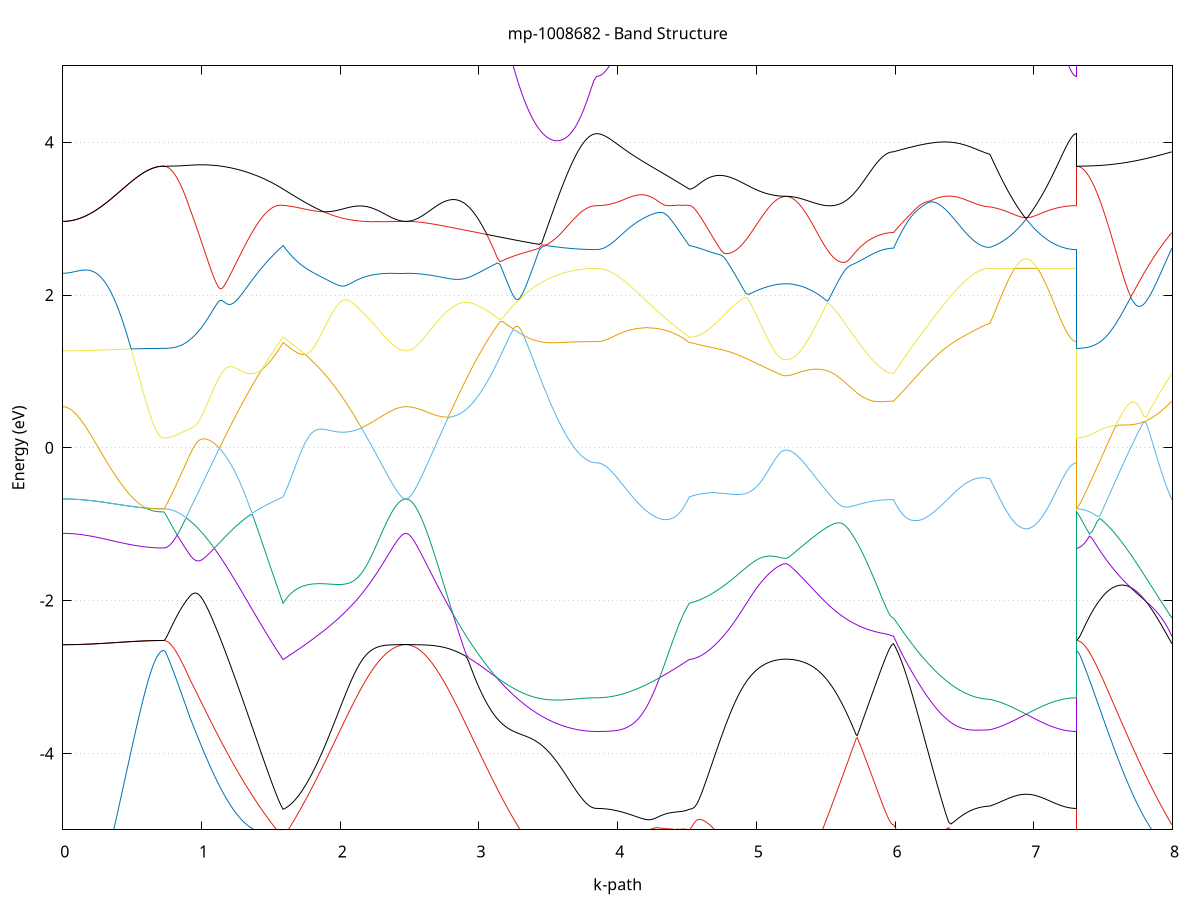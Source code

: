set title 'mp-1008682 - Band Structure'
set xlabel 'k-path'
set ylabel 'Energy (eV)'
set grid y
set yrange [-5:5]
set terminal png size 800,600
set output 'mp-1008682_bands_gnuplot.png'
plot '-' using 1:2 with lines notitle, '-' using 1:2 with lines notitle, '-' using 1:2 with lines notitle, '-' using 1:2 with lines notitle, '-' using 1:2 with lines notitle, '-' using 1:2 with lines notitle, '-' using 1:2 with lines notitle, '-' using 1:2 with lines notitle, '-' using 1:2 with lines notitle, '-' using 1:2 with lines notitle, '-' using 1:2 with lines notitle, '-' using 1:2 with lines notitle, '-' using 1:2 with lines notitle, '-' using 1:2 with lines notitle, '-' using 1:2 with lines notitle, '-' using 1:2 with lines notitle, '-' using 1:2 with lines notitle, '-' using 1:2 with lines notitle, '-' using 1:2 with lines notitle, '-' using 1:2 with lines notitle
0.000000 -33.493908
0.005273 -33.493908
0.010545 -33.493908
0.015818 -33.493908
0.021090 -33.493908
0.026362 -33.493908
0.031635 -33.493908
0.036907 -33.493908
0.042180 -33.494008
0.047452 -33.494008
0.052725 -33.494008
0.057997 -33.494008
0.063270 -33.494008
0.068542 -33.494008
0.073815 -33.494108
0.079087 -33.494108
0.084360 -33.494108
0.089632 -33.494208
0.094905 -33.494208
0.100177 -33.494208
0.105450 -33.494208
0.110722 -33.494308
0.115995 -33.494308
0.121267 -33.494308
0.126540 -33.494408
0.131812 -33.494408
0.137085 -33.494408
0.142357 -33.494508
0.147630 -33.494508
0.152902 -33.494608
0.158175 -33.494608
0.163447 -33.494608
0.168720 -33.494708
0.173992 -33.494708
0.179265 -33.494808
0.184537 -33.494808
0.189810 -33.494908
0.195082 -33.494908
0.200355 -33.495008
0.205627 -33.495008
0.210900 -33.495108
0.216172 -33.495108
0.221445 -33.495208
0.226717 -33.495208
0.231990 -33.495308
0.237262 -33.495408
0.242535 -33.495408
0.247807 -33.495508
0.253080 -33.495608
0.258352 -33.495608
0.263625 -33.495708
0.268897 -33.495708
0.274170 -33.495808
0.279442 -33.495908
0.284715 -33.495908
0.289987 -33.496008
0.295260 -33.496108
0.300532 -33.496108
0.305805 -33.496208
0.311077 -33.496308
0.316350 -33.496308
0.321622 -33.496408
0.326895 -33.496408
0.332167 -33.496508
0.337440 -33.496608
0.342712 -33.496608
0.347985 -33.496708
0.353257 -33.496808
0.358530 -33.496908
0.363802 -33.496908
0.369075 -33.497008
0.374347 -33.497008
0.379620 -33.497108
0.384892 -33.497208
0.390165 -33.497208
0.395437 -33.497308
0.400710 -33.497408
0.405982 -33.497408
0.411255 -33.497508
0.416527 -33.497608
0.421800 -33.497608
0.427072 -33.497708
0.432345 -33.497808
0.437617 -33.497808
0.442890 -33.497908
0.448162 -33.498008
0.453435 -33.498008
0.458707 -33.498108
0.463980 -33.498208
0.469252 -33.498208
0.474525 -33.498308
0.479797 -33.498308
0.485070 -33.498408
0.490342 -33.498408
0.495615 -33.498508
0.500887 -33.498608
0.506160 -33.498608
0.511432 -33.498708
0.516705 -33.498708
0.521977 -33.498808
0.527250 -33.498808
0.532522 -33.498908
0.537795 -33.498908
0.543067 -33.498908
0.548340 -33.499008
0.553612 -33.499008
0.558885 -33.499108
0.564157 -33.499108
0.569430 -33.499208
0.574702 -33.499208
0.579975 -33.499308
0.585247 -33.499308
0.590520 -33.499308
0.595792 -33.499408
0.601065 -33.499408
0.606337 -33.499408
0.611610 -33.499508
0.616882 -33.499508
0.622155 -33.499508
0.627427 -33.499608
0.632700 -33.499608
0.637972 -33.499608
0.643245 -33.499608
0.648517 -33.499708
0.653790 -33.499708
0.659062 -33.499708
0.664335 -33.499708
0.669607 -33.499708
0.674880 -33.499708
0.680152 -33.499808
0.685425 -33.499808
0.690697 -33.499808
0.695970 -33.499808
0.701242 -33.499808
0.706515 -33.499808
0.711787 -33.499808
0.717060 -33.499808
0.722332 -33.499808
0.727605 -33.499808
0.727605 -33.499808
0.737240 -33.499808
0.746876 -33.499808
0.756511 -33.499808
0.766147 -33.499708
0.775782 -33.499708
0.785418 -33.499608
0.795053 -33.499608
0.804689 -33.499508
0.814324 -33.499408
0.823960 -33.499308
0.833595 -33.499208
0.843230 -33.499108
0.852866 -33.499008
0.862501 -33.498908
0.872137 -33.498708
0.881772 -33.498608
0.891408 -33.498408
0.901043 -33.498208
0.910679 -33.498108
0.920314 -33.497908
0.920314 -33.497908
0.928269 -33.497708
0.936223 -33.497608
0.944177 -33.497408
0.952132 -33.497308
0.960086 -33.497108
0.968040 -33.497008
0.975995 -33.496808
0.983949 -33.496608
0.991903 -33.496408
0.999857 -33.496308
1.007812 -33.496908
1.015766 -33.497608
1.023720 -33.498208
1.031675 -33.498908
1.039629 -33.499608
1.047583 -33.500408
1.055538 -33.501108
1.063492 -33.501808
1.071446 -33.502608
1.079401 -33.503408
1.087355 -33.504108
1.095309 -33.504908
1.103263 -33.505708
1.111218 -33.506508
1.119172 -33.507308
1.127126 -33.508208
1.135081 -33.509008
1.143035 -33.509908
1.150989 -33.510708
1.158944 -33.511608
1.166898 -33.512508
1.174852 -33.513308
1.182807 -33.514208
1.190761 -33.515108
1.198715 -33.516008
1.206670 -33.516908
1.214624 -33.517908
1.222578 -33.518808
1.230532 -33.519708
1.238487 -33.520608
1.246441 -33.521608
1.254395 -33.522508
1.262350 -33.523508
1.270304 -33.524408
1.278258 -33.525408
1.286213 -33.526308
1.294167 -33.527308
1.302121 -33.528308
1.310076 -33.529208
1.318030 -33.530208
1.325984 -33.531208
1.333939 -33.532108
1.341893 -33.533108
1.349847 -33.534108
1.357801 -33.535108
1.365756 -33.536108
1.373710 -33.537008
1.381664 -33.538008
1.389619 -33.539008
1.397573 -33.540008
1.405527 -33.541008
1.413482 -33.541908
1.421436 -33.542908
1.429390 -33.543908
1.437345 -33.544808
1.445299 -33.545808
1.453253 -33.546808
1.461208 -33.547708
1.469162 -33.548708
1.477116 -33.549708
1.485070 -33.550608
1.493025 -33.551608
1.500979 -33.552508
1.508933 -33.553508
1.516888 -33.554408
1.524842 -33.555308
1.532796 -33.556308
1.540751 -33.557208
1.548705 -33.558108
1.556659 -33.559008
1.564614 -33.559908
1.572568 -33.560808
1.580522 -33.561708
1.588477 -33.562608
1.588477 -33.562608
1.596461 -33.561708
1.604445 -33.560808
1.612429 -33.559908
1.620413 -33.559008
1.628397 -33.558108
1.636381 -33.557208
1.644365 -33.556308
1.652350 -33.555308
1.660334 -33.554408
1.668318 -33.553508
1.676302 -33.552508
1.684286 -33.551608
1.692270 -33.550608
1.700254 -33.549708
1.708239 -33.548708
1.716223 -33.547808
1.724207 -33.546808
1.732191 -33.545808
1.740175 -33.544908
1.748159 -33.543908
1.756143 -33.542908
1.764127 -33.541908
1.772112 -33.540908
1.780096 -33.540008
1.788080 -33.539008
1.796064 -33.538008
1.804048 -33.537008
1.812032 -33.536008
1.820016 -33.535108
1.828000 -33.534108
1.835985 -33.533108
1.843969 -33.532108
1.851953 -33.531108
1.859937 -33.530208
1.867921 -33.529208
1.875905 -33.528208
1.883889 -33.527208
1.891874 -33.526308
1.899858 -33.525308
1.907842 -33.524308
1.915826 -33.523408
1.923810 -33.522408
1.931794 -33.521508
1.939778 -33.520508
1.947762 -33.519608
1.955747 -33.518608
1.963731 -33.517708
1.971715 -33.516808
1.979699 -33.515908
1.987683 -33.514908
1.995667 -33.514008
2.003651 -33.513108
2.011636 -33.512308
2.019620 -33.511408
2.027604 -33.510508
2.035588 -33.509608
2.043572 -33.508808
2.051556 -33.507908
2.059540 -33.507108
2.067524 -33.506308
2.075509 -33.505508
2.083493 -33.504608
2.091477 -33.503808
2.099461 -33.503108
2.107445 -33.502308
2.115429 -33.501508
2.123413 -33.500808
2.131397 -33.500008
2.139382 -33.499308
2.147366 -33.498608
2.155350 -33.497908
2.163334 -33.497208
2.171318 -33.496608
2.179302 -33.495908
2.187286 -33.495308
2.195271 -33.494608
2.203255 -33.494008
2.211239 -33.493408
2.219223 -33.492908
2.227207 -33.492408
2.235191 -33.492308
2.243175 -33.492408
2.251159 -33.492508
2.259144 -33.492608
2.267128 -33.492708
2.275112 -33.492808
2.283096 -33.492908
2.291080 -33.492908
2.299064 -33.493008
2.307048 -33.493108
2.315033 -33.493208
2.323017 -33.493208
2.331001 -33.493308
2.338985 -33.493408
2.346969 -33.493408
2.354953 -33.493508
2.362937 -33.493508
2.370921 -33.493608
2.378906 -33.493608
2.386890 -33.493708
2.394874 -33.493708
2.402858 -33.493808
2.410842 -33.493808
2.418826 -33.493808
2.426810 -33.493808
2.434795 -33.493908
2.442779 -33.493908
2.450763 -33.493908
2.458747 -33.493908
2.466731 -33.493908
2.474715 -33.493908
2.474715 -33.493908
2.493532 -33.493908
2.512348 -33.493808
2.531164 -33.493808
2.549980 -33.493708
2.568797 -33.493508
2.587613 -33.493308
2.606429 -33.493108
2.625246 -33.492908
2.644062 -33.492608
2.662878 -33.492308
2.681695 -33.492008
2.700511 -33.492808
2.719327 -33.494408
2.738144 -33.496108
2.756960 -33.497908
2.775776 -33.499808
2.794593 -33.501708
2.813409 -33.503808
2.832225 -33.506008
2.851042 -33.508208
2.869858 -33.510508
2.888674 -33.512808
2.907491 -33.515208
2.926307 -33.517708
2.945123 -33.520208
2.963940 -33.522708
2.982756 -33.525308
3.001572 -33.527908
3.020389 -33.530508
3.039205 -33.533108
3.058021 -33.535808
3.076837 -33.538408
3.095654 -33.541008
3.114470 -33.543708
3.133286 -33.546308
3.152103 -33.548908
3.170919 -33.551408
3.189735 -33.553908
3.208552 -33.556508
3.227368 -33.558908
3.246184 -33.561308
3.265001 -33.563708
3.283817 -33.566108
3.302633 -33.568308
3.321450 -33.570508
3.340266 -33.572708
3.359082 -33.574808
3.377899 -33.576808
3.396715 -33.578808
3.415531 -33.580708
3.434348 -33.582508
3.453164 -33.584308
3.471980 -33.586008
3.490797 -33.587608
3.509613 -33.589108
3.528429 -33.590608
3.547246 -33.591908
3.566062 -33.593208
3.584878 -33.594408
3.603694 -33.595608
3.622511 -33.596608
3.641327 -33.597608
3.660143 -33.598408
3.678960 -33.599208
3.697776 -33.600008
3.716592 -33.600608
3.735409 -33.601208
3.754225 -33.601608
3.773041 -33.602008
3.791858 -33.602308
3.810674 -33.602508
3.829490 -33.602608
3.848307 -33.602708
3.848307 -33.602708
3.856261 -33.602708
3.864215 -33.602608
3.872170 -33.602608
3.880124 -33.602508
3.888078 -33.602508
3.896033 -33.602408
3.903987 -33.602308
3.911941 -33.602208
3.919895 -33.602008
3.927850 -33.601908
3.935804 -33.601708
3.943758 -33.601608
3.951713 -33.601408
3.959667 -33.601208
3.967621 -33.600908
3.975576 -33.600708
3.983530 -33.600408
3.991484 -33.600208
3.999439 -33.599908
4.007393 -33.599608
4.015347 -33.599408
4.023302 -33.599108
4.031256 -33.598908
4.039210 -33.598608
4.047164 -33.598308
4.055119 -33.598008
4.063073 -33.597708
4.071027 -33.597408
4.078982 -33.597108
4.086936 -33.596708
4.094890 -33.596408
4.102845 -33.596008
4.110799 -33.595608
4.118753 -33.595308
4.126708 -33.594908
4.134662 -33.594508
4.142616 -33.594008
4.150571 -33.593608
4.158525 -33.593208
4.166479 -33.592708
4.174433 -33.592208
4.182388 -33.591808
4.190342 -33.591308
4.198296 -33.590808
4.206251 -33.590308
4.214205 -33.589808
4.222159 -33.589208
4.230114 -33.588708
4.238068 -33.588108
4.246022 -33.587608
4.253977 -33.587008
4.261931 -33.586408
4.269885 -33.585808
4.277839 -33.585208
4.285794 -33.584608
4.293748 -33.584008
4.301702 -33.583308
4.309657 -33.582708
4.317611 -33.582008
4.325565 -33.581408
4.333520 -33.580708
4.341474 -33.580008
4.349428 -33.579308
4.357383 -33.578608
4.365337 -33.577908
4.373291 -33.577208
4.381246 -33.576408
4.389200 -33.575708
4.397154 -33.574908
4.405108 -33.574208
4.413063 -33.573408
4.421017 -33.572608
4.428971 -33.571808
4.436926 -33.571008
4.444880 -33.570208
4.452834 -33.569408
4.460789 -33.568608
4.468743 -33.567708
4.476697 -33.566908
4.484652 -33.566108
4.492606 -33.565208
4.500560 -33.564408
4.508515 -33.563508
4.516469 -33.562608
4.516469 -33.562608
4.534300 -33.563608
4.552130 -33.565808
4.569961 -33.568408
4.587792 -33.571008
4.605622 -33.573708
4.623453 -33.576408
4.641284 -33.579108
4.659114 -33.581808
4.676945 -33.584408
4.694776 -33.587008
4.712607 -33.589608
4.730437 -33.592108
4.748268 -33.594608
4.766099 -33.597008
4.783929 -33.599308
4.801760 -33.601608
4.819591 -33.603808
4.837422 -33.606008
4.855252 -33.608108
4.873083 -33.610108
4.890914 -33.612008
4.908744 -33.613908
4.926575 -33.615608
4.944406 -33.617308
4.962236 -33.618908
4.980067 -33.620308
4.997898 -33.621708
5.015729 -33.623008
5.033559 -33.624208
5.051390 -33.625208
5.069221 -33.626208
5.087051 -33.627008
5.104882 -33.627808
5.122713 -33.628408
5.140544 -33.628908
5.158374 -33.629308
5.176205 -33.629608
5.194036 -33.629808
5.211866 -33.629808
5.211866 -33.629808
5.219797 -33.629808
5.227728 -33.629808
5.235658 -33.629708
5.243589 -33.629708
5.251519 -33.629608
5.259450 -33.629408
5.267381 -33.629308
5.275311 -33.629108
5.283242 -33.629008
5.291173 -33.628708
5.299103 -33.628508
5.307034 -33.628308
5.314964 -33.628008
5.322895 -33.627708
5.330826 -33.627408
5.338756 -33.627008
5.346687 -33.626708
5.354617 -33.626308
5.362548 -33.625908
5.370479 -33.625508
5.378409 -33.625008
5.386340 -33.624608
5.394271 -33.624108
5.402201 -33.623608
5.410132 -33.623108
5.418062 -33.622508
5.425993 -33.621908
5.433924 -33.621408
5.441854 -33.620808
5.449785 -33.620108
5.457715 -33.619508
5.465646 -33.618808
5.473577 -33.618208
5.481507 -33.617508
5.489438 -33.616708
5.497369 -33.616008
5.505299 -33.615308
5.513230 -33.614508
5.521160 -33.613708
5.529091 -33.612908
5.537022 -33.612108
5.544952 -33.611208
5.552883 -33.610408
5.560814 -33.609508
5.568744 -33.608608
5.576675 -33.607708
5.584605 -33.606808
5.592536 -33.605908
5.600467 -33.604908
5.608397 -33.604008
5.616328 -33.603008
5.624258 -33.602008
5.632189 -33.601008
5.640120 -33.600008
5.648050 -33.598908
5.655981 -33.597908
5.663912 -33.596808
5.671842 -33.595808
5.679773 -33.594708
5.687703 -33.593608
5.695634 -33.592508
5.703565 -33.591408
5.711495 -33.590308
5.719426 -33.589108
5.727356 -33.588008
5.735287 -33.586808
5.743218 -33.585708
5.751148 -33.584508
5.759079 -33.583308
5.767010 -33.582108
5.774940 -33.580908
5.782871 -33.579708
5.790801 -33.578508
5.798732 -33.577308
5.806663 -33.576108
5.814593 -33.574908
5.822524 -33.573608
5.830454 -33.572408
5.838385 -33.571208
5.846316 -33.569908
5.854246 -33.568708
5.862177 -33.567408
5.870108 -33.566208
5.878038 -33.564908
5.885969 -33.563608
5.893899 -33.562408
5.901830 -33.561108
5.909761 -33.559908
5.917691 -33.558608
5.925622 -33.557408
5.933552 -33.556208
5.941483 -33.555008
5.949414 -33.553808
5.957344 -33.552708
5.965275 -33.551608
5.973206 -33.550708
5.981136 -33.550108
5.989067 -33.549808
5.989067 -33.549808
6.005599 -33.552008
6.022131 -33.554208
6.038663 -33.556408
6.055194 -33.558508
6.071726 -33.560608
6.088258 -33.562608
6.104790 -33.564708
6.121322 -33.566708
6.137854 -33.568608
6.154386 -33.570508
6.170918 -33.572408
6.187450 -33.574208
6.203982 -33.575908
6.220514 -33.577708
6.237046 -33.579308
6.253577 -33.580908
6.270109 -33.582508
6.286641 -33.584008
6.303173 -33.585408
6.319705 -33.586808
6.336237 -33.588108
6.352769 -33.589408
6.369301 -33.590608
6.385833 -33.591808
6.402365 -33.592908
6.418897 -33.593908
6.435429 -33.594908
6.451960 -33.595808
6.468492 -33.596608
6.485024 -33.597408
6.501556 -33.598108
6.518088 -33.598808
6.534620 -33.599408
6.551152 -33.600008
6.567684 -33.600608
6.584216 -33.601108
6.600748 -33.601608
6.617280 -33.602008
6.633812 -33.602308
6.650343 -33.602508
6.666875 -33.602608
6.683407 -33.602608
6.683407 -33.602608
6.688664 -33.602608
6.693920 -33.602608
6.699177 -33.602608
6.704433 -33.602608
6.709690 -33.602608
6.714946 -33.602608
6.720203 -33.602608
6.725459 -33.602608
6.730716 -33.602608
6.735972 -33.602608
6.741229 -33.602608
6.746485 -33.602608
6.751742 -33.602608
6.756998 -33.602608
6.762255 -33.602508
6.767511 -33.602508
6.772768 -33.602508
6.778024 -33.602508
6.783281 -33.602508
6.788537 -33.602508
6.793794 -33.602508
6.799050 -33.602508
6.804307 -33.602508
6.809563 -33.602508
6.814820 -33.602508
6.820077 -33.602508
6.825333 -33.602508
6.830590 -33.602508
6.835846 -33.602408
6.841103 -33.602408
6.846359 -33.602408
6.851616 -33.602408
6.856872 -33.602408
6.862129 -33.602408
6.867385 -33.602408
6.872642 -33.602408
6.877898 -33.602408
6.883155 -33.602408
6.888411 -33.602408
6.893668 -33.602408
6.898924 -33.602308
6.904181 -33.602308
6.909437 -33.602308
6.914694 -33.602308
6.919950 -33.602308
6.925207 -33.602308
6.930463 -33.602308
6.935720 -33.602308
6.940976 -33.602308
6.946233 -33.602308
6.951489 -33.602308
6.956746 -33.602308
6.962002 -33.602308
6.967259 -33.602308
6.972515 -33.602308
6.977772 -33.602308
6.983028 -33.602308
6.988285 -33.602308
6.993541 -33.602408
6.998798 -33.602408
7.004054 -33.602408
7.009311 -33.602408
7.014567 -33.602408
7.019824 -33.602408
7.025080 -33.602408
7.030337 -33.602408
7.035593 -33.602408
7.040850 -33.602408
7.046106 -33.602408
7.051363 -33.602408
7.056619 -33.602408
7.061876 -33.602508
7.067132 -33.602508
7.072389 -33.602508
7.077645 -33.602508
7.082902 -33.602508
7.088158 -33.602508
7.093415 -33.602508
7.098671 -33.602508
7.103928 -33.602508
7.109184 -33.602508
7.114441 -33.602508
7.119698 -33.602508
7.124954 -33.602508
7.130211 -33.602508
7.135467 -33.602608
7.140724 -33.602608
7.145980 -33.602608
7.151237 -33.602608
7.156493 -33.602608
7.161750 -33.602608
7.167006 -33.602608
7.172263 -33.602608
7.177519 -33.602608
7.182776 -33.602608
7.188032 -33.602608
7.193289 -33.602608
7.198545 -33.602608
7.203802 -33.602608
7.209058 -33.602608
7.214315 -33.602608
7.219571 -33.602608
7.224828 -33.602608
7.230084 -33.602608
7.235341 -33.602708
7.240597 -33.602708
7.245854 -33.602708
7.251110 -33.602708
7.256367 -33.602708
7.261623 -33.602708
7.266880 -33.602708
7.272136 -33.602708
7.277393 -33.602708
7.282649 -33.602708
7.287906 -33.602708
7.293162 -33.602708
7.298419 -33.602708
7.303675 -33.602708
7.308932 -33.602708
7.308932 -33.499808
7.327494 -33.499808
7.346056 -33.499708
7.364618 -33.499708
7.383180 -33.499508
7.401742 -33.499408
7.420304 -33.499208
7.438866 -33.498908
7.457428 -33.498708
7.475990 -33.498408
7.494552 -33.498008
7.513114 -33.497608
7.531676 -33.497208
7.550238 -33.496808
7.568800 -33.496308
7.587363 -33.497708
7.605925 -33.499508
7.624487 -33.501508
7.643049 -33.503508
7.661611 -33.505508
7.680173 -33.507708
7.698735 -33.509908
7.717297 -33.512208
7.735859 -33.514508
7.754421 -33.516908
7.772983 -33.519308
7.791545 -33.521808
7.810107 -33.524308
7.828669 -33.526808
7.847231 -33.529408
7.865793 -33.531908
7.884355 -33.534508
7.902917 -33.537108
7.921479 -33.539708
7.940041 -33.542208
7.958603 -33.544808
7.977166 -33.547308
7.995728 -33.549808
e
0.000000 -33.483208
0.005273 -33.483208
0.010545 -33.483208
0.015818 -33.483208
0.021090 -33.483208
0.026362 -33.483208
0.031635 -33.483208
0.036907 -33.483208
0.042180 -33.483208
0.047452 -33.483208
0.052725 -33.483208
0.057997 -33.483208
0.063270 -33.483208
0.068542 -33.483208
0.073815 -33.483208
0.079087 -33.483208
0.084360 -33.483208
0.089632 -33.483208
0.094905 -33.483208
0.100177 -33.483208
0.105450 -33.483208
0.110722 -33.483208
0.115995 -33.483208
0.121267 -33.483208
0.126540 -33.483208
0.131812 -33.483208
0.137085 -33.483208
0.142357 -33.483208
0.147630 -33.483208
0.152902 -33.483208
0.158175 -33.483208
0.163447 -33.483208
0.168720 -33.483208
0.173992 -33.483208
0.179265 -33.483208
0.184537 -33.483208
0.189810 -33.483208
0.195082 -33.483308
0.200355 -33.483308
0.205627 -33.483308
0.210900 -33.483308
0.216172 -33.483308
0.221445 -33.483308
0.226717 -33.483308
0.231990 -33.483308
0.237262 -33.483308
0.242535 -33.483308
0.247807 -33.483308
0.253080 -33.483308
0.258352 -33.483308
0.263625 -33.483308
0.268897 -33.483308
0.274170 -33.483308
0.279442 -33.483308
0.284715 -33.483308
0.289987 -33.483308
0.295260 -33.483308
0.300532 -33.483308
0.305805 -33.483308
0.311077 -33.483308
0.316350 -33.483308
0.321622 -33.483308
0.326895 -33.483308
0.332167 -33.483308
0.337440 -33.483308
0.342712 -33.483408
0.347985 -33.483408
0.353257 -33.483408
0.358530 -33.483408
0.363802 -33.483408
0.369075 -33.483408
0.374347 -33.483408
0.379620 -33.483408
0.384892 -33.483408
0.390165 -33.483408
0.395437 -33.483408
0.400710 -33.483408
0.405982 -33.483408
0.411255 -33.483408
0.416527 -33.483408
0.421800 -33.483408
0.427072 -33.483408
0.432345 -33.483408
0.437617 -33.483408
0.442890 -33.483408
0.448162 -33.483408
0.453435 -33.483408
0.458707 -33.483408
0.463980 -33.483408
0.469252 -33.483408
0.474525 -33.483408
0.479797 -33.483408
0.485070 -33.483508
0.490342 -33.483508
0.495615 -33.483508
0.500887 -33.483508
0.506160 -33.483508
0.511432 -33.483508
0.516705 -33.483508
0.521977 -33.483508
0.527250 -33.483508
0.532522 -33.483508
0.537795 -33.483508
0.543067 -33.483508
0.548340 -33.483508
0.553612 -33.483508
0.558885 -33.483508
0.564157 -33.483508
0.569430 -33.483508
0.574702 -33.483508
0.579975 -33.483508
0.585247 -33.483508
0.590520 -33.483508
0.595792 -33.483508
0.601065 -33.483508
0.606337 -33.483508
0.611610 -33.483508
0.616882 -33.483508
0.622155 -33.483508
0.627427 -33.483508
0.632700 -33.483508
0.637972 -33.483508
0.643245 -33.483508
0.648517 -33.483508
0.653790 -33.483508
0.659062 -33.483508
0.664335 -33.483508
0.669607 -33.483508
0.674880 -33.483508
0.680152 -33.483508
0.685425 -33.483508
0.690697 -33.483508
0.695970 -33.483508
0.701242 -33.483508
0.706515 -33.483508
0.711787 -33.483508
0.717060 -33.483508
0.722332 -33.483508
0.727605 -33.483508
0.727605 -33.483508
0.737240 -33.483508
0.746876 -33.483608
0.756511 -33.483708
0.766147 -33.483808
0.775782 -33.484008
0.785418 -33.484208
0.795053 -33.484408
0.804689 -33.484708
0.814324 -33.485008
0.823960 -33.485308
0.833595 -33.485708
0.843230 -33.486108
0.852866 -33.486508
0.862501 -33.487008
0.872137 -33.487508
0.881772 -33.488008
0.891408 -33.488608
0.901043 -33.489208
0.910679 -33.489808
0.920314 -33.490508
0.920314 -33.490508
0.928269 -33.491008
0.936223 -33.491508
0.944177 -33.492008
0.952132 -33.492608
0.960086 -33.493208
0.968040 -33.493808
0.975995 -33.494408
0.983949 -33.495008
0.991903 -33.495608
0.999857 -33.496108
1.007812 -33.496008
1.015766 -33.495808
1.023720 -33.495708
1.031675 -33.496308
1.039629 -33.496908
1.047583 -33.497508
1.055538 -33.498108
1.063492 -33.498808
1.071446 -33.499408
1.079401 -33.500108
1.087355 -33.500708
1.095309 -33.501408
1.103263 -33.502108
1.111218 -33.502808
1.119172 -33.503508
1.127126 -33.504208
1.135081 -33.505008
1.143035 -33.505708
1.150989 -33.506508
1.158944 -33.507208
1.166898 -33.508008
1.174852 -33.508808
1.182807 -33.509508
1.190761 -33.510308
1.198715 -33.511108
1.206670 -33.512008
1.214624 -33.512808
1.222578 -33.513608
1.230532 -33.514408
1.238487 -33.515308
1.246441 -33.516108
1.254395 -33.517008
1.262350 -33.517808
1.270304 -33.518708
1.278258 -33.519608
1.286213 -33.520508
1.294167 -33.521308
1.302121 -33.522208
1.310076 -33.523108
1.318030 -33.524008
1.325984 -33.524908
1.333939 -33.525908
1.341893 -33.526808
1.349847 -33.527708
1.357801 -33.528608
1.365756 -33.529508
1.373710 -33.530508
1.381664 -33.531408
1.389619 -33.532308
1.397573 -33.533308
1.405527 -33.534208
1.413482 -33.535208
1.421436 -33.536108
1.429390 -33.537108
1.437345 -33.538008
1.445299 -33.539008
1.453253 -33.539908
1.461208 -33.540908
1.469162 -33.541808
1.477116 -33.542808
1.485070 -33.543708
1.493025 -33.544708
1.500979 -33.545608
1.508933 -33.546608
1.516888 -33.547508
1.524842 -33.548508
1.532796 -33.549408
1.540751 -33.550408
1.548705 -33.551308
1.556659 -33.552308
1.564614 -33.553208
1.572568 -33.554108
1.580522 -33.555108
1.588477 -33.556008
1.588477 -33.556008
1.596461 -33.555108
1.604445 -33.554108
1.612429 -33.553208
1.620413 -33.552208
1.628397 -33.551308
1.636381 -33.550308
1.644365 -33.549308
1.652350 -33.548408
1.660334 -33.547408
1.668318 -33.546508
1.676302 -33.545508
1.684286 -33.544508
1.692270 -33.543608
1.700254 -33.542608
1.708239 -33.541608
1.716223 -33.540708
1.724207 -33.539708
1.732191 -33.538808
1.740175 -33.537808
1.748159 -33.536808
1.756143 -33.535908
1.764127 -33.534908
1.772112 -33.534008
1.780096 -33.533008
1.788080 -33.532108
1.796064 -33.531108
1.804048 -33.530208
1.812032 -33.529208
1.820016 -33.528308
1.828000 -33.527408
1.835985 -33.526408
1.843969 -33.525508
1.851953 -33.524608
1.859937 -33.523708
1.867921 -33.522808
1.875905 -33.521908
1.883889 -33.521008
1.891874 -33.520108
1.899858 -33.519208
1.907842 -33.518308
1.915826 -33.517408
1.923810 -33.516608
1.931794 -33.515708
1.939778 -33.514808
1.947762 -33.514008
1.955747 -33.513208
1.963731 -33.512308
1.971715 -33.511508
1.979699 -33.510708
1.987683 -33.509908
1.995667 -33.509108
2.003651 -33.508308
2.011636 -33.507508
2.019620 -33.506708
2.027604 -33.506008
2.035588 -33.505208
2.043572 -33.504508
2.051556 -33.503708
2.059540 -33.503008
2.067524 -33.502308
2.075509 -33.501608
2.083493 -33.500908
2.091477 -33.500208
2.099461 -33.499608
2.107445 -33.498908
2.115429 -33.498308
2.123413 -33.497608
2.131397 -33.497008
2.139382 -33.496408
2.147366 -33.495808
2.155350 -33.495208
2.163334 -33.494608
2.171318 -33.494108
2.179302 -33.493508
2.187286 -33.493008
2.195271 -33.492508
2.203255 -33.492008
2.211239 -33.491908
2.219223 -33.492008
2.227207 -33.491908
2.235191 -33.491608
2.243175 -33.491108
2.251159 -33.490608
2.259144 -33.490108
2.267128 -33.489608
2.275112 -33.489108
2.283096 -33.488708
2.291080 -33.488208
2.299064 -33.487808
2.307048 -33.487408
2.315033 -33.487008
2.323017 -33.486708
2.331001 -33.486308
2.338985 -33.486008
2.346969 -33.485708
2.354953 -33.485408
2.362937 -33.485108
2.370921 -33.484808
2.378906 -33.484608
2.386890 -33.484408
2.394874 -33.484208
2.402858 -33.484008
2.410842 -33.483808
2.418826 -33.483708
2.426810 -33.483508
2.434795 -33.483408
2.442779 -33.483308
2.450763 -33.483308
2.458747 -33.483208
2.466731 -33.483208
2.474715 -33.483208
2.474715 -33.483208
2.493532 -33.483308
2.512348 -33.483508
2.531164 -33.483808
2.549980 -33.484308
2.568797 -33.484908
2.587613 -33.485708
2.606429 -33.486508
2.625246 -33.487508
2.644062 -33.488708
2.662878 -33.489908
2.681695 -33.491308
2.700511 -33.491708
2.719327 -33.492308
2.738144 -33.493708
2.756960 -33.495208
2.775776 -33.496808
2.794593 -33.498408
2.813409 -33.500208
2.832225 -33.502008
2.851042 -33.503908
2.869858 -33.505908
2.888674 -33.507908
2.907491 -33.510008
2.926307 -33.512208
2.945123 -33.514408
2.963940 -33.516708
2.982756 -33.519108
3.001572 -33.521408
3.020389 -33.523808
3.039205 -33.526308
3.058021 -33.528708
3.076837 -33.531208
3.095654 -33.533808
3.114470 -33.536308
3.133286 -33.538808
3.152103 -33.541408
3.170919 -33.543908
3.189735 -33.546508
3.208552 -33.549008
3.227368 -33.551608
3.246184 -33.554108
3.265001 -33.556608
3.283817 -33.559108
3.302633 -33.561508
3.321450 -33.563908
3.340266 -33.566308
3.359082 -33.568608
3.377899 -33.570908
3.396715 -33.573108
3.415531 -33.575208
3.434348 -33.577308
3.453164 -33.579408
3.471980 -33.581308
3.490797 -33.583208
3.509613 -33.585008
3.528429 -33.586808
3.547246 -33.588408
3.566062 -33.590008
3.584878 -33.591508
3.603694 -33.592908
3.622511 -33.594208
3.641327 -33.595408
3.660143 -33.596508
3.678960 -33.597508
3.697776 -33.598408
3.716592 -33.599308
3.735409 -33.600008
3.754225 -33.600608
3.773041 -33.601008
3.791858 -33.601408
3.810674 -33.601708
3.829490 -33.601908
3.848307 -33.601908
3.848307 -33.601908
3.856261 -33.601908
3.864215 -33.601908
3.872170 -33.601908
3.880124 -33.601808
3.888078 -33.601808
3.896033 -33.601708
3.903987 -33.601608
3.911941 -33.601508
3.919895 -33.601508
3.927850 -33.601308
3.935804 -33.601208
3.943758 -33.601108
3.951713 -33.600908
3.959667 -33.600808
3.967621 -33.600608
3.975576 -33.600408
3.983530 -33.600208
3.991484 -33.600008
3.999439 -33.599808
4.007393 -33.599608
4.015347 -33.599308
4.023302 -33.599008
4.031256 -33.598608
4.039210 -33.598308
4.047164 -33.597908
4.055119 -33.597508
4.063073 -33.597108
4.071027 -33.596708
4.078982 -33.596308
4.086936 -33.595908
4.094890 -33.595408
4.102845 -33.594908
4.110799 -33.594508
4.118753 -33.594008
4.126708 -33.593508
4.134662 -33.592908
4.142616 -33.592408
4.150571 -33.591908
4.158525 -33.591308
4.166479 -33.590708
4.174433 -33.590208
4.182388 -33.589608
4.190342 -33.589008
4.198296 -33.588308
4.206251 -33.587708
4.214205 -33.587108
4.222159 -33.586408
4.230114 -33.585808
4.238068 -33.585108
4.246022 -33.584408
4.253977 -33.583708
4.261931 -33.583008
4.269885 -33.582308
4.277839 -33.581508
4.285794 -33.580808
4.293748 -33.580108
4.301702 -33.579308
4.309657 -33.578508
4.317611 -33.577808
4.325565 -33.577008
4.333520 -33.576208
4.341474 -33.575408
4.349428 -33.574608
4.357383 -33.573708
4.365337 -33.572908
4.373291 -33.572108
4.381246 -33.571208
4.389200 -33.570408
4.397154 -33.569508
4.405108 -33.568708
4.413063 -33.567808
4.421017 -33.566908
4.428971 -33.566008
4.436926 -33.565208
4.444880 -33.564308
4.452834 -33.563408
4.460789 -33.562508
4.468743 -33.561508
4.476697 -33.560608
4.484652 -33.559708
4.492606 -33.558808
4.500560 -33.557908
4.508515 -33.556908
4.516469 -33.556008
4.516469 -33.556008
4.534300 -33.554408
4.552130 -33.551508
4.569961 -33.548208
4.587792 -33.544908
4.605622 -33.541408
4.623453 -33.538008
4.641284 -33.534608
4.659114 -33.531208
4.676945 -33.527808
4.694776 -33.524408
4.712607 -33.521108
4.730437 -33.517908
4.748268 -33.514708
4.766099 -33.511508
4.783929 -33.508508
4.801760 -33.505508
4.819591 -33.502608
4.837422 -33.499708
4.855252 -33.497008
4.873083 -33.494408
4.890914 -33.491908
4.908744 -33.489508
4.926575 -33.487208
4.944406 -33.485008
4.962236 -33.482908
4.980067 -33.481008
4.997898 -33.479208
5.015729 -33.477608
5.033559 -33.477608
5.051390 -33.477708
5.069221 -33.477708
5.087051 -33.477708
5.104882 -33.477808
5.122713 -33.477808
5.140544 -33.477808
5.158374 -33.477808
5.176205 -33.477808
5.194036 -33.477808
5.211866 -33.477808
5.211866 -33.477808
5.219797 -33.477808
5.227728 -33.477808
5.235658 -33.477908
5.243589 -33.477908
5.251519 -33.477908
5.259450 -33.477908
5.267381 -33.477908
5.275311 -33.477908
5.283242 -33.477908
5.291173 -33.477908
5.299103 -33.477908
5.307034 -33.477908
5.314964 -33.477908
5.322895 -33.478008
5.330826 -33.478008
5.338756 -33.478008
5.346687 -33.478008
5.354617 -33.478008
5.362548 -33.478008
5.370479 -33.478108
5.378409 -33.478108
5.386340 -33.478108
5.394271 -33.478108
5.402201 -33.478208
5.410132 -33.478208
5.418062 -33.478208
5.425993 -33.478208
5.433924 -33.478308
5.441854 -33.478308
5.449785 -33.478308
5.457715 -33.478408
5.465646 -33.478408
5.473577 -33.478808
5.481507 -33.479508
5.489438 -33.480108
5.497369 -33.480808
5.505299 -33.481408
5.513230 -33.482108
5.521160 -33.482808
5.529091 -33.483508
5.537022 -33.484308
5.544952 -33.485008
5.552883 -33.485808
5.560814 -33.486608
5.568744 -33.487408
5.576675 -33.488208
5.584605 -33.489008
5.592536 -33.489908
5.600467 -33.490808
5.608397 -33.491608
5.616328 -33.492508
5.624258 -33.493408
5.632189 -33.494408
5.640120 -33.495308
5.648050 -33.496208
5.655981 -33.497208
5.663912 -33.498208
5.671842 -33.499208
5.679773 -33.500208
5.687703 -33.501208
5.695634 -33.502208
5.703565 -33.503208
5.711495 -33.504308
5.719426 -33.505308
5.727356 -33.506408
5.735287 -33.507508
5.743218 -33.508608
5.751148 -33.509708
5.759079 -33.510808
5.767010 -33.511908
5.774940 -33.513008
5.782871 -33.514208
5.790801 -33.515308
5.798732 -33.516508
5.806663 -33.517608
5.814593 -33.518808
5.822524 -33.520008
5.830454 -33.521208
5.838385 -33.522408
5.846316 -33.523608
5.854246 -33.524808
5.862177 -33.526008
5.870108 -33.527208
5.878038 -33.528408
5.885969 -33.529608
5.893899 -33.530908
5.901830 -33.532108
5.909761 -33.533308
5.917691 -33.534508
5.925622 -33.535708
5.933552 -33.537008
5.941483 -33.538108
5.949414 -33.539308
5.957344 -33.540408
5.965275 -33.541408
5.973206 -33.542308
5.981136 -33.543008
5.989067 -33.543208
5.989067 -33.543208
6.005599 -33.545408
6.022131 -33.547708
6.038663 -33.549908
6.055194 -33.552108
6.071726 -33.554308
6.088258 -33.556508
6.104790 -33.558608
6.121322 -33.560808
6.137854 -33.562908
6.154386 -33.565008
6.170918 -33.567008
6.187450 -33.569008
6.203982 -33.571008
6.220514 -33.573008
6.237046 -33.574908
6.253577 -33.576708
6.270109 -33.578508
6.286641 -33.580308
6.303173 -33.582008
6.319705 -33.583708
6.336237 -33.585308
6.352769 -33.586808
6.369301 -33.588308
6.385833 -33.589708
6.402365 -33.591108
6.418897 -33.592308
6.435429 -33.593608
6.451960 -33.594708
6.468492 -33.595808
6.485024 -33.596808
6.501556 -33.597708
6.518088 -33.598508
6.534620 -33.599308
6.551152 -33.599908
6.567684 -33.600408
6.584216 -33.600808
6.600748 -33.601208
6.617280 -33.601408
6.633812 -33.601708
6.650343 -33.601808
6.666875 -33.601908
6.683407 -33.601908
6.683407 -33.601908
6.688664 -33.602008
6.693920 -33.602008
6.699177 -33.602008
6.704433 -33.602008
6.709690 -33.602008
6.714946 -33.602008
6.720203 -33.602008
6.725459 -33.602008
6.730716 -33.602008
6.735972 -33.602008
6.741229 -33.602008
6.746485 -33.602008
6.751742 -33.602008
6.756998 -33.602008
6.762255 -33.602008
6.767511 -33.602008
6.772768 -33.602008
6.778024 -33.602008
6.783281 -33.602008
6.788537 -33.602108
6.793794 -33.602108
6.799050 -33.602108
6.804307 -33.602108
6.809563 -33.602108
6.814820 -33.602108
6.820077 -33.602108
6.825333 -33.602108
6.830590 -33.602108
6.835846 -33.602108
6.841103 -33.602108
6.846359 -33.602108
6.851616 -33.602108
6.856872 -33.602108
6.862129 -33.602108
6.867385 -33.602208
6.872642 -33.602208
6.877898 -33.602208
6.883155 -33.602208
6.888411 -33.602208
6.893668 -33.602208
6.898924 -33.602208
6.904181 -33.602208
6.909437 -33.602208
6.914694 -33.602208
6.919950 -33.602208
6.925207 -33.602208
6.930463 -33.602308
6.935720 -33.602308
6.940976 -33.602308
6.946233 -33.602308
6.951489 -33.602308
6.956746 -33.602308
6.962002 -33.602208
6.967259 -33.602208
6.972515 -33.602208
6.977772 -33.602208
6.983028 -33.602208
6.988285 -33.602208
6.993541 -33.602208
6.998798 -33.602208
7.004054 -33.602208
7.009311 -33.602208
7.014567 -33.602208
7.019824 -33.602208
7.025080 -33.602108
7.030337 -33.602108
7.035593 -33.602108
7.040850 -33.602108
7.046106 -33.602108
7.051363 -33.602108
7.056619 -33.602108
7.061876 -33.602108
7.067132 -33.602108
7.072389 -33.602108
7.077645 -33.602108
7.082902 -33.602108
7.088158 -33.602108
7.093415 -33.602108
7.098671 -33.602108
7.103928 -33.602008
7.109184 -33.602008
7.114441 -33.602008
7.119698 -33.602008
7.124954 -33.602008
7.130211 -33.602008
7.135467 -33.602008
7.140724 -33.602008
7.145980 -33.602008
7.151237 -33.602008
7.156493 -33.602008
7.161750 -33.602008
7.167006 -33.602008
7.172263 -33.602008
7.177519 -33.602008
7.182776 -33.602008
7.188032 -33.602008
7.193289 -33.602008
7.198545 -33.602008
7.203802 -33.602008
7.209058 -33.601908
7.214315 -33.601908
7.219571 -33.601908
7.224828 -33.601908
7.230084 -33.601908
7.235341 -33.601908
7.240597 -33.601908
7.245854 -33.601908
7.251110 -33.601908
7.256367 -33.601908
7.261623 -33.601908
7.266880 -33.601908
7.272136 -33.601908
7.277393 -33.601908
7.282649 -33.601908
7.287906 -33.601908
7.293162 -33.601908
7.298419 -33.601908
7.303675 -33.601908
7.308932 -33.601908
7.308932 -33.483508
7.327494 -33.483608
7.346056 -33.483808
7.364618 -33.484108
7.383180 -33.484608
7.401742 -33.485208
7.420304 -33.485908
7.438866 -33.486708
7.457428 -33.487708
7.475990 -33.488808
7.494552 -33.490008
7.513114 -33.491308
7.531676 -33.492808
7.550238 -33.494308
7.568800 -33.495908
7.587363 -33.495808
7.605925 -33.496808
7.624487 -33.498408
7.643049 -33.500108
7.661611 -33.501908
7.680173 -33.503808
7.698735 -33.505708
7.717297 -33.507808
7.735859 -33.509808
7.754421 -33.512008
7.772983 -33.514108
7.791545 -33.516408
7.810107 -33.518708
7.828669 -33.521008
7.847231 -33.523408
7.865793 -33.525808
7.884355 -33.528208
7.902917 -33.530608
7.921479 -33.533108
7.940041 -33.535608
7.958603 -33.538208
7.977166 -33.540708
7.995728 -33.543208
e
0.000000 -33.483208
0.005273 -33.483208
0.010545 -33.483208
0.015818 -33.483208
0.021090 -33.483208
0.026362 -33.483208
0.031635 -33.483208
0.036907 -33.483208
0.042180 -33.483208
0.047452 -33.483208
0.052725 -33.483208
0.057997 -33.483208
0.063270 -33.483208
0.068542 -33.483208
0.073815 -33.483208
0.079087 -33.483208
0.084360 -33.483208
0.089632 -33.483208
0.094905 -33.483208
0.100177 -33.483208
0.105450 -33.483208
0.110722 -33.483208
0.115995 -33.483208
0.121267 -33.483208
0.126540 -33.483208
0.131812 -33.483208
0.137085 -33.483208
0.142357 -33.483208
0.147630 -33.483208
0.152902 -33.483208
0.158175 -33.483208
0.163447 -33.483208
0.168720 -33.483208
0.173992 -33.483208
0.179265 -33.483208
0.184537 -33.483208
0.189810 -33.483208
0.195082 -33.483308
0.200355 -33.483308
0.205627 -33.483308
0.210900 -33.483308
0.216172 -33.483308
0.221445 -33.483308
0.226717 -33.483308
0.231990 -33.483308
0.237262 -33.483308
0.242535 -33.483308
0.247807 -33.483308
0.253080 -33.483308
0.258352 -33.483308
0.263625 -33.483308
0.268897 -33.483308
0.274170 -33.483308
0.279442 -33.483308
0.284715 -33.483308
0.289987 -33.483308
0.295260 -33.483308
0.300532 -33.483308
0.305805 -33.483308
0.311077 -33.483308
0.316350 -33.483308
0.321622 -33.483308
0.326895 -33.483308
0.332167 -33.483308
0.337440 -33.483308
0.342712 -33.483408
0.347985 -33.483408
0.353257 -33.483408
0.358530 -33.483408
0.363802 -33.483408
0.369075 -33.483408
0.374347 -33.483408
0.379620 -33.483408
0.384892 -33.483408
0.390165 -33.483408
0.395437 -33.483408
0.400710 -33.483408
0.405982 -33.483408
0.411255 -33.483408
0.416527 -33.483408
0.421800 -33.483408
0.427072 -33.483408
0.432345 -33.483408
0.437617 -33.483408
0.442890 -33.483408
0.448162 -33.483408
0.453435 -33.483408
0.458707 -33.483408
0.463980 -33.483408
0.469252 -33.483408
0.474525 -33.483408
0.479797 -33.483408
0.485070 -33.483508
0.490342 -33.483508
0.495615 -33.483508
0.500887 -33.483508
0.506160 -33.483508
0.511432 -33.483508
0.516705 -33.483508
0.521977 -33.483508
0.527250 -33.483508
0.532522 -33.483508
0.537795 -33.483508
0.543067 -33.483508
0.548340 -33.483508
0.553612 -33.483508
0.558885 -33.483508
0.564157 -33.483508
0.569430 -33.483508
0.574702 -33.483508
0.579975 -33.483508
0.585247 -33.483508
0.590520 -33.483508
0.595792 -33.483508
0.601065 -33.483508
0.606337 -33.483508
0.611610 -33.483508
0.616882 -33.483508
0.622155 -33.483508
0.627427 -33.483508
0.632700 -33.483508
0.637972 -33.483508
0.643245 -33.483508
0.648517 -33.483508
0.653790 -33.483508
0.659062 -33.483508
0.664335 -33.483508
0.669607 -33.483508
0.674880 -33.483508
0.680152 -33.483508
0.685425 -33.483508
0.690697 -33.483508
0.695970 -33.483508
0.701242 -33.483508
0.706515 -33.483508
0.711787 -33.483508
0.717060 -33.483508
0.722332 -33.483508
0.727605 -33.483508
0.727605 -33.483508
0.737240 -33.483508
0.746876 -33.483608
0.756511 -33.483708
0.766147 -33.483808
0.775782 -33.483908
0.785418 -33.484008
0.795053 -33.484208
0.804689 -33.484408
0.814324 -33.484708
0.823960 -33.485008
0.833595 -33.485308
0.843230 -33.485608
0.852866 -33.486008
0.862501 -33.486308
0.872137 -33.486808
0.881772 -33.487208
0.891408 -33.487708
0.901043 -33.488208
0.910679 -33.488708
0.920314 -33.489208
0.920314 -33.489208
0.928269 -33.489708
0.936223 -33.490108
0.944177 -33.490508
0.952132 -33.491008
0.960086 -33.491508
0.968040 -33.491908
0.975995 -33.492408
0.983949 -33.493008
0.991903 -33.493508
0.999857 -33.494008
1.007812 -33.494608
1.015766 -33.495108
1.023720 -33.495608
1.031675 -33.495408
1.039629 -33.495208
1.047583 -33.495008
1.055538 -33.494808
1.063492 -33.494508
1.071446 -33.494308
1.079401 -33.494108
1.087355 -33.493808
1.095309 -33.493608
1.103263 -33.493408
1.111218 -33.493108
1.119172 -33.492908
1.127126 -33.492608
1.135081 -33.492408
1.143035 -33.492108
1.150989 -33.491808
1.158944 -33.491608
1.166898 -33.491308
1.174852 -33.491008
1.182807 -33.490708
1.190761 -33.490508
1.198715 -33.490208
1.206670 -33.489908
1.214624 -33.489608
1.222578 -33.489308
1.230532 -33.489008
1.238487 -33.488708
1.246441 -33.488408
1.254395 -33.488108
1.262350 -33.487808
1.270304 -33.487508
1.278258 -33.487208
1.286213 -33.486908
1.294167 -33.486608
1.302121 -33.486308
1.310076 -33.486008
1.318030 -33.485708
1.325984 -33.485408
1.333939 -33.485008
1.341893 -33.484708
1.349847 -33.484408
1.357801 -33.484108
1.365756 -33.483808
1.373710 -33.483508
1.381664 -33.483208
1.389619 -33.482908
1.397573 -33.482508
1.405527 -33.482208
1.413482 -33.481908
1.421436 -33.481608
1.429390 -33.481308
1.437345 -33.481008
1.445299 -33.480608
1.453253 -33.480308
1.461208 -33.480008
1.469162 -33.479708
1.477116 -33.479408
1.485070 -33.479108
1.493025 -33.478808
1.500979 -33.478408
1.508933 -33.478108
1.516888 -33.477808
1.524842 -33.477508
1.532796 -33.477208
1.540751 -33.476908
1.548705 -33.476608
1.556659 -33.476308
1.564614 -33.476008
1.572568 -33.475708
1.580522 -33.475408
1.588477 -33.475208
1.588477 -33.475208
1.596461 -33.475408
1.604445 -33.475708
1.612429 -33.475908
1.620413 -33.476208
1.628397 -33.476408
1.636381 -33.476708
1.644365 -33.477008
1.652350 -33.477208
1.660334 -33.477508
1.668318 -33.477708
1.676302 -33.478008
1.684286 -33.478208
1.692270 -33.478508
1.700254 -33.478808
1.708239 -33.479008
1.716223 -33.479308
1.724207 -33.479508
1.732191 -33.479808
1.740175 -33.480008
1.748159 -33.480308
1.756143 -33.480608
1.764127 -33.480808
1.772112 -33.481108
1.780096 -33.481308
1.788080 -33.481608
1.796064 -33.481808
1.804048 -33.482008
1.812032 -33.482308
1.820016 -33.482508
1.828000 -33.482808
1.835985 -33.483008
1.843969 -33.483308
1.851953 -33.483508
1.859937 -33.483708
1.867921 -33.484008
1.875905 -33.484208
1.883889 -33.484408
1.891874 -33.484708
1.899858 -33.484908
1.907842 -33.485108
1.915826 -33.485408
1.923810 -33.485608
1.931794 -33.485808
1.939778 -33.486008
1.947762 -33.486208
1.955747 -33.486508
1.963731 -33.486708
1.971715 -33.486908
1.979699 -33.487108
1.987683 -33.487308
1.995667 -33.487508
2.003651 -33.487708
2.011636 -33.487908
2.019620 -33.488108
2.027604 -33.488308
2.035588 -33.488508
2.043572 -33.488708
2.051556 -33.488808
2.059540 -33.489008
2.067524 -33.489208
2.075509 -33.489408
2.083493 -33.489608
2.091477 -33.489708
2.099461 -33.489908
2.107445 -33.490108
2.115429 -33.490208
2.123413 -33.490408
2.131397 -33.490508
2.139382 -33.490708
2.147366 -33.490808
2.155350 -33.491008
2.163334 -33.491108
2.171318 -33.491208
2.179302 -33.491408
2.187286 -33.491508
2.195271 -33.491608
2.203255 -33.491808
2.211239 -33.491508
2.219223 -33.491008
2.227207 -33.490508
2.235191 -33.490108
2.243175 -33.489608
2.251159 -33.489208
2.259144 -33.488808
2.267128 -33.488408
2.275112 -33.488008
2.283096 -33.487608
2.291080 -33.487308
2.299064 -33.486908
2.307048 -33.486608
2.315033 -33.486308
2.323017 -33.486008
2.331001 -33.485708
2.338985 -33.485408
2.346969 -33.485208
2.354953 -33.484908
2.362937 -33.484708
2.370921 -33.484508
2.378906 -33.484308
2.386890 -33.484108
2.394874 -33.484008
2.402858 -33.483808
2.410842 -33.483708
2.418826 -33.483608
2.426810 -33.483508
2.434795 -33.483408
2.442779 -33.483308
2.450763 -33.483208
2.458747 -33.483208
2.466731 -33.483208
2.474715 -33.483208
2.474715 -33.483208
2.493532 -33.483208
2.512348 -33.483408
2.531164 -33.483708
2.549980 -33.484108
2.568797 -33.484608
2.587613 -33.485208
2.606429 -33.485908
2.625246 -33.486708
2.644062 -33.487608
2.662878 -33.488608
2.681695 -33.489708
2.700511 -33.491008
2.719327 -33.491308
2.738144 -33.490908
2.756960 -33.490408
2.775776 -33.490008
2.794593 -33.489508
2.813409 -33.489008
2.832225 -33.488508
2.851042 -33.487908
2.869858 -33.487408
2.888674 -33.486808
2.907491 -33.486208
2.926307 -33.485608
2.945123 -33.485008
2.963940 -33.484308
2.982756 -33.483708
3.001572 -33.483008
3.020389 -33.482408
3.039205 -33.481708
3.058021 -33.481008
3.076837 -33.480308
3.095654 -33.479608
3.114470 -33.478908
3.133286 -33.478308
3.152103 -33.477608
3.170919 -33.476908
3.189735 -33.476208
3.208552 -33.475508
3.227368 -33.474808
3.246184 -33.474208
3.265001 -33.473508
3.283817 -33.472908
3.302633 -33.472308
3.321450 -33.471608
3.340266 -33.471008
3.359082 -33.470408
3.377899 -33.469808
3.396715 -33.469308
3.415531 -33.468708
3.434348 -33.468208
3.453164 -33.467708
3.471980 -33.467208
3.490797 -33.466708
3.509613 -33.466208
3.528429 -33.465808
3.547246 -33.465408
3.566062 -33.465008
3.584878 -33.464608
3.603694 -33.464308
3.622511 -33.463908
3.641327 -33.463708
3.660143 -33.463408
3.678960 -33.463108
3.697776 -33.462908
3.716592 -33.462708
3.735409 -33.462508
3.754225 -33.462408
3.773041 -33.462308
3.791858 -33.462208
3.810674 -33.462108
3.829490 -33.462108
3.848307 -33.462108
3.848307 -33.462108
3.856261 -33.462108
3.864215 -33.462108
3.872170 -33.462108
3.880124 -33.462108
3.888078 -33.462108
3.896033 -33.462108
3.903987 -33.462208
3.911941 -33.462208
3.919895 -33.462208
3.927850 -33.462308
3.935804 -33.462308
3.943758 -33.462408
3.951713 -33.462408
3.959667 -33.462508
3.967621 -33.462608
3.975576 -33.462608
3.983530 -33.462708
3.991484 -33.462808
3.999439 -33.462908
4.007393 -33.462908
4.015347 -33.463008
4.023302 -33.463108
4.031256 -33.463208
4.039210 -33.463308
4.047164 -33.463408
4.055119 -33.463508
4.063073 -33.463708
4.071027 -33.463808
4.078982 -33.463908
4.086936 -33.464008
4.094890 -33.464208
4.102845 -33.464308
4.110799 -33.464408
4.118753 -33.464608
4.126708 -33.464708
4.134662 -33.464908
4.142616 -33.465008
4.150571 -33.465208
4.158525 -33.465308
4.166479 -33.465508
4.174433 -33.465708
4.182388 -33.465808
4.190342 -33.466008
4.198296 -33.466208
4.206251 -33.466308
4.214205 -33.466508
4.222159 -33.466708
4.230114 -33.466908
4.238068 -33.467108
4.246022 -33.467308
4.253977 -33.467508
4.261931 -33.467708
4.269885 -33.467908
4.277839 -33.468108
4.285794 -33.468308
4.293748 -33.468508
4.301702 -33.468708
4.309657 -33.468908
4.317611 -33.469208
4.325565 -33.469408
4.333520 -33.469608
4.341474 -33.469808
4.349428 -33.470008
4.357383 -33.470308
4.365337 -33.470508
4.373291 -33.470708
4.381246 -33.471008
4.389200 -33.471208
4.397154 -33.471408
4.405108 -33.471708
4.413063 -33.471908
4.421017 -33.472208
4.428971 -33.472408
4.436926 -33.472708
4.444880 -33.472908
4.452834 -33.473108
4.460789 -33.473408
4.468743 -33.473608
4.476697 -33.473908
4.484652 -33.474108
4.492606 -33.474408
4.500560 -33.474608
4.508515 -33.474908
4.516469 -33.475208
4.516469 -33.475208
4.534300 -33.475208
4.552130 -33.475308
4.569961 -33.475408
4.587792 -33.475508
4.605622 -33.475608
4.623453 -33.475708
4.641284 -33.475808
4.659114 -33.475908
4.676945 -33.476008
4.694776 -33.476108
4.712607 -33.476208
4.730437 -33.476308
4.748268 -33.476408
4.766099 -33.476508
4.783929 -33.476608
4.801760 -33.476708
4.819591 -33.476808
4.837422 -33.476908
4.855252 -33.477008
4.873083 -33.477108
4.890914 -33.477108
4.908744 -33.477208
4.926575 -33.477308
4.944406 -33.477308
4.962236 -33.477408
4.980067 -33.477508
4.997898 -33.477508
5.015729 -33.477508
5.033559 -33.476008
5.051390 -33.474608
5.069221 -33.473308
5.087051 -33.472208
5.104882 -33.471208
5.122713 -33.470408
5.140544 -33.469708
5.158374 -33.469208
5.176205 -33.468808
5.194036 -33.468608
5.211866 -33.468508
5.211866 -33.468508
5.219797 -33.468508
5.227728 -33.468508
5.235658 -33.468608
5.243589 -33.468608
5.251519 -33.468708
5.259450 -33.468808
5.267381 -33.469008
5.275311 -33.469108
5.283242 -33.469308
5.291173 -33.469408
5.299103 -33.469608
5.307034 -33.469908
5.314964 -33.470108
5.322895 -33.470408
5.330826 -33.470708
5.338756 -33.471008
5.346687 -33.471308
5.354617 -33.471608
5.362548 -33.472008
5.370479 -33.472308
5.378409 -33.472708
5.386340 -33.473108
5.394271 -33.473608
5.402201 -33.474008
5.410132 -33.474508
5.418062 -33.474908
5.425993 -33.475408
5.433924 -33.476008
5.441854 -33.476508
5.449785 -33.477108
5.457715 -33.477608
5.465646 -33.478208
5.473577 -33.478408
5.481507 -33.478508
5.489438 -33.478508
5.497369 -33.478508
5.505299 -33.478608
5.513230 -33.478608
5.521160 -33.478608
5.529091 -33.478708
5.537022 -33.478708
5.544952 -33.478708
5.552883 -33.478808
5.560814 -33.478808
5.568744 -33.478808
5.576675 -33.478908
5.584605 -33.478908
5.592536 -33.478908
5.600467 -33.479008
5.608397 -33.479008
5.616328 -33.479108
5.624258 -33.479108
5.632189 -33.479108
5.640120 -33.479208
5.648050 -33.479208
5.655981 -33.479208
5.663912 -33.479308
5.671842 -33.479308
5.679773 -33.479308
5.687703 -33.479408
5.695634 -33.479408
5.703565 -33.479508
5.711495 -33.479508
5.719426 -33.479508
5.727356 -33.479608
5.735287 -33.479608
5.743218 -33.479608
5.751148 -33.479608
5.759079 -33.479708
5.767010 -33.479708
5.774940 -33.479708
5.782871 -33.479808
5.790801 -33.479808
5.798732 -33.479808
5.806663 -33.479808
5.814593 -33.479908
5.822524 -33.479908
5.830454 -33.479908
5.838385 -33.479908
5.846316 -33.480008
5.854246 -33.480008
5.862177 -33.480008
5.870108 -33.480008
5.878038 -33.480008
5.885969 -33.480008
5.893899 -33.480108
5.901830 -33.480108
5.909761 -33.480108
5.917691 -33.480108
5.925622 -33.480108
5.933552 -33.480108
5.941483 -33.480108
5.949414 -33.480108
5.957344 -33.480108
5.965275 -33.480108
5.973206 -33.480108
5.981136 -33.480108
5.989067 -33.480108
5.989067 -33.480108
6.005599 -33.479408
6.022131 -33.478708
6.038663 -33.478008
6.055194 -33.477308
6.071726 -33.476708
6.088258 -33.476008
6.104790 -33.475308
6.121322 -33.474608
6.137854 -33.474008
6.154386 -33.473308
6.170918 -33.472708
6.187450 -33.472108
6.203982 -33.471508
6.220514 -33.470908
6.237046 -33.470308
6.253577 -33.469708
6.270109 -33.469208
6.286641 -33.468708
6.303173 -33.468108
6.319705 -33.467708
6.336237 -33.467208
6.352769 -33.466708
6.369301 -33.466308
6.385833 -33.465908
6.402365 -33.465508
6.418897 -33.465108
6.435429 -33.464708
6.451960 -33.464408
6.468492 -33.464108
6.485024 -33.463808
6.501556 -33.463508
6.518088 -33.463308
6.534620 -33.463008
6.551152 -33.462808
6.567684 -33.462608
6.584216 -33.462508
6.600748 -33.462408
6.617280 -33.462308
6.633812 -33.462208
6.650343 -33.462108
6.666875 -33.462108
6.683407 -33.462108
6.683407 -33.462108
6.688664 -33.462108
6.693920 -33.462108
6.699177 -33.462108
6.704433 -33.462108
6.709690 -33.462108
6.714946 -33.462108
6.720203 -33.462108
6.725459 -33.462108
6.730716 -33.462108
6.735972 -33.462108
6.741229 -33.462108
6.746485 -33.462108
6.751742 -33.462108
6.756998 -33.462108
6.762255 -33.462108
6.767511 -33.462108
6.772768 -33.462108
6.778024 -33.462108
6.783281 -33.462108
6.788537 -33.462108
6.793794 -33.462108
6.799050 -33.462108
6.804307 -33.462108
6.809563 -33.462008
6.814820 -33.462008
6.820077 -33.462008
6.825333 -33.462008
6.830590 -33.462008
6.835846 -33.462008
6.841103 -33.462008
6.846359 -33.462008
6.851616 -33.462008
6.856872 -33.462008
6.862129 -33.462008
6.867385 -33.462008
6.872642 -33.462008
6.877898 -33.462008
6.883155 -33.462008
6.888411 -33.462008
6.893668 -33.462008
6.898924 -33.462008
6.904181 -33.462008
6.909437 -33.462008
6.914694 -33.462108
6.919950 -33.462108
6.925207 -33.462108
6.930463 -33.462108
6.935720 -33.462108
6.940976 -33.462008
6.946233 -33.462008
6.951489 -33.462108
6.956746 -33.462108
6.962002 -33.462108
6.967259 -33.462108
6.972515 -33.462108
6.977772 -33.462008
6.983028 -33.462008
6.988285 -33.462008
6.993541 -33.462008
6.998798 -33.462008
7.004054 -33.462008
7.009311 -33.462008
7.014567 -33.462008
7.019824 -33.462008
7.025080 -33.462008
7.030337 -33.462008
7.035593 -33.462008
7.040850 -33.462008
7.046106 -33.462008
7.051363 -33.462008
7.056619 -33.462008
7.061876 -33.462008
7.067132 -33.462008
7.072389 -33.462008
7.077645 -33.462008
7.082902 -33.462008
7.088158 -33.462108
7.093415 -33.462108
7.098671 -33.462108
7.103928 -33.462108
7.109184 -33.462108
7.114441 -33.462108
7.119698 -33.462108
7.124954 -33.462108
7.130211 -33.462108
7.135467 -33.462108
7.140724 -33.462108
7.145980 -33.462108
7.151237 -33.462108
7.156493 -33.462108
7.161750 -33.462108
7.167006 -33.462108
7.172263 -33.462108
7.177519 -33.462108
7.182776 -33.462108
7.188032 -33.462108
7.193289 -33.462108
7.198545 -33.462108
7.203802 -33.462108
7.209058 -33.462108
7.214315 -33.462108
7.219571 -33.462108
7.224828 -33.462108
7.230084 -33.462108
7.235341 -33.462108
7.240597 -33.462108
7.245854 -33.462108
7.251110 -33.462108
7.256367 -33.462108
7.261623 -33.462108
7.266880 -33.462108
7.272136 -33.462108
7.277393 -33.462108
7.282649 -33.462108
7.287906 -33.462108
7.293162 -33.462108
7.298419 -33.462108
7.303675 -33.462108
7.308932 -33.462108
7.308932 -33.483508
7.327494 -33.483608
7.346056 -33.483708
7.364618 -33.484008
7.383180 -33.484408
7.401742 -33.484908
7.420304 -33.485508
7.438866 -33.486108
7.457428 -33.486908
7.475990 -33.487808
7.494552 -33.488808
7.513114 -33.489908
7.531676 -33.491108
7.550238 -33.492408
7.568800 -33.493808
7.587363 -33.495208
7.605925 -33.495308
7.624487 -33.494808
7.643049 -33.494208
7.661611 -33.493608
7.680173 -33.493008
7.698735 -33.492308
7.717297 -33.491608
7.735859 -33.491008
7.754421 -33.490308
7.772983 -33.489508
7.791545 -33.488808
7.810107 -33.488008
7.828669 -33.487308
7.847231 -33.486508
7.865793 -33.485708
7.884355 -33.484908
7.902917 -33.484208
7.921479 -33.483408
7.940041 -33.482608
7.958603 -33.481808
7.977166 -33.480908
7.995728 -33.480108
e
0.000000 -15.642108
0.005273 -15.642008
0.010545 -15.641708
0.015818 -15.641308
0.021090 -15.640608
0.026362 -15.639808
0.031635 -15.638808
0.036907 -15.637708
0.042180 -15.636308
0.047452 -15.634808
0.052725 -15.633108
0.057997 -15.631208
0.063270 -15.629108
0.068542 -15.626908
0.073815 -15.624408
0.079087 -15.621808
0.084360 -15.619008
0.089632 -15.616008
0.094905 -15.612908
0.100177 -15.609608
0.105450 -15.606108
0.110722 -15.602408
0.115995 -15.598508
0.121267 -15.594508
0.126540 -15.590208
0.131812 -15.585808
0.137085 -15.581308
0.142357 -15.576508
0.147630 -15.571608
0.152902 -15.566408
0.158175 -15.561108
0.163447 -15.555708
0.168720 -15.550008
0.173992 -15.544208
0.179265 -15.538208
0.184537 -15.532008
0.189810 -15.525708
0.195082 -15.519108
0.200355 -15.512408
0.205627 -15.505608
0.210900 -15.498508
0.216172 -15.491308
0.221445 -15.483908
0.226717 -15.476308
0.231990 -15.468508
0.237262 -15.460608
0.242535 -15.452508
0.247807 -15.444208
0.253080 -15.435808
0.258352 -15.427108
0.263625 -15.418408
0.268897 -15.409408
0.274170 -15.400208
0.279442 -15.390908
0.284715 -15.381508
0.289987 -15.371808
0.295260 -15.362008
0.300532 -15.352008
0.305805 -15.341808
0.311077 -15.331508
0.316350 -15.321008
0.321622 -15.310308
0.326895 -15.299508
0.332167 -15.288508
0.337440 -15.277308
0.342712 -15.266008
0.347985 -15.254508
0.353257 -15.242808
0.358530 -15.230908
0.363802 -15.218908
0.369075 -15.206808
0.374347 -15.194408
0.379620 -15.181908
0.384892 -15.169308
0.390165 -15.156508
0.395437 -15.143508
0.400710 -15.130308
0.405982 -15.117008
0.411255 -15.103608
0.416527 -15.089908
0.421800 -15.076208
0.427072 -15.062208
0.432345 -15.048108
0.437617 -15.033908
0.442890 -15.019508
0.448162 -15.004908
0.453435 -14.990208
0.458707 -14.975308
0.463980 -14.960208
0.469252 -14.945108
0.474525 -14.929708
0.479797 -14.914208
0.485070 -14.898608
0.490342 -14.882808
0.495615 -14.866908
0.500887 -14.850808
0.506160 -14.834608
0.511432 -14.818208
0.516705 -14.801708
0.521977 -14.785008
0.527250 -14.768208
0.532522 -14.751308
0.537795 -14.734208
0.543067 -14.717008
0.548340 -14.699708
0.553612 -14.682208
0.558885 -14.664608
0.564157 -14.646908
0.569430 -14.629008
0.574702 -14.611008
0.579975 -14.592908
0.585247 -14.574708
0.590520 -14.556408
0.595792 -14.538008
0.601065 -14.519408
0.606337 -14.500808
0.611610 -14.482108
0.616882 -14.463308
0.622155 -14.444408
0.627427 -14.425508
0.632700 -14.406608
0.637972 -14.387508
0.643245 -14.368508
0.648517 -14.349508
0.653790 -14.330508
0.659062 -14.311708
0.664335 -14.292908
0.669607 -14.274308
0.674880 -14.255908
0.680152 -14.237908
0.685425 -14.220308
0.690697 -14.203408
0.695970 -14.187408
0.701242 -14.172508
0.706515 -14.159108
0.711787 -14.147808
0.717060 -14.139108
0.722332 -14.133608
0.727605 -14.131708
0.727605 -14.131708
0.737240 -14.131508
0.746876 -14.130808
0.756511 -14.129708
0.766147 -14.128208
0.775782 -14.126208
0.785418 -14.123708
0.795053 -14.120808
0.804689 -14.117508
0.814324 -14.113708
0.823960 -14.109508
0.833595 -14.104908
0.843230 -14.099808
0.852866 -14.094208
0.862501 -14.088208
0.872137 -14.081808
0.881772 -14.075008
0.891408 -14.067608
0.901043 -14.059908
0.910679 -14.051708
0.920314 -14.043108
0.920314 -14.043108
0.928269 -14.037508
0.936223 -14.033608
0.944177 -14.031308
0.952132 -14.030508
0.960086 -14.030708
0.968040 -14.032008
0.975995 -14.034008
0.983949 -14.036508
0.991903 -14.039408
0.999857 -14.042708
1.007812 -14.046108
1.015766 -14.049508
1.023720 -14.053108
1.031675 -14.056608
1.039629 -14.060008
1.047583 -14.063308
1.055538 -14.066508
1.063492 -14.069608
1.071446 -14.072408
1.079401 -14.075108
1.087355 -14.077608
1.095309 -14.079908
1.103263 -14.081908
1.111218 -14.083708
1.119172 -14.085308
1.127126 -14.086708
1.135081 -14.087808
1.143035 -14.088708
1.150989 -14.089308
1.158944 -14.089708
1.166898 -14.089808
1.174852 -14.089608
1.182807 -14.089308
1.190761 -14.088608
1.198715 -14.087808
1.206670 -14.086608
1.214624 -14.085308
1.222578 -14.083608
1.230532 -14.081808
1.238487 -14.079708
1.246441 -14.077308
1.254395 -14.074708
1.262350 -14.071908
1.270304 -14.068808
1.278258 -14.065508
1.286213 -14.062008
1.294167 -14.058208
1.302121 -14.054308
1.310076 -14.050108
1.318030 -14.045708
1.325984 -14.041008
1.333939 -14.036208
1.341893 -14.031208
1.349847 -14.025908
1.357801 -14.020508
1.365756 -14.014808
1.373710 -14.009008
1.381664 -14.003008
1.389619 -13.996808
1.397573 -13.990408
1.405527 -13.983908
1.413482 -13.977208
1.421436 -13.970308
1.429390 -13.963208
1.437345 -13.956008
1.445299 -13.948708
1.453253 -13.941208
1.461208 -13.933508
1.469162 -13.925808
1.477116 -13.917908
1.485070 -13.909808
1.493025 -13.901708
1.500979 -13.893408
1.508933 -13.885008
1.516888 -13.876508
1.524842 -13.867908
1.532796 -13.859308
1.540751 -13.850508
1.548705 -13.841608
1.556659 -13.832708
1.564614 -13.823608
1.572568 -13.814508
1.580522 -13.805408
1.588477 -13.796108
1.588477 -13.796108
1.596461 -13.819408
1.604445 -13.842808
1.612429 -13.866508
1.620413 -13.890408
1.628397 -13.914408
1.636381 -13.938608
1.644365 -13.962908
1.652350 -13.987308
1.660334 -14.011908
1.668318 -14.036608
1.676302 -14.061308
1.684286 -14.086108
1.692270 -14.110908
1.700254 -14.135808
1.708239 -14.160808
1.716223 -14.185708
1.724207 -14.210708
1.732191 -14.235608
1.740175 -14.260508
1.748159 -14.285408
1.756143 -14.310308
1.764127 -14.335108
1.772112 -14.359908
1.780096 -14.384608
1.788080 -14.409208
1.796064 -14.433808
1.804048 -14.458208
1.812032 -14.482608
1.820016 -14.506808
1.828000 -14.531008
1.835985 -14.555008
1.843969 -14.578908
1.851953 -14.602608
1.859937 -14.626208
1.867921 -14.649708
1.875905 -14.673008
1.883889 -14.696108
1.891874 -14.719108
1.899858 -14.741908
1.907842 -14.764508
1.915826 -14.786908
1.923810 -14.809108
1.931794 -14.831108
1.939778 -14.852908
1.947762 -14.874508
1.955747 -14.895908
1.963731 -14.917108
1.971715 -14.938008
1.979699 -14.958708
1.987683 -14.979208
1.995667 -14.999408
2.003651 -15.019408
2.011636 -15.039108
2.019620 -15.058608
2.027604 -15.077808
2.035588 -15.096808
2.043572 -15.115508
2.051556 -15.133908
2.059540 -15.152008
2.067524 -15.169908
2.075509 -15.187408
2.083493 -15.204708
2.091477 -15.221708
2.099461 -15.238408
2.107445 -15.254808
2.115429 -15.270908
2.123413 -15.286708
2.131397 -15.302208
2.139382 -15.317408
2.147366 -15.332208
2.155350 -15.346808
2.163334 -15.361008
2.171318 -15.374908
2.179302 -15.388508
2.187286 -15.401708
2.195271 -15.414608
2.203255 -15.427208
2.211239 -15.439408
2.219223 -15.451308
2.227207 -15.462908
2.235191 -15.474108
2.243175 -15.484908
2.251159 -15.495508
2.259144 -15.505608
2.267128 -15.515408
2.275112 -15.524908
2.283096 -15.534008
2.291080 -15.542708
2.299064 -15.551108
2.307048 -15.559208
2.315033 -15.566808
2.323017 -15.574108
2.331001 -15.581008
2.338985 -15.587608
2.346969 -15.593808
2.354953 -15.599608
2.362937 -15.605108
2.370921 -15.610208
2.378906 -15.614908
2.386890 -15.619208
2.394874 -15.623208
2.402858 -15.626808
2.410842 -15.630008
2.418826 -15.632808
2.426810 -15.635308
2.434795 -15.637308
2.442779 -15.639108
2.450763 -15.640408
2.458747 -15.641308
2.466731 -15.641908
2.474715 -15.642108
2.474715 -15.642108
2.493532 -15.641108
2.512348 -15.638008
2.531164 -15.632908
2.549980 -15.625708
2.568797 -15.616508
2.587613 -15.605308
2.606429 -15.592108
2.625246 -15.576908
2.644062 -15.559808
2.662878 -15.540708
2.681695 -15.519708
2.700511 -15.496808
2.719327 -15.472008
2.738144 -15.445408
2.756960 -15.417008
2.775776 -15.386808
2.794593 -15.354908
2.813409 -15.321408
2.832225 -15.286208
2.851042 -15.249408
2.869858 -15.211108
2.888674 -15.171408
2.907491 -15.130208
2.926307 -15.087708
2.945123 -15.043908
2.963940 -14.998908
2.982756 -14.952708
3.001572 -14.905408
3.020389 -14.857208
3.039205 -14.808008
3.058021 -14.758008
3.076837 -14.707208
3.095654 -14.655808
3.114470 -14.603908
3.133286 -14.551408
3.152103 -14.498608
3.170919 -14.445508
3.189735 -14.392208
3.208552 -14.338908
3.227368 -14.285708
3.246184 -14.232608
3.265001 -14.179708
3.283817 -14.127308
3.302633 -14.075408
3.321450 -14.024108
3.340266 -13.973508
3.359082 -13.923808
3.377899 -13.875008
3.396715 -13.827308
3.415531 -13.780808
3.434348 -13.735608
3.453164 -13.691808
3.471980 -13.649408
3.490797 -13.608708
3.509613 -13.569608
3.528429 -13.532208
3.547246 -13.496708
3.566062 -13.463108
3.584878 -13.431408
3.603694 -13.401708
3.622511 -13.374108
3.641327 -13.348508
3.660143 -13.325108
3.678960 -13.303908
3.697776 -13.284808
3.716592 -13.268008
3.735409 -13.253308
3.754225 -13.240908
3.773041 -13.230808
3.791858 -13.222908
3.810674 -13.217208
3.829490 -13.213808
3.848307 -13.212708
3.848307 -13.212708
3.856261 -13.212708
3.864215 -13.212608
3.872170 -13.212508
3.880124 -13.212308
3.888078 -13.212008
3.896033 -13.211808
3.903987 -13.211408
3.911941 -13.211108
3.919895 -13.210608
3.927850 -13.210208
3.935804 -13.209708
3.943758 -13.209208
3.951713 -13.208708
3.959667 -13.208108
3.967621 -13.207508
3.975576 -13.206908
3.983530 -13.206408
3.991484 -13.205808
3.999439 -13.205208
4.007393 -13.204708
4.015347 -13.204208
4.023302 -13.203708
4.031256 -13.203308
4.039210 -13.202908
4.047164 -13.202608
4.055119 -13.202408
4.063073 -13.202208
4.071027 -13.202208
4.078982 -13.202308
4.086936 -13.202508
4.094890 -13.202908
4.102845 -13.203408
4.110799 -13.204108
4.118753 -13.205008
4.126708 -13.206108
4.134662 -13.207408
4.142616 -13.209008
4.150571 -13.210808
4.158525 -13.212908
4.166479 -13.215308
4.174433 -13.218008
4.182388 -13.221108
4.190342 -13.224508
4.198296 -13.228308
4.206251 -13.232508
4.214205 -13.237008
4.222159 -13.242108
4.230114 -13.247508
4.238068 -13.253508
4.246022 -13.259908
4.253977 -13.266808
4.261931 -13.274308
4.269885 -13.282308
4.277839 -13.290808
4.285794 -13.299908
4.293748 -13.309608
4.301702 -13.319808
4.309657 -13.330608
4.317611 -13.342008
4.325565 -13.354008
4.333520 -13.366608
4.341474 -13.379708
4.349428 -13.393508
4.357383 -13.407808
4.365337 -13.422708
4.373291 -13.438208
4.381246 -13.454208
4.389200 -13.470808
4.397154 -13.487908
4.405108 -13.505508
4.413063 -13.523608
4.421017 -13.542208
4.428971 -13.561208
4.436926 -13.580708
4.444880 -13.600708
4.452834 -13.621008
4.460789 -13.641708
4.468743 -13.662808
4.476697 -13.684308
4.484652 -13.706108
4.492606 -13.728208
4.500560 -13.750508
4.508515 -13.773208
4.516469 -13.796108
4.516469 -13.796108
4.534300 -13.803808
4.552130 -13.810608
4.569961 -13.816508
4.587792 -13.821508
4.605622 -13.825608
4.623453 -13.828808
4.641284 -13.831008
4.659114 -13.832308
4.676945 -13.832708
4.694776 -13.832208
4.712607 -13.830708
4.730437 -13.828408
4.748268 -13.825308
4.766099 -13.821408
4.783929 -13.816708
4.801760 -13.811308
4.819591 -13.805208
4.837422 -13.798408
4.855252 -13.791108
4.873083 -13.783308
4.890914 -13.775108
4.908744 -13.766608
4.926575 -13.757708
4.944406 -13.748708
4.962236 -13.739608
4.980067 -13.730408
4.997898 -13.721408
5.015729 -13.712608
5.033559 -13.704108
5.051390 -13.695908
5.069221 -13.688308
5.087051 -13.681308
5.104882 -13.675108
5.122713 -13.669608
5.140544 -13.665008
5.158374 -13.661308
5.176205 -13.658608
5.194036 -13.657008
5.211866 -13.656508
5.211866 -13.656508
5.219797 -13.656508
5.227728 -13.656508
5.235658 -13.656408
5.243589 -13.656408
5.251519 -13.656308
5.259450 -13.656208
5.267381 -13.656108
5.275311 -13.655908
5.283242 -13.655708
5.291173 -13.655608
5.299103 -13.655308
5.307034 -13.655108
5.314964 -13.654808
5.322895 -13.654508
5.330826 -13.654108
5.338756 -13.653808
5.346687 -13.653308
5.354617 -13.652808
5.362548 -13.652308
5.370479 -13.651708
5.378409 -13.651108
5.386340 -13.650408
5.394271 -13.649608
5.402201 -13.648808
5.410132 -13.647908
5.418062 -13.646908
5.425993 -13.645908
5.433924 -13.644708
5.441854 -13.643508
5.449785 -13.642208
5.457715 -13.640808
5.465646 -13.639308
5.473577 -13.637708
5.481507 -13.636008
5.489438 -13.634208
5.497369 -13.632208
5.505299 -13.630208
5.513230 -13.628008
5.521160 -13.625808
5.529091 -13.623308
5.537022 -13.620808
5.544952 -13.618108
5.552883 -13.615308
5.560814 -13.612408
5.568744 -13.609308
5.576675 -13.606008
5.584605 -13.602708
5.592536 -13.599108
5.600467 -13.595408
5.608397 -13.591608
5.616328 -13.587608
5.624258 -13.583408
5.632189 -13.579108
5.640120 -13.574708
5.648050 -13.570008
5.655981 -13.565208
5.663912 -13.560208
5.671842 -13.555108
5.679773 -13.549808
5.687703 -13.544408
5.695634 -13.538708
5.703565 -13.532908
5.711495 -13.527008
5.719426 -13.520908
5.727356 -13.514608
5.735287 -13.508108
5.743218 -13.501508
5.751148 -13.494808
5.759079 -13.487908
5.767010 -13.480808
5.774940 -13.473608
5.782871 -13.466308
5.790801 -13.458908
5.798732 -13.451308
5.806663 -13.443608
5.814593 -13.435808
5.822524 -13.427908
5.830454 -13.419908
5.838385 -13.411808
5.846316 -13.403708
5.854246 -13.395608
5.862177 -13.387408
5.870108 -13.379308
5.878038 -13.371208
5.885969 -13.363208
5.893899 -13.355308
5.901830 -13.347608
5.909761 -13.340108
5.917691 -13.332908
5.925622 -13.326008
5.933552 -13.319708
5.941483 -13.313808
5.949414 -13.308608
5.957344 -13.304208
5.965275 -13.300608
5.973206 -13.297908
5.981136 -13.296308
5.989067 -13.295708
5.989067 -13.295708
6.005599 -13.282808
6.022131 -13.270908
6.038663 -13.259908
6.055194 -13.249708
6.071726 -13.240408
6.088258 -13.232008
6.104790 -13.224208
6.121322 -13.217308
6.137854 -13.211108
6.154386 -13.205608
6.170918 -13.200808
6.187450 -13.196708
6.203982 -13.193308
6.220514 -13.190508
6.237046 -13.188308
6.253577 -13.186608
6.270109 -13.185508
6.286641 -13.184808
6.303173 -13.184608
6.319705 -13.184808
6.336237 -13.185308
6.352769 -13.186108
6.369301 -13.187308
6.385833 -13.188608
6.402365 -13.190108
6.418897 -13.191808
6.435429 -13.193608
6.451960 -13.195408
6.468492 -13.197308
6.485024 -13.199108
6.501556 -13.200908
6.518088 -13.202708
6.534620 -13.204308
6.551152 -13.205808
6.567684 -13.207108
6.584216 -13.208308
6.600748 -13.209308
6.617280 -13.210108
6.633812 -13.210808
6.650343 -13.211208
6.666875 -13.211408
6.683407 -13.211408
6.683407 -13.211408
6.688664 -13.211308
6.693920 -13.211208
6.699177 -13.211108
6.704433 -13.210908
6.709690 -13.210808
6.714946 -13.210608
6.720203 -13.210508
6.725459 -13.210408
6.730716 -13.210208
6.735972 -13.210108
6.741229 -13.209908
6.746485 -13.209708
6.751742 -13.209608
6.756998 -13.209408
6.762255 -13.209308
6.767511 -13.209108
6.772768 -13.209008
6.778024 -13.208808
6.783281 -13.208608
6.788537 -13.208508
6.793794 -13.208308
6.799050 -13.208208
6.804307 -13.208008
6.809563 -13.207908
6.814820 -13.207708
6.820077 -13.207608
6.825333 -13.207508
6.830590 -13.207308
6.835846 -13.207208
6.841103 -13.207108
6.846359 -13.207008
6.851616 -13.206808
6.856872 -13.206708
6.862129 -13.206608
6.867385 -13.206508
6.872642 -13.206408
6.877898 -13.206308
6.883155 -13.206308
6.888411 -13.206208
6.893668 -13.206108
6.898924 -13.206008
6.904181 -13.206008
6.909437 -13.205908
6.914694 -13.205908
6.919950 -13.205808
6.925207 -13.205808
6.930463 -13.205808
6.935720 -13.205808
6.940976 -13.205808
6.946233 -13.205808
6.951489 -13.205808
6.956746 -13.205808
6.962002 -13.205808
6.967259 -13.205808
6.972515 -13.205908
6.977772 -13.205908
6.983028 -13.206008
6.988285 -13.206008
6.993541 -13.206108
6.998798 -13.206108
7.004054 -13.206208
7.009311 -13.206308
7.014567 -13.206408
7.019824 -13.206508
7.025080 -13.206608
7.030337 -13.206708
7.035593 -13.206808
7.040850 -13.206908
7.046106 -13.207008
7.051363 -13.207108
7.056619 -13.207308
7.061876 -13.207408
7.067132 -13.207508
7.072389 -13.207708
7.077645 -13.207808
7.082902 -13.208008
7.088158 -13.208108
7.093415 -13.208308
7.098671 -13.208408
7.103928 -13.208608
7.109184 -13.208708
7.114441 -13.208908
7.119698 -13.209008
7.124954 -13.209208
7.130211 -13.209308
7.135467 -13.209508
7.140724 -13.209708
7.145980 -13.209808
7.151237 -13.210008
7.156493 -13.210108
7.161750 -13.210308
7.167006 -13.210408
7.172263 -13.210608
7.177519 -13.210708
7.182776 -13.210908
7.188032 -13.211008
7.193289 -13.211108
7.198545 -13.211308
7.203802 -13.211408
7.209058 -13.211508
7.214315 -13.211608
7.219571 -13.211708
7.224828 -13.211808
7.230084 -13.211908
7.235341 -13.212008
7.240597 -13.212108
7.245854 -13.212208
7.251110 -13.212308
7.256367 -13.212408
7.261623 -13.212408
7.266880 -13.212508
7.272136 -13.212508
7.277393 -13.212608
7.282649 -13.212608
7.287906 -13.212608
7.293162 -13.212708
7.298419 -13.212708
7.303675 -13.212708
7.308932 -13.212708
7.308932 -14.131708
7.327494 -14.130908
7.346056 -14.128408
7.364618 -14.124308
7.383180 -14.118508
7.401742 -14.111108
7.420304 -14.102108
7.438866 -14.091408
7.457428 -14.079008
7.475990 -14.065108
7.494552 -14.049508
7.513114 -14.032208
7.531676 -14.013408
7.550238 -13.992908
7.568800 -13.970808
7.587363 -13.947008
7.605925 -13.921708
7.624487 -13.894808
7.643049 -13.866208
7.661611 -13.836108
7.680173 -13.804408
7.698735 -13.771108
7.717297 -13.736208
7.735859 -13.699808
7.754421 -13.661908
7.772983 -13.622408
7.791545 -13.581408
7.810107 -13.538908
7.828669 -13.494908
7.847231 -13.449508
7.865793 -13.423308
7.884355 -13.403008
7.902917 -13.383308
7.921479 -13.364208
7.940041 -13.345908
7.958603 -13.328308
7.977166 -13.311608
7.995728 -13.295708
e
0.000000 -10.922808
0.005273 -10.923208
0.010545 -10.924408
0.015818 -10.926508
0.021090 -10.929308
0.026362 -10.933008
0.031635 -10.937508
0.036907 -10.942808
0.042180 -10.948908
0.047452 -10.955708
0.052725 -10.963408
0.057997 -10.971808
0.063270 -10.980908
0.068542 -10.990808
0.073815 -11.001308
0.079087 -11.012608
0.084360 -11.024608
0.089632 -11.037308
0.094905 -11.050608
0.100177 -11.064508
0.105450 -11.079108
0.110722 -11.094308
0.115995 -11.110008
0.121267 -11.126408
0.126540 -11.143208
0.131812 -11.160608
0.137085 -11.178608
0.142357 -11.197008
0.147630 -11.215908
0.152902 -11.235308
0.158175 -11.255108
0.163447 -11.275308
0.168720 -11.296008
0.173992 -11.317008
0.179265 -11.338408
0.184537 -11.360208
0.189810 -11.382308
0.195082 -11.404808
0.200355 -11.427608
0.205627 -11.450708
0.210900 -11.474108
0.216172 -11.497708
0.221445 -11.521608
0.226717 -11.545808
0.231990 -11.570208
0.237262 -11.594808
0.242535 -11.619708
0.247807 -11.644708
0.253080 -11.670008
0.258352 -11.695408
0.263625 -11.721008
0.268897 -11.746708
0.274170 -11.772608
0.279442 -11.798708
0.284715 -11.824808
0.289987 -11.851108
0.295260 -11.877508
0.300532 -11.904108
0.305805 -11.930708
0.311077 -11.957408
0.316350 -11.984208
0.321622 -12.011108
0.326895 -12.038008
0.332167 -12.065008
0.337440 -12.092108
0.342712 -12.119208
0.347985 -12.146308
0.353257 -12.173508
0.358530 -12.200808
0.363802 -12.228008
0.369075 -12.255308
0.374347 -12.282608
0.379620 -12.309908
0.384892 -12.337208
0.390165 -12.364508
0.395437 -12.391908
0.400710 -12.419208
0.405982 -12.446508
0.411255 -12.473808
0.416527 -12.501108
0.421800 -12.528308
0.427072 -12.555508
0.432345 -12.582708
0.437617 -12.609908
0.442890 -12.637008
0.448162 -12.664108
0.453435 -12.691208
0.458707 -12.718208
0.463980 -12.745108
0.469252 -12.772008
0.474525 -12.798808
0.479797 -12.825608
0.485070 -12.852308
0.490342 -12.879008
0.495615 -12.905608
0.500887 -12.932108
0.506160 -12.958608
0.511432 -12.984908
0.516705 -13.011208
0.521977 -13.037408
0.527250 -13.063508
0.532522 -13.089608
0.537795 -13.115508
0.543067 -13.141408
0.548340 -13.167108
0.553612 -13.192808
0.558885 -13.218308
0.564157 -13.243808
0.569430 -13.269108
0.574702 -13.294308
0.579975 -13.319408
0.585247 -13.344408
0.590520 -13.369308
0.595792 -13.394008
0.601065 -13.418608
0.606337 -13.443008
0.611610 -13.467308
0.616882 -13.491408
0.622155 -13.515308
0.627427 -13.539108
0.632700 -13.562708
0.637972 -13.586008
0.643245 -13.609108
0.648517 -13.632008
0.653790 -13.654608
0.659062 -13.676808
0.664335 -13.698708
0.669607 -13.720208
0.674880 -13.741208
0.680152 -13.761608
0.685425 -13.781208
0.690697 -13.800008
0.695970 -13.817708
0.701242 -13.833908
0.706515 -13.848408
0.711787 -13.860608
0.717060 -13.869908
0.722332 -13.875808
0.727605 -13.877808
0.727605 -13.877808
0.737240 -13.877708
0.746876 -13.877108
0.756511 -13.876208
0.766147 -13.874908
0.775782 -13.873308
0.785418 -13.871308
0.795053 -13.868908
0.804689 -13.866208
0.814324 -13.863108
0.823960 -13.859608
0.833595 -13.855908
0.843230 -13.851708
0.852866 -13.847208
0.862501 -13.842408
0.872137 -13.837308
0.881772 -13.831808
0.891408 -13.826008
0.901043 -13.819908
0.910679 -13.813508
0.920314 -13.806808
0.920314 -13.806808
0.928269 -13.800708
0.936223 -13.792308
0.944177 -13.781908
0.952132 -13.769508
0.960086 -13.755508
0.968040 -13.740108
0.975995 -13.723408
0.983949 -13.705708
0.991903 -13.687108
0.999857 -13.667708
1.007812 -13.647708
1.015766 -13.627208
1.023720 -13.606208
1.031675 -13.584708
1.039629 -13.562908
1.047583 -13.540808
1.055538 -13.518308
1.063492 -13.495608
1.071446 -13.472608
1.079401 -13.449508
1.087355 -13.426108
1.095309 -13.402508
1.103263 -13.378808
1.111218 -13.354908
1.119172 -13.330908
1.127126 -13.306708
1.135081 -13.282508
1.143035 -13.258108
1.150989 -13.233708
1.158944 -13.209108
1.166898 -13.184508
1.174852 -13.159808
1.182807 -13.135108
1.190761 -13.110308
1.198715 -13.085408
1.206670 -13.060608
1.214624 -13.035708
1.222578 -13.010808
1.230532 -12.985908
1.238487 -12.960908
1.246441 -12.936008
1.254395 -12.911108
1.262350 -12.886208
1.270304 -12.861408
1.278258 -12.836508
1.286213 -12.811708
1.294167 -12.786908
1.302121 -12.762208
1.310076 -12.737608
1.318030 -12.713008
1.325984 -12.688408
1.333939 -12.664008
1.341893 -12.639608
1.349847 -12.615208
1.357801 -12.591008
1.365756 -12.566908
1.373710 -12.542808
1.381664 -12.518908
1.389619 -12.495008
1.397573 -12.471308
1.405527 -12.447608
1.413482 -12.424108
1.421436 -12.400708
1.429390 -12.377408
1.437345 -12.354208
1.445299 -12.331208
1.453253 -12.308308
1.461208 -12.285508
1.469162 -12.262908
1.477116 -12.240408
1.485070 -12.218008
1.493025 -12.195808
1.500979 -12.173708
1.508933 -12.151808
1.516888 -12.130008
1.524842 -12.108308
1.532796 -12.086908
1.540751 -12.065508
1.548705 -12.044408
1.556659 -12.023308
1.564614 -12.002508
1.572568 -11.981808
1.580522 -11.961208
1.588477 -11.940908
1.588477 -11.940908
1.596461 -11.937508
1.604445 -11.933808
1.612429 -11.929708
1.620413 -11.925308
1.628397 -11.920508
1.636381 -11.915508
1.644365 -11.910108
1.652350 -11.904508
1.660334 -11.898608
1.668318 -11.892408
1.676302 -11.885908
1.684286 -11.879208
1.692270 -11.872308
1.700254 -11.865108
1.708239 -11.857708
1.716223 -11.850008
1.724207 -11.842208
1.732191 -11.834108
1.740175 -11.825808
1.748159 -11.817408
1.756143 -11.808708
1.764127 -11.799908
1.772112 -11.790808
1.780096 -11.781608
1.788080 -11.772308
1.796064 -11.762708
1.804048 -11.753008
1.812032 -11.743108
1.820016 -11.733108
1.828000 -11.722908
1.835985 -11.712608
1.843969 -11.702108
1.851953 -11.691508
1.859937 -11.680808
1.867921 -11.669908
1.875905 -11.658908
1.883889 -11.647808
1.891874 -11.636508
1.899858 -11.625108
1.907842 -11.613608
1.915826 -11.602008
1.923810 -11.590308
1.931794 -11.578508
1.939778 -11.566608
1.947762 -11.554608
1.955747 -11.542408
1.963731 -11.530308
1.971715 -11.518008
1.979699 -11.505608
1.987683 -11.493208
1.995667 -11.480708
2.003651 -11.468108
2.011636 -11.455508
2.019620 -11.442908
2.027604 -11.430208
2.035588 -11.417408
2.043572 -11.404608
2.051556 -11.391808
2.059540 -11.379008
2.067524 -11.366108
2.075509 -11.353308
2.083493 -11.340408
2.091477 -11.327608
2.099461 -11.314708
2.107445 -11.301908
2.115429 -11.289208
2.123413 -11.276508
2.131397 -11.263808
2.139382 -11.251208
2.147366 -11.238608
2.155350 -11.226208
2.163334 -11.213808
2.171318 -11.201508
2.179302 -11.189408
2.187286 -11.177308
2.195271 -11.165408
2.203255 -11.153708
2.211239 -11.142008
2.219223 -11.130608
2.227207 -11.119308
2.235191 -11.108308
2.243175 -11.097408
2.251159 -11.086808
2.259144 -11.076308
2.267128 -11.066208
2.275112 -11.056208
2.283096 -11.046608
2.291080 -11.037208
2.299064 -11.028108
2.307048 -11.019308
2.315033 -11.010808
2.323017 -11.002608
2.331001 -10.994808
2.338985 -10.987408
2.346969 -10.980308
2.354953 -10.973508
2.362937 -10.967208
2.370921 -10.961208
2.378906 -10.955608
2.386890 -10.950508
2.394874 -10.945708
2.402858 -10.941408
2.410842 -10.937508
2.418826 -10.934108
2.426810 -10.931108
2.434795 -10.928608
2.442779 -10.926508
2.450763 -10.924908
2.458747 -10.923708
2.466731 -10.923008
2.474715 -10.922808
2.474715 -10.922808
2.493532 -10.923008
2.512348 -10.923508
2.531164 -10.924408
2.549980 -10.925708
2.568797 -10.927408
2.587613 -10.929408
2.606429 -10.931708
2.625246 -10.934408
2.644062 -10.937308
2.662878 -10.940608
2.681695 -10.944108
2.700511 -10.947908
2.719327 -10.951908
2.738144 -10.956108
2.756960 -10.960608
2.775776 -10.965208
2.794593 -10.969908
2.813409 -10.974808
2.832225 -10.979708
2.851042 -10.984808
2.869858 -10.989908
2.888674 -10.995008
2.907491 -11.000108
2.926307 -11.005308
2.945123 -11.010408
2.963940 -11.015408
2.982756 -11.020408
3.001572 -11.025208
3.020389 -11.030008
3.039205 -11.034708
3.058021 -11.039208
3.076837 -11.043508
3.095654 -11.047708
3.114470 -11.051708
3.133286 -11.055608
3.152103 -11.059308
3.170919 -11.062708
3.189735 -11.066008
3.208552 -11.069008
3.227368 -11.071908
3.246184 -11.074608
3.265001 -11.077008
3.283817 -11.079308
3.302633 -11.081308
3.321450 -11.083208
3.340266 -11.084908
3.359082 -11.086408
3.377899 -11.087708
3.396715 -11.088908
3.415531 -11.089908
3.434348 -11.090708
3.453164 -11.091408
3.471980 -11.092008
3.490797 -11.092508
3.509613 -11.092808
3.528429 -11.093108
3.547246 -11.093308
3.566062 -11.093408
3.584878 -11.093408
3.603694 -11.093408
3.622511 -11.093308
3.641327 -11.093208
3.660143 -11.093108
3.678960 -11.093008
3.697776 -11.092808
3.716592 -11.092708
3.735409 -11.092608
3.754225 -11.092408
3.773041 -11.092308
3.791858 -11.092208
3.810674 -11.092208
3.829490 -11.092108
3.848307 -11.092108
3.848307 -11.092108
3.856261 -11.092508
3.864215 -11.093808
3.872170 -11.095808
3.880124 -11.098708
3.888078 -11.102508
3.896033 -11.107008
3.903987 -11.112308
3.911941 -11.118408
3.919895 -11.125308
3.927850 -11.132908
3.935804 -11.141208
3.943758 -11.150308
3.951713 -11.160108
3.959667 -11.170508
3.967621 -11.181708
3.975576 -11.193408
3.983530 -11.205708
3.991484 -11.218708
3.999439 -11.232108
4.007393 -11.246108
4.015347 -11.260608
4.023302 -11.275608
4.031256 -11.291008
4.039210 -11.306808
4.047164 -11.323008
4.055119 -11.339508
4.063073 -11.356408
4.071027 -11.373508
4.078982 -11.390908
4.086936 -11.408508
4.094890 -11.426308
4.102845 -11.444208
4.110799 -11.462308
4.118753 -11.480408
4.126708 -11.498608
4.134662 -11.516808
4.142616 -11.535008
4.150571 -11.553208
4.158525 -11.571308
4.166479 -11.589208
4.174433 -11.607008
4.182388 -11.624708
4.190342 -11.642108
4.198296 -11.659308
4.206251 -11.676208
4.214205 -11.692808
4.222159 -11.709008
4.230114 -11.724908
4.238068 -11.740408
4.246022 -11.755508
4.253977 -11.770108
4.261931 -11.784308
4.269885 -11.798008
4.277839 -11.811208
4.285794 -11.823808
4.293748 -11.835908
4.301702 -11.847408
4.309657 -11.858308
4.317611 -11.868708
4.325565 -11.878408
4.333520 -11.887508
4.341474 -11.896108
4.349428 -11.904008
4.357383 -11.911308
4.365337 -11.918008
4.373291 -11.924008
4.381246 -11.929508
4.389200 -11.934408
4.397154 -11.938708
4.405108 -11.942408
4.413063 -11.945508
4.421017 -11.948108
4.428971 -11.950208
4.436926 -11.951708
4.444880 -11.952708
4.452834 -11.953208
4.460789 -11.953208
4.468743 -11.952708
4.476697 -11.951808
4.484652 -11.950408
4.492606 -11.948708
4.500560 -11.946408
4.508515 -11.943808
4.516469 -11.940908
4.516469 -11.940908
4.534300 -11.940208
4.552130 -11.940508
4.569961 -11.941708
4.587792 -11.943708
4.605622 -11.946708
4.623453 -11.950608
4.641284 -11.955408
4.659114 -11.961008
4.676945 -11.967508
4.694776 -11.974808
4.712607 -11.982808
4.730437 -11.991708
4.748268 -12.001208
4.766099 -12.011508
4.783929 -12.022408
4.801760 -12.033908
4.819591 -12.045908
4.837422 -12.058508
4.855252 -12.071408
4.873083 -12.084708
4.890914 -12.098208
4.908744 -12.111908
4.926575 -12.125708
4.944406 -12.139508
4.962236 -12.153108
4.980067 -12.166608
4.997898 -12.179608
5.015729 -12.192308
5.033559 -12.204308
5.051390 -12.215708
5.069221 -12.226208
5.087051 -12.235908
5.104882 -12.244508
5.122713 -12.251908
5.140544 -12.258208
5.158374 -12.263108
5.176205 -12.266708
5.194036 -12.268808
5.211866 -12.269608
5.211866 -12.269608
5.219797 -12.269608
5.227728 -12.269908
5.235658 -12.270308
5.243589 -12.270908
5.251519 -12.271608
5.259450 -12.272508
5.267381 -12.273608
5.275311 -12.274908
5.283242 -12.276308
5.291173 -12.278008
5.299103 -12.279708
5.307034 -12.281708
5.314964 -12.283908
5.322895 -12.286208
5.330826 -12.288808
5.338756 -12.291508
5.346687 -12.294508
5.354617 -12.297608
5.362548 -12.301008
5.370479 -12.304508
5.378409 -12.308308
5.386340 -12.312308
5.394271 -12.316508
5.402201 -12.320908
5.410132 -12.325608
5.418062 -12.330508
5.425993 -12.335608
5.433924 -12.341008
5.441854 -12.346608
5.449785 -12.352408
5.457715 -12.358508
5.465646 -12.364808
5.473577 -12.371408
5.481507 -12.378208
5.489438 -12.385208
5.497369 -12.392508
5.505299 -12.400108
5.513230 -12.407908
5.521160 -12.415908
5.529091 -12.424208
5.537022 -12.432708
5.544952 -12.441408
5.552883 -12.450408
5.560814 -12.459608
5.568744 -12.469108
5.576675 -12.478708
5.584605 -12.488608
5.592536 -12.498708
5.600467 -12.509008
5.608397 -12.519508
5.616328 -12.530208
5.624258 -12.541208
5.632189 -12.552208
5.640120 -12.563508
5.648050 -12.574908
5.655981 -12.586608
5.663912 -12.598308
5.671842 -12.610208
5.679773 -12.622308
5.687703 -12.634408
5.695634 -12.646708
5.703565 -12.659208
5.711495 -12.671708
5.719426 -12.684308
5.727356 -12.697008
5.735287 -12.709708
5.743218 -12.722508
5.751148 -12.735408
5.759079 -12.748308
5.767010 -12.761308
5.774940 -12.774208
5.782871 -12.787208
5.790801 -12.800108
5.798732 -12.813008
5.806663 -12.825908
5.814593 -12.838708
5.822524 -12.851508
5.830454 -12.864108
5.838385 -12.876608
5.846316 -12.889008
5.854246 -12.901208
5.862177 -12.913208
5.870108 -12.925008
5.878038 -12.936608
5.885969 -12.947808
5.893899 -12.958708
5.901830 -12.969208
5.909761 -12.979308
5.917691 -12.988808
5.925622 -12.997708
5.933552 -13.006008
5.941483 -13.013408
5.949414 -13.020008
5.957344 -13.025608
5.965275 -13.030008
5.973206 -13.033308
5.981136 -13.035308
5.989067 -13.036008
5.989067 -13.036008
6.005599 -12.985208
6.022131 -12.933208
6.038663 -12.880208
6.055194 -12.826208
6.071726 -12.771408
6.088258 -12.715908
6.104790 -12.659708
6.121322 -12.602808
6.137854 -12.545508
6.154386 -12.487608
6.170918 -12.429308
6.187450 -12.370608
6.203982 -12.311708
6.220514 -12.252608
6.237046 -12.193408
6.253577 -12.134208
6.270109 -12.075108
6.286641 -12.016208
6.303173 -11.957608
6.319705 -11.899408
6.336237 -11.841808
6.352769 -11.785008
6.369301 -11.729008
6.385833 -11.674108
6.402365 -11.620408
6.418897 -11.568108
6.435429 -11.517508
6.451960 -11.468708
6.468492 -11.421908
6.485024 -11.377308
6.501556 -11.335308
6.518088 -11.296008
6.534620 -11.259608
6.551152 -11.226408
6.567684 -11.196508
6.584216 -11.170208
6.600748 -11.147708
6.617280 -11.129108
6.633812 -11.114608
6.650343 -11.104208
6.666875 -11.098008
6.683407 -11.096008
6.683407 -11.096008
6.688664 -11.096408
6.693920 -11.096808
6.699177 -11.097208
6.704433 -11.097708
6.709690 -11.098108
6.714946 -11.098508
6.720203 -11.099008
6.725459 -11.099508
6.730716 -11.099908
6.735972 -11.100408
6.741229 -11.100908
6.746485 -11.101408
6.751742 -11.101908
6.756998 -11.102308
6.762255 -11.102808
6.767511 -11.103308
6.772768 -11.103808
6.778024 -11.104308
6.783281 -11.104808
6.788537 -11.105308
6.793794 -11.105708
6.799050 -11.106208
6.804307 -11.106708
6.809563 -11.107108
6.814820 -11.107608
6.820077 -11.108008
6.825333 -11.108408
6.830590 -11.108908
6.835846 -11.109308
6.841103 -11.109608
6.846359 -11.110008
6.851616 -11.110408
6.856872 -11.110708
6.862129 -11.111108
6.867385 -11.111408
6.872642 -11.111708
6.877898 -11.111908
6.883155 -11.112208
6.888411 -11.112408
6.893668 -11.112708
6.898924 -11.112908
6.904181 -11.113008
6.909437 -11.113208
6.914694 -11.113308
6.919950 -11.113508
6.925207 -11.113608
6.930463 -11.113608
6.935720 -11.113708
6.940976 -11.113708
6.946233 -11.113708
6.951489 -11.113708
6.956746 -11.113708
6.962002 -11.113608
6.967259 -11.113508
6.972515 -11.113408
6.977772 -11.113308
6.983028 -11.113108
6.988285 -11.113008
6.993541 -11.112808
6.998798 -11.112608
7.004054 -11.112308
7.009311 -11.112108
7.014567 -11.111808
7.019824 -11.111508
7.025080 -11.111208
7.030337 -11.110908
7.035593 -11.110608
7.040850 -11.110208
7.046106 -11.109908
7.051363 -11.109508
7.056619 -11.109108
7.061876 -11.108708
7.067132 -11.108308
7.072389 -11.107808
7.077645 -11.107408
7.082902 -11.106908
7.088158 -11.106508
7.093415 -11.106008
7.098671 -11.105508
7.103928 -11.105108
7.109184 -11.104608
7.114441 -11.104108
7.119698 -11.103608
7.124954 -11.103108
7.130211 -11.102608
7.135467 -11.102108
7.140724 -11.101608
7.145980 -11.101208
7.151237 -11.100708
7.156493 -11.100208
7.161750 -11.099708
7.167006 -11.099308
7.172263 -11.098808
7.177519 -11.098408
7.182776 -11.097908
7.188032 -11.097508
7.193289 -11.097108
7.198545 -11.096708
7.203802 -11.096308
7.209058 -11.095908
7.214315 -11.095508
7.219571 -11.095208
7.224828 -11.094808
7.230084 -11.094508
7.235341 -11.094208
7.240597 -11.093908
7.245854 -11.093708
7.251110 -11.093408
7.256367 -11.093208
7.261623 -11.093008
7.266880 -11.092808
7.272136 -11.092708
7.277393 -11.092508
7.282649 -11.092408
7.287906 -11.092308
7.293162 -11.092208
7.298419 -11.092208
7.303675 -11.092108
7.308932 -11.092108
7.308932 -13.877808
7.327494 -13.877208
7.346056 -13.875108
7.364618 -13.871708
7.383180 -13.867008
7.401742 -13.860908
7.420304 -13.853608
7.438866 -13.845008
7.457428 -13.835108
7.475990 -13.824008
7.494552 -13.811808
7.513114 -13.798408
7.531676 -13.784008
7.550238 -13.768608
7.568800 -13.752208
7.587363 -13.734908
7.605925 -13.716808
7.624487 -13.698008
7.643049 -13.678508
7.661611 -13.658408
7.680173 -13.637808
7.698735 -13.616708
7.717297 -13.595408
7.735859 -13.573808
7.754421 -13.552008
7.772983 -13.530208
7.791545 -13.508408
7.810107 -13.486708
7.828669 -13.465208
7.847231 -13.444108
7.865793 -13.402608
7.884355 -13.354208
7.902917 -13.304508
7.921479 -13.253408
7.940041 -13.201008
7.958603 -13.147308
7.977166 -13.092208
7.995728 -13.036008
e
0.000000 -6.881908
0.005273 -6.881408
0.010545 -6.879808
0.015818 -6.877108
0.021090 -6.873408
0.026362 -6.868608
0.031635 -6.862808
0.036907 -6.856008
0.042180 -6.848108
0.047452 -6.839108
0.052725 -6.829208
0.057997 -6.818308
0.063270 -6.806408
0.068542 -6.793508
0.073815 -6.779708
0.079087 -6.764908
0.084360 -6.749208
0.089632 -6.732508
0.094905 -6.715008
0.100177 -6.696608
0.105450 -6.677308
0.110722 -6.657208
0.115995 -6.636308
0.121267 -6.614508
0.126540 -6.592008
0.131812 -6.568708
0.137085 -6.544708
0.142357 -6.519908
0.147630 -6.494408
0.152902 -6.468208
0.158175 -6.441408
0.163447 -6.413908
0.168720 -6.385708
0.173992 -6.356908
0.179265 -6.327508
0.184537 -6.297508
0.189810 -6.267008
0.195082 -6.235908
0.200355 -6.204208
0.205627 -6.172008
0.210900 -6.139308
0.216172 -6.106208
0.221445 -6.072508
0.226717 -6.038408
0.231990 -6.003808
0.237262 -5.968708
0.242535 -5.933308
0.247807 -5.897408
0.253080 -5.861108
0.258352 -5.824508
0.263625 -5.787408
0.268897 -5.750008
0.274170 -5.712308
0.279442 -5.674208
0.284715 -5.635808
0.289987 -5.597008
0.295260 -5.558008
0.300532 -5.518608
0.305805 -5.479008
0.311077 -5.439108
0.316350 -5.398908
0.321622 -5.358508
0.326895 -5.317808
0.332167 -5.276808
0.337440 -5.235708
0.342712 -5.194308
0.347985 -5.152708
0.353257 -5.111008
0.358530 -5.069008
0.363802 -5.026908
0.369075 -4.984508
0.374347 -4.942008
0.379620 -4.899408
0.384892 -4.856608
0.390165 -4.813708
0.395437 -4.770708
0.400710 -4.727608
0.405982 -4.684308
0.411255 -4.641008
0.416527 -4.597608
0.421800 -4.554108
0.427072 -4.510608
0.432345 -4.467008
0.437617 -4.423308
0.442890 -4.379708
0.448162 -4.336008
0.453435 -4.292308
0.458707 -4.248708
0.463980 -4.205008
0.469252 -4.161408
0.474525 -4.117908
0.479797 -4.074408
0.485070 -4.031008
0.490342 -3.987708
0.495615 -3.944608
0.500887 -3.901508
0.506160 -3.858608
0.511432 -3.815908
0.516705 -3.773408
0.521977 -3.731108
0.527250 -3.689008
0.532522 -3.647208
0.537795 -3.605708
0.543067 -3.564508
0.548340 -3.523608
0.553612 -3.483108
0.558885 -3.443008
0.564157 -3.403408
0.569430 -3.364208
0.574702 -3.325508
0.579975 -3.287308
0.585247 -3.249808
0.590520 -3.212808
0.595792 -3.176508
0.601065 -3.141008
0.606337 -3.106108
0.611610 -3.072208
0.616882 -3.039108
0.622155 -3.006908
0.627427 -2.975708
0.632700 -2.945508
0.637972 -2.916508
0.643245 -2.888608
0.648517 -2.862008
0.653790 -2.836608
0.659062 -2.812708
0.664335 -2.790208
0.669607 -2.769108
0.674880 -2.749708
0.680152 -2.731808
0.685425 -2.715708
0.690697 -2.701308
0.695970 -2.688708
0.701242 -2.678008
0.706515 -2.669108
0.711787 -2.662208
0.717060 -2.657308
0.722332 -2.654308
0.727605 -2.653308
0.727605 -2.653308
0.737240 -2.666708
0.746876 -2.698008
0.756511 -2.736708
0.766147 -2.778908
0.775782 -2.823108
0.785418 -2.868408
0.795053 -2.914708
0.804689 -2.961708
0.814324 -3.009308
0.823960 -3.057308
0.833595 -3.105708
0.843230 -3.154408
0.852866 -3.203308
0.862501 -3.252408
0.872137 -3.301708
0.881772 -3.351008
0.891408 -3.400408
0.901043 -3.449708
0.910679 -3.499008
0.920314 -3.548208
0.920314 -3.548208
0.928269 -3.584108
0.936223 -3.620008
0.944177 -3.656008
0.952132 -3.691908
0.960086 -3.727708
0.968040 -3.763508
0.975995 -3.799108
0.983949 -3.834508
0.991903 -3.869808
0.999857 -3.904808
1.007812 -3.939608
1.015766 -3.974208
1.023720 -4.008408
1.031675 -4.042308
1.039629 -4.075908
1.047583 -4.109108
1.055538 -4.141908
1.063492 -4.174308
1.071446 -4.206408
1.079401 -4.238008
1.087355 -4.269108
1.095309 -4.299808
1.103263 -4.329908
1.111218 -4.359608
1.119172 -4.388808
1.127126 -4.417508
1.135081 -4.445608
1.143035 -4.473108
1.150989 -4.500208
1.158944 -4.526608
1.166898 -4.552408
1.174852 -4.577708
1.182807 -4.602308
1.190761 -4.626308
1.198715 -4.649708
1.206670 -4.672508
1.214624 -4.694608
1.222578 -4.716008
1.230532 -4.736808
1.238487 -4.757008
1.246441 -4.776408
1.254395 -4.795208
1.262350 -4.813308
1.270304 -4.830708
1.278258 -4.847308
1.286213 -4.863308
1.294167 -4.878608
1.302121 -4.893108
1.310076 -4.907008
1.318030 -4.920108
1.325984 -4.932508
1.333939 -4.944208
1.341893 -4.955108
1.349847 -4.965308
1.357801 -4.974808
1.365756 -4.983608
1.373710 -4.991708
1.381664 -4.999008
1.389619 -5.005608
1.397573 -5.011508
1.405527 -5.016608
1.413482 -5.021108
1.421436 -5.024908
1.429390 -5.027908
1.437345 -5.030308
1.445299 -5.032108
1.453253 -5.033108
1.461208 -5.033508
1.469162 -5.033308
1.477116 -5.032608
1.485070 -5.031208
1.493025 -5.029308
1.500979 -5.026908
1.508933 -5.024008
1.516888 -5.020808
1.524842 -5.017208
1.532796 -5.013508
1.540751 -5.009608
1.548705 -5.016208
1.556659 -5.034208
1.564614 -5.052108
1.572568 -5.069808
1.580522 -5.087308
1.588477 -5.104608
1.588477 -5.104608
1.596461 -5.082408
1.604445 -5.060008
1.612429 -5.037308
1.620413 -5.020908
1.628397 -5.027508
1.636381 -5.034908
1.644365 -5.042908
1.652350 -5.051608
1.660334 -5.061008
1.668318 -5.071108
1.676302 -5.081708
1.684286 -5.093008
1.692270 -5.104808
1.700254 -5.117208
1.708239 -5.130108
1.716223 -5.143608
1.724207 -5.157608
1.732191 -5.172108
1.740175 -5.187008
1.748159 -5.202508
1.756143 -5.218408
1.764127 -5.234708
1.772112 -5.251508
1.780096 -5.268708
1.788080 -5.286308
1.796064 -5.304208
1.804048 -5.322608
1.812032 -5.341408
1.820016 -5.360508
1.828000 -5.380008
1.835985 -5.399808
1.843969 -5.420008
1.851953 -5.440508
1.859937 -5.461308
1.867921 -5.482408
1.875905 -5.503808
1.883889 -5.525508
1.891874 -5.547508
1.899858 -5.569708
1.907842 -5.592208
1.915826 -5.614908
1.923810 -5.637908
1.931794 -5.661008
1.939778 -5.684408
1.947762 -5.708008
1.955747 -5.731708
1.963731 -5.755608
1.971715 -5.779608
1.979699 -5.803808
1.987683 -5.828108
1.995667 -5.852508
2.003651 -5.877008
2.011636 -5.901608
2.019620 -5.926308
2.027604 -5.950908
2.035588 -5.975708
2.043572 -6.000408
2.051556 -6.025208
2.059540 -6.049908
2.067524 -6.074608
2.075509 -6.099308
2.083493 -6.123908
2.091477 -6.148408
2.099461 -6.172908
2.107445 -6.197208
2.115429 -6.221408
2.123413 -6.245408
2.131397 -6.269308
2.139382 -6.293008
2.147366 -6.316508
2.155350 -6.339708
2.163334 -6.362708
2.171318 -6.385508
2.179302 -6.408008
2.187286 -6.430208
2.195271 -6.452108
2.203255 -6.473608
2.211239 -6.494808
2.219223 -6.515608
2.227207 -6.536008
2.235191 -6.556008
2.243175 -6.575608
2.251159 -6.594808
2.259144 -6.613408
2.267128 -6.631608
2.275112 -6.649308
2.283096 -6.666508
2.291080 -6.683108
2.299064 -6.699208
2.307048 -6.714708
2.315033 -6.729608
2.323017 -6.743908
2.331001 -6.757508
2.338985 -6.770608
2.346969 -6.782908
2.354953 -6.794608
2.362937 -6.805608
2.370921 -6.816008
2.378906 -6.825608
2.386890 -6.834408
2.394874 -6.842608
2.402858 -6.850008
2.410842 -6.856608
2.418826 -6.862508
2.426810 -6.867708
2.434795 -6.872008
2.442779 -6.875608
2.450763 -6.878308
2.458747 -6.880308
2.466731 -6.881508
2.474715 -6.881908
2.474715 -6.881908
2.493532 -6.881008
2.512348 -6.878208
2.531164 -6.873608
2.549980 -6.867208
2.568797 -6.859008
2.587613 -6.849008
2.606429 -6.837308
2.625246 -6.823908
2.644062 -6.808908
2.662878 -6.792308
2.681695 -6.774308
2.700511 -6.754808
2.719327 -6.734108
2.738144 -6.712108
2.756960 -6.689108
2.775776 -6.665108
2.794593 -6.640308
2.813409 -6.614908
2.832225 -6.588908
2.851042 -6.562708
2.869858 -6.536308
2.888674 -6.510108
2.907491 -6.484208
2.926307 -6.458808
2.945123 -6.434308
2.963940 -6.410808
2.982756 -6.388708
3.001572 -6.368208
3.020389 -6.349508
3.039205 -6.332808
3.058021 -6.318408
3.076837 -6.306508
3.095654 -6.297108
3.114470 -6.290308
3.133286 -6.286208
3.152103 -6.284608
3.170919 -6.285508
3.189735 -6.288708
3.208552 -6.293908
3.227368 -6.300808
3.246184 -6.309108
3.265001 -6.318408
3.283817 -6.328408
3.302633 -6.338608
3.321450 -6.348708
3.340266 -6.358208
3.359082 -6.366908
3.377899 -6.374308
3.396715 -6.380208
3.415531 -6.384308
3.434348 -6.386408
3.453164 -6.386208
3.471980 -6.383608
3.490797 -6.378408
3.509613 -6.370508
3.528429 -6.360008
3.547246 -6.346808
3.566062 -6.331008
3.584878 -6.312608
3.603694 -6.291808
3.622511 -6.268808
3.641327 -6.244008
3.660143 -6.217708
3.678960 -6.190208
3.697776 -6.162308
3.716592 -6.134508
3.735409 -6.107608
3.754225 -6.082408
3.773041 -6.059908
3.791858 -6.041108
3.810674 -6.026808
3.829490 -6.017908
3.848307 -6.014908
3.848307 -6.014908
3.856261 -6.014708
3.864215 -6.014408
3.872170 -6.013708
3.880124 -6.012908
3.888078 -6.011708
3.896033 -6.010408
3.903987 -6.008708
3.911941 -6.006808
3.919895 -6.004708
3.927850 -6.002308
3.935804 -5.999708
3.943758 -5.996808
3.951713 -5.993708
3.959667 -5.990308
3.967621 -5.986708
3.975576 -5.982808
3.983530 -5.978708
3.991484 -5.974308
3.999439 -5.969608
4.007393 -5.964708
4.015347 -5.959508
4.023302 -5.954108
4.031256 -5.948508
4.039210 -5.942508
4.047164 -5.936408
4.055119 -5.929908
4.063073 -5.923208
4.071027 -5.916308
4.078982 -5.909108
4.086936 -5.901608
4.094890 -5.893908
4.102845 -5.885908
4.110799 -5.877708
4.118753 -5.869208
4.126708 -5.860408
4.134662 -5.851408
4.142616 -5.842108
4.150571 -5.832608
4.158525 -5.822708
4.166479 -5.812708
4.174433 -5.802308
4.182388 -5.791708
4.190342 -5.780908
4.198296 -5.769708
4.206251 -5.758308
4.214205 -5.746708
4.222159 -5.734708
4.230114 -5.722508
4.238068 -5.710108
4.246022 -5.697308
4.253977 -5.684308
4.261931 -5.671108
4.269885 -5.657508
4.277839 -5.643708
4.285794 -5.629608
4.293748 -5.615308
4.301702 -5.600708
4.309657 -5.585808
4.317611 -5.570708
4.325565 -5.555208
4.333520 -5.539508
4.341474 -5.523608
4.349428 -5.507308
4.357383 -5.490808
4.365337 -5.474108
4.373291 -5.457008
4.381246 -5.439708
4.389200 -5.422108
4.397154 -5.404308
4.405108 -5.386208
4.413063 -5.367808
4.421017 -5.349108
4.428971 -5.330208
4.436926 -5.311008
4.444880 -5.291508
4.452834 -5.271808
4.460789 -5.251808
4.468743 -5.231608
4.476697 -5.211108
4.484652 -5.190308
4.492606 -5.169208
4.500560 -5.147908
4.508515 -5.126408
4.516469 -5.104608
4.516469 -5.104608
4.534300 -5.139708
4.552130 -5.205608
4.569961 -5.275608
4.587792 -5.345508
4.605622 -5.414308
4.623453 -5.481308
4.641284 -5.546208
4.659114 -5.608908
4.676945 -5.669108
4.694776 -5.726808
4.712607 -5.781708
4.730437 -5.833908
4.748268 -5.883308
4.766099 -5.929908
4.783929 -5.973508
4.801760 -6.014108
4.819591 -6.051808
4.837422 -6.086508
4.855252 -6.118308
4.873083 -6.147008
4.890914 -6.172808
4.908744 -6.195708
4.926575 -6.215708
4.944406 -6.232808
4.962236 -6.247208
4.980067 -6.259008
4.997898 -6.268108
5.015729 -6.274808
5.033559 -6.279108
5.051390 -6.281308
5.069221 -6.281508
5.087051 -6.280108
5.104882 -6.277208
5.122713 -6.273408
5.140544 -6.269008
5.158374 -6.264708
5.176205 -6.261008
5.194036 -6.258508
5.211866 -6.257608
5.211866 -6.257608
5.219797 -6.259608
5.227728 -6.265508
5.235658 -6.274608
5.243589 -6.286408
5.251519 -6.300108
5.259450 -6.315208
5.267381 -6.331108
5.275311 -6.347608
5.283242 -6.364308
5.291173 -6.381108
5.299103 -6.397708
5.307034 -6.414108
5.314964 -6.430108
5.322895 -6.445708
5.330826 -6.460808
5.338756 -6.475408
5.346687 -6.489408
5.354617 -6.502808
5.362548 -6.515508
5.370479 -6.527608
5.378409 -6.538908
5.386340 -6.549608
5.394271 -6.559508
5.402201 -6.568608
5.410132 -6.576908
5.418062 -6.584508
5.425993 -6.591208
5.433924 -6.597208
5.441854 -6.602308
5.449785 -6.606608
5.457715 -6.610008
5.465646 -6.612608
5.473577 -6.614308
5.481507 -6.615208
5.489438 -6.615208
5.497369 -6.614408
5.505299 -6.612708
5.513230 -6.610108
5.521160 -6.606608
5.529091 -6.602308
5.537022 -6.597108
5.544952 -6.591008
5.552883 -6.584108
5.560814 -6.576308
5.568744 -6.567608
5.576675 -6.558108
5.584605 -6.547708
5.592536 -6.536408
5.600467 -6.524408
5.608397 -6.511408
5.616328 -6.497708
5.624258 -6.483108
5.632189 -6.467808
5.640120 -6.451608
5.648050 -6.434608
5.655981 -6.416808
5.663912 -6.398308
5.671842 -6.379008
5.679773 -6.358908
5.687703 -6.338108
5.695634 -6.316608
5.703565 -6.294308
5.711495 -6.271408
5.719426 -6.247708
5.727356 -6.223408
5.735287 -6.198408
5.743218 -6.172808
5.751148 -6.146508
5.759079 -6.119608
5.767010 -6.092208
5.774940 -6.064108
5.782871 -6.035408
5.790801 -6.006308
5.798732 -5.976508
5.806663 -5.946308
5.814593 -5.915608
5.822524 -5.884408
5.830454 -5.852808
5.838385 -5.820708
5.846316 -5.788308
5.854246 -5.755508
5.862177 -5.722308
5.870108 -5.688908
5.878038 -5.655308
5.885969 -5.621508
5.893899 -5.587508
5.901830 -5.553608
5.909761 -5.519708
5.917691 -5.486008
5.925622 -5.452708
5.933552 -5.420108
5.941483 -5.388408
5.949414 -5.358308
5.957344 -5.330508
5.965275 -5.306008
5.973206 -5.286408
5.981136 -5.273608
5.989067 -5.269008
5.989067 -5.269008
6.005599 -5.284408
6.022131 -5.296708
6.038663 -5.305908
6.055194 -5.312108
6.071726 -5.315208
6.088258 -5.315408
6.104790 -5.312708
6.121322 -5.307308
6.137854 -5.342108
6.154386 -5.381608
6.170918 -5.420008
6.187450 -5.457208
6.203982 -5.493208
6.220514 -5.528008
6.237046 -5.561708
6.253577 -5.594108
6.270109 -5.625408
6.286641 -5.655408
6.303173 -5.684308
6.319705 -5.711908
6.336237 -5.738308
6.352769 -5.763608
6.369301 -5.787508
6.385833 -5.810308
6.402365 -5.831808
6.418897 -5.852108
6.435429 -5.871208
6.451960 -5.889008
6.468492 -5.905708
6.485024 -5.921008
6.501556 -5.935108
6.518088 -5.948008
6.534620 -5.959608
6.551152 -5.970008
6.567684 -5.979108
6.584216 -5.987008
6.600748 -5.993608
6.617280 -5.998908
6.633812 -6.003008
6.650343 -6.005908
6.666875 -6.007408
6.683407 -6.007708
6.683407 -6.007708
6.688664 -6.007008
6.693920 -6.006208
6.699177 -6.005408
6.704433 -6.004508
6.709690 -6.003608
6.714946 -6.002708
6.720203 -6.001808
6.725459 -6.000808
6.730716 -5.999708
6.735972 -5.998708
6.741229 -5.997608
6.746485 -5.996508
6.751742 -5.995308
6.756998 -5.994108
6.762255 -5.992908
6.767511 -5.991708
6.772768 -5.990408
6.778024 -5.989108
6.783281 -5.987708
6.788537 -5.986408
6.793794 -5.985008
6.799050 -5.983608
6.804307 -5.982108
6.809563 -5.980608
6.814820 -5.979108
6.820077 -5.977608
6.825333 -5.976008
6.830590 -5.974408
6.835846 -5.972808
6.841103 -5.971208
6.846359 -5.969608
6.851616 -5.967908
6.856872 -5.966208
6.862129 -5.964508
6.867385 -5.962808
6.872642 -5.961008
6.877898 -5.959208
6.883155 -5.957408
6.888411 -5.955608
6.893668 -5.953808
6.898924 -5.952008
6.904181 -5.950108
6.909437 -5.948308
6.914694 -5.946408
6.919950 -5.944508
6.925207 -5.942608
6.930463 -5.940708
6.935720 -5.938808
6.940976 -5.936808
6.946233 -5.935708
6.951489 -5.937608
6.956746 -5.939608
6.962002 -5.941508
6.967259 -5.943408
6.972515 -5.945308
6.977772 -5.947208
6.983028 -5.949008
6.988285 -5.950908
6.993541 -5.952708
6.998798 -5.954608
7.004054 -5.956408
7.009311 -5.958208
7.014567 -5.960008
7.019824 -5.961708
7.025080 -5.963508
7.030337 -5.965208
7.035593 -5.966908
7.040850 -5.968608
7.046106 -5.970308
7.051363 -5.971908
7.056619 -5.973508
7.061876 -5.975108
7.067132 -5.976708
7.072389 -5.978208
7.077645 -5.979708
7.082902 -5.981208
7.088158 -5.982708
7.093415 -5.984108
7.098671 -5.985608
7.103928 -5.986908
7.109184 -5.988308
7.114441 -5.989608
7.119698 -5.990908
7.124954 -5.992208
7.130211 -5.993408
7.135467 -5.994608
7.140724 -5.995808
7.145980 -5.996908
7.151237 -5.998108
7.156493 -5.999108
7.161750 -6.000208
7.167006 -6.001208
7.172263 -6.002208
7.177519 -6.003108
7.182776 -6.004008
7.188032 -6.004908
7.193289 -6.005708
7.198545 -6.006508
7.203802 -6.007308
7.209058 -6.008008
7.214315 -6.008708
7.219571 -6.009408
7.224828 -6.010008
7.230084 -6.010608
7.235341 -6.011108
7.240597 -6.011608
7.245854 -6.012108
7.251110 -6.012508
7.256367 -6.012908
7.261623 -6.013308
7.266880 -6.013608
7.272136 -6.013908
7.277393 -6.014208
7.282649 -6.014408
7.287906 -6.014608
7.293162 -6.014708
7.298419 -6.014808
7.303675 -6.014808
7.308932 -6.014908
7.308932 -2.653308
7.327494 -2.695308
7.346056 -2.772608
7.364618 -2.858308
7.383180 -2.947808
7.401742 -3.039608
7.420304 -3.132808
7.438866 -3.227108
7.457428 -3.322008
7.475990 -3.417108
7.494552 -3.512008
7.513114 -3.606608
7.531676 -3.700508
7.550238 -3.793408
7.568800 -3.885208
7.587363 -3.975508
7.605925 -4.064208
7.624487 -4.151108
7.643049 -4.235908
7.661611 -4.318508
7.680173 -4.398808
7.698735 -4.476408
7.717297 -4.551408
7.735859 -4.623508
7.754421 -4.692608
7.772983 -4.758508
7.791545 -4.821308
7.810107 -4.880608
7.828669 -4.936408
7.847231 -4.988708
7.865793 -5.037208
7.884355 -5.082108
7.902917 -5.123108
7.921479 -5.160208
7.940041 -5.193408
7.958603 -5.222608
7.977166 -5.247808
7.995728 -5.269008
e
0.000000 -2.577108
0.005273 -2.577008
0.010545 -2.577008
0.015818 -2.577008
0.021090 -2.577008
0.026362 -2.576908
0.031635 -2.576808
0.036907 -2.576808
0.042180 -2.576708
0.047452 -2.576608
0.052725 -2.576408
0.057997 -2.576308
0.063270 -2.576208
0.068542 -2.576008
0.073815 -2.575908
0.079087 -2.575708
0.084360 -2.575508
0.089632 -2.575308
0.094905 -2.575108
0.100177 -2.574908
0.105450 -2.574608
0.110722 -2.574408
0.115995 -2.574108
0.121267 -2.573908
0.126540 -2.573608
0.131812 -2.573308
0.137085 -2.573008
0.142357 -2.572708
0.147630 -2.572308
0.152902 -2.572008
0.158175 -2.571608
0.163447 -2.571308
0.168720 -2.570908
0.173992 -2.570508
0.179265 -2.570208
0.184537 -2.569808
0.189810 -2.569308
0.195082 -2.568908
0.200355 -2.568508
0.205627 -2.568108
0.210900 -2.567608
0.216172 -2.567208
0.221445 -2.566708
0.226717 -2.566208
0.231990 -2.565708
0.237262 -2.565308
0.242535 -2.564808
0.247807 -2.564208
0.253080 -2.563708
0.258352 -2.563208
0.263625 -2.562708
0.268897 -2.562208
0.274170 -2.561608
0.279442 -2.561108
0.284715 -2.560508
0.289987 -2.559908
0.295260 -2.559408
0.300532 -2.558808
0.305805 -2.558208
0.311077 -2.557608
0.316350 -2.557108
0.321622 -2.556508
0.326895 -2.555908
0.332167 -2.555308
0.337440 -2.554708
0.342712 -2.554008
0.347985 -2.553408
0.353257 -2.552808
0.358530 -2.552208
0.363802 -2.551608
0.369075 -2.551008
0.374347 -2.550308
0.379620 -2.549708
0.384892 -2.549108
0.390165 -2.548408
0.395437 -2.547808
0.400710 -2.547208
0.405982 -2.546608
0.411255 -2.545908
0.416527 -2.545308
0.421800 -2.544708
0.427072 -2.544108
0.432345 -2.543508
0.437617 -2.542808
0.442890 -2.542208
0.448162 -2.541608
0.453435 -2.541008
0.458707 -2.540408
0.463980 -2.539808
0.469252 -2.539208
0.474525 -2.538608
0.479797 -2.538008
0.485070 -2.537508
0.490342 -2.536908
0.495615 -2.536308
0.500887 -2.535808
0.506160 -2.535208
0.511432 -2.534708
0.516705 -2.534108
0.521977 -2.533608
0.527250 -2.533108
0.532522 -2.532608
0.537795 -2.532108
0.543067 -2.531608
0.548340 -2.531108
0.553612 -2.530608
0.558885 -2.530208
0.564157 -2.529708
0.569430 -2.529308
0.574702 -2.528808
0.579975 -2.528408
0.585247 -2.528008
0.590520 -2.527608
0.595792 -2.527208
0.601065 -2.526908
0.606337 -2.526508
0.611610 -2.526208
0.616882 -2.525808
0.622155 -2.525508
0.627427 -2.525208
0.632700 -2.524908
0.637972 -2.524708
0.643245 -2.524408
0.648517 -2.524208
0.653790 -2.523908
0.659062 -2.523708
0.664335 -2.523508
0.669607 -2.523308
0.674880 -2.523208
0.680152 -2.523008
0.685425 -2.522908
0.690697 -2.522808
0.695970 -2.522708
0.701242 -2.522608
0.706515 -2.522508
0.711787 -2.522408
0.717060 -2.522408
0.722332 -2.522408
0.727605 -2.522408
0.727605 -2.522408
0.737240 -2.524308
0.746876 -2.530008
0.756511 -2.539508
0.766147 -2.552408
0.775782 -2.568708
0.785418 -2.588008
0.795053 -2.610108
0.804689 -2.634708
0.814324 -2.661508
0.823960 -2.690308
0.833595 -2.720908
0.843230 -2.753008
0.852866 -2.786408
0.862501 -2.821008
0.872137 -2.856608
0.881772 -2.893008
0.891408 -2.930308
0.901043 -2.968108
0.910679 -3.006508
0.920314 -3.045408
0.920314 -3.045408
0.928269 -3.074008
0.936223 -3.102708
0.944177 -3.131608
0.952132 -3.160608
0.960086 -3.189608
0.968040 -3.218808
0.975995 -3.247908
0.983949 -3.277108
0.991903 -3.306308
0.999857 -3.335608
1.007812 -3.364708
1.015766 -3.393908
1.023720 -3.423008
1.031675 -3.452108
1.039629 -3.481108
1.047583 -3.510008
1.055538 -3.538808
1.063492 -3.567608
1.071446 -3.596208
1.079401 -3.624808
1.087355 -3.653208
1.095309 -3.681608
1.103263 -3.709808
1.111218 -3.737808
1.119172 -3.765808
1.127126 -3.793608
1.135081 -3.821208
1.143035 -3.848808
1.150989 -3.876108
1.158944 -3.903308
1.166898 -3.930408
1.174852 -3.957308
1.182807 -3.984008
1.190761 -4.010608
1.198715 -4.037008
1.206670 -4.063208
1.214624 -4.089308
1.222578 -4.115108
1.230532 -4.140808
1.238487 -4.166408
1.246441 -4.191708
1.254395 -4.216908
1.262350 -4.241908
1.270304 -4.266708
1.278258 -4.291308
1.286213 -4.315708
1.294167 -4.339908
1.302121 -4.364008
1.310076 -4.387908
1.318030 -4.411608
1.325984 -4.435108
1.333939 -4.458408
1.341893 -4.481508
1.349847 -4.504408
1.357801 -4.527108
1.365756 -4.549708
1.373710 -4.572108
1.381664 -4.594208
1.389619 -4.616208
1.397573 -4.638008
1.405527 -4.659608
1.413482 -4.681008
1.421436 -4.702208
1.429390 -4.723208
1.437345 -4.744108
1.445299 -4.764708
1.453253 -4.785208
1.461208 -4.805508
1.469162 -4.825608
1.477116 -4.845508
1.485070 -4.865208
1.493025 -4.884708
1.500979 -4.904008
1.508933 -4.923208
1.516888 -4.942208
1.524842 -4.960908
1.532796 -4.979508
1.540751 -4.998008
1.548705 -5.005908
1.556659 -5.002508
1.564614 -4.999908
1.572568 -4.998408
1.580522 -4.998708
1.588477 -5.001508
1.588477 -5.001508
1.596461 -5.005308
1.604445 -5.009808
1.612429 -5.015008
1.620413 -5.014408
1.628397 -4.991208
1.636381 -4.967808
1.644365 -4.944108
1.652350 -4.920208
1.660334 -4.896008
1.668318 -4.871608
1.676302 -4.847008
1.684286 -4.822108
1.692270 -4.797008
1.700254 -4.771608
1.708239 -4.746008
1.716223 -4.720208
1.724207 -4.694208
1.732191 -4.667908
1.740175 -4.641408
1.748159 -4.614808
1.756143 -4.587908
1.764127 -4.560808
1.772112 -4.533508
1.780096 -4.506008
1.788080 -4.478308
1.796064 -4.450408
1.804048 -4.422308
1.812032 -4.394108
1.820016 -4.365708
1.828000 -4.337108
1.835985 -4.308408
1.843969 -4.279508
1.851953 -4.250408
1.859937 -4.221308
1.867921 -4.191908
1.875905 -4.162508
1.883889 -4.132908
1.891874 -4.103208
1.899858 -4.073508
1.907842 -4.043608
1.915826 -4.013608
1.923810 -3.983608
1.931794 -3.953508
1.939778 -3.923308
1.947762 -3.893108
1.955747 -3.862808
1.963731 -3.832508
1.971715 -3.802208
1.979699 -3.771908
1.987683 -3.741708
1.995667 -3.711408
2.003651 -3.681208
2.011636 -3.651008
2.019620 -3.620908
2.027604 -3.590908
2.035588 -3.560908
2.043572 -3.531108
2.051556 -3.501408
2.059540 -3.471908
2.067524 -3.442508
2.075509 -3.413308
2.083493 -3.384408
2.091477 -3.355608
2.099461 -3.327108
2.107445 -3.298808
2.115429 -3.270808
2.123413 -3.243108
2.131397 -3.215808
2.139382 -3.188808
2.147366 -3.162108
2.155350 -3.135808
2.163334 -3.110008
2.171318 -3.084608
2.179302 -3.059608
2.187286 -3.035108
2.195271 -3.011108
2.203255 -2.987508
2.211239 -2.964608
2.219223 -2.942108
2.227207 -2.920308
2.235191 -2.899008
2.243175 -2.878308
2.251159 -2.858308
2.259144 -2.838808
2.267128 -2.820008
2.275112 -2.801908
2.283096 -2.784408
2.291080 -2.767608
2.299064 -2.751508
2.307048 -2.736008
2.315033 -2.721308
2.323017 -2.707308
2.331001 -2.693908
2.338985 -2.681308
2.346969 -2.669408
2.354953 -2.658208
2.362937 -2.647808
2.370921 -2.638008
2.378906 -2.629008
2.386890 -2.620708
2.394874 -2.613108
2.402858 -2.606308
2.410842 -2.600108
2.418826 -2.594708
2.426810 -2.590008
2.434795 -2.586108
2.442779 -2.582808
2.450763 -2.580308
2.458747 -2.578508
2.466731 -2.577408
2.474715 -2.577108
2.474715 -2.577108
2.493532 -2.579608
2.512348 -2.587408
2.531164 -2.600208
2.549980 -2.618008
2.568797 -2.640708
2.587613 -2.668108
2.606429 -2.700008
2.625246 -2.736208
2.644062 -2.776508
2.662878 -2.820608
2.681695 -2.868308
2.700511 -2.919308
2.719327 -2.973408
2.738144 -3.030208
2.756960 -3.089508
2.775776 -3.151108
2.794593 -3.214708
2.813409 -3.280008
2.832225 -3.346808
2.851042 -3.414908
2.869858 -3.484108
2.888674 -3.554108
2.907491 -3.624808
2.926307 -3.695908
2.945123 -3.767408
2.963940 -3.839008
2.982756 -3.910608
3.001572 -3.982008
3.020389 -4.053108
3.039205 -4.123908
3.058021 -4.194008
3.076837 -4.263608
3.095654 -4.332408
3.114470 -4.400308
3.133286 -4.467408
3.152103 -4.533408
3.170919 -4.598308
3.189735 -4.662008
3.208552 -4.724608
3.227368 -4.785808
3.246184 -4.845708
3.265001 -4.904208
3.283817 -4.961208
3.302633 -5.016708
3.321450 -5.070608
3.340266 -5.123008
3.359082 -5.173808
3.377899 -5.222908
3.396715 -5.270208
3.415531 -5.315908
3.434348 -5.359708
3.453164 -5.401908
3.471980 -5.442208
3.490797 -5.480608
3.509613 -5.517208
3.528429 -5.552008
3.547246 -5.584808
3.566062 -5.615708
3.584878 -5.644708
3.603694 -5.671808
3.622511 -5.696908
3.641327 -5.720008
3.660143 -5.741208
3.678960 -5.760408
3.697776 -5.777508
3.716592 -5.792708
3.735409 -5.805908
3.754225 -5.817008
3.773041 -5.826208
3.791858 -5.833308
3.810674 -5.838408
3.829490 -5.841408
3.848307 -5.842408
3.848307 -5.842408
3.856261 -5.841808
3.864215 -5.840008
3.872170 -5.836908
3.880124 -5.832508
3.888078 -5.827008
3.896033 -5.820308
3.903987 -5.812308
3.911941 -5.803208
3.919895 -5.793008
3.927850 -5.781708
3.935804 -5.769208
3.943758 -5.755708
3.951713 -5.741108
3.959667 -5.725508
3.967621 -5.709008
3.975576 -5.691608
3.983530 -5.673208
3.991484 -5.654108
3.999439 -5.634108
4.007393 -5.613408
4.015347 -5.592008
4.023302 -5.570008
4.031256 -5.547308
4.039210 -5.524208
4.047164 -5.500608
4.055119 -5.476608
4.063073 -5.452308
4.071027 -5.427708
4.078982 -5.402908
4.086936 -5.378008
4.094890 -5.353108
4.102845 -5.328108
4.110799 -5.303308
4.118753 -5.278708
4.126708 -5.254308
4.134662 -5.230308
4.142616 -5.206708
4.150571 -5.183608
4.158525 -5.161208
4.166479 -5.139408
4.174433 -5.118408
4.182388 -5.098408
4.190342 -5.079408
4.198296 -5.061508
4.206251 -5.045008
4.214205 -5.029908
4.222159 -5.016508
4.230114 -5.004908
4.238068 -4.995308
4.246022 -4.987808
4.253977 -4.982308
4.261931 -4.978608
4.269885 -4.976508
4.277839 -4.975508
4.285794 -4.975508
4.293748 -4.976108
4.301702 -4.977208
4.309657 -4.978508
4.317611 -4.980008
4.325565 -4.981508
4.333520 -4.983008
4.341474 -4.984508
4.349428 -4.985808
4.357383 -4.987008
4.365337 -4.988108
4.373291 -4.989008
4.381246 -4.989708
4.389200 -4.990208
4.397154 -4.990608
4.405108 -4.990808
4.413063 -4.990808
4.421017 -4.990808
4.428971 -4.990708
4.436926 -4.990608
4.444880 -4.990508
4.452834 -4.990508
4.460789 -4.990608
4.468743 -4.990908
4.476697 -4.991608
4.484652 -4.992608
4.492606 -4.994008
4.500560 -4.995908
4.508515 -4.998408
4.516469 -5.001508
4.516469 -5.001508
4.534300 -4.964008
4.552130 -4.908908
4.569961 -4.873308
4.587792 -4.862408
4.605622 -4.867908
4.623453 -4.882608
4.641284 -4.903308
4.659114 -4.928408
4.676945 -4.957008
4.694776 -4.988508
4.712607 -5.022308
4.730437 -5.058208
4.748268 -5.095808
4.766099 -5.134808
4.783929 -5.174908
4.801760 -5.216008
4.819591 -5.257708
4.837422 -5.299908
4.855252 -5.342408
4.873083 -5.385008
4.890914 -5.427508
4.908744 -5.469708
4.926575 -5.511608
4.944406 -5.552908
4.962236 -5.593508
4.980067 -5.633208
4.997898 -5.671908
5.015729 -5.709408
5.033559 -5.745608
5.051390 -5.780108
5.069221 -5.812708
5.087051 -5.843308
5.104882 -5.871308
5.122713 -5.896608
5.140544 -5.918408
5.158374 -5.936408
5.176205 -5.949908
5.194036 -5.958308
5.211866 -5.961108
5.211866 -5.961108
5.219797 -5.958508
5.227728 -5.951008
5.235658 -5.939208
5.243589 -5.923608
5.251519 -5.905008
5.259450 -5.883908
5.267381 -5.860908
5.275311 -5.836308
5.283242 -5.810308
5.291173 -5.783308
5.299103 -5.755208
5.307034 -5.726408
5.314964 -5.696808
5.322895 -5.666508
5.330826 -5.635608
5.338756 -5.604208
5.346687 -5.572208
5.354617 -5.539808
5.362548 -5.507008
5.370479 -5.473708
5.378409 -5.440108
5.386340 -5.406108
5.394271 -5.371808
5.402201 -5.337208
5.410132 -5.302208
5.418062 -5.267008
5.425993 -5.231508
5.433924 -5.195708
5.441854 -5.159708
5.449785 -5.123508
5.457715 -5.087008
5.465646 -5.050308
5.473577 -5.013508
5.481507 -4.976408
5.489438 -4.939208
5.497369 -4.901708
5.505299 -4.864108
5.513230 -4.826408
5.521160 -4.788508
5.529091 -4.750408
5.537022 -4.712308
5.544952 -4.673908
5.552883 -4.635508
5.560814 -4.596908
5.568744 -4.558308
5.576675 -4.519508
5.584605 -4.480608
5.592536 -4.441608
5.600467 -4.402508
5.608397 -4.363408
5.616328 -4.324108
5.624258 -4.284808
5.632189 -4.245308
5.640120 -4.205808
5.648050 -4.166308
5.655981 -4.126608
5.663912 -4.086908
5.671842 -4.047208
5.679773 -4.007408
5.687703 -3.967508
5.695634 -3.927608
5.703565 -3.887608
5.711495 -3.847608
5.719426 -3.807808
5.727356 -3.793208
5.735287 -3.828408
5.743218 -3.864508
5.751148 -3.900908
5.759079 -3.937608
5.767010 -3.974708
5.774940 -4.012108
5.782871 -4.049808
5.790801 -4.087708
5.798732 -4.125908
5.806663 -4.164208
5.814593 -4.202708
5.822524 -4.241408
5.830454 -4.280208
5.838385 -4.319108
5.846316 -4.358008
5.854246 -4.397008
5.862177 -4.435908
5.870108 -4.474808
5.878038 -4.513608
5.885969 -4.552308
5.893899 -4.590708
5.901830 -4.628708
5.909761 -4.666408
5.917691 -4.703508
5.925622 -4.739808
5.933552 -4.775208
5.941483 -4.809208
5.949414 -4.841208
5.957344 -4.870708
5.965275 -4.896408
5.973206 -4.916908
5.981136 -4.930308
5.989067 -4.935008
5.989067 -4.935008
6.005599 -4.984708
6.022131 -5.033308
6.038663 -5.080808
6.055194 -5.127208
6.071726 -5.172408
6.088258 -5.216608
6.104790 -5.259608
6.121322 -5.301408
6.137854 -5.299108
6.154386 -5.288408
6.170918 -5.275308
6.187450 -5.259808
6.203982 -5.242208
6.220514 -5.222608
6.237046 -5.201108
6.253577 -5.178108
6.270109 -5.153608
6.286641 -5.128008
6.303173 -5.101408
6.319705 -5.074108
6.336237 -5.046508
6.352769 -5.018908
6.369301 -4.992208
6.385833 -4.971008
6.402365 -5.008608
6.418897 -5.092008
6.435429 -5.175708
6.451960 -5.256308
6.468492 -5.333108
6.485024 -5.405508
6.501556 -5.473408
6.518088 -5.536408
6.534620 -5.594408
6.551152 -5.646908
6.567684 -5.693908
6.584216 -5.735008
6.600748 -5.770208
6.617280 -5.799208
6.633812 -5.822008
6.650343 -5.838408
6.666875 -5.848408
6.683407 -5.852008
6.683407 -5.852008
6.688664 -5.853008
6.693920 -5.854008
6.699177 -5.855108
6.704433 -5.856208
6.709690 -5.857408
6.714946 -5.858608
6.720203 -5.859808
6.725459 -5.861108
6.730716 -5.862408
6.735972 -5.863708
6.741229 -5.865108
6.746485 -5.866608
6.751742 -5.868008
6.756998 -5.869508
6.762255 -5.871008
6.767511 -5.872608
6.772768 -5.874108
6.778024 -5.875808
6.783281 -5.877408
6.788537 -5.879108
6.793794 -5.880708
6.799050 -5.882508
6.804307 -5.884208
6.809563 -5.885908
6.814820 -5.887708
6.820077 -5.889508
6.825333 -5.891308
6.830590 -5.893208
6.835846 -5.895008
6.841103 -5.896908
6.846359 -5.898808
6.851616 -5.900708
6.856872 -5.902608
6.862129 -5.904508
6.867385 -5.906408
6.872642 -5.908308
6.877898 -5.910308
6.883155 -5.912208
6.888411 -5.914208
6.893668 -5.916108
6.898924 -5.918108
6.904181 -5.920108
6.909437 -5.922008
6.914694 -5.924008
6.919950 -5.925908
6.925207 -5.927908
6.930463 -5.929908
6.935720 -5.931808
6.940976 -5.933808
6.946233 -5.934908
6.951489 -5.932908
6.956746 -5.931008
6.962002 -5.929008
6.967259 -5.927108
6.972515 -5.925108
6.977772 -5.923208
6.983028 -5.921208
6.988285 -5.919208
6.993541 -5.917308
6.998798 -5.915308
7.004054 -5.913408
7.009311 -5.911408
7.014567 -5.909508
7.019824 -5.907508
7.025080 -5.905608
7.030337 -5.903708
7.035593 -5.901808
7.040850 -5.899908
7.046106 -5.898008
7.051363 -5.896108
7.056619 -5.894208
7.061876 -5.892408
7.067132 -5.890608
7.072389 -5.888808
7.077645 -5.887008
7.082902 -5.885208
7.088158 -5.883508
7.093415 -5.881708
7.098671 -5.880008
7.103928 -5.878408
7.109184 -5.876708
7.114441 -5.875108
7.119698 -5.873508
7.124954 -5.871908
7.130211 -5.870408
7.135467 -5.868908
7.140724 -5.867408
7.145980 -5.866008
7.151237 -5.864508
7.156493 -5.863208
7.161750 -5.861808
7.167006 -5.860508
7.172263 -5.859308
7.177519 -5.858108
7.182776 -5.856908
7.188032 -5.855708
7.193289 -5.854608
7.198545 -5.853608
7.203802 -5.852608
7.209058 -5.851608
7.214315 -5.850708
7.219571 -5.849808
7.224828 -5.849008
7.230084 -5.848208
7.235341 -5.847508
7.240597 -5.846808
7.245854 -5.846208
7.251110 -5.845608
7.256367 -5.845008
7.261623 -5.844508
7.266880 -5.844108
7.272136 -5.843708
7.277393 -5.843408
7.282649 -5.843108
7.287906 -5.842908
7.293162 -5.842708
7.298419 -5.842508
7.303675 -5.842508
7.308932 -5.842408
7.308932 -2.522408
7.327494 -2.529508
7.346056 -2.550308
7.364618 -2.583508
7.383180 -2.627208
7.401742 -2.679508
7.420304 -2.738608
7.438866 -2.803008
7.457428 -2.871508
7.475990 -2.943008
7.494552 -3.016808
7.513114 -3.092208
7.531676 -3.168708
7.550238 -3.246108
7.568800 -3.323908
7.587363 -3.401908
7.605925 -3.479808
7.624487 -3.557608
7.643049 -3.635008
7.661611 -3.712008
7.680173 -3.788308
7.698735 -3.864008
7.717297 -3.938908
7.735859 -4.013008
7.754421 -4.086208
7.772983 -4.158408
7.791545 -4.229608
7.810107 -4.299708
7.828669 -4.368808
7.847231 -4.436708
7.865793 -4.503408
7.884355 -4.568908
7.902917 -4.633108
7.921479 -4.696108
7.940041 -4.757908
7.958603 -4.818308
7.977166 -4.877308
7.995728 -4.935008
e
0.000000 -2.577108
0.005273 -2.577008
0.010545 -2.577008
0.015818 -2.577008
0.021090 -2.577008
0.026362 -2.576908
0.031635 -2.576808
0.036907 -2.576808
0.042180 -2.576708
0.047452 -2.576608
0.052725 -2.576408
0.057997 -2.576308
0.063270 -2.576208
0.068542 -2.576008
0.073815 -2.575908
0.079087 -2.575708
0.084360 -2.575508
0.089632 -2.575308
0.094905 -2.575108
0.100177 -2.574908
0.105450 -2.574608
0.110722 -2.574408
0.115995 -2.574108
0.121267 -2.573908
0.126540 -2.573608
0.131812 -2.573308
0.137085 -2.573008
0.142357 -2.572708
0.147630 -2.572308
0.152902 -2.572008
0.158175 -2.571608
0.163447 -2.571308
0.168720 -2.570908
0.173992 -2.570508
0.179265 -2.570208
0.184537 -2.569808
0.189810 -2.569308
0.195082 -2.568908
0.200355 -2.568508
0.205627 -2.568108
0.210900 -2.567608
0.216172 -2.567208
0.221445 -2.566708
0.226717 -2.566208
0.231990 -2.565708
0.237262 -2.565308
0.242535 -2.564808
0.247807 -2.564208
0.253080 -2.563708
0.258352 -2.563208
0.263625 -2.562708
0.268897 -2.562208
0.274170 -2.561608
0.279442 -2.561108
0.284715 -2.560508
0.289987 -2.559908
0.295260 -2.559408
0.300532 -2.558808
0.305805 -2.558208
0.311077 -2.557608
0.316350 -2.557108
0.321622 -2.556508
0.326895 -2.555908
0.332167 -2.555308
0.337440 -2.554708
0.342712 -2.554008
0.347985 -2.553408
0.353257 -2.552808
0.358530 -2.552208
0.363802 -2.551608
0.369075 -2.551008
0.374347 -2.550308
0.379620 -2.549708
0.384892 -2.549108
0.390165 -2.548408
0.395437 -2.547808
0.400710 -2.547208
0.405982 -2.546608
0.411255 -2.545908
0.416527 -2.545308
0.421800 -2.544708
0.427072 -2.544108
0.432345 -2.543508
0.437617 -2.542808
0.442890 -2.542208
0.448162 -2.541608
0.453435 -2.541008
0.458707 -2.540408
0.463980 -2.539808
0.469252 -2.539208
0.474525 -2.538608
0.479797 -2.538008
0.485070 -2.537508
0.490342 -2.536908
0.495615 -2.536308
0.500887 -2.535808
0.506160 -2.535208
0.511432 -2.534708
0.516705 -2.534108
0.521977 -2.533608
0.527250 -2.533108
0.532522 -2.532608
0.537795 -2.532108
0.543067 -2.531608
0.548340 -2.531108
0.553612 -2.530608
0.558885 -2.530208
0.564157 -2.529708
0.569430 -2.529308
0.574702 -2.528808
0.579975 -2.528408
0.585247 -2.528008
0.590520 -2.527608
0.595792 -2.527208
0.601065 -2.526908
0.606337 -2.526508
0.611610 -2.526208
0.616882 -2.525808
0.622155 -2.525508
0.627427 -2.525208
0.632700 -2.524908
0.637972 -2.524708
0.643245 -2.524408
0.648517 -2.524208
0.653790 -2.523908
0.659062 -2.523708
0.664335 -2.523508
0.669607 -2.523308
0.674880 -2.523208
0.680152 -2.523008
0.685425 -2.522908
0.690697 -2.522808
0.695970 -2.522708
0.701242 -2.522608
0.706515 -2.522508
0.711787 -2.522408
0.717060 -2.522408
0.722332 -2.522408
0.727605 -2.522408
0.727605 -2.522408
0.737240 -2.509708
0.746876 -2.480908
0.756511 -2.446108
0.766147 -2.409408
0.775782 -2.372508
0.785418 -2.335808
0.795053 -2.299808
0.804689 -2.264708
0.814324 -2.230508
0.823960 -2.197408
0.833595 -2.165408
0.843230 -2.134608
0.852866 -2.105008
0.862501 -2.076708
0.872137 -2.049708
0.881772 -2.023908
0.891408 -1.999508
0.901043 -1.976408
0.910679 -1.954708
0.920314 -1.934408
0.920314 -1.934408
0.928269 -1.921408
0.936223 -1.911208
0.944177 -1.904308
0.952132 -1.901008
0.960086 -1.901608
0.968040 -1.906308
0.975995 -1.914908
0.983949 -1.927208
0.991903 -1.943108
0.999857 -1.962008
1.007812 -1.983508
1.015766 -2.007308
1.023720 -2.033008
1.031675 -2.060308
1.039629 -2.089008
1.047583 -2.118808
1.055538 -2.149708
1.063492 -2.181508
1.071446 -2.214108
1.079401 -2.247408
1.087355 -2.281308
1.095309 -2.315808
1.103263 -2.350708
1.111218 -2.386208
1.119172 -2.422108
1.127126 -2.458308
1.135081 -2.495008
1.143035 -2.532008
1.150989 -2.569408
1.158944 -2.607008
1.166898 -2.644908
1.174852 -2.683208
1.182807 -2.721708
1.190761 -2.760408
1.198715 -2.799408
1.206670 -2.838608
1.214624 -2.878008
1.222578 -2.917608
1.230532 -2.957408
1.238487 -2.997508
1.246441 -3.037608
1.254395 -3.078008
1.262350 -3.118508
1.270304 -3.159208
1.278258 -3.200008
1.286213 -3.240908
1.294167 -3.282008
1.302121 -3.323108
1.310076 -3.364408
1.318030 -3.405808
1.325984 -3.447208
1.333939 -3.488708
1.341893 -3.530308
1.349847 -3.571908
1.357801 -3.613608
1.365756 -3.655308
1.373710 -3.697008
1.381664 -3.738708
1.389619 -3.780408
1.397573 -3.822108
1.405527 -3.863808
1.413482 -3.905408
1.421436 -3.946908
1.429390 -3.988308
1.437345 -4.029708
1.445299 -4.070908
1.453253 -4.111908
1.461208 -4.152808
1.469162 -4.193508
1.477116 -4.234008
1.485070 -4.274308
1.493025 -4.314208
1.500979 -4.353808
1.508933 -4.393008
1.516888 -4.431808
1.524842 -4.470008
1.532796 -4.507508
1.540751 -4.544308
1.548705 -4.580108
1.556659 -4.614708
1.564614 -4.647708
1.572568 -4.678708
1.580522 -4.707008
1.588477 -4.731908
1.588477 -4.731908
1.596461 -4.725108
1.604445 -4.717308
1.612429 -4.708608
1.620413 -4.698908
1.628397 -4.688308
1.636381 -4.676808
1.644365 -4.664308
1.652350 -4.650808
1.660334 -4.636408
1.668318 -4.621108
1.676302 -4.605008
1.684286 -4.587908
1.692270 -4.570008
1.700254 -4.551308
1.708239 -4.531808
1.716223 -4.511408
1.724207 -4.490308
1.732191 -4.468408
1.740175 -4.445708
1.748159 -4.422308
1.756143 -4.398208
1.764127 -4.373308
1.772112 -4.347808
1.780096 -4.321508
1.788080 -4.294608
1.796064 -4.267108
1.804048 -4.238908
1.812032 -4.210108
1.820016 -4.180608
1.828000 -4.150608
1.835985 -4.120008
1.843969 -4.088908
1.851953 -4.057208
1.859937 -4.025008
1.867921 -3.992208
1.875905 -3.959008
1.883889 -3.925308
1.891874 -3.891208
1.899858 -3.856708
1.907842 -3.821808
1.915826 -3.786508
1.923810 -3.750908
1.931794 -3.714908
1.939778 -3.678708
1.947762 -3.642308
1.955747 -3.605608
1.963731 -3.568808
1.971715 -3.531808
1.979699 -3.494808
1.987683 -3.457708
1.995667 -3.420608
2.003651 -3.383608
2.011636 -3.346708
2.019620 -3.310008
2.027604 -3.273508
2.035588 -3.237308
2.043572 -3.201508
2.051556 -3.166208
2.059540 -3.131408
2.067524 -3.097208
2.075509 -3.063708
2.083493 -3.030908
2.091477 -2.999108
2.099461 -2.968208
2.107445 -2.938308
2.115429 -2.909608
2.123413 -2.882108
2.131397 -2.855808
2.139382 -2.830808
2.147366 -2.807208
2.155350 -2.785008
2.163334 -2.764308
2.171318 -2.744908
2.179302 -2.727008
2.187286 -2.710408
2.195271 -2.695208
2.203255 -2.681408
2.211239 -2.668708
2.219223 -2.657308
2.227207 -2.647008
2.235191 -2.637808
2.243175 -2.629608
2.251159 -2.622208
2.259144 -2.615708
2.267128 -2.610008
2.275112 -2.604908
2.283096 -2.600508
2.291080 -2.596708
2.299064 -2.593408
2.307048 -2.590508
2.315033 -2.588108
2.323017 -2.586008
2.331001 -2.584208
2.338985 -2.582808
2.346969 -2.581608
2.354953 -2.580508
2.362937 -2.579708
2.370921 -2.579108
2.378906 -2.578508
2.386890 -2.578108
2.394874 -2.577808
2.402858 -2.577608
2.410842 -2.577408
2.418826 -2.577308
2.426810 -2.577208
2.434795 -2.577108
2.442779 -2.577108
2.450763 -2.577108
2.458747 -2.577108
2.466731 -2.577108
2.474715 -2.577108
2.474715 -2.577108
2.493532 -2.577108
2.512348 -2.577208
2.531164 -2.577408
2.549980 -2.577808
2.568797 -2.578308
2.587613 -2.579208
2.606429 -2.580308
2.625246 -2.582008
2.644062 -2.584208
2.662878 -2.587208
2.681695 -2.590908
2.700511 -2.595508
2.719327 -2.601208
2.738144 -2.608108
2.756960 -2.616108
2.775776 -2.625508
2.794593 -2.636208
2.813409 -2.648408
2.832225 -2.662008
2.851042 -2.677008
2.869858 -2.693408
2.888674 -2.711208
2.907491 -2.730208
2.926307 -2.799108
2.945123 -2.891108
2.963940 -2.979008
2.982756 -3.062508
3.001572 -3.141408
3.020389 -3.215408
3.039205 -3.284308
3.058021 -3.347808
3.076837 -3.406008
3.095654 -3.458808
3.114470 -3.506208
3.133286 -3.548308
3.152103 -3.585408
3.170919 -3.617708
3.189735 -3.645608
3.208552 -3.669608
3.227368 -3.690208
3.246184 -3.707908
3.265001 -3.723508
3.283817 -3.737508
3.302633 -3.750608
3.321450 -3.763508
3.340266 -3.776708
3.359082 -3.791008
3.377899 -3.806808
3.396715 -3.824708
3.415531 -3.845108
3.434348 -3.868408
3.453164 -3.894708
3.471980 -3.924308
3.490797 -3.957308
3.509613 -3.993708
3.528429 -4.033308
3.547246 -4.076108
3.566062 -4.121608
3.584878 -4.169608
3.603694 -4.219608
3.622511 -4.271108
3.641327 -4.323608
3.660143 -4.376308
3.678960 -4.428608
3.697776 -4.479508
3.716592 -4.528308
3.735409 -4.573908
3.754225 -4.615208
3.773041 -4.651208
3.791858 -4.680608
3.810674 -4.702608
3.829490 -4.716108
3.848307 -4.720708
3.848307 -4.720708
3.856261 -4.720808
3.864215 -4.721108
3.872170 -4.721508
3.880124 -4.722108
3.888078 -4.722908
3.896033 -4.723908
3.903987 -4.725108
3.911941 -4.726408
3.919895 -4.727908
3.927850 -4.729608
3.935804 -4.731508
3.943758 -4.733508
3.951713 -4.735708
3.959667 -4.738108
3.967621 -4.740708
3.975576 -4.743508
3.983530 -4.746408
3.991484 -4.749508
3.999439 -4.752708
4.007393 -4.756108
4.015347 -4.759708
4.023302 -4.763508
4.031256 -4.767408
4.039210 -4.771408
4.047164 -4.775608
4.055119 -4.779908
4.063073 -4.784308
4.071027 -4.788908
4.078982 -4.793608
4.086936 -4.798308
4.094890 -4.803208
4.102845 -4.808108
4.110799 -4.813108
4.118753 -4.818108
4.126708 -4.823108
4.134662 -4.828108
4.142616 -4.833108
4.150571 -4.837908
4.158525 -4.842708
4.166479 -4.847308
4.174433 -4.851708
4.182388 -4.855908
4.190342 -4.859608
4.198296 -4.862908
4.206251 -4.865708
4.214205 -4.867608
4.222159 -4.868708
4.230114 -4.868608
4.238068 -4.867308
4.246022 -4.864708
4.253977 -4.860708
4.261931 -4.855708
4.269885 -4.849908
4.277839 -4.843408
4.285794 -4.836708
4.293748 -4.830008
4.301702 -4.823408
4.309657 -4.817008
4.317611 -4.810908
4.325565 -4.805208
4.333520 -4.800008
4.341474 -4.795208
4.349428 -4.790808
4.357383 -4.786908
4.365337 -4.783408
4.373291 -4.780208
4.381246 -4.777508
4.389200 -4.775008
4.397154 -4.772908
4.405108 -4.770908
4.413063 -4.769208
4.421017 -4.767608
4.428971 -4.766108
4.436926 -4.764608
4.444880 -4.763108
4.452834 -4.761308
4.460789 -4.759408
4.468743 -4.757108
4.476697 -4.754508
4.484652 -4.751308
4.492606 -4.747508
4.500560 -4.743108
4.508515 -4.737908
4.516469 -4.731908
4.516469 -4.731908
4.534300 -4.725908
4.552130 -4.707208
4.569961 -4.665508
4.587792 -4.599608
4.605622 -4.519008
4.623453 -4.431208
4.641284 -4.339808
4.659114 -4.246408
4.676945 -4.152208
4.694776 -4.057908
4.712607 -3.964108
4.730437 -3.871208
4.748268 -3.779908
4.766099 -3.690708
4.783929 -3.604208
4.801760 -3.520908
4.819591 -3.441208
4.837422 -3.365908
4.855252 -3.295208
4.873083 -3.229508
4.890914 -3.169108
4.908744 -3.114008
4.926575 -3.064208
4.944406 -3.019608
4.962236 -2.979908
4.980067 -2.944808
4.997898 -2.913908
5.015729 -2.886808
5.033559 -2.863308
5.051390 -2.843108
5.069221 -2.825708
5.087051 -2.810908
5.104882 -2.798608
5.122713 -2.788508
5.140544 -2.780508
5.158374 -2.774308
5.176205 -2.770008
5.194036 -2.767408
5.211866 -2.766608
5.211866 -2.766608
5.219797 -2.766708
5.227728 -2.767108
5.235658 -2.767808
5.243589 -2.768808
5.251519 -2.770108
5.259450 -2.771608
5.267381 -2.773508
5.275311 -2.775608
5.283242 -2.778008
5.291173 -2.780808
5.299103 -2.783908
5.307034 -2.787308
5.314964 -2.791108
5.322895 -2.795208
5.330826 -2.799808
5.338756 -2.804708
5.346687 -2.810008
5.354617 -2.815708
5.362548 -2.821808
5.370479 -2.828408
5.378409 -2.835508
5.386340 -2.843108
5.394271 -2.851208
5.402201 -2.859808
5.410132 -2.868908
5.418062 -2.878608
5.425993 -2.888908
5.433924 -2.899808
5.441854 -2.911308
5.449785 -2.923408
5.457715 -2.936208
5.465646 -2.949708
5.473577 -2.963908
5.481507 -2.978708
5.489438 -2.994308
5.497369 -3.010608
5.505299 -3.027708
5.513230 -3.045408
5.521160 -3.064008
5.529091 -3.083308
5.537022 -3.103408
5.544952 -3.124208
5.552883 -3.145808
5.560814 -3.168108
5.568744 -3.191208
5.576675 -3.215008
5.584605 -3.239608
5.592536 -3.264908
5.600467 -3.291008
5.608397 -3.317708
5.616328 -3.345208
5.624258 -3.373308
5.632189 -3.402108
5.640120 -3.431508
5.648050 -3.461608
5.655981 -3.492208
5.663912 -3.523508
5.671842 -3.555308
5.679773 -3.587708
5.687703 -3.620608
5.695634 -3.654108
5.703565 -3.688008
5.711495 -3.722308
5.719426 -3.757008
5.727356 -3.766808
5.735287 -3.727108
5.743218 -3.687008
5.751148 -3.646808
5.759079 -3.606608
5.767010 -3.566408
5.774940 -3.526108
5.782871 -3.485908
5.790801 -3.445608
5.798732 -3.405408
5.806663 -3.365208
5.814593 -3.325008
5.822524 -3.284808
5.830454 -3.244708
5.838385 -3.204608
5.846316 -3.164608
5.854246 -3.124708
5.862177 -3.085008
5.870108 -3.045408
5.878038 -3.005908
5.885969 -2.966708
5.893899 -2.927708
5.901830 -2.889108
5.909761 -2.850808
5.917691 -2.813108
5.925622 -2.776008
5.933552 -2.739808
5.941483 -2.704708
5.949414 -2.671108
5.957344 -2.639608
5.965275 -2.611208
5.973206 -2.587408
5.981136 -2.570808
5.989067 -2.564608
5.989067 -2.564608
6.005599 -2.621408
6.022131 -2.685208
6.038663 -2.757208
6.055194 -2.837208
6.071726 -2.924208
6.088258 -3.016808
6.104790 -3.114108
6.121322 -3.215108
6.137854 -3.319208
6.154386 -3.425608
6.170918 -3.533708
6.187450 -3.643008
6.203982 -3.753108
6.220514 -3.863508
6.237046 -3.973708
6.253577 -4.083408
6.270109 -4.192308
6.286641 -4.300108
6.303173 -4.406308
6.319705 -4.510808
6.336237 -4.613108
6.352769 -4.712808
6.369301 -4.809208
6.385833 -4.897508
6.402365 -4.924508
6.418897 -4.903008
6.435429 -4.878808
6.451960 -4.855008
6.468492 -4.832408
6.485024 -4.811308
6.501556 -4.791808
6.518088 -4.774108
6.534620 -4.758208
6.551152 -4.744108
6.567684 -4.731708
6.584216 -4.721208
6.600748 -4.712308
6.617280 -4.704908
6.633812 -4.699008
6.650343 -4.694508
6.666875 -4.691208
6.683407 -4.689208
6.683407 -4.689208
6.688664 -4.686108
6.693920 -4.682808
6.699177 -4.679408
6.704433 -4.676008
6.709690 -4.672408
6.714946 -4.668708
6.720203 -4.665008
6.725459 -4.661108
6.730716 -4.657208
6.735972 -4.653308
6.741229 -4.649208
6.746485 -4.645108
6.751742 -4.641008
6.756998 -4.636908
6.762255 -4.632708
6.767511 -4.628508
6.772768 -4.624208
6.778024 -4.620008
6.783281 -4.615808
6.788537 -4.611608
6.793794 -4.607508
6.799050 -4.603308
6.804307 -4.599308
6.809563 -4.595208
6.814820 -4.591208
6.820077 -4.587308
6.825333 -4.583508
6.830590 -4.579808
6.835846 -4.576108
6.841103 -4.572608
6.846359 -4.569208
6.851616 -4.565908
6.856872 -4.562708
6.862129 -4.559708
6.867385 -4.556808
6.872642 -4.554108
6.877898 -4.551508
6.883155 -4.549108
6.888411 -4.546908
6.893668 -4.544808
6.898924 -4.542908
6.904181 -4.541308
6.909437 -4.539808
6.914694 -4.538508
6.919950 -4.537408
6.925207 -4.536508
6.930463 -4.535808
6.935720 -4.535308
6.940976 -4.535008
6.946233 -4.535008
6.951489 -4.535208
6.956746 -4.535508
6.962002 -4.536108
6.967259 -4.536908
6.972515 -4.537808
6.977772 -4.539008
6.983028 -4.540408
6.988285 -4.541908
6.993541 -4.543708
6.998798 -4.545708
7.004054 -4.547808
7.009311 -4.550108
7.014567 -4.552608
7.019824 -4.555208
7.025080 -4.558008
7.030337 -4.561008
7.035593 -4.564008
7.040850 -4.567308
7.046106 -4.570608
7.051363 -4.574108
7.056619 -4.577708
7.061876 -4.581308
7.067132 -4.585108
7.072389 -4.589008
7.077645 -4.592908
7.082902 -4.596908
7.088158 -4.601008
7.093415 -4.605108
7.098671 -4.609208
7.103928 -4.613408
7.109184 -4.617608
7.114441 -4.621808
7.119698 -4.626008
7.124954 -4.630208
7.130211 -4.634408
7.135467 -4.638608
7.140724 -4.642808
7.145980 -4.646908
7.151237 -4.650908
7.156493 -4.654908
7.161750 -4.658908
7.167006 -4.662808
7.172263 -4.666608
7.177519 -4.670308
7.182776 -4.673908
7.188032 -4.677408
7.193289 -4.680908
7.198545 -4.684208
7.203802 -4.687408
7.209058 -4.690508
7.214315 -4.693408
7.219571 -4.696308
7.224828 -4.699008
7.230084 -4.701508
7.235341 -4.703908
7.240597 -4.706208
7.245854 -4.708308
7.251110 -4.710208
7.256367 -4.712008
7.261623 -4.713708
7.266880 -4.715108
7.272136 -4.716408
7.277393 -4.717608
7.282649 -4.718508
7.287906 -4.719308
7.293162 -4.719908
7.298419 -4.720408
7.303675 -4.720608
7.308932 -4.720708
7.308932 -2.522408
7.327494 -2.483308
7.346056 -2.414908
7.364618 -2.343908
7.383180 -2.274908
7.401742 -2.209508
7.420304 -2.148108
7.438866 -2.091108
7.457428 -2.038908
7.475990 -1.991608
7.494552 -1.949208
7.513114 -1.912008
7.531676 -1.879908
7.550238 -1.853008
7.568800 -1.831308
7.587363 -1.814808
7.605925 -1.803608
7.624487 -1.797708
7.643049 -1.797008
7.661611 -1.801508
7.680173 -1.811308
7.698735 -1.829608
7.717297 -1.861108
7.735859 -1.891708
7.754421 -1.921808
7.772983 -1.951408
7.791545 -1.981108
7.810107 -2.013708
7.828669 -2.058908
7.847231 -2.107308
7.865793 -2.158408
7.884355 -2.212008
7.902917 -2.267508
7.921479 -2.324808
7.940041 -2.383508
7.958603 -2.443208
7.977166 -2.503708
7.995728 -2.564608
e
0.000000 -1.119608
0.005273 -1.119608
0.010545 -1.119708
0.015818 -1.119808
0.021090 -1.120008
0.026362 -1.120308
0.031635 -1.120608
0.036907 -1.120908
0.042180 -1.121308
0.047452 -1.121708
0.052725 -1.122208
0.057997 -1.122808
0.063270 -1.123408
0.068542 -1.124108
0.073815 -1.124808
0.079087 -1.125508
0.084360 -1.126308
0.089632 -1.127208
0.094905 -1.128108
0.100177 -1.129008
0.105450 -1.130008
0.110722 -1.131108
0.115995 -1.132108
0.121267 -1.133308
0.126540 -1.134508
0.131812 -1.135708
0.137085 -1.136908
0.142357 -1.138308
0.147630 -1.139608
0.152902 -1.141008
0.158175 -1.142408
0.163447 -1.143908
0.168720 -1.145408
0.173992 -1.146908
0.179265 -1.148508
0.184537 -1.150108
0.189810 -1.151808
0.195082 -1.153508
0.200355 -1.155208
0.205627 -1.156908
0.210900 -1.158708
0.216172 -1.160508
0.221445 -1.162408
0.226717 -1.164208
0.231990 -1.166108
0.237262 -1.168008
0.242535 -1.170008
0.247807 -1.171908
0.253080 -1.173908
0.258352 -1.175908
0.263625 -1.177908
0.268897 -1.180008
0.274170 -1.182108
0.279442 -1.184108
0.284715 -1.186208
0.289987 -1.188308
0.295260 -1.190408
0.300532 -1.192608
0.305805 -1.194708
0.311077 -1.196908
0.316350 -1.199008
0.321622 -1.201208
0.326895 -1.203408
0.332167 -1.205508
0.337440 -1.207708
0.342712 -1.209908
0.347985 -1.212108
0.353257 -1.214308
0.358530 -1.216508
0.363802 -1.218608
0.369075 -1.220808
0.374347 -1.223008
0.379620 -1.225108
0.384892 -1.227308
0.390165 -1.229508
0.395437 -1.231608
0.400710 -1.233708
0.405982 -1.235908
0.411255 -1.238008
0.416527 -1.240108
0.421800 -1.242208
0.427072 -1.244208
0.432345 -1.246308
0.437617 -1.248308
0.442890 -1.250308
0.448162 -1.252308
0.453435 -1.254308
0.458707 -1.256308
0.463980 -1.258208
0.469252 -1.260108
0.474525 -1.262008
0.479797 -1.263908
0.485070 -1.265708
0.490342 -1.267508
0.495615 -1.269308
0.500887 -1.271108
0.506160 -1.272808
0.511432 -1.274508
0.516705 -1.276208
0.521977 -1.277808
0.527250 -1.279408
0.532522 -1.281008
0.537795 -1.282508
0.543067 -1.284008
0.548340 -1.285508
0.553612 -1.287008
0.558885 -1.288408
0.564157 -1.289708
0.569430 -1.291108
0.574702 -1.292308
0.579975 -1.293608
0.585247 -1.294808
0.590520 -1.296008
0.595792 -1.297108
0.601065 -1.298208
0.606337 -1.299308
0.611610 -1.300308
0.616882 -1.301208
0.622155 -1.302208
0.627427 -1.303108
0.632700 -1.303908
0.637972 -1.304708
0.643245 -1.305408
0.648517 -1.306208
0.653790 -1.306808
0.659062 -1.307508
0.664335 -1.308008
0.669607 -1.308608
0.674880 -1.309008
0.680152 -1.309508
0.685425 -1.309908
0.690697 -1.310208
0.695970 -1.310508
0.701242 -1.310808
0.706515 -1.311008
0.711787 -1.311208
0.717060 -1.311308
0.722332 -1.311308
0.727605 -1.311408
0.727605 -1.311408
0.737240 -1.309408
0.746876 -1.303708
0.756511 -1.294308
0.766147 -1.281308
0.775782 -1.265108
0.785418 -1.245808
0.795053 -1.223708
0.804689 -1.199108
0.814324 -1.172308
0.823960 -1.143608
0.833595 -1.167808
0.843230 -1.196708
0.852866 -1.225208
0.862501 -1.253208
0.872137 -1.280708
0.881772 -1.307808
0.891408 -1.334408
0.901043 -1.360508
0.910679 -1.386108
0.920314 -1.411308
0.920314 -1.411308
0.928269 -1.428708
0.936223 -1.444108
0.944177 -1.457208
0.952132 -1.467708
0.960086 -1.475108
0.968040 -1.479408
0.975995 -1.480508
0.983949 -1.478708
0.991903 -1.474308
0.999857 -1.467508
1.007812 -1.458808
1.015766 -1.448608
1.023720 -1.437108
1.031675 -1.424708
1.039629 -1.411508
1.047583 -1.397708
1.055538 -1.383408
1.063492 -1.368908
1.071446 -1.354108
1.079401 -1.339108
1.087355 -1.323908
1.095309 -1.323208
1.103263 -1.343508
1.111218 -1.364208
1.119172 -1.385108
1.127126 -1.406308
1.135081 -1.427808
1.143035 -1.449408
1.150989 -1.471408
1.158944 -1.493508
1.166898 -1.515908
1.174852 -1.538408
1.182807 -1.561208
1.190761 -1.584108
1.198715 -1.607208
1.206670 -1.630508
1.214624 -1.654008
1.222578 -1.677608
1.230532 -1.701308
1.238487 -1.725208
1.246441 -1.749208
1.254395 -1.773308
1.262350 -1.797508
1.270304 -1.821808
1.278258 -1.846108
1.286213 -1.870608
1.294167 -1.895108
1.302121 -1.919708
1.310076 -1.944308
1.318030 -1.969008
1.325984 -1.993608
1.333939 -2.018308
1.341893 -2.043108
1.349847 -2.067808
1.357801 -2.092508
1.365756 -2.117208
1.373710 -2.141908
1.381664 -2.166508
1.389619 -2.191108
1.397573 -2.215708
1.405527 -2.240208
1.413482 -2.264608
1.421436 -2.289008
1.429390 -2.313308
1.437345 -2.337508
1.445299 -2.361608
1.453253 -2.385608
1.461208 -2.409508
1.469162 -2.433208
1.477116 -2.456908
1.485070 -2.480408
1.493025 -2.503808
1.500979 -2.527008
1.508933 -2.550108
1.516888 -2.573108
1.524842 -2.595808
1.532796 -2.618508
1.540751 -2.640908
1.548705 -2.663208
1.556659 -2.685208
1.564614 -2.707108
1.572568 -2.728808
1.580522 -2.750308
1.588477 -2.771608
1.588477 -2.771608
1.596461 -2.762208
1.604445 -2.752708
1.612429 -2.743208
1.620413 -2.733608
1.628397 -2.724008
1.636381 -2.714408
1.644365 -2.704708
1.652350 -2.695008
1.660334 -2.685208
1.668318 -2.675408
1.676302 -2.665608
1.684286 -2.655808
1.692270 -2.645808
1.700254 -2.635908
1.708239 -2.625908
1.716223 -2.615808
1.724207 -2.605808
1.732191 -2.595608
1.740175 -2.585408
1.748159 -2.575208
1.756143 -2.564908
1.764127 -2.554508
1.772112 -2.544108
1.780096 -2.533708
1.788080 -2.523108
1.796064 -2.512608
1.804048 -2.501908
1.812032 -2.491208
1.820016 -2.480408
1.828000 -2.469508
1.835985 -2.458608
1.843969 -2.447508
1.851953 -2.436408
1.859937 -2.425208
1.867921 -2.414008
1.875905 -2.402608
1.883889 -2.391108
1.891874 -2.379608
1.899858 -2.367908
1.907842 -2.356108
1.915826 -2.344208
1.923810 -2.332208
1.931794 -2.320108
1.939778 -2.307908
1.947762 -2.295508
1.955747 -2.283008
1.963731 -2.270408
1.971715 -2.257708
1.979699 -2.244808
1.987683 -2.231708
1.995667 -2.218508
2.003651 -2.205108
2.011636 -2.191608
2.019620 -2.177908
2.027604 -2.164008
2.035588 -2.149908
2.043572 -2.135608
2.051556 -2.121108
2.059540 -2.106408
2.067524 -2.091508
2.075509 -2.076408
2.083493 -2.061108
2.091477 -2.045508
2.099461 -2.029708
2.107445 -2.013608
2.115429 -1.997308
2.123413 -1.980608
2.131397 -1.963808
2.139382 -1.946608
2.147366 -1.929208
2.155350 -1.911408
2.163334 -1.893408
2.171318 -1.875008
2.179302 -1.856308
2.187286 -1.837408
2.195271 -1.818108
2.203255 -1.798508
2.211239 -1.778508
2.219223 -1.758308
2.227207 -1.737708
2.235191 -1.716808
2.243175 -1.695608
2.251159 -1.674008
2.259144 -1.652208
2.267128 -1.630108
2.275112 -1.607708
2.283096 -1.585108
2.291080 -1.562208
2.299064 -1.539108
2.307048 -1.515808
2.315033 -1.492308
2.323017 -1.468708
2.331001 -1.445008
2.338985 -1.421208
2.346969 -1.397408
2.354953 -1.373708
2.362937 -1.350108
2.370921 -1.326608
2.378906 -1.303408
2.386890 -1.280608
2.394874 -1.258408
2.402858 -1.236808
2.410842 -1.216108
2.418826 -1.196508
2.426810 -1.178308
2.434795 -1.161808
2.442779 -1.147508
2.450763 -1.135708
2.458747 -1.126908
2.466731 -1.121508
2.474715 -1.119608
2.474715 -1.119608
2.493532 -1.132408
2.512348 -1.166908
2.531164 -1.215908
2.549980 -1.273308
2.568797 -1.335608
2.587613 -1.400508
2.606429 -1.466808
2.625246 -1.533708
2.644062 -1.600708
2.662878 -1.667508
2.681695 -1.733908
2.700511 -1.799708
2.719327 -1.864808
2.738144 -1.929108
2.756960 -1.992408
2.775776 -2.054808
2.794593 -2.116208
2.813409 -2.181408
2.832225 -2.290308
2.851042 -2.397408
2.869858 -2.502208
2.888674 -2.604308
2.907491 -2.703408
2.926307 -2.750408
2.945123 -2.771608
2.963940 -2.793808
2.982756 -2.816908
3.001572 -2.840508
3.020389 -2.864708
3.039205 -2.889308
3.058021 -2.914108
3.076837 -2.938908
3.095654 -2.963708
3.114470 -2.988308
3.133286 -3.019108
3.152103 -3.057508
3.170919 -3.094708
3.189735 -3.130708
3.208552 -3.165508
3.227368 -3.199108
3.246184 -3.231508
3.265001 -3.262708
3.283817 -3.292808
3.302633 -3.321708
3.321450 -3.349508
3.340266 -3.376108
3.359082 -3.401608
3.377899 -3.426108
3.396715 -3.449408
3.415531 -3.471608
3.434348 -3.492808
3.453164 -3.513008
3.471980 -3.532108
3.490797 -3.550208
3.509613 -3.567208
3.528429 -3.583308
3.547246 -3.598408
3.566062 -3.612508
3.584878 -3.625608
3.603694 -3.637808
3.622511 -3.649008
3.641327 -3.659308
3.660143 -3.668708
3.678960 -3.677208
3.697776 -3.684708
3.716592 -3.691308
3.735409 -3.697108
3.754225 -3.701908
3.773041 -3.705908
3.791858 -3.709008
3.810674 -3.711208
3.829490 -3.712508
3.848307 -3.712908
3.848307 -3.712908
3.856261 -3.712908
3.864215 -3.712908
3.872170 -3.712808
3.880124 -3.712608
3.888078 -3.712408
3.896033 -3.712208
3.903987 -3.711908
3.911941 -3.711508
3.919895 -3.711108
3.927850 -3.710508
3.935804 -3.709808
3.943758 -3.709008
3.951713 -3.708008
3.959667 -3.706808
3.967621 -3.705508
3.975576 -3.703908
3.983530 -3.702108
3.991484 -3.700008
3.999439 -3.697608
4.007393 -3.694908
4.015347 -3.691808
4.023302 -3.688208
4.031256 -3.684308
4.039210 -3.679908
4.047164 -3.674908
4.055119 -3.669408
4.063073 -3.663308
4.071027 -3.656508
4.078982 -3.649008
4.086936 -3.640808
4.094890 -3.631808
4.102845 -3.621908
4.110799 -3.611208
4.118753 -3.599608
4.126708 -3.586908
4.134662 -3.573308
4.142616 -3.558608
4.150571 -3.542708
4.158525 -3.525808
4.166479 -3.507608
4.174433 -3.488208
4.182388 -3.467608
4.190342 -3.445808
4.198296 -3.422708
4.206251 -3.398308
4.214205 -3.372608
4.222159 -3.345708
4.230114 -3.317508
4.238068 -3.288108
4.246022 -3.257508
4.253977 -3.225708
4.261931 -3.192808
4.269885 -3.158908
4.277839 -3.123908
4.285794 -3.088008
4.293748 -3.051208
4.301702 -3.013508
4.309657 -3.001608
4.317611 -2.993408
4.325565 -2.985208
4.333520 -2.976908
4.341474 -2.968508
4.349428 -2.960108
4.357383 -2.951608
4.365337 -2.943008
4.373291 -2.934408
4.381246 -2.925708
4.389200 -2.917008
4.397154 -2.908308
4.405108 -2.899408
4.413063 -2.890608
4.421017 -2.881708
4.428971 -2.872708
4.436926 -2.863708
4.444880 -2.854708
4.452834 -2.845608
4.460789 -2.836508
4.468743 -2.827308
4.476697 -2.818108
4.484652 -2.808908
4.492606 -2.799608
4.500560 -2.790308
4.508515 -2.781008
4.516469 -2.771608
4.516469 -2.771608
4.534300 -2.766708
4.552130 -2.758508
4.569961 -2.747208
4.587792 -2.732908
4.605622 -2.715708
4.623453 -2.695808
4.641284 -2.673308
4.659114 -2.648508
4.676945 -2.621408
4.694776 -2.592208
4.712607 -2.561008
4.730437 -2.527908
4.748268 -2.492808
4.766099 -2.455908
4.783929 -2.416908
4.801760 -2.376008
4.819591 -2.333108
4.837422 -2.288208
4.855252 -2.241408
4.873083 -2.192908
4.890914 -2.143108
4.908744 -2.092408
4.926575 -2.041308
4.944406 -1.990608
4.962236 -1.940808
4.980067 -1.892608
4.997898 -1.846408
5.015729 -1.802708
5.033559 -1.761608
5.051390 -1.723308
5.069221 -1.687908
5.087051 -1.655208
5.104882 -1.625208
5.122713 -1.597908
5.140544 -1.573308
5.158374 -1.551808
5.176205 -1.533908
5.194036 -1.521208
5.211866 -1.516408
5.211866 -1.516408
5.219797 -1.519008
5.227728 -1.526008
5.235658 -1.535708
5.243589 -1.547008
5.251519 -1.559308
5.259450 -1.572208
5.267381 -1.585608
5.275311 -1.599308
5.283242 -1.613208
5.291173 -1.627408
5.299103 -1.641708
5.307034 -1.656208
5.314964 -1.670908
5.322895 -1.685708
5.330826 -1.700608
5.338756 -1.715608
5.346687 -1.730608
5.354617 -1.745808
5.362548 -1.761008
5.370479 -1.776308
5.378409 -1.791608
5.386340 -1.806908
5.394271 -1.822308
5.402201 -1.837608
5.410132 -1.853008
5.418062 -1.868208
5.425993 -1.883508
5.433924 -1.898708
5.441854 -1.913808
5.449785 -1.928808
5.457715 -1.943708
5.465646 -1.958408
5.473577 -1.973008
5.481507 -1.987508
5.489438 -2.001808
5.497369 -2.015908
5.505299 -2.029808
5.513230 -2.043508
5.521160 -2.057008
5.529091 -2.070208
5.537022 -2.083308
5.544952 -2.096008
5.552883 -2.108508
5.560814 -2.120808
5.568744 -2.132808
5.576675 -2.144608
5.584605 -2.156108
5.592536 -2.167308
5.600467 -2.178208
5.608397 -2.188908
5.616328 -2.199408
5.624258 -2.209508
5.632189 -2.219508
5.640120 -2.229108
5.648050 -2.238508
5.655981 -2.247708
5.663912 -2.256608
5.671842 -2.265308
5.679773 -2.273808
5.687703 -2.282008
5.695634 -2.290008
5.703565 -2.297708
5.711495 -2.305208
5.719426 -2.312508
5.727356 -2.319608
5.735287 -2.326508
5.743218 -2.333108
5.751148 -2.339608
5.759079 -2.345808
5.767010 -2.351808
5.774940 -2.357608
5.782871 -2.363208
5.790801 -2.368708
5.798732 -2.373908
5.806663 -2.378908
5.814593 -2.383708
5.822524 -2.388308
5.830454 -2.392708
5.838385 -2.396908
5.846316 -2.400908
5.854246 -2.404808
5.862177 -2.408508
5.870108 -2.412008
5.878038 -2.415308
5.885969 -2.418508
5.893899 -2.421608
5.901830 -2.424608
5.909761 -2.427508
5.917691 -2.430408
5.925622 -2.433308
5.933552 -2.436308
5.941483 -2.439608
5.949414 -2.443308
5.957344 -2.447708
5.965275 -2.452808
5.973206 -2.458308
5.981136 -2.463308
5.989067 -2.465408
5.989067 -2.465408
6.005599 -2.530308
6.022131 -2.594308
6.038663 -2.655908
6.055194 -2.714808
6.071726 -2.771508
6.088258 -2.826608
6.104790 -2.880508
6.121322 -2.933308
6.137854 -2.984908
6.154386 -3.035408
6.170918 -3.084608
6.187450 -3.132608
6.203982 -3.179108
6.220514 -3.224108
6.237046 -3.267608
6.253577 -3.309308
6.270109 -3.349308
6.286641 -3.387308
6.303173 -3.423408
6.319705 -3.457508
6.336237 -3.489408
6.352769 -3.519108
6.369301 -3.546608
6.385833 -3.571708
6.402365 -3.594308
6.418897 -3.614608
6.435429 -3.632408
6.451960 -3.647808
6.468492 -3.660808
6.485024 -3.671508
6.501556 -3.680008
6.518088 -3.686508
6.534620 -3.691208
6.551152 -3.694208
6.567684 -3.695908
6.584216 -3.696508
6.600748 -3.696308
6.617280 -3.695508
6.633812 -3.694408
6.650343 -3.693208
6.666875 -3.691908
6.683407 -3.690808
6.683407 -3.690808
6.688664 -3.688508
6.693920 -3.686108
6.699177 -3.683608
6.704433 -3.681008
6.709690 -3.678408
6.714946 -3.675608
6.720203 -3.672708
6.725459 -3.669708
6.730716 -3.666608
6.735972 -3.663408
6.741229 -3.660208
6.746485 -3.656808
6.751742 -3.653408
6.756998 -3.649908
6.762255 -3.646308
6.767511 -3.642608
6.772768 -3.638808
6.778024 -3.635008
6.783281 -3.631108
6.788537 -3.627108
6.793794 -3.623108
6.799050 -3.618908
6.804307 -3.614808
6.809563 -3.610508
6.814820 -3.606208
6.820077 -3.601908
6.825333 -3.597408
6.830590 -3.593008
6.835846 -3.588508
6.841103 -3.583908
6.846359 -3.579308
6.851616 -3.574608
6.856872 -3.569908
6.862129 -3.565208
6.867385 -3.560508
6.872642 -3.555708
6.877898 -3.550808
6.883155 -3.546008
6.888411 -3.541108
6.893668 -3.536208
6.898924 -3.531308
6.904181 -3.526308
6.909437 -3.521408
6.914694 -3.516408
6.919950 -3.511408
6.925207 -3.506508
6.930463 -3.501508
6.935720 -3.496508
6.940976 -3.491508
6.946233 -3.488608
6.951489 -3.493608
6.956746 -3.498608
6.962002 -3.503608
6.967259 -3.508508
6.972515 -3.513508
6.977772 -3.518508
6.983028 -3.523508
6.988285 -3.528408
6.993541 -3.533308
6.998798 -3.538308
7.004054 -3.543108
7.009311 -3.548008
7.014567 -3.552908
7.019824 -3.557708
7.025080 -3.562508
7.030337 -3.567208
7.035593 -3.571908
7.040850 -3.576608
7.046106 -3.581208
7.051363 -3.585808
7.056619 -3.590408
7.061876 -3.594908
7.067132 -3.599308
7.072389 -3.603708
7.077645 -3.608008
7.082902 -3.612308
7.088158 -3.616508
7.093415 -3.620708
7.098671 -3.624808
7.103928 -3.628808
7.109184 -3.632708
7.114441 -3.636608
7.119698 -3.640408
7.124954 -3.644108
7.130211 -3.647808
7.135467 -3.651408
7.140724 -3.654808
7.145980 -3.658208
7.151237 -3.661508
7.156493 -3.664808
7.161750 -3.667908
7.167006 -3.670908
7.172263 -3.673908
7.177519 -3.676708
7.182776 -3.679508
7.188032 -3.682208
7.193289 -3.684708
7.198545 -3.687208
7.203802 -3.689508
7.209058 -3.691708
7.214315 -3.693908
7.219571 -3.695908
7.224828 -3.697808
7.230084 -3.699608
7.235341 -3.701308
7.240597 -3.702908
7.245854 -3.704408
7.251110 -3.705708
7.256367 -3.707008
7.261623 -3.708108
7.266880 -3.709108
7.272136 -3.710008
7.277393 -3.710808
7.282649 -3.711408
7.287906 -3.712008
7.293162 -3.712408
7.298419 -3.712708
7.303675 -3.712908
7.308932 -3.712908
7.308932 -1.311408
7.327494 -1.304208
7.346056 -1.283408
7.364618 -1.250308
7.383180 -1.206608
7.401742 -1.154408
7.420304 -1.184008
7.438866 -1.238808
7.457428 -1.291908
7.475990 -1.343208
7.494552 -1.392808
7.513114 -1.440708
7.531676 -1.486808
7.550238 -1.531108
7.568800 -1.573808
7.587363 -1.614908
7.605925 -1.654308
7.624487 -1.692108
7.643049 -1.728508
7.661611 -1.763408
7.680173 -1.797108
7.698735 -1.826208
7.717297 -1.846108
7.735859 -1.870808
7.754421 -1.900208
7.772983 -1.934008
7.791545 -1.971908
7.810107 -2.011108
7.828669 -2.041808
7.847231 -2.073908
7.865793 -2.107808
7.884355 -2.144408
7.902917 -2.184408
7.921479 -2.228608
7.940041 -2.278108
7.958603 -2.333508
7.977166 -2.395708
7.995728 -2.465408
e
0.000000 -0.669508
0.005273 -0.669508
0.010545 -0.669608
0.015818 -0.669608
0.021090 -0.669708
0.026362 -0.669908
0.031635 -0.670008
0.036907 -0.670208
0.042180 -0.670508
0.047452 -0.670708
0.052725 -0.671008
0.057997 -0.671308
0.063270 -0.671708
0.068542 -0.672108
0.073815 -0.672508
0.079087 -0.672908
0.084360 -0.673408
0.089632 -0.673808
0.094905 -0.674408
0.100177 -0.674908
0.105450 -0.675508
0.110722 -0.676108
0.115995 -0.676708
0.121267 -0.677408
0.126540 -0.678008
0.131812 -0.678708
0.137085 -0.679508
0.142357 -0.680308
0.147630 -0.681008
0.152902 -0.681908
0.158175 -0.682708
0.163447 -0.683608
0.168720 -0.684508
0.173992 -0.685408
0.179265 -0.686308
0.184537 -0.687308
0.189810 -0.688308
0.195082 -0.689308
0.200355 -0.690308
0.205627 -0.691408
0.210900 -0.692508
0.216172 -0.693608
0.221445 -0.694708
0.226717 -0.695808
0.231990 -0.697008
0.237262 -0.698208
0.242535 -0.699408
0.247807 -0.700608
0.253080 -0.701908
0.258352 -0.703108
0.263625 -0.704408
0.268897 -0.705708
0.274170 -0.707008
0.279442 -0.708308
0.284715 -0.709608
0.289987 -0.711008
0.295260 -0.712308
0.300532 -0.713708
0.305805 -0.715108
0.311077 -0.716508
0.316350 -0.717908
0.321622 -0.719308
0.326895 -0.720708
0.332167 -0.722208
0.337440 -0.723608
0.342712 -0.725108
0.347985 -0.726508
0.353257 -0.728008
0.358530 -0.729508
0.363802 -0.730908
0.369075 -0.732408
0.374347 -0.733908
0.379620 -0.735308
0.384892 -0.736808
0.390165 -0.738308
0.395437 -0.739808
0.400710 -0.741308
0.405982 -0.742708
0.411255 -0.744208
0.416527 -0.745708
0.421800 -0.747108
0.427072 -0.748608
0.432345 -0.750008
0.437617 -0.751508
0.442890 -0.752908
0.448162 -0.754408
0.453435 -0.755808
0.458707 -0.757208
0.463980 -0.758608
0.469252 -0.760008
0.474525 -0.761308
0.479797 -0.762708
0.485070 -0.764008
0.490342 -0.765408
0.495615 -0.766708
0.500887 -0.768008
0.506160 -0.769208
0.511432 -0.770508
0.516705 -0.771708
0.521977 -0.773008
0.527250 -0.774208
0.532522 -0.775408
0.537795 -0.776508
0.543067 -0.777708
0.548340 -0.778808
0.553612 -0.779908
0.558885 -0.780908
0.564157 -0.782008
0.569430 -0.783008
0.574702 -0.784008
0.579975 -0.784908
0.585247 -0.785908
0.590520 -0.786808
0.595792 -0.787608
0.601065 -0.790608
0.606337 -0.795308
0.611610 -0.799908
0.616882 -0.804108
0.622155 -0.808108
0.627427 -0.811808
0.632700 -0.815208
0.637972 -0.818308
0.643245 -0.821108
0.648517 -0.823708
0.653790 -0.826108
0.659062 -0.828208
0.664335 -0.830108
0.669607 -0.831708
0.674880 -0.833108
0.680152 -0.834408
0.685425 -0.835408
0.690697 -0.836308
0.695970 -0.837008
0.701242 -0.837608
0.706515 -0.838108
0.711787 -0.838408
0.717060 -0.838608
0.722332 -0.838808
0.727605 -0.838808
0.727605 -0.838808
0.737240 -0.858108
0.746876 -0.889008
0.756511 -0.921008
0.766147 -0.953108
0.775782 -0.985008
0.785418 -1.016508
0.795053 -1.047608
0.804689 -1.078308
0.814324 -1.108608
0.823960 -1.138408
0.833595 -1.113108
0.843230 -1.081108
0.852866 -1.047808
0.862501 -1.013308
0.872137 -0.977908
0.881772 -0.941608
0.891408 -0.918508
0.901043 -0.932508
0.910679 -0.947208
0.920314 -0.962608
0.920314 -0.962608
0.928269 -0.974408
0.936223 -0.986908
0.944177 -0.999908
0.952132 -1.013308
0.960086 -1.027208
0.968040 -1.041608
0.975995 -1.056408
0.983949 -1.071608
0.991903 -1.087208
0.999857 -1.103308
1.007812 -1.119608
1.015766 -1.136408
1.023720 -1.153608
1.031675 -1.171108
1.039629 -1.188908
1.047583 -1.207108
1.055538 -1.225708
1.063492 -1.244508
1.071446 -1.263708
1.079401 -1.283208
1.087355 -1.303108
1.095309 -1.308708
1.103263 -1.293508
1.111218 -1.278208
1.119172 -1.262908
1.127126 -1.247708
1.135081 -1.232508
1.143035 -1.217408
1.150989 -1.202308
1.158944 -1.187408
1.166898 -1.172508
1.174852 -1.157708
1.182807 -1.143108
1.190761 -1.128608
1.198715 -1.114208
1.206670 -1.100008
1.214624 -1.085908
1.222578 -1.072008
1.230532 -1.058308
1.238487 -1.044808
1.246441 -1.031508
1.254395 -1.018308
1.262350 -1.005408
1.270304 -0.992708
1.278258 -0.980208
1.286213 -0.967908
1.294167 -0.955908
1.302121 -0.944108
1.310076 -0.932608
1.318030 -0.921308
1.325984 -0.910308
1.333939 -0.899508
1.341893 -0.889108
1.349847 -0.879108
1.357801 -0.870308
1.365756 -0.873308
1.373710 -0.908708
1.381664 -0.948808
1.389619 -0.989608
1.397573 -1.030908
1.405527 -1.072508
1.413482 -1.114408
1.421436 -1.156408
1.429390 -1.198708
1.437345 -1.241008
1.445299 -1.283508
1.453253 -1.326008
1.461208 -1.368508
1.469162 -1.411008
1.477116 -1.453608
1.485070 -1.496008
1.493025 -1.538408
1.500979 -1.580808
1.508933 -1.623008
1.516888 -1.665008
1.524842 -1.707008
1.532796 -1.748808
1.540751 -1.790308
1.548705 -1.831708
1.556659 -1.872908
1.564614 -1.913908
1.572568 -1.954608
1.580522 -1.995108
1.588477 -2.035408
1.588477 -2.035408
1.596461 -2.013008
1.604445 -1.992108
1.612429 -1.972608
1.620413 -1.954408
1.628397 -1.937608
1.636381 -1.922108
1.644365 -1.907708
1.652350 -1.894408
1.660334 -1.882208
1.668318 -1.871008
1.676302 -1.860808
1.684286 -1.851408
1.692270 -1.842808
1.700254 -1.834908
1.708239 -1.827808
1.716223 -1.821308
1.724207 -1.815408
1.732191 -1.810108
1.740175 -1.805308
1.748159 -1.801008
1.756143 -1.797208
1.764127 -1.793808
1.772112 -1.790808
1.780096 -1.788208
1.788080 -1.785908
1.796064 -1.784008
1.804048 -1.782308
1.812032 -1.781008
1.820016 -1.780008
1.828000 -1.779208
1.835985 -1.778608
1.843969 -1.778308
1.851953 -1.778208
1.859937 -1.778308
1.867921 -1.778608
1.875905 -1.779008
1.883889 -1.779608
1.891874 -1.780308
1.899858 -1.781008
1.907842 -1.781908
1.915826 -1.782908
1.923810 -1.783808
1.931794 -1.784808
1.939778 -1.785808
1.947762 -1.786708
1.955747 -1.787608
1.963731 -1.788308
1.971715 -1.788908
1.979699 -1.789308
1.987683 -1.789508
1.995667 -1.789408
2.003651 -1.789008
2.011636 -1.788208
2.019620 -1.787008
2.027604 -1.785308
2.035588 -1.783108
2.043572 -1.780208
2.051556 -1.776708
2.059540 -1.772408
2.067524 -1.767308
2.075509 -1.761308
2.083493 -1.754308
2.091477 -1.746208
2.099461 -1.737008
2.107445 -1.726708
2.115429 -1.715008
2.123413 -1.702008
2.131397 -1.687708
2.139382 -1.671908
2.147366 -1.654608
2.155350 -1.635908
2.163334 -1.615808
2.171318 -1.594208
2.179302 -1.571208
2.187286 -1.546808
2.195271 -1.521108
2.203255 -1.494308
2.211239 -1.466208
2.219223 -1.437208
2.227207 -1.407308
2.235191 -1.376508
2.243175 -1.345008
2.251159 -1.313008
2.259144 -1.280508
2.267128 -1.247708
2.275112 -1.214708
2.283096 -1.181608
2.291080 -1.148508
2.299064 -1.115608
2.307048 -1.083008
2.315033 -1.050908
2.323017 -1.019208
2.331001 -0.988208
2.338985 -0.958008
2.346969 -0.928708
2.354953 -0.900408
2.362937 -0.873208
2.370921 -0.847208
2.378906 -0.822708
2.386890 -0.799608
2.394874 -0.778008
2.402858 -0.758208
2.410842 -0.740208
2.418826 -0.724008
2.426810 -0.709808
2.434795 -0.697708
2.442779 -0.687608
2.450763 -0.679708
2.458747 -0.674108
2.466731 -0.670608
2.474715 -0.669508
2.474715 -0.669508
2.493532 -0.677508
2.512348 -0.701308
2.531164 -0.739908
2.549980 -0.792008
2.568797 -0.856208
2.587613 -0.930708
2.606429 -1.013908
2.625246 -1.104508
2.644062 -1.201008
2.662878 -1.302308
2.681695 -1.407308
2.700511 -1.515108
2.719327 -1.625008
2.738144 -1.736108
2.756960 -1.847908
2.775776 -1.959708
2.794593 -2.071008
2.813409 -2.176508
2.832225 -2.235708
2.851042 -2.293708
2.869858 -2.350608
2.888674 -2.406408
2.907491 -2.460908
2.926307 -2.514308
2.945123 -2.566408
2.963940 -2.617308
2.982756 -2.666908
3.001572 -2.715308
3.020389 -2.762408
3.039205 -2.808308
3.058021 -2.853008
3.076837 -2.896408
3.095654 -2.938508
3.114470 -2.979408
3.133286 -3.012508
3.152103 -3.036308
3.170919 -3.059508
3.189735 -3.082008
3.208552 -3.103708
3.227368 -3.124608
3.246184 -3.144408
3.265001 -3.163308
3.283817 -3.181108
3.302633 -3.197708
3.321450 -3.213108
3.340266 -3.227308
3.359082 -3.240208
3.377899 -3.251908
3.396715 -3.262308
3.415531 -3.271408
3.434348 -3.279208
3.453164 -3.285808
3.471980 -3.291208
3.490797 -3.295508
3.509613 -3.298608
3.528429 -3.300708
3.547246 -3.301808
3.566062 -3.302108
3.584878 -3.301508
3.603694 -3.300208
3.622511 -3.298408
3.641327 -3.296108
3.660143 -3.293408
3.678960 -3.290508
3.697776 -3.287508
3.716592 -3.284508
3.735409 -3.281708
3.754225 -3.279008
3.773041 -3.276708
3.791858 -3.274808
3.810674 -3.273408
3.829490 -3.272608
3.848307 -3.272308
3.848307 -3.272308
3.856261 -3.272208
3.864215 -3.271908
3.872170 -3.271408
3.880124 -3.270808
3.888078 -3.270008
3.896033 -3.268908
3.903987 -3.267708
3.911941 -3.266408
3.919895 -3.264808
3.927850 -3.263108
3.935804 -3.261108
3.943758 -3.259008
3.951713 -3.256708
3.959667 -3.254308
3.967621 -3.251708
3.975576 -3.248808
3.983530 -3.245908
3.991484 -3.242708
3.999439 -3.239408
4.007393 -3.235908
4.015347 -3.232308
4.023302 -3.228408
4.031256 -3.224508
4.039210 -3.220308
4.047164 -3.216008
4.055119 -3.211608
4.063073 -3.207008
4.071027 -3.202208
4.078982 -3.197308
4.086936 -3.192208
4.094890 -3.187008
4.102845 -3.181708
4.110799 -3.176208
4.118753 -3.170608
4.126708 -3.164808
4.134662 -3.159008
4.142616 -3.153008
4.150571 -3.146808
4.158525 -3.140508
4.166479 -3.134208
4.174433 -3.127708
4.182388 -3.121008
4.190342 -3.114308
4.198296 -3.107508
4.206251 -3.100508
4.214205 -3.093408
4.222159 -3.086308
4.230114 -3.079008
4.238068 -3.071708
4.246022 -3.064208
4.253977 -3.056708
4.261931 -3.049108
4.269885 -3.041408
4.277839 -3.033608
4.285794 -3.025708
4.293748 -3.017708
4.301702 -3.009708
4.309657 -2.975208
4.317611 -2.936108
4.325565 -2.896508
4.333520 -2.856408
4.341474 -2.816008
4.349428 -2.775208
4.357383 -2.734208
4.365337 -2.693108
4.373291 -2.652008
4.381246 -2.611108
4.389200 -2.570408
4.397154 -2.530008
4.405108 -2.490008
4.413063 -2.450708
4.421017 -2.412008
4.428971 -2.374108
4.436926 -2.337108
4.444880 -2.301108
4.452834 -2.266208
4.460789 -2.232508
4.468743 -2.200108
4.476697 -2.169008
4.484652 -2.139408
4.492606 -2.111108
4.500560 -2.084408
4.508515 -2.059108
4.516469 -2.035408
4.516469 -2.035408
4.534300 -2.026608
4.552130 -2.016608
4.569961 -2.005308
4.587792 -1.992708
4.605622 -1.978908
4.623453 -1.963908
4.641284 -1.947708
4.659114 -1.930408
4.676945 -1.911908
4.694776 -1.892408
4.712607 -1.871908
4.730437 -1.850408
4.748268 -1.828008
4.766099 -1.804608
4.783929 -1.780408
4.801760 -1.755408
4.819591 -1.729708
4.837422 -1.703308
4.855252 -1.676508
4.873083 -1.649208
4.890914 -1.621708
4.908744 -1.594208
4.926575 -1.567108
4.944406 -1.540808
4.962236 -1.515908
4.980067 -1.492808
4.997898 -1.472108
5.015729 -1.454308
5.033559 -1.439908
5.051390 -1.429008
5.069221 -1.421808
5.087051 -1.417908
5.104882 -1.417308
5.122713 -1.419508
5.140544 -1.424108
5.158374 -1.430508
5.176205 -1.437808
5.194036 -1.444308
5.211866 -1.447008
5.211866 -1.447008
5.219797 -1.444508
5.227728 -1.437908
5.235658 -1.428708
5.243589 -1.418108
5.251519 -1.406808
5.259450 -1.395008
5.267381 -1.383108
5.275311 -1.371008
5.283242 -1.358808
5.291173 -1.346608
5.299103 -1.334408
5.307034 -1.322308
5.314964 -1.310208
5.322895 -1.298108
5.330826 -1.286108
5.338756 -1.274108
5.346687 -1.262208
5.354617 -1.250308
5.362548 -1.238508
5.370479 -1.226808
5.378409 -1.215208
5.386340 -1.203708
5.394271 -1.192208
5.402201 -1.180808
5.410132 -1.169508
5.418062 -1.158408
5.425993 -1.147308
5.433924 -1.136408
5.441854 -1.125608
5.449785 -1.114908
5.457715 -1.104408
5.465646 -1.094008
5.473577 -1.083908
5.481507 -1.073908
5.489438 -1.064208
5.497369 -1.054808
5.505299 -1.045608
5.513230 -1.036708
5.521160 -1.028208
5.529091 -1.020108
5.537022 -1.012508
5.544952 -1.005408
5.552883 -0.999008
5.560814 -0.993308
5.568744 -0.988508
5.576675 -0.984808
5.584605 -0.982408
5.592536 -0.981408
5.600467 -0.982308
5.608397 -0.985108
5.616328 -0.990008
5.624258 -0.997208
5.632189 -1.006808
5.640120 -1.018508
5.648050 -1.032308
5.655981 -1.047908
5.663912 -1.065108
5.671842 -1.083908
5.679773 -1.103908
5.687703 -1.125108
5.695634 -1.147408
5.703565 -1.170608
5.711495 -1.194708
5.719426 -1.219608
5.727356 -1.245308
5.735287 -1.271808
5.743218 -1.299008
5.751148 -1.326908
5.759079 -1.355408
5.767010 -1.384508
5.774940 -1.414208
5.782871 -1.444508
5.790801 -1.475408
5.798732 -1.506808
5.806663 -1.538608
5.814593 -1.571008
5.822524 -1.603808
5.830454 -1.636908
5.838385 -1.670508
5.846316 -1.704408
5.854246 -1.738608
5.862177 -1.773108
5.870108 -1.807808
5.878038 -1.842608
5.885969 -1.877508
5.893899 -1.912408
5.901830 -1.947308
5.909761 -1.981908
5.917691 -2.016108
5.925622 -2.049708
5.933552 -2.082508
5.941483 -2.113908
5.949414 -2.143508
5.957344 -2.170408
5.965275 -2.193508
5.973206 -2.211608
5.981136 -2.223208
5.989067 -2.227208
5.989067 -2.227208
6.005599 -2.271508
6.022131 -2.315208
6.038663 -2.358408
6.055194 -2.401008
6.071726 -2.443008
6.088258 -2.484308
6.104790 -2.524808
6.121322 -2.564608
6.137854 -2.603608
6.154386 -2.641808
6.170918 -2.679108
6.187450 -2.715508
6.203982 -2.751008
6.220514 -2.785608
6.237046 -2.819108
6.253577 -2.851708
6.270109 -2.883208
6.286641 -2.913708
6.303173 -2.943108
6.319705 -2.971408
6.336237 -2.998608
6.352769 -3.024708
6.369301 -3.049608
6.385833 -3.073408
6.402365 -3.096008
6.418897 -3.117408
6.435429 -3.137608
6.451960 -3.156608
6.468492 -3.174408
6.485024 -3.190908
6.501556 -3.206308
6.518088 -3.220408
6.534620 -3.233208
6.551152 -3.244808
6.567684 -3.255208
6.584216 -3.264308
6.600748 -3.272108
6.617280 -3.278708
6.633812 -3.284008
6.650343 -3.288108
6.666875 -3.290908
6.683407 -3.292508
6.683407 -3.292508
6.688664 -3.294608
6.693920 -3.296808
6.699177 -3.299108
6.704433 -3.301508
6.709690 -3.304008
6.714946 -3.306608
6.720203 -3.309308
6.725459 -3.312008
6.730716 -3.314908
6.735972 -3.317808
6.741229 -3.320908
6.746485 -3.324008
6.751742 -3.327208
6.756998 -3.330508
6.762255 -3.333908
6.767511 -3.337308
6.772768 -3.340908
6.778024 -3.344508
6.783281 -3.348108
6.788537 -3.351908
6.793794 -3.355708
6.799050 -3.359608
6.804307 -3.363608
6.809563 -3.367608
6.814820 -3.371708
6.820077 -3.375908
6.825333 -3.380108
6.830590 -3.384408
6.835846 -3.388708
6.841103 -3.393108
6.846359 -3.397508
6.851616 -3.402008
6.856872 -3.406508
6.862129 -3.411108
6.867385 -3.415708
6.872642 -3.420408
6.877898 -3.425108
6.883155 -3.429808
6.888411 -3.434608
6.893668 -3.439408
6.898924 -3.444208
6.904181 -3.449108
6.909437 -3.453908
6.914694 -3.458908
6.919950 -3.463808
6.925207 -3.468708
6.930463 -3.473708
6.935720 -3.478608
6.940976 -3.483608
6.946233 -3.486508
6.951489 -3.481508
6.956746 -3.476608
6.962002 -3.471608
6.967259 -3.466608
6.972515 -3.461708
6.977772 -3.456808
6.983028 -3.451908
6.988285 -3.447008
6.993541 -3.442208
6.998798 -3.437408
7.004054 -3.432608
7.009311 -3.427808
7.014567 -3.423108
7.019824 -3.418408
7.025080 -3.413808
7.030337 -3.409208
7.035593 -3.404608
7.040850 -3.400108
7.046106 -3.395608
7.051363 -3.391208
7.056619 -3.386908
7.061876 -3.382608
7.067132 -3.378308
7.072389 -3.374108
7.077645 -3.370008
7.082902 -3.365908
7.088158 -3.361908
7.093415 -3.358008
7.098671 -3.354108
7.103928 -3.350308
7.109184 -3.346608
7.114441 -3.342908
7.119698 -3.339408
7.124954 -3.335908
7.130211 -3.332408
7.135467 -3.329108
7.140724 -3.325908
7.145980 -3.322708
7.151237 -3.319608
7.156493 -3.316608
7.161750 -3.313708
7.167006 -3.310908
7.172263 -3.308108
7.177519 -3.305508
7.182776 -3.302908
7.188032 -3.300508
7.193289 -3.298108
7.198545 -3.295908
7.203802 -3.293708
7.209058 -3.291608
7.214315 -3.289708
7.219571 -3.287808
7.224828 -3.286108
7.230084 -3.284408
7.235341 -3.282908
7.240597 -3.281408
7.245854 -3.280108
7.251110 -3.278808
7.256367 -3.277708
7.261623 -3.276708
7.266880 -3.275708
7.272136 -3.274908
7.277393 -3.274208
7.282649 -3.273608
7.287906 -3.273108
7.293162 -3.272808
7.298419 -3.272508
7.303675 -3.272308
7.308932 -3.272308
7.308932 -0.838808
7.327494 -0.886608
7.346056 -0.948408
7.364618 -1.009608
7.383180 -1.069308
7.401742 -1.127508
7.420304 -1.095408
7.438866 -1.031208
7.457428 -0.963108
7.475990 -0.923108
7.494552 -0.951208
7.513114 -0.981808
7.531676 -1.014808
7.550238 -1.050008
7.568800 -1.087408
7.587363 -1.126808
7.605925 -1.168008
7.624487 -1.210908
7.643049 -1.255408
7.661611 -1.301308
7.680173 -1.348508
7.698735 -1.396808
7.717297 -1.446208
7.735859 -1.496508
7.754421 -1.547508
7.772983 -1.599108
7.791545 -1.651308
7.810107 -1.703808
7.828669 -1.756608
7.847231 -1.809608
7.865793 -1.862608
7.884355 -1.915508
7.902917 -1.968408
7.921479 -2.020908
7.940041 -2.073208
7.958603 -2.125108
7.977166 -2.176408
7.995728 -2.227208
e
0.000000 -0.669508
0.005273 -0.669508
0.010545 -0.669608
0.015818 -0.669608
0.021090 -0.669708
0.026362 -0.669908
0.031635 -0.670008
0.036907 -0.670208
0.042180 -0.670508
0.047452 -0.670708
0.052725 -0.671008
0.057997 -0.671308
0.063270 -0.671708
0.068542 -0.672108
0.073815 -0.672508
0.079087 -0.672908
0.084360 -0.673408
0.089632 -0.673808
0.094905 -0.674408
0.100177 -0.674908
0.105450 -0.675508
0.110722 -0.676108
0.115995 -0.676708
0.121267 -0.677408
0.126540 -0.678008
0.131812 -0.678708
0.137085 -0.679508
0.142357 -0.680308
0.147630 -0.681008
0.152902 -0.681908
0.158175 -0.682708
0.163447 -0.683608
0.168720 -0.684508
0.173992 -0.685408
0.179265 -0.686308
0.184537 -0.687308
0.189810 -0.688308
0.195082 -0.689308
0.200355 -0.690308
0.205627 -0.691408
0.210900 -0.692508
0.216172 -0.693608
0.221445 -0.694708
0.226717 -0.695808
0.231990 -0.697008
0.237262 -0.698208
0.242535 -0.699408
0.247807 -0.700608
0.253080 -0.701908
0.258352 -0.703108
0.263625 -0.704408
0.268897 -0.705708
0.274170 -0.707008
0.279442 -0.708308
0.284715 -0.709608
0.289987 -0.711008
0.295260 -0.712308
0.300532 -0.713708
0.305805 -0.715108
0.311077 -0.716508
0.316350 -0.717908
0.321622 -0.719308
0.326895 -0.720708
0.332167 -0.722208
0.337440 -0.723608
0.342712 -0.725108
0.347985 -0.726508
0.353257 -0.728008
0.358530 -0.729508
0.363802 -0.730908
0.369075 -0.732408
0.374347 -0.733908
0.379620 -0.735308
0.384892 -0.736808
0.390165 -0.738308
0.395437 -0.739808
0.400710 -0.741208
0.405982 -0.742708
0.411255 -0.744208
0.416527 -0.745708
0.421800 -0.747108
0.427072 -0.748608
0.432345 -0.750008
0.437617 -0.751508
0.442890 -0.752908
0.448162 -0.754308
0.453435 -0.755808
0.458707 -0.757208
0.463980 -0.758608
0.469252 -0.760008
0.474525 -0.761308
0.479797 -0.762708
0.485070 -0.764008
0.490342 -0.765408
0.495615 -0.766708
0.500887 -0.768008
0.506160 -0.769208
0.511432 -0.770508
0.516705 -0.771708
0.521977 -0.773008
0.527250 -0.774208
0.532522 -0.775408
0.537795 -0.776508
0.543067 -0.777608
0.548340 -0.778808
0.553612 -0.779908
0.558885 -0.780908
0.564157 -0.782008
0.569430 -0.783008
0.574702 -0.784008
0.579975 -0.784908
0.585247 -0.785808
0.590520 -0.786808
0.595792 -0.787608
0.601065 -0.788508
0.606337 -0.789308
0.611610 -0.790108
0.616882 -0.790808
0.622155 -0.791508
0.627427 -0.792208
0.632700 -0.792908
0.637972 -0.793508
0.643245 -0.794108
0.648517 -0.794708
0.653790 -0.795208
0.659062 -0.795708
0.664335 -0.796108
0.669607 -0.796508
0.674880 -0.796908
0.680152 -0.797308
0.685425 -0.797608
0.690697 -0.797908
0.695970 -0.798108
0.701242 -0.798308
0.706515 -0.798508
0.711787 -0.798608
0.717060 -0.798708
0.722332 -0.798708
0.727605 -0.798808
0.727605 -0.798808
0.737240 -0.799208
0.746876 -0.800508
0.756511 -0.802608
0.766147 -0.805608
0.775782 -0.809408
0.785418 -0.814108
0.795053 -0.819608
0.804689 -0.825908
0.814324 -0.833008
0.823960 -0.841008
0.833595 -0.849708
0.843230 -0.859308
0.852866 -0.869608
0.862501 -0.880708
0.872137 -0.892508
0.881772 -0.905108
0.891408 -0.904708
0.901043 -0.867108
0.910679 -0.829108
0.920314 -0.790608
0.920314 -0.790608
0.928269 -0.762108
0.936223 -0.733308
0.944177 -0.704108
0.952132 -0.674608
0.960086 -0.645008
0.968040 -0.615208
0.975995 -0.585208
0.983949 -0.555208
0.991903 -0.525008
0.999857 -0.494808
1.007812 -0.464508
1.015766 -0.434108
1.023720 -0.403808
1.031675 -0.373408
1.039629 -0.343008
1.047583 -0.312608
1.055538 -0.282308
1.063492 -0.252008
1.071446 -0.221708
1.079401 -0.191508
1.087355 -0.161408
1.095309 -0.131308
1.103263 -0.101308
1.111218 -0.071308
1.119172 -0.041508
1.127126 -0.011808
1.135081 -0.017408
1.143035 -0.034008
1.150989 -0.051608
1.158944 -0.070008
1.166898 -0.089308
1.174852 -0.109608
1.182807 -0.130808
1.190761 -0.152908
1.198715 -0.176008
1.206670 -0.200008
1.214624 -0.225008
1.222578 -0.251008
1.230532 -0.277908
1.238487 -0.305808
1.246441 -0.334608
1.254395 -0.364408
1.262350 -0.395108
1.270304 -0.426708
1.278258 -0.459308
1.286213 -0.492608
1.294167 -0.526908
1.302121 -0.561908
1.310076 -0.597608
1.318030 -0.634108
1.325984 -0.671308
1.333939 -0.709008
1.341893 -0.747308
1.349847 -0.785908
1.357801 -0.824308
1.365756 -0.851408
1.373710 -0.846708
1.381664 -0.838008
1.389619 -0.829108
1.397573 -0.820308
1.405527 -0.811608
1.413482 -0.803008
1.421436 -0.794708
1.429390 -0.786408
1.437345 -0.778408
1.445299 -0.770508
1.453253 -0.762708
1.461208 -0.755108
1.469162 -0.747608
1.477116 -0.740108
1.485070 -0.732808
1.493025 -0.725608
1.500979 -0.718408
1.508933 -0.711308
1.516888 -0.704308
1.524842 -0.697308
1.532796 -0.690308
1.540751 -0.683408
1.548705 -0.676508
1.556659 -0.669608
1.564614 -0.662708
1.572568 -0.655808
1.580522 -0.648908
1.588477 -0.642108
1.588477 -0.642108
1.596461 -0.610608
1.604445 -0.577808
1.612429 -0.543708
1.620413 -0.508408
1.628397 -0.472208
1.636381 -0.435208
1.644365 -0.397408
1.652350 -0.359208
1.660334 -0.320608
1.668318 -0.281908
1.676302 -0.243208
1.684286 -0.204808
1.692270 -0.166808
1.700254 -0.129508
1.708239 -0.093008
1.716223 -0.057608
1.724207 -0.023608
1.732191 0.008992
1.740175 0.039792
1.748159 0.068692
1.756143 0.095592
1.764127 0.120192
1.772112 0.142492
1.780096 0.162492
1.788080 0.179992
1.796064 0.195092
1.804048 0.207992
1.812032 0.218592
1.820016 0.227192
1.828000 0.233792
1.835985 0.238692
1.843969 0.242092
1.851953 0.244092
1.859937 0.244992
1.867921 0.244792
1.875905 0.243792
1.883889 0.242192
1.891874 0.239992
1.899858 0.237392
1.907842 0.234492
1.915826 0.231392
1.923810 0.228192
1.931794 0.225092
1.939778 0.221892
1.947762 0.218892
1.955747 0.216092
1.963731 0.213492
1.971715 0.211192
1.979699 0.209192
1.987683 0.207492
1.995667 0.206192
2.003651 0.205192
2.011636 0.204592
2.019620 0.204492
2.027604 0.204692
2.035588 0.205392
2.043572 0.206492
2.051556 0.207992
2.059540 0.209992
2.067524 0.212292
2.075509 0.215092
2.083493 0.218292
2.091477 0.221892
2.099461 0.225892
2.107445 0.230292
2.115429 0.234992
2.123413 0.240192
2.131397 0.245592
2.139382 0.251392
2.147366 0.257592
2.155350 0.254492
2.163334 0.229292
2.171318 0.203992
2.179302 0.178492
2.187286 0.152892
2.195271 0.127092
2.203255 0.101192
2.211239 0.075092
2.219223 0.048992
2.227207 0.022692
2.235191 -0.003708
2.243175 -0.030108
2.251159 -0.056608
2.259144 -0.083208
2.267128 -0.109908
2.275112 -0.136608
2.283096 -0.163308
2.291080 -0.190008
2.299064 -0.216808
2.307048 -0.243508
2.315033 -0.270108
2.323017 -0.296708
2.331001 -0.323108
2.338985 -0.349408
2.346969 -0.375608
2.354953 -0.401408
2.362937 -0.427008
2.370921 -0.452308
2.378906 -0.477108
2.386890 -0.501308
2.394874 -0.524908
2.402858 -0.547608
2.410842 -0.569408
2.418826 -0.589808
2.426810 -0.608808
2.434795 -0.625908
2.442779 -0.640708
2.450763 -0.652908
2.458747 -0.662008
2.466731 -0.667608
2.474715 -0.669508
2.474715 -0.669508
2.493532 -0.656208
2.512348 -0.620108
2.531164 -0.568408
2.549980 -0.507208
2.568797 -0.440208
2.587613 -0.369508
2.606429 -0.296508
2.625246 -0.221908
2.644062 -0.146308
2.662878 -0.070108
2.681695 0.006592
2.700511 0.083292
2.719327 0.160092
2.738144 0.236592
2.756960 0.312792
2.775776 0.388492
2.794593 0.404692
2.813409 0.411192
2.832225 0.421392
2.851042 0.435592
2.869858 0.453892
2.888674 0.476292
2.907491 0.502892
2.926307 0.533692
2.945123 0.568592
2.963940 0.607592
2.982756 0.650592
3.001572 0.697392
3.020389 0.747992
3.039205 0.802192
3.058021 0.859792
3.076837 0.920592
3.095654 0.984492
3.114470 1.051192
3.133286 1.120492
3.152103 1.191892
3.170919 1.264992
3.189735 1.338992
3.208552 1.412792
3.227368 1.483792
3.246184 1.546392
3.265001 1.533792
3.283817 1.511892
3.302633 1.491192
3.321450 1.471792
3.340266 1.392292
3.359082 1.305492
3.377899 1.216492
3.396715 1.126892
3.415531 1.037492
3.434348 0.948992
3.453164 0.861792
3.471980 0.776192
3.490797 0.692692
3.509613 0.611392
3.528429 0.532592
3.547246 0.456692
3.566062 0.383792
3.584878 0.314292
3.603694 0.248192
3.622511 0.185992
3.641327 0.127592
3.660143 0.073492
3.678960 0.023892
3.697776 -0.021208
3.716592 -0.061508
3.735409 -0.096808
3.754225 -0.127008
3.773041 -0.151908
3.791858 -0.171408
3.810674 -0.185408
3.829490 -0.193808
3.848307 -0.196608
3.848307 -0.196608
3.856261 -0.197308
3.864215 -0.199408
3.872170 -0.202808
3.880124 -0.207508
3.888078 -0.213608
3.896033 -0.220908
3.903987 -0.229408
3.911941 -0.239008
3.919895 -0.249708
3.927850 -0.261408
3.935804 -0.274008
3.943758 -0.287508
3.951713 -0.301708
3.959667 -0.316708
3.967621 -0.332208
3.975576 -0.348308
3.983530 -0.364908
3.991484 -0.381908
3.999439 -0.399208
4.007393 -0.416808
4.015347 -0.434708
4.023302 -0.452608
4.031256 -0.470708
4.039210 -0.488908
4.047164 -0.507108
4.055119 -0.525208
4.063073 -0.543208
4.071027 -0.561208
4.078982 -0.579008
4.086936 -0.596608
4.094890 -0.614008
4.102845 -0.631208
4.110799 -0.648108
4.118753 -0.664708
4.126708 -0.681008
4.134662 -0.697008
4.142616 -0.712608
4.150571 -0.727808
4.158525 -0.742708
4.166479 -0.757108
4.174433 -0.771208
4.182388 -0.784808
4.190342 -0.797908
4.198296 -0.810608
4.206251 -0.822808
4.214205 -0.834508
4.222159 -0.845708
4.230114 -0.856308
4.238068 -0.866508
4.246022 -0.876008
4.253977 -0.885008
4.261931 -0.893408
4.269885 -0.901208
4.277839 -0.908408
4.285794 -0.914908
4.293748 -0.920708
4.301702 -0.925808
4.309657 -0.930208
4.317611 -0.933908
4.325565 -0.936708
4.333520 -0.938708
4.341474 -0.939808
4.349428 -0.940008
4.357383 -0.939208
4.365337 -0.937508
4.373291 -0.934708
4.381246 -0.930708
4.389200 -0.925608
4.397154 -0.919308
4.405108 -0.911608
4.413063 -0.902708
4.421017 -0.892308
4.428971 -0.880408
4.436926 -0.867008
4.444880 -0.852008
4.452834 -0.835408
4.460789 -0.817108
4.468743 -0.797108
4.476697 -0.775508
4.484652 -0.752108
4.492606 -0.727008
4.500560 -0.700308
4.508515 -0.671908
4.516469 -0.642108
4.516469 -0.642108
4.534300 -0.631808
4.552130 -0.622408
4.569961 -0.614108
4.587792 -0.607008
4.605622 -0.601008
4.623453 -0.596308
4.641284 -0.592708
4.659114 -0.590408
4.676945 -0.589208
4.694776 -0.589208
4.712607 -0.590108
4.730437 -0.591908
4.748268 -0.594408
4.766099 -0.597508
4.783929 -0.600808
4.801760 -0.604108
4.819591 -0.607208
4.837422 -0.609608
4.855252 -0.611008
4.873083 -0.610808
4.890914 -0.608608
4.908744 -0.603608
4.926575 -0.595308
4.944406 -0.582808
4.962236 -0.565608
4.980067 -0.543108
4.997898 -0.514808
5.015729 -0.480508
5.033559 -0.440408
5.051390 -0.395108
5.069221 -0.345508
5.087051 -0.292908
5.104882 -0.239208
5.122713 -0.186208
5.140544 -0.136408
5.158374 -0.092908
5.176205 -0.058508
5.194036 -0.036308
5.211866 -0.028708
5.211866 -0.028708
5.219797 -0.029408
5.227728 -0.031708
5.235658 -0.035408
5.243589 -0.040608
5.251519 -0.047208
5.259450 -0.055008
5.267381 -0.064108
5.275311 -0.074408
5.283242 -0.085708
5.291173 -0.098008
5.299103 -0.111108
5.307034 -0.125108
5.314964 -0.139708
5.322895 -0.155008
5.330826 -0.170908
5.338756 -0.187208
5.346687 -0.203908
5.354617 -0.221008
5.362548 -0.238408
5.370479 -0.256008
5.378409 -0.273808
5.386340 -0.291808
5.394271 -0.309908
5.402201 -0.328108
5.410132 -0.346408
5.418062 -0.364608
5.425993 -0.382908
5.433924 -0.401208
5.441854 -0.419508
5.449785 -0.437708
5.457715 -0.455808
5.465646 -0.473908
5.473577 -0.491908
5.481507 -0.509808
5.489438 -0.527608
5.497369 -0.545208
5.505299 -0.562708
5.513230 -0.580108
5.521160 -0.597308
5.529091 -0.614308
5.537022 -0.631008
5.544952 -0.647408
5.552883 -0.663408
5.560814 -0.679008
5.568744 -0.693908
5.576675 -0.708208
5.584605 -0.721508
5.592536 -0.733708
5.600467 -0.744608
5.608397 -0.754008
5.616328 -0.761708
5.624258 -0.767608
5.632189 -0.771808
5.640120 -0.774308
5.648050 -0.775408
5.655981 -0.775208
5.663912 -0.774008
5.671842 -0.771908
5.679773 -0.769308
5.687703 -0.766108
5.695634 -0.762608
5.703565 -0.758808
5.711495 -0.754908
5.719426 -0.750808
5.727356 -0.746708
5.735287 -0.742608
5.743218 -0.738508
5.751148 -0.734508
5.759079 -0.730608
5.767010 -0.726808
5.774940 -0.723008
5.782871 -0.719508
5.790801 -0.716008
5.798732 -0.712708
5.806663 -0.709608
5.814593 -0.706608
5.822524 -0.703708
5.830454 -0.701108
5.838385 -0.698608
5.846316 -0.696208
5.854246 -0.694108
5.862177 -0.692008
5.870108 -0.690208
5.878038 -0.688508
5.885969 -0.686908
5.893899 -0.685408
5.901830 -0.684208
5.909761 -0.683008
5.917691 -0.682008
5.925622 -0.681108
5.933552 -0.680308
5.941483 -0.679608
5.949414 -0.679008
5.957344 -0.678608
5.965275 -0.678208
5.973206 -0.677908
5.981136 -0.677808
5.989067 -0.677708
5.989067 -0.677708
6.005599 -0.737608
6.022131 -0.789808
6.038663 -0.834308
6.055194 -0.871108
6.071726 -0.900608
6.088258 -0.923208
6.104790 -0.939408
6.121322 -0.949608
6.137854 -0.954508
6.154386 -0.954508
6.170918 -0.950108
6.187450 -0.941708
6.203982 -0.929808
6.220514 -0.914808
6.237046 -0.897008
6.253577 -0.876808
6.270109 -0.854408
6.286641 -0.830108
6.303173 -0.804308
6.319705 -0.777208
6.336237 -0.749108
6.352769 -0.720308
6.369301 -0.691008
6.385833 -0.661508
6.402365 -0.632208
6.418897 -0.603408
6.435429 -0.575208
6.451960 -0.548108
6.468492 -0.522408
6.485024 -0.498308
6.501556 -0.476208
6.518088 -0.456208
6.534620 -0.438708
6.551152 -0.423708
6.567684 -0.411608
6.584216 -0.402308
6.600748 -0.395908
6.617280 -0.392508
6.633812 -0.391808
6.650343 -0.394008
6.666875 -0.398708
6.683407 -0.405908
6.683407 -0.405908
6.688664 -0.424108
6.693920 -0.442608
6.699177 -0.461408
6.704433 -0.480408
6.709690 -0.499608
6.714946 -0.518808
6.720203 -0.538208
6.725459 -0.557508
6.730716 -0.576908
6.735972 -0.596208
6.741229 -0.615508
6.746485 -0.634608
6.751742 -0.653608
6.756998 -0.672408
6.762255 -0.691108
6.767511 -0.709508
6.772768 -0.727608
6.778024 -0.745508
6.783281 -0.763008
6.788537 -0.780308
6.793794 -0.797208
6.799050 -0.813708
6.804307 -0.829808
6.809563 -0.845508
6.814820 -0.860808
6.820077 -0.875608
6.825333 -0.889908
6.830590 -0.903808
6.835846 -0.917208
6.841103 -0.930008
6.846359 -0.942308
6.851616 -0.954108
6.856872 -0.965308
6.862129 -0.975908
6.867385 -0.985908
6.872642 -0.995308
6.877898 -1.004208
6.883155 -1.012408
6.888411 -1.019908
6.893668 -1.026808
6.898924 -1.033108
6.904181 -1.038708
6.909437 -1.043708
6.914694 -1.048008
6.919950 -1.051608
6.925207 -1.054608
6.930463 -1.056808
6.935720 -1.058408
6.940976 -1.059308
6.946233 -1.059508
6.951489 -1.059008
6.956746 -1.057808
6.962002 -1.055908
6.967259 -1.053408
6.972515 -1.050208
6.977772 -1.046308
6.983028 -1.041708
6.988285 -1.036508
6.993541 -1.030608
6.998798 -1.024008
7.004054 -1.016808
7.009311 -1.009008
7.014567 -1.000508
7.019824 -0.991508
7.025080 -0.981808
7.030337 -0.971508
7.035593 -0.960608
7.040850 -0.949208
7.046106 -0.937208
7.051363 -0.924708
7.056619 -0.911608
7.061876 -0.898008
7.067132 -0.884008
7.072389 -0.869408
7.077645 -0.854408
7.082902 -0.838908
7.088158 -0.823108
7.093415 -0.806808
7.098671 -0.790108
7.103928 -0.773108
7.109184 -0.755708
7.114441 -0.738008
7.119698 -0.720008
7.124954 -0.701808
7.130211 -0.683308
7.135467 -0.664608
7.140724 -0.645708
7.145980 -0.626608
7.151237 -0.607408
7.156493 -0.588108
7.161750 -0.568808
7.167006 -0.549408
7.172263 -0.530008
7.177519 -0.510708
7.182776 -0.491508
7.188032 -0.472408
7.193289 -0.453508
7.198545 -0.434808
7.203802 -0.416408
7.209058 -0.398308
7.214315 -0.380608
7.219571 -0.363408
7.224828 -0.346608
7.230084 -0.330408
7.235341 -0.314808
7.240597 -0.299908
7.245854 -0.285808
7.251110 -0.272408
7.256367 -0.260008
7.261623 -0.248508
7.266880 -0.238008
7.272136 -0.228508
7.277393 -0.220208
7.282649 -0.213108
7.287906 -0.207208
7.293162 -0.202608
7.298419 -0.199308
7.303675 -0.197308
7.308932 -0.196608
7.308932 -0.798808
7.327494 -0.800308
7.346056 -0.805108
7.364618 -0.813008
7.383180 -0.823908
7.401742 -0.838008
7.420304 -0.855008
7.438866 -0.874908
7.457428 -0.897608
7.475990 -0.892008
7.494552 -0.818908
7.513114 -0.744408
7.531676 -0.668908
7.550238 -0.592908
7.568800 -0.516708
7.587363 -0.440708
7.605925 -0.365108
7.624487 -0.290008
7.643049 -0.215608
7.661611 -0.142208
7.680173 -0.069808
7.698735 0.001592
7.717297 0.071792
7.735859 0.140692
7.754421 0.208292
7.772983 0.274692
7.791545 0.338992
7.810107 0.327192
7.828669 0.225992
7.847231 0.118492
7.865793 0.007692
7.884355 -0.103608
7.902917 -0.213408
7.921479 -0.319508
7.940041 -0.420508
7.958603 -0.514608
7.977166 -0.600708
7.995728 -0.677708
e
0.000000 0.538292
0.005273 0.537892
0.010545 0.536992
0.015818 0.535392
0.021090 0.533192
0.026362 0.530392
0.031635 0.526892
0.036907 0.522892
0.042180 0.518292
0.047452 0.512992
0.052725 0.507192
0.057997 0.500792
0.063270 0.493892
0.068542 0.486392
0.073815 0.478392
0.079087 0.469892
0.084360 0.460892
0.089632 0.451492
0.094905 0.441592
0.100177 0.431192
0.105450 0.420392
0.110722 0.409192
0.115995 0.397592
0.121267 0.385592
0.126540 0.373292
0.131812 0.360692
0.137085 0.347692
0.142357 0.334392
0.147630 0.320892
0.152902 0.306992
0.158175 0.292892
0.163447 0.278592
0.168720 0.264092
0.173992 0.249292
0.179265 0.234392
0.184537 0.219192
0.189810 0.203892
0.195082 0.188492
0.200355 0.172892
0.205627 0.157192
0.210900 0.141392
0.216172 0.125492
0.221445 0.109492
0.226717 0.093392
0.231990 0.077292
0.237262 0.061092
0.242535 0.044792
0.247807 0.028592
0.253080 0.012292
0.258352 -0.004008
0.263625 -0.020308
0.268897 -0.036608
0.274170 -0.052908
0.279442 -0.069208
0.284715 -0.085408
0.289987 -0.101608
0.295260 -0.117708
0.300532 -0.133808
0.305805 -0.149808
0.311077 -0.165808
0.316350 -0.181708
0.321622 -0.197508
0.326895 -0.213208
0.332167 -0.228808
0.337440 -0.244308
0.342712 -0.259708
0.347985 -0.275008
0.353257 -0.290108
0.358530 -0.305208
0.363802 -0.320108
0.369075 -0.334808
0.374347 -0.349508
0.379620 -0.364008
0.384892 -0.378308
0.390165 -0.392508
0.395437 -0.406508
0.400710 -0.420408
0.405982 -0.434108
0.411255 -0.447608
0.416527 -0.461008
0.421800 -0.474208
0.427072 -0.487208
0.432345 -0.500008
0.437617 -0.512608
0.442890 -0.525008
0.448162 -0.537208
0.453435 -0.549208
0.458707 -0.561008
0.463980 -0.572608
0.469252 -0.584008
0.474525 -0.595208
0.479797 -0.606208
0.485070 -0.616908
0.490342 -0.627408
0.495615 -0.637708
0.500887 -0.647708
0.506160 -0.657508
0.511432 -0.667108
0.516705 -0.676508
0.521977 -0.685508
0.527250 -0.694408
0.532522 -0.703008
0.537795 -0.711308
0.543067 -0.719408
0.548340 -0.727208
0.553612 -0.734808
0.558885 -0.742108
0.564157 -0.749108
0.569430 -0.755808
0.574702 -0.762308
0.579975 -0.768508
0.585247 -0.774508
0.590520 -0.780108
0.595792 -0.785508
0.601065 -0.788508
0.606337 -0.789308
0.611610 -0.790108
0.616882 -0.790808
0.622155 -0.791508
0.627427 -0.792208
0.632700 -0.792908
0.637972 -0.793508
0.643245 -0.794108
0.648517 -0.794708
0.653790 -0.795208
0.659062 -0.795708
0.664335 -0.796108
0.669607 -0.796508
0.674880 -0.796908
0.680152 -0.797308
0.685425 -0.797608
0.690697 -0.797908
0.695970 -0.798108
0.701242 -0.798308
0.706515 -0.798508
0.711787 -0.798608
0.717060 -0.798708
0.722332 -0.798708
0.727605 -0.798808
0.727605 -0.798808
0.737240 -0.779108
0.746876 -0.747008
0.756511 -0.712908
0.766147 -0.677908
0.775782 -0.642408
0.785418 -0.606408
0.795053 -0.570008
0.804689 -0.533208
0.814324 -0.496108
0.823960 -0.458708
0.833595 -0.420908
0.843230 -0.382908
0.852866 -0.344608
0.862501 -0.306008
0.872137 -0.267308
0.881772 -0.228308
0.891408 -0.189208
0.901043 -0.149908
0.910679 -0.110608
0.920314 -0.071208
0.920314 -0.071208
0.928269 -0.042808
0.936223 -0.015508
0.944177 0.010192
0.952132 0.033892
0.960086 0.055092
0.968040 0.073192
0.975995 0.088092
0.983949 0.099692
0.991903 0.108092
0.999857 0.113792
1.007812 0.116892
1.015766 0.117992
1.023720 0.117192
1.031675 0.114792
1.039629 0.110892
1.047583 0.105792
1.055538 0.099592
1.063492 0.092192
1.071446 0.083692
1.079401 0.074292
1.087355 0.063892
1.095309 0.052592
1.103263 0.040392
1.111218 0.027292
1.119172 0.013292
1.127126 -0.001608
1.135081 0.017892
1.143035 0.047392
1.150989 0.076792
1.158944 0.106092
1.166898 0.135292
1.174852 0.164392
1.182807 0.193292
1.190761 0.222092
1.198715 0.250692
1.206670 0.279192
1.214624 0.307592
1.222578 0.335792
1.230532 0.363792
1.238487 0.391692
1.246441 0.419492
1.254395 0.447092
1.262350 0.474492
1.270304 0.501792
1.278258 0.528892
1.286213 0.555792
1.294167 0.582592
1.302121 0.609192
1.310076 0.635592
1.318030 0.661892
1.325984 0.687992
1.333939 0.713892
1.341893 0.739592
1.349847 0.765192
1.357801 0.790592
1.365756 0.815792
1.373710 0.840892
1.381664 0.865692
1.389619 0.890392
1.397573 0.914892
1.405527 0.939292
1.413482 0.963392
1.421436 0.987392
1.429390 1.011192
1.437345 1.028892
1.445299 1.040492
1.453253 1.052992
1.461208 1.066392
1.469162 1.080592
1.477116 1.095692
1.485070 1.111592
1.493025 1.128292
1.500979 1.145792
1.508933 1.163892
1.516888 1.182692
1.524842 1.202192
1.532796 1.222392
1.540751 1.243092
1.548705 1.264392
1.556659 1.286192
1.564614 1.308492
1.572568 1.331292
1.580522 1.354492
1.588477 1.378192
1.588477 1.378192
1.596461 1.367292
1.604445 1.356092
1.612429 1.344892
1.620413 1.333592
1.628397 1.322292
1.636381 1.311092
1.644365 1.299992
1.652350 1.289192
1.660334 1.278692
1.668318 1.268592
1.676302 1.259192
1.684286 1.250392
1.692270 1.242492
1.700254 1.235592
1.708239 1.229892
1.716223 1.225392
1.724207 1.222492
1.732191 1.221192
1.740175 1.221692
1.748159 1.218992
1.756143 1.206292
1.764127 1.193392
1.772112 1.180292
1.780096 1.167092
1.788080 1.153592
1.796064 1.139892
1.804048 1.125892
1.812032 1.111792
1.820016 1.097392
1.828000 1.082792
1.835985 1.067892
1.843969 1.052792
1.851953 1.037392
1.859937 1.021792
1.867921 1.005892
1.875905 0.989792
1.883889 0.973292
1.891874 0.956592
1.899858 0.939592
1.907842 0.922392
1.915826 0.904792
1.923810 0.886992
1.931794 0.868892
1.939778 0.850492
1.947762 0.831792
1.955747 0.812792
1.963731 0.793592
1.971715 0.773992
1.979699 0.754192
1.987683 0.734092
1.995667 0.713792
2.003651 0.693092
2.011636 0.672192
2.019620 0.651092
2.027604 0.629592
2.035588 0.607892
2.043572 0.585992
2.051556 0.563792
2.059540 0.541292
2.067524 0.518592
2.075509 0.495692
2.083493 0.472492
2.091477 0.449092
2.099461 0.425492
2.107445 0.401692
2.115429 0.377592
2.123413 0.353392
2.131397 0.328892
2.139382 0.304292
2.147366 0.279492
2.155350 0.263992
2.163334 0.270692
2.171318 0.277692
2.179302 0.284992
2.187286 0.292492
2.195271 0.300192
2.203255 0.308192
2.211239 0.316292
2.219223 0.324592
2.227207 0.333092
2.235191 0.341692
2.243175 0.350392
2.251159 0.359192
2.259144 0.367992
2.267128 0.376892
2.275112 0.385892
2.283096 0.394792
2.291080 0.403792
2.299064 0.412692
2.307048 0.421492
2.315033 0.430192
2.323017 0.438792
2.331001 0.447292
2.338985 0.455592
2.346969 0.463692
2.354953 0.471592
2.362937 0.479092
2.370921 0.486392
2.378906 0.493392
2.386890 0.499992
2.394874 0.506192
2.402858 0.511892
2.410842 0.517192
2.418826 0.521892
2.426810 0.526192
2.434795 0.529792
2.442779 0.532792
2.450763 0.535192
2.458747 0.536892
2.466731 0.537892
2.474715 0.538292
2.474715 0.538292
2.493532 0.536892
2.512348 0.532992
2.531164 0.526592
2.549980 0.518092
2.568797 0.507692
2.587613 0.495792
2.606429 0.482892
2.625246 0.469492
2.644062 0.456092
2.662878 0.443192
2.681695 0.431192
2.700511 0.420692
2.719327 0.412092
2.738144 0.405892
2.756960 0.402392
2.775776 0.401892
2.794593 0.463592
2.813409 0.537992
2.832225 0.611492
2.851042 0.684092
2.869858 0.755692
2.888674 0.826092
2.907491 0.895392
2.926307 0.963292
2.945123 1.029792
2.963940 1.094792
2.982756 1.158292
3.001572 1.220092
3.020389 1.280392
3.039205 1.338892
3.058021 1.395592
3.076837 1.450492
3.095654 1.503592
3.114470 1.554792
3.133286 1.604092
3.152103 1.651592
3.170919 1.653392
3.189735 1.628692
3.208552 1.604292
3.227368 1.580192
3.246184 1.556592
3.265001 1.587792
3.283817 1.588192
3.302633 1.544092
3.321450 1.473992
3.340266 1.453992
3.359082 1.437792
3.377899 1.423392
3.396715 1.410892
3.415531 1.400392
3.434348 1.391892
3.453164 1.385192
3.471980 1.380392
3.490797 1.377192
3.509613 1.375392
3.528429 1.374792
3.547246 1.375192
3.566062 1.376292
3.584878 1.377792
3.603694 1.379492
3.622511 1.381292
3.641327 1.382992
3.660143 1.384592
3.678960 1.385992
3.697776 1.387092
3.716592 1.387992
3.735409 1.388592
3.754225 1.389092
3.773041 1.389492
3.791858 1.389692
3.810674 1.389792
3.829490 1.389792
3.848307 1.389892
3.848307 1.389892
3.856261 1.390192
3.864215 1.391392
3.872170 1.393192
3.880124 1.395692
3.888078 1.398892
3.896033 1.402692
3.903987 1.407092
3.911941 1.411992
3.919895 1.417292
3.927850 1.423092
3.935804 1.429092
3.943758 1.435392
3.951713 1.441992
3.959667 1.448592
3.967621 1.455392
3.975576 1.462192
3.983530 1.468892
3.991484 1.475592
3.999439 1.482192
4.007393 1.488692
4.015347 1.494992
4.023302 1.501092
4.031256 1.506992
4.039210 1.512692
4.047164 1.518092
4.055119 1.523292
4.063073 1.528192
4.071027 1.532792
4.078982 1.537192
4.086936 1.541192
4.094890 1.544992
4.102845 1.548592
4.110799 1.551792
4.118753 1.554792
4.126708 1.557492
4.134662 1.559992
4.142616 1.562192
4.150571 1.564092
4.158525 1.565792
4.166479 1.567192
4.174433 1.568392
4.182388 1.569292
4.190342 1.570092
4.198296 1.570592
4.206251 1.570792
4.214205 1.570792
4.222159 1.570592
4.230114 1.570192
4.238068 1.569592
4.246022 1.568692
4.253977 1.567592
4.261931 1.566292
4.269885 1.564692
4.277839 1.562992
4.285794 1.560992
4.293748 1.558692
4.301702 1.556192
4.309657 1.553492
4.317611 1.550592
4.325565 1.547292
4.333520 1.543892
4.341474 1.540092
4.349428 1.536092
4.357383 1.531792
4.365337 1.527192
4.373291 1.522392
4.381246 1.517192
4.389200 1.511692
4.397154 1.505892
4.405108 1.499692
4.413063 1.493292
4.421017 1.486392
4.428971 1.479292
4.436926 1.471792
4.444880 1.463892
4.452834 1.455692
4.460789 1.447192
4.468743 1.438292
4.476697 1.428992
4.484652 1.419392
4.492606 1.409492
4.500560 1.399392
4.508515 1.388892
4.516469 1.378192
4.516469 1.378192
4.534300 1.373092
4.552130 1.366092
4.569961 1.358192
4.587792 1.350092
4.605622 1.342292
4.623453 1.334892
4.641284 1.327892
4.659114 1.321092
4.676945 1.314392
4.694776 1.307692
4.712607 1.300792
4.730437 1.293592
4.748268 1.285892
4.766099 1.277692
4.783929 1.268792
4.801760 1.259192
4.819591 1.248792
4.837422 1.237492
4.855252 1.225492
4.873083 1.212692
4.890914 1.199192
4.908744 1.184992
4.926575 1.170292
4.944406 1.155192
4.962236 1.139792
4.980067 1.124192
4.997898 1.108592
5.015729 1.093092
5.033559 1.077692
5.051390 1.062492
5.069221 1.047392
5.087051 1.032592
5.104882 1.017592
5.122713 1.002392
5.140544 0.986792
5.158374 0.971392
5.176205 0.957392
5.194036 0.947392
5.211866 0.943692
5.211866 0.943692
5.219797 0.944092
5.227728 0.945392
5.235658 0.947392
5.243589 0.950192
5.251519 0.953592
5.259450 0.957592
5.267381 0.961892
5.275311 0.966592
5.283242 0.971392
5.291173 0.976292
5.299103 0.981192
5.307034 0.985992
5.314964 0.990692
5.322895 0.995292
5.330826 0.999592
5.338756 1.003692
5.346687 1.007492
5.354617 1.011092
5.362548 1.014392
5.370479 1.017392
5.378409 1.020192
5.386340 1.022592
5.394271 1.024692
5.402201 1.026492
5.410132 1.027892
5.418062 1.028992
5.425993 1.029692
5.433924 1.029892
5.441854 1.029792
5.449785 1.029192
5.457715 1.028192
5.465646 1.026592
5.473577 1.024592
5.481507 1.021992
5.489438 1.018892
5.497369 1.015292
5.505299 1.011092
5.513230 1.006292
5.521160 1.000892
5.529091 0.994892
5.537022 0.988392
5.544952 0.981192
5.552883 0.973392
5.560814 0.965092
5.568744 0.956192
5.576675 0.946792
5.584605 0.936892
5.592536 0.926392
5.600467 0.915492
5.608397 0.904192
5.616328 0.892492
5.624258 0.880492
5.632189 0.868192
5.640120 0.855592
5.648050 0.842892
5.655981 0.829992
5.663912 0.817092
5.671842 0.804092
5.679773 0.791192
5.687703 0.778392
5.695634 0.765792
5.703565 0.753292
5.711495 0.741192
5.719426 0.729292
5.727356 0.717892
5.735287 0.706792
5.743218 0.696192
5.751148 0.686092
5.759079 0.676492
5.767010 0.667492
5.774940 0.658992
5.782871 0.651092
5.790801 0.643792
5.798732 0.637192
5.806663 0.631192
5.814593 0.625792
5.822524 0.620992
5.830454 0.616892
5.838385 0.613292
5.846316 0.610392
5.854246 0.607992
5.862177 0.606092
5.870108 0.604692
5.878038 0.603892
5.885969 0.603392
5.893899 0.603292
5.901830 0.603492
5.909761 0.604092
5.917691 0.604792
5.925622 0.605692
5.933552 0.606692
5.941483 0.607692
5.949414 0.608692
5.957344 0.609592
5.965275 0.610392
5.973206 0.610892
5.981136 0.611292
5.989067 0.611392
5.989067 0.611392
6.005599 0.641692
6.022131 0.672692
6.038663 0.704492
6.055194 0.736792
6.071726 0.769492
6.088258 0.802592
6.104790 0.835792
6.121322 0.869192
6.137854 0.902592
6.154386 0.935792
6.170918 0.968692
6.187450 1.001392
6.203982 1.033592
6.220514 1.065292
6.237046 1.096292
6.253577 1.126692
6.270109 1.156192
6.286641 1.184892
6.303173 1.212592
6.319705 1.239292
6.336237 1.264992
6.352769 1.289592
6.369301 1.313192
6.385833 1.335692
6.402365 1.357092
6.418897 1.377592
6.435429 1.397092
6.451960 1.415792
6.468492 1.433692
6.485024 1.451092
6.501556 1.467992
6.518088 1.484492
6.534620 1.500792
6.551152 1.516892
6.567684 1.532792
6.584216 1.548492
6.600748 1.563892
6.617280 1.578792
6.633812 1.592992
6.650343 1.606192
6.666875 1.618292
6.683407 1.628792
6.683407 1.628792
6.688664 1.649992
6.693920 1.671692
6.699177 1.693692
6.704433 1.716092
6.709690 1.738792
6.714946 1.761692
6.720203 1.784692
6.725459 1.807892
6.730716 1.831192
6.735972 1.854592
6.741229 1.877992
6.746485 1.901292
6.751742 1.924692
6.756998 1.947892
6.762255 1.970992
6.767511 1.993892
6.772768 2.016692
6.778024 2.039192
6.783281 2.061492
6.788537 2.083492
6.793794 2.105192
6.799050 2.126592
6.804307 2.147592
6.809563 2.168292
6.814820 2.188492
6.820077 2.208292
6.825333 2.227592
6.830590 2.246392
6.835846 2.264692
6.841103 2.282492
6.846359 2.299592
6.851616 2.316192
6.856872 2.332092
6.862129 2.347392
6.867385 2.349392
6.872642 2.349392
6.877898 2.349392
6.883155 2.349392
6.888411 2.349392
6.893668 2.349392
6.898924 2.349392
6.904181 2.349392
6.909437 2.349392
6.914694 2.349392
6.919950 2.349392
6.925207 2.349392
6.930463 2.349392
6.935720 2.349392
6.940976 2.349392
6.946233 2.349392
6.951489 2.349392
6.956746 2.349392
6.962002 2.349392
6.967259 2.349392
6.972515 2.349392
6.977772 2.349392
6.983028 2.349392
6.988285 2.349392
6.993541 2.349392
6.998798 2.349392
7.004054 2.349392
7.009311 2.349392
7.014567 2.349392
7.019824 2.349392
7.025080 2.349392
7.030337 2.341092
7.035593 2.325492
7.040850 2.309292
7.046106 2.292492
7.051363 2.275092
7.056619 2.257092
7.061876 2.238592
7.067132 2.219492
7.072389 2.199992
7.077645 2.180092
7.082902 2.159692
7.088158 2.138892
7.093415 2.117692
7.098671 2.096192
7.103928 2.074292
7.109184 2.052192
7.114441 2.029792
7.119698 2.007092
7.124954 1.984292
7.130211 1.961292
7.135467 1.938092
7.140724 1.914892
7.145980 1.891492
7.151237 1.868192
7.156493 1.844792
7.161750 1.821392
7.167006 1.798192
7.172263 1.774992
7.177519 1.751992
7.182776 1.729192
7.188032 1.706692
7.193289 1.684392
7.198545 1.662592
7.203802 1.641092
7.209058 1.619992
7.214315 1.599492
7.219571 1.579492
7.224828 1.560192
7.230084 1.541592
7.235341 1.523692
7.240597 1.506692
7.245854 1.490592
7.251110 1.475392
7.256367 1.461292
7.261623 1.448292
7.266880 1.436392
7.272136 1.425792
7.277393 1.416392
7.282649 1.408392
7.287906 1.401792
7.293162 1.396592
7.298419 1.392892
7.303675 1.390592
7.308932 1.389892
7.308932 -0.798808
7.327494 -0.749408
7.346056 -0.683108
7.364618 -0.614408
7.383180 -0.544108
7.401742 -0.472508
7.420304 -0.399708
7.438866 -0.325908
7.457428 -0.251308
7.475990 -0.176008
7.494552 -0.100208
7.513114 -0.024208
7.531676 0.051592
7.550238 0.126992
7.568800 0.201192
7.587363 0.273692
7.605925 0.295292
7.624487 0.296992
7.643049 0.297992
7.661611 0.298792
7.680173 0.299992
7.698735 0.302092
7.717297 0.305592
7.735859 0.310692
7.754421 0.317892
7.772983 0.327292
7.791545 0.339692
7.810107 0.353192
7.828669 0.369692
7.847231 0.388692
7.865793 0.409992
7.884355 0.433392
7.902917 0.458892
7.921479 0.486292
7.940041 0.515392
7.958603 0.546092
7.977166 0.578092
7.995728 0.611392
e
0.000000 1.269092
0.005273 1.269092
0.010545 1.269092
0.015818 1.269092
0.021090 1.269092
0.026362 1.269192
0.031635 1.269192
0.036907 1.269292
0.042180 1.269292
0.047452 1.269392
0.052725 1.269492
0.057997 1.269592
0.063270 1.269692
0.068542 1.269792
0.073815 1.269892
0.079087 1.269992
0.084360 1.270092
0.089632 1.270292
0.094905 1.270392
0.100177 1.270592
0.105450 1.270692
0.110722 1.270892
0.115995 1.271092
0.121267 1.271192
0.126540 1.271392
0.131812 1.271592
0.137085 1.271792
0.142357 1.271992
0.147630 1.272292
0.152902 1.272492
0.158175 1.272692
0.163447 1.272892
0.168720 1.273192
0.173992 1.273392
0.179265 1.273692
0.184537 1.273992
0.189810 1.274192
0.195082 1.274492
0.200355 1.274792
0.205627 1.275092
0.210900 1.275292
0.216172 1.275592
0.221445 1.275892
0.226717 1.276292
0.231990 1.276592
0.237262 1.276892
0.242535 1.277192
0.247807 1.277492
0.253080 1.277792
0.258352 1.278192
0.263625 1.278492
0.268897 1.278892
0.274170 1.279192
0.279442 1.279492
0.284715 1.279892
0.289987 1.280192
0.295260 1.280592
0.300532 1.280992
0.305805 1.281292
0.311077 1.281692
0.316350 1.281992
0.321622 1.282392
0.326895 1.282792
0.332167 1.283092
0.337440 1.283492
0.342712 1.283892
0.347985 1.284192
0.353257 1.284592
0.358530 1.284992
0.363802 1.285392
0.369075 1.285692
0.374347 1.286092
0.379620 1.286492
0.384892 1.286892
0.390165 1.287192
0.395437 1.287592
0.400710 1.287992
0.405982 1.288292
0.411255 1.288692
0.416527 1.289092
0.421800 1.289392
0.427072 1.289792
0.432345 1.290092
0.437617 1.290492
0.442890 1.290892
0.448162 1.291192
0.453435 1.291492
0.458707 1.291892
0.463980 1.292192
0.469252 1.292592
0.474525 1.292892
0.479797 1.293192
0.485070 1.293592
0.490342 1.293892
0.495615 1.277892
0.500887 1.244292
0.506160 1.210492
0.511432 1.176392
0.516705 1.142192
0.521977 1.107792
0.527250 1.073292
0.532522 1.038592
0.537795 1.003892
0.543067 0.969192
0.548340 0.934392
0.553612 0.899692
0.558885 0.865092
0.564157 0.830492
0.569430 0.796192
0.574702 0.761992
0.579975 0.727992
0.585247 0.694392
0.590520 0.661092
0.595792 0.628192
0.601065 0.595692
0.606337 0.563692
0.611610 0.532292
0.616882 0.501492
0.622155 0.471392
0.627427 0.442092
0.632700 0.413492
0.637972 0.385892
0.643245 0.359192
0.648517 0.333592
0.653790 0.309092
0.659062 0.285792
0.664335 0.263792
0.669607 0.243192
0.674880 0.223992
0.680152 0.206392
0.685425 0.190392
0.690697 0.175992
0.695970 0.163392
0.701242 0.152592
0.706515 0.143692
0.711787 0.136792
0.717060 0.131792
0.722332 0.128692
0.727605 0.127692
0.727605 0.127692
0.737240 0.128192
0.746876 0.129592
0.756511 0.131892
0.766147 0.135092
0.775782 0.139192
0.785418 0.143992
0.795053 0.149592
0.804689 0.155892
0.814324 0.162892
0.823960 0.170292
0.833595 0.178192
0.843230 0.186392
0.852866 0.194892
0.862501 0.203492
0.872137 0.212192
0.881772 0.220692
0.891408 0.229092
0.901043 0.237292
0.910679 0.245092
0.920314 0.252392
0.920314 0.252392
0.928269 0.258192
0.936223 0.265392
0.944177 0.274192
0.952132 0.285292
0.960086 0.298792
0.968040 0.315292
0.975995 0.334892
0.983949 0.357492
0.991903 0.382892
0.999857 0.410692
1.007812 0.440392
1.015766 0.471592
1.023720 0.503992
1.031675 0.537092
1.039629 0.570792
1.047583 0.604792
1.055538 0.638892
1.063492 0.672892
1.071446 0.706592
1.079401 0.739992
1.087355 0.772692
1.095309 0.804692
1.103263 0.835692
1.111218 0.865592
1.119172 0.894192
1.127126 0.921192
1.135081 0.946492
1.143035 0.969892
1.150989 0.990992
1.158944 1.009692
1.166898 1.025792
1.174852 1.039092
1.182807 1.049592
1.190761 1.057192
1.198715 1.061992
1.206670 1.064092
1.214624 1.063792
1.222578 1.061392
1.230532 1.057192
1.238487 1.051492
1.246441 1.044792
1.254395 1.037292
1.262350 1.029292
1.270304 1.021192
1.278258 1.013092
1.286213 1.005292
1.294167 0.997992
1.302121 0.991292
1.310076 0.985392
1.318030 0.980292
1.325984 0.976092
1.333939 0.972892
1.341893 0.970692
1.349847 0.969592
1.357801 0.969592
1.365756 0.970592
1.373710 0.972792
1.381664 0.976092
1.389619 0.980492
1.397573 0.985892
1.405527 0.992492
1.413482 1.000092
1.421436 1.008692
1.429390 1.018292
1.437345 1.034892
1.445299 1.058292
1.453253 1.081592
1.461208 1.104592
1.469162 1.127592
1.477116 1.150292
1.485070 1.172792
1.493025 1.195192
1.500979 1.217392
1.508933 1.239392
1.516888 1.261192
1.524842 1.282792
1.532796 1.304292
1.540751 1.325592
1.548705 1.346692
1.556659 1.367592
1.564614 1.388292
1.572568 1.408792
1.580522 1.429192
1.588477 1.449392
1.588477 1.449392
1.596461 1.438392
1.604445 1.427392
1.612429 1.416392
1.620413 1.405292
1.628397 1.394292
1.636381 1.383192
1.644365 1.372092
1.652350 1.360892
1.660334 1.349592
1.668318 1.338292
1.676302 1.326892
1.684286 1.315392
1.692270 1.303792
1.700254 1.292092
1.708239 1.280292
1.716223 1.268292
1.724207 1.256192
1.732191 1.243992
1.740175 1.231592
1.748159 1.224192
1.756143 1.228792
1.764127 1.235592
1.772112 1.244692
1.780096 1.256092
1.788080 1.269792
1.796064 1.285692
1.804048 1.303792
1.812032 1.323792
1.820016 1.345692
1.828000 1.369192
1.835985 1.394192
1.843969 1.420292
1.851953 1.447392
1.859937 1.475292
1.867921 1.503792
1.875905 1.532592
1.883889 1.561592
1.891874 1.590492
1.899858 1.619292
1.907842 1.647792
1.915826 1.675692
1.923810 1.703092
1.931794 1.729592
1.939778 1.755392
1.947762 1.780092
1.955747 1.803692
1.963731 1.825992
1.971715 1.846892
1.979699 1.866292
1.987683 1.883792
1.995667 1.899292
2.003651 1.912592
2.011636 1.923192
2.019620 1.931092
2.027604 1.935992
2.035588 1.937992
2.043572 1.937192
2.051556 1.934092
2.059540 1.928792
2.067524 1.921892
2.075509 1.913492
2.083493 1.903992
2.091477 1.893492
2.099461 1.882292
2.107445 1.870292
2.115429 1.857792
2.123413 1.844792
2.131397 1.831292
2.139382 1.817392
2.147366 1.803192
2.155350 1.788692
2.163334 1.773792
2.171318 1.758692
2.179302 1.743292
2.187286 1.727692
2.195271 1.711992
2.203255 1.695992
2.211239 1.679892
2.219223 1.663692
2.227207 1.647392
2.235191 1.630892
2.243175 1.614392
2.251159 1.597892
2.259144 1.581292
2.267128 1.564792
2.275112 1.548192
2.283096 1.531692
2.291080 1.515292
2.299064 1.498992
2.307048 1.482892
2.315033 1.466992
2.323017 1.451192
2.331001 1.435792
2.338985 1.420592
2.346969 1.405892
2.354953 1.391492
2.362937 1.377592
2.370921 1.364292
2.378906 1.351492
2.386890 1.339392
2.394874 1.328092
2.402858 1.317492
2.410842 1.307792
2.418826 1.299092
2.426810 1.291292
2.434795 1.284692
2.442779 1.279092
2.450763 1.274792
2.458747 1.271592
2.466731 1.269692
2.474715 1.269092
2.474715 1.269092
2.493532 1.273592
2.512348 1.286792
2.531164 1.307792
2.549980 1.335692
2.568797 1.368892
2.587613 1.406192
2.606429 1.446192
2.625246 1.487792
2.644062 1.530092
2.662878 1.572192
2.681695 1.613592
2.700511 1.653592
2.719327 1.692092
2.738144 1.728392
2.756960 1.762492
2.775776 1.793792
2.794593 1.822092
2.813409 1.846992
2.832225 1.867892
2.851042 1.884492
2.869858 1.896092
2.888674 1.902792
2.907491 1.904392
2.926307 1.901292
2.945123 1.894192
2.963940 1.883492
2.982756 1.869892
3.001572 1.853792
3.020389 1.835792
3.039205 1.816192
3.058021 1.795192
3.076837 1.773192
3.095654 1.750192
3.114470 1.726592
3.133286 1.702492
3.152103 1.677992
3.170919 1.697092
3.189735 1.740792
3.208552 1.782492
3.227368 1.822392
3.246184 1.860492
3.265001 1.896692
3.283817 1.931092
3.302633 1.963792
3.321450 1.994692
3.340266 2.023992
3.359082 2.051692
3.377899 2.077692
3.396715 2.102292
3.415531 2.125292
3.434348 2.146892
3.453164 2.167192
3.471980 2.186092
3.490797 2.203692
3.509613 2.220092
3.528429 2.235292
3.547246 2.249292
3.566062 2.262292
3.584878 2.274192
3.603694 2.285192
3.622511 2.295092
3.641327 2.304092
3.660143 2.312292
3.678960 2.319492
3.697776 2.325892
3.716592 2.331492
3.735409 2.336292
3.754225 2.340392
3.773041 2.343692
3.791858 2.346192
3.810674 2.347992
3.829490 2.349092
3.848307 2.349392
3.848307 2.349392
3.856261 2.349092
3.864215 2.348292
3.872170 2.346792
3.880124 2.344792
3.888078 2.342092
3.896033 2.338992
3.903987 2.335192
3.911941 2.330892
3.919895 2.326092
3.927850 2.320692
3.935804 2.314792
3.943758 2.308392
3.951713 2.301492
3.959667 2.294192
3.967621 2.286292
3.975576 2.278092
3.983530 2.269392
3.991484 2.260292
3.999439 2.250792
4.007393 2.240892
4.015347 2.230692
4.023302 2.220092
4.031256 2.209192
4.039210 2.198092
4.047164 2.186592
4.055119 2.174892
4.063073 2.162892
4.071027 2.150792
4.078982 2.138392
4.086936 2.125792
4.094890 2.112992
4.102845 2.100092
4.110799 2.087092
4.118753 2.073892
4.126708 2.060592
4.134662 2.047292
4.142616 2.033792
4.150571 2.020292
4.158525 2.006792
4.166479 1.993192
4.174433 1.979492
4.182388 1.965892
4.190342 1.952192
4.198296 1.938592
4.206251 1.924992
4.214205 1.911292
4.222159 1.897792
4.230114 1.884192
4.238068 1.870792
4.246022 1.857292
4.253977 1.843992
4.261931 1.830692
4.269885 1.817392
4.277839 1.804292
4.285794 1.791192
4.293748 1.778192
4.301702 1.765292
4.309657 1.752492
4.317611 1.739792
4.325565 1.727192
4.333520 1.714692
4.341474 1.702192
4.349428 1.689892
4.357383 1.677692
4.365337 1.665492
4.373291 1.653492
4.381246 1.641492
4.389200 1.629692
4.397154 1.617892
4.405108 1.606192
4.413063 1.594592
4.421017 1.583092
4.428971 1.571692
4.436926 1.560292
4.444880 1.548992
4.452834 1.537692
4.460789 1.526592
4.468743 1.515392
4.476697 1.504292
4.484652 1.493292
4.492606 1.482292
4.500560 1.471292
4.508515 1.460292
4.516469 1.449392
4.516469 1.449392
4.534300 1.448492
4.552130 1.453092
4.569961 1.462092
4.587792 1.474592
4.605622 1.490292
4.623453 1.508892
4.641284 1.530092
4.659114 1.553892
4.676945 1.579992
4.694776 1.608292
4.712607 1.638392
4.730437 1.669892
4.748268 1.702492
4.766099 1.735592
4.783929 1.768792
4.801760 1.801292
4.819591 1.832792
4.837422 1.862692
4.855252 1.890592
4.873083 1.916392
4.890914 1.939692
4.908744 1.959992
4.926575 1.971392
4.944406 1.935992
4.962236 1.875392
4.980067 1.810792
4.997898 1.744392
5.015729 1.676792
5.033559 1.608492
5.051390 1.540292
5.069221 1.473092
5.087051 1.407892
5.104882 1.346192
5.122713 1.289992
5.140544 1.241392
5.158374 1.202392
5.176205 1.174392
5.194036 1.157792
5.211866 1.152392
5.211866 1.152392
5.219797 1.152992
5.227728 1.154892
5.235658 1.157992
5.243589 1.162392
5.251519 1.168092
5.259450 1.175092
5.267381 1.183492
5.275311 1.193292
5.283242 1.204492
5.291173 1.217092
5.299103 1.231092
5.307034 1.246392
5.314964 1.262892
5.322895 1.280692
5.330826 1.299692
5.338756 1.319692
5.346687 1.340792
5.354617 1.362692
5.362548 1.385592
5.370479 1.409192
5.378409 1.433492
5.386340 1.458492
5.394271 1.483992
5.402201 1.510092
5.410132 1.536692
5.418062 1.563692
5.425993 1.590992
5.433924 1.618692
5.441854 1.646692
5.449785 1.674992
5.457715 1.703392
5.465646 1.731992
5.473577 1.760692
5.481507 1.789492
5.489438 1.818292
5.497369 1.846792
5.505299 1.874492
5.513230 1.895792
5.521160 1.892492
5.529091 1.879592
5.537022 1.865092
5.544952 1.849592
5.552883 1.833492
5.560814 1.816692
5.568744 1.799392
5.576675 1.781592
5.584605 1.763292
5.592536 1.744592
5.600467 1.725492
5.608397 1.705992
5.616328 1.686292
5.624258 1.666392
5.632189 1.646292
5.640120 1.625992
5.648050 1.605692
5.655981 1.585292
5.663912 1.564892
5.671842 1.544492
5.679773 1.524092
5.687703 1.503792
5.695634 1.483592
5.703565 1.463492
5.711495 1.443492
5.719426 1.423692
5.727356 1.403992
5.735287 1.384392
5.743218 1.365092
5.751148 1.345892
5.759079 1.326992
5.767010 1.308192
5.774940 1.289692
5.782871 1.271492
5.790801 1.253492
5.798732 1.235792
5.806663 1.218292
5.814593 1.201192
5.822524 1.184392
5.830454 1.167992
5.838385 1.151892
5.846316 1.136292
5.854246 1.121092
5.862177 1.106392
5.870108 1.092092
5.878038 1.078392
5.885969 1.065292
5.893899 1.052892
5.901830 1.041092
5.909761 1.030092
5.917691 1.019792
5.925622 1.010392
5.933552 1.001892
5.941483 0.994392
5.949414 0.987992
5.957344 0.982592
5.965275 0.978292
5.973206 0.975292
5.981136 0.973392
5.989067 0.972792
5.989067 0.972792
6.005599 1.017992
6.022131 1.062692
6.038663 1.106792
6.055194 1.150492
6.071726 1.193592
6.088258 1.236392
6.104790 1.278692
6.121322 1.320692
6.137854 1.362392
6.154386 1.403792
6.170918 1.444792
6.187450 1.485592
6.203982 1.526092
6.220514 1.566392
6.237046 1.606392
6.253577 1.646092
6.270109 1.685492
6.286641 1.724692
6.303173 1.763492
6.319705 1.801892
6.336237 1.839892
6.352769 1.877392
6.369301 1.914292
6.385833 1.950692
6.402365 1.986292
6.418897 2.021092
6.435429 2.054992
6.451960 2.087892
6.468492 2.119492
6.485024 2.149892
6.501556 2.178792
6.518088 2.205992
6.534620 2.231392
6.551152 2.254792
6.567684 2.275992
6.584216 2.294792
6.600748 2.311092
6.617280 2.324692
6.633812 2.335392
6.650343 2.343192
6.666875 2.347892
6.683407 2.349392
6.683407 2.349392
6.688664 2.349392
6.693920 2.349392
6.699177 2.349392
6.704433 2.349392
6.709690 2.349392
6.714946 2.349392
6.720203 2.349392
6.725459 2.349392
6.730716 2.349392
6.735972 2.349392
6.741229 2.349392
6.746485 2.349392
6.751742 2.349392
6.756998 2.349392
6.762255 2.349392
6.767511 2.349392
6.772768 2.349392
6.778024 2.349392
6.783281 2.349392
6.788537 2.349392
6.793794 2.349392
6.799050 2.349392
6.804307 2.349392
6.809563 2.349392
6.814820 2.349392
6.820077 2.349392
6.825333 2.349392
6.830590 2.349392
6.835846 2.349392
6.841103 2.349392
6.846359 2.349392
6.851616 2.349392
6.856872 2.349392
6.862129 2.349392
6.867385 2.361992
6.872642 2.375792
6.877898 2.388892
6.883155 2.401092
6.888411 2.412592
6.893668 2.423192
6.898924 2.432792
6.904181 2.441592
6.909437 2.449392
6.914694 2.456192
6.919950 2.461892
6.925207 2.466592
6.930463 2.470292
6.935720 2.472792
6.940976 2.474192
6.946233 2.474592
6.951489 2.473792
6.956746 2.471892
6.962002 2.468892
6.967259 2.464792
6.972515 2.459592
6.977772 2.453392
6.983028 2.446192
6.988285 2.437992
6.993541 2.428892
6.998798 2.418792
7.004054 2.407892
7.009311 2.396092
7.014567 2.383492
7.019824 2.370092
7.025080 2.355892
7.030337 2.349392
7.035593 2.349392
7.040850 2.349392
7.046106 2.349392
7.051363 2.349392
7.056619 2.349392
7.061876 2.349392
7.067132 2.349392
7.072389 2.349392
7.077645 2.349392
7.082902 2.349392
7.088158 2.349392
7.093415 2.349392
7.098671 2.349392
7.103928 2.349392
7.109184 2.349392
7.114441 2.349392
7.119698 2.349392
7.124954 2.349392
7.130211 2.349392
7.135467 2.349392
7.140724 2.349392
7.145980 2.349392
7.151237 2.349392
7.156493 2.349392
7.161750 2.349392
7.167006 2.349392
7.172263 2.349392
7.177519 2.349392
7.182776 2.349392
7.188032 2.349392
7.193289 2.349392
7.198545 2.349392
7.203802 2.349392
7.209058 2.349392
7.214315 2.349392
7.219571 2.349392
7.224828 2.349392
7.230084 2.349392
7.235341 2.349392
7.240597 2.349392
7.245854 2.349392
7.251110 2.349392
7.256367 2.349392
7.261623 2.349392
7.266880 2.349392
7.272136 2.349392
7.277393 2.349392
7.282649 2.349392
7.287906 2.349392
7.293162 2.349392
7.298419 2.349392
7.303675 2.349392
7.308932 2.349392
7.308932 0.127692
7.327494 0.129492
7.346056 0.134592
7.364618 0.142892
7.383180 0.153992
7.401742 0.167492
7.420304 0.182692
7.438866 0.199092
7.457428 0.215692
7.475990 0.231892
7.494552 0.247092
7.513114 0.260492
7.531676 0.271892
7.550238 0.280892
7.568800 0.287692
7.587363 0.292392
7.605925 0.343492
7.624487 0.409392
7.643049 0.469792
7.661611 0.522392
7.680173 0.564292
7.698735 0.591792
7.717297 0.600892
7.735859 0.588392
7.754421 0.552692
7.772983 0.494892
7.791545 0.418292
7.810107 0.403392
7.828669 0.465692
7.847231 0.526792
7.865793 0.586492
7.884355 0.644992
7.902917 0.702292
7.921479 0.758492
7.940041 0.813592
7.958603 0.867592
7.977166 0.920592
7.995728 0.972792
e
0.000000 2.284792
0.005273 2.284892
0.010545 2.285192
0.015818 2.285692
0.021090 2.286392
0.026362 2.287192
0.031635 2.288292
0.036907 2.289492
0.042180 2.290892
0.047452 2.292392
0.052725 2.293992
0.057997 2.295792
0.063270 2.297592
0.068542 2.299592
0.073815 2.301592
0.079087 2.303692
0.084360 2.305792
0.089632 2.307892
0.094905 2.310092
0.100177 2.312092
0.105450 2.314192
0.110722 2.316192
0.115995 2.317992
0.121267 2.319792
0.126540 2.321492
0.131812 2.322892
0.137085 2.324192
0.142357 2.325392
0.147630 2.326292
0.152902 2.326892
0.158175 2.327292
0.163447 2.327392
0.168720 2.327292
0.173992 2.326792
0.179265 2.325992
0.184537 2.324792
0.189810 2.323192
0.195082 2.321292
0.200355 2.318892
0.205627 2.316192
0.210900 2.312892
0.216172 2.309292
0.221445 2.305092
0.226717 2.300492
0.231990 2.295392
0.237262 2.289692
0.242535 2.283592
0.247807 2.276892
0.253080 2.269592
0.258352 2.261692
0.263625 2.253292
0.268897 2.244392
0.274170 2.234792
0.279442 2.224592
0.284715 2.213792
0.289987 2.202392
0.295260 2.190392
0.300532 2.177692
0.305805 2.164392
0.311077 2.150492
0.316350 2.135892
0.321622 2.120592
0.326895 2.104692
0.332167 2.088192
0.337440 2.070992
0.342712 2.053092
0.347985 2.034592
0.353257 2.015392
0.358530 1.995592
0.363802 1.975092
0.369075 1.953992
0.374347 1.932192
0.379620 1.909792
0.384892 1.886792
0.390165 1.863092
0.395437 1.838892
0.400710 1.813992
0.405982 1.788492
0.411255 1.762492
0.416527 1.735792
0.421800 1.708592
0.427072 1.680892
0.432345 1.652592
0.437617 1.623792
0.442890 1.594492
0.448162 1.564692
0.453435 1.534492
0.458707 1.503792
0.463980 1.472592
0.469252 1.441092
0.474525 1.409092
0.479797 1.376792
0.485070 1.344092
0.490342 1.311192
0.495615 1.294192
0.500887 1.294492
0.506160 1.294792
0.511432 1.295092
0.516705 1.295392
0.521977 1.295692
0.527250 1.295992
0.532522 1.296292
0.537795 1.296592
0.543067 1.296792
0.548340 1.297092
0.553612 1.297392
0.558885 1.297592
0.564157 1.297892
0.569430 1.298092
0.574702 1.298292
0.579975 1.298592
0.585247 1.298792
0.590520 1.298992
0.595792 1.299192
0.601065 1.299392
0.606337 1.299592
0.611610 1.299792
0.616882 1.299992
0.622155 1.300092
0.627427 1.300292
0.632700 1.300392
0.637972 1.300592
0.643245 1.300692
0.648517 1.300892
0.653790 1.300992
0.659062 1.301092
0.664335 1.301192
0.669607 1.301292
0.674880 1.301392
0.680152 1.301492
0.685425 1.301492
0.690697 1.301592
0.695970 1.301692
0.701242 1.301692
0.706515 1.301692
0.711787 1.301792
0.717060 1.301792
0.722332 1.301792
0.727605 1.301792
0.727605 1.301792
0.737240 1.301992
0.746876 1.302592
0.756511 1.303492
0.766147 1.304892
0.775782 1.306692
0.785418 1.308892
0.795053 1.311692
0.804689 1.314992
0.814324 1.318892
0.823960 1.323492
0.833595 1.328892
0.843230 1.334992
0.852866 1.342092
0.862501 1.349992
0.872137 1.358992
0.881772 1.369092
0.891408 1.380392
0.901043 1.392892
0.910679 1.406592
0.920314 1.421592
0.920314 1.421592
0.928269 1.433492
0.936223 1.446092
0.944177 1.459392
0.952132 1.473592
0.960086 1.488492
0.968040 1.504192
0.975995 1.520592
0.983949 1.537792
0.991903 1.555792
0.999857 1.574492
1.007812 1.593792
1.015766 1.613892
1.023720 1.634592
1.031675 1.655892
1.039629 1.677692
1.047583 1.700092
1.055538 1.722892
1.063492 1.746092
1.071446 1.769592
1.079401 1.793292
1.087355 1.817092
1.095309 1.840692
1.103263 1.863792
1.111218 1.885792
1.119172 1.905692
1.127126 1.921792
1.135081 1.931192
1.143035 1.932092
1.150989 1.925592
1.158944 1.914992
1.166898 1.903592
1.174852 1.893192
1.182807 1.884992
1.190761 1.879392
1.198715 1.876792
1.206670 1.877292
1.214624 1.880692
1.222578 1.886792
1.230532 1.895492
1.238487 1.906292
1.246441 1.919092
1.254395 1.933592
1.262350 1.949392
1.270304 1.966192
1.278258 1.983992
1.286213 2.002492
1.294167 2.021492
1.302121 2.040792
1.310076 2.060392
1.318030 2.080192
1.325984 2.099992
1.333939 2.119892
1.341893 2.139692
1.349847 2.159292
1.357801 2.178892
1.365756 2.198292
1.373710 2.217392
1.381664 2.236392
1.389619 2.255192
1.397573 2.273692
1.405527 2.291892
1.413482 2.309992
1.421436 2.327692
1.429390 2.345192
1.437345 2.362492
1.445299 2.379492
1.453253 2.396292
1.461208 2.412792
1.469162 2.429092
1.477116 2.445192
1.485070 2.460992
1.493025 2.476592
1.500979 2.491992
1.508933 2.507092
1.516888 2.522092
1.524842 2.536792
1.532796 2.551392
1.540751 2.565792
1.548705 2.579892
1.556659 2.593892
1.564614 2.607692
1.572568 2.621292
1.580522 2.634692
1.588477 2.647892
1.588477 2.647892
1.596461 2.628592
1.604445 2.609792
1.612429 2.591492
1.620413 2.573592
1.628397 2.556192
1.636381 2.539392
1.644365 2.523092
1.652350 2.507292
1.660334 2.491992
1.668318 2.477292
1.676302 2.463092
1.684286 2.449392
1.692270 2.436292
1.700254 2.423592
1.708239 2.411392
1.716223 2.399592
1.724207 2.388292
1.732191 2.377492
1.740175 2.366992
1.748159 2.356892
1.756143 2.347092
1.764127 2.337692
1.772112 2.328492
1.780096 2.319692
1.788080 2.311092
1.796064 2.302692
1.804048 2.294492
1.812032 2.286492
1.820016 2.278592
1.828000 2.270892
1.835985 2.263192
1.843969 2.255692
1.851953 2.248192
1.859937 2.240792
1.867921 2.233492
1.875905 2.226092
1.883889 2.218792
1.891874 2.211392
1.899858 2.204092
1.907842 2.196692
1.915826 2.189392
1.923810 2.181992
1.931794 2.174692
1.939778 2.167392
1.947762 2.160192
1.955747 2.153092
1.963731 2.146292
1.971715 2.139692
1.979699 2.133592
1.987683 2.128092
1.995667 2.123492
2.003651 2.119892
2.011636 2.117692
2.019620 2.117092
2.027604 2.118292
2.035588 2.121192
2.043572 2.125592
2.051556 2.131392
2.059540 2.138092
2.067524 2.145492
2.075509 2.153192
2.083493 2.161092
2.091477 2.168992
2.099461 2.176692
2.107445 2.184292
2.115429 2.191492
2.123413 2.198492
2.131397 2.205192
2.139382 2.211492
2.147366 2.217492
2.155350 2.223192
2.163334 2.228492
2.171318 2.233492
2.179302 2.238292
2.187286 2.242692
2.195271 2.246792
2.203255 2.250592
2.211239 2.254192
2.219223 2.257492
2.227207 2.260592
2.235191 2.263392
2.243175 2.265992
2.251159 2.268492
2.259144 2.270592
2.267128 2.272692
2.275112 2.274492
2.283096 2.276092
2.291080 2.277592
2.299064 2.278892
2.307048 2.279992
2.315033 2.280992
2.323017 2.281892
2.331001 2.282692
2.338985 2.283292
2.346969 2.283792
2.354953 2.284192
2.362937 2.284592
2.370921 2.284792
2.378906 2.284992
2.386890 2.285092
2.394874 2.285092
2.402858 2.285192
2.410842 2.285092
2.418826 2.285092
2.426810 2.284992
2.434795 2.284992
2.442779 2.284892
2.450763 2.284892
2.458747 2.284792
2.466731 2.284792
2.474715 2.284792
2.474715 2.284792
2.493532 2.284492
2.512348 2.283592
2.531164 2.282192
2.549980 2.280192
2.568797 2.277592
2.587613 2.274392
2.606429 2.270592
2.625246 2.266192
2.644062 2.261392
2.662878 2.255992
2.681695 2.250092
2.700511 2.243892
2.719327 2.237392
2.738144 2.230692
2.756960 2.224192
2.775776 2.217992
2.794593 2.212492
2.813409 2.208092
2.832225 2.205392
2.851042 2.204892
2.869858 2.207092
2.888674 2.212392
2.907491 2.220692
2.926307 2.231792
2.945123 2.245292
2.963940 2.260592
2.982756 2.277192
3.001572 2.294692
3.020389 2.312692
3.039205 2.330992
3.058021 2.349292
3.076837 2.367392
3.095654 2.385192
3.114470 2.402692
3.133286 2.419592
3.152103 2.400692
3.170919 2.316292
3.189735 2.231392
3.208552 2.147292
3.227368 2.066792
3.246184 1.995492
3.265001 1.946492
3.283817 1.939892
3.302633 1.978992
3.321450 2.045692
3.340266 2.125592
3.359082 2.212192
3.377899 2.302892
3.396715 2.395992
3.415531 2.490792
3.434348 2.586792
3.453164 2.627392
3.471980 2.643192
3.490797 2.647492
3.509613 2.642492
3.528429 2.637692
3.547246 2.633092
3.566062 2.628692
3.584878 2.624492
3.603694 2.620592
3.622511 2.616992
3.641327 2.613592
3.660143 2.610392
3.678960 2.607592
3.697776 2.604992
3.716592 2.602692
3.735409 2.600692
3.754225 2.598992
3.773041 2.597592
3.791858 2.596492
3.810674 2.595792
3.829490 2.595292
3.848307 2.595092
3.848307 2.595092
3.856261 2.595592
3.864215 2.596992
3.872170 2.599392
3.880124 2.602692
3.888078 2.606992
3.896033 2.612092
3.903987 2.618092
3.911941 2.624892
3.919895 2.632592
3.927850 2.640992
3.935804 2.650092
3.943758 2.659992
3.951713 2.670392
3.959667 2.681392
3.967621 2.692892
3.975576 2.704792
3.983530 2.717192
3.991484 2.729792
3.999439 2.742692
4.007393 2.755692
4.015347 2.768792
4.023302 2.781992
4.031256 2.795192
4.039210 2.808292
4.047164 2.821292
4.055119 2.834092
4.063073 2.846792
4.071027 2.859092
4.078982 2.871192
4.086936 2.883092
4.094890 2.894592
4.102845 2.905792
4.110799 2.916692
4.118753 2.927292
4.126708 2.937492
4.134662 2.947392
4.142616 2.957092
4.150571 2.966392
4.158525 2.975292
4.166479 2.984092
4.174433 2.992492
4.182388 3.000592
4.190342 3.008392
4.198296 3.015992
4.206251 3.023292
4.214205 3.030292
4.222159 3.036992
4.230114 3.043492
4.238068 3.049592
4.246022 3.055392
4.253977 3.060792
4.261931 3.065792
4.269885 3.070392
4.277839 3.074392
4.285794 3.077792
4.293748 3.080392
4.301702 3.081892
4.309657 3.082292
4.317611 3.080992
4.325565 3.077692
4.333520 3.071992
4.341474 3.063892
4.349428 3.053392
4.357383 3.040792
4.365337 3.026292
4.373291 3.010292
4.381246 2.993092
4.389200 2.974992
4.397154 2.955992
4.405108 2.936492
4.413063 2.916492
4.421017 2.895992
4.428971 2.875292
4.436926 2.854292
4.444880 2.833292
4.452834 2.812092
4.460789 2.790992
4.468743 2.769892
4.476697 2.748992
4.484652 2.728192
4.492606 2.707592
4.500560 2.687392
4.508515 2.667492
4.516469 2.647892
4.516469 2.647892
4.534300 2.640592
4.552130 2.632392
4.569961 2.623392
4.587792 2.613592
4.605622 2.603192
4.623453 2.592392
4.641284 2.581292
4.659114 2.570192
4.676945 2.559392
4.694776 2.549192
4.712607 2.539692
4.730437 2.530892
4.748268 2.520292
4.766099 2.496192
4.783929 2.452192
4.801760 2.401592
4.819591 2.348992
4.837422 2.295292
4.855252 2.240392
4.873083 2.184392
4.890914 2.127392
4.908744 2.069992
4.926575 2.017992
4.944406 2.009592
4.962236 2.023392
4.980067 2.038492
4.997898 2.052992
5.015729 2.066792
5.033559 2.079692
5.051390 2.091692
5.069221 2.102792
5.087051 2.112792
5.104882 2.121592
5.122713 2.129292
5.140544 2.135692
5.158374 2.140792
5.176205 2.144392
5.194036 2.146592
5.211866 2.147292
5.211866 2.147292
5.219797 2.147192
5.227728 2.146692
5.235658 2.145892
5.243589 2.144692
5.251519 2.143192
5.259450 2.141492
5.267381 2.139292
5.275311 2.136892
5.283242 2.134092
5.291173 2.130992
5.299103 2.127592
5.307034 2.123892
5.314964 2.119892
5.322895 2.115592
5.330826 2.110892
5.338756 2.105992
5.346687 2.100692
5.354617 2.095092
5.362548 2.089292
5.370479 2.083092
5.378409 2.076592
5.386340 2.069792
5.394271 2.062692
5.402201 2.055292
5.410132 2.047492
5.418062 2.039392
5.425993 2.030992
5.433924 2.022192
5.441854 2.013092
5.449785 2.003592
5.457715 1.993592
5.465646 1.983292
5.473577 1.972592
5.481507 1.961392
5.489438 1.949892
5.497369 1.938092
5.505299 1.926592
5.513230 1.920892
5.521160 1.939292
5.529091 1.966492
5.537022 1.994692
5.544952 2.023092
5.552883 2.051292
5.560814 2.079292
5.568744 2.107092
5.576675 2.134492
5.584605 2.161492
5.592536 2.187992
5.600467 2.213992
5.608397 2.239092
5.616328 2.263392
5.624258 2.286592
5.632189 2.308292
5.640120 2.328092
5.648050 2.345492
5.655981 2.359992
5.663912 2.371592
5.671842 2.380992
5.679773 2.388792
5.687703 2.395792
5.695634 2.402392
5.703565 2.408892
5.711495 2.415492
5.719426 2.422292
5.727356 2.429292
5.735287 2.436492
5.743218 2.443892
5.751148 2.451492
5.759079 2.459192
5.767010 2.467092
5.774940 2.474992
5.782871 2.483092
5.790801 2.491092
5.798732 2.499092
5.806663 2.507092
5.814593 2.514892
5.822524 2.522692
5.830454 2.530192
5.838385 2.537592
5.846316 2.544792
5.854246 2.551692
5.862177 2.558392
5.870108 2.564692
5.878038 2.570692
5.885969 2.576392
5.893899 2.581692
5.901830 2.586692
5.909761 2.591192
5.917691 2.595392
5.925622 2.599092
5.933552 2.602492
5.941483 2.605292
5.949414 2.607792
5.957344 2.609792
5.965275 2.611392
5.973206 2.612492
5.981136 2.613192
5.989067 2.613392
5.989067 2.613392
6.005599 2.676692
6.022131 2.738092
6.038663 2.796992
6.055194 2.852992
6.071726 2.905592
6.088258 2.954192
6.104790 2.998192
6.121322 3.036992
6.137854 3.070492
6.154386 3.099792
6.170918 3.125992
6.187450 3.149892
6.203982 3.171692
6.220514 3.191492
6.237046 3.208792
6.253577 3.220192
6.270109 3.220492
6.286641 3.213392
6.303173 3.201092
6.319705 3.183992
6.336237 3.162792
6.352769 3.137792
6.369301 3.109592
6.385833 3.078692
6.402365 3.045592
6.418897 3.010892
6.435429 2.975192
6.451960 2.938992
6.468492 2.902792
6.485024 2.867092
6.501556 2.832492
6.518088 2.799392
6.534620 2.768092
6.551152 2.738992
6.567684 2.712592
6.584216 2.689092
6.600748 2.668892
6.617280 2.652192
6.633812 2.639292
6.650343 2.630392
6.666875 2.625592
6.683407 2.624892
6.683407 2.624892
6.688664 2.628092
6.693920 2.631392
6.699177 2.634892
6.704433 2.638592
6.709690 2.642392
6.714946 2.646392
6.720203 2.650492
6.725459 2.654792
6.730716 2.659292
6.735972 2.663992
6.741229 2.668792
6.746485 2.673792
6.751742 2.678892
6.756998 2.684292
6.762255 2.689792
6.767511 2.695392
6.772768 2.701292
6.778024 2.707292
6.783281 2.713492
6.788537 2.719892
6.793794 2.726392
6.799050 2.733092
6.804307 2.739992
6.809563 2.747092
6.814820 2.754392
6.820077 2.761792
6.825333 2.769392
6.830590 2.777192
6.835846 2.785192
6.841103 2.793392
6.846359 2.801792
6.851616 2.810292
6.856872 2.819092
6.862129 2.827992
6.867385 2.837092
6.872642 2.846392
6.877898 2.855892
6.883155 2.865592
6.888411 2.875492
6.893668 2.885592
6.898924 2.895892
6.904181 2.906292
6.909437 2.916992
6.914694 2.927892
6.919950 2.938992
6.925207 2.950192
6.930463 2.961692
6.935720 2.973392
6.940976 2.985292
6.946233 2.992292
6.951489 2.980292
6.956746 2.968492
6.962002 2.956892
6.967259 2.945492
6.972515 2.934292
6.977772 2.923292
6.983028 2.912492
6.988285 2.901892
6.993541 2.891492
6.998798 2.881292
7.004054 2.871292
7.009311 2.861492
7.014567 2.851892
7.019824 2.842492
7.025080 2.833292
7.030337 2.824192
7.035593 2.815392
7.040850 2.806692
7.046106 2.798192
7.051363 2.789992
7.056619 2.781892
7.061876 2.773892
7.067132 2.766192
7.072389 2.758692
7.077645 2.751292
7.082902 2.744092
7.088158 2.737092
7.093415 2.730292
7.098671 2.723592
7.103928 2.717192
7.109184 2.710892
7.114441 2.704692
7.119698 2.698792
7.124954 2.692992
7.130211 2.687392
7.135467 2.681992
7.140724 2.676692
7.145980 2.671692
7.151237 2.666692
7.156493 2.661992
7.161750 2.657392
7.167006 2.652992
7.172263 2.648792
7.177519 2.644692
7.182776 2.640792
7.188032 2.636992
7.193289 2.633392
7.198545 2.629992
7.203802 2.626692
7.209058 2.623592
7.214315 2.620692
7.219571 2.617892
7.224828 2.615292
7.230084 2.612892
7.235341 2.610592
7.240597 2.608492
7.245854 2.606492
7.251110 2.604692
7.256367 2.602992
7.261623 2.601492
7.266880 2.600192
7.272136 2.598992
7.277393 2.597992
7.282649 2.597092
7.287906 2.596392
7.293162 2.595792
7.298419 2.595492
7.303675 2.595192
7.308932 2.595092
7.308932 1.301792
7.327494 1.302492
7.346056 1.304592
7.364618 1.308392
7.383180 1.313992
7.401742 1.321792
7.420304 1.332192
7.438866 1.345792
7.457428 1.363092
7.475990 1.384492
7.494552 1.410392
7.513114 1.441292
7.531676 1.477192
7.550238 1.517992
7.568800 1.563592
7.587363 1.613492
7.605925 1.667192
7.624487 1.723992
7.643049 1.783392
7.661611 1.844492
7.680173 1.906792
7.698735 1.969692
7.717297 1.913092
7.735859 1.870292
7.754421 1.850892
7.772983 1.854192
7.791545 1.877392
7.810107 1.916392
7.828669 1.967592
7.847231 2.027592
7.865793 2.093792
7.884355 2.164392
7.902917 2.237892
7.921479 2.312992
7.940041 2.388792
7.958603 2.464592
7.977166 2.539692
7.995728 2.613392
e
0.000000 2.964292
0.005273 2.964392
0.010545 2.964592
0.015818 2.964992
0.021090 2.965492
0.026362 2.966092
0.031635 2.966992
0.036907 2.967892
0.042180 2.968992
0.047452 2.970292
0.052725 2.971692
0.057997 2.973192
0.063270 2.974892
0.068542 2.976792
0.073815 2.978792
0.079087 2.980892
0.084360 2.983192
0.089632 2.985592
0.094905 2.988192
0.100177 2.990892
0.105450 2.993792
0.110722 2.996792
0.115995 2.999892
0.121267 3.003192
0.126540 3.006592
0.131812 3.010192
0.137085 3.013892
0.142357 3.017692
0.147630 3.021692
0.152902 3.025792
0.158175 3.030092
0.163447 3.034392
0.168720 3.038892
0.173992 3.043592
0.179265 3.048292
0.184537 3.053192
0.189810 3.058192
0.195082 3.063392
0.200355 3.068692
0.205627 3.073992
0.210900 3.079592
0.216172 3.085192
0.221445 3.090892
0.226717 3.096792
0.231990 3.102792
0.237262 3.108892
0.242535 3.114992
0.247807 3.121392
0.253080 3.127792
0.258352 3.134292
0.263625 3.140892
0.268897 3.147592
0.274170 3.154392
0.279442 3.161292
0.284715 3.168292
0.289987 3.175392
0.295260 3.182592
0.300532 3.189792
0.305805 3.197192
0.311077 3.204592
0.316350 3.212092
0.321622 3.219692
0.326895 3.227292
0.332167 3.234992
0.337440 3.242792
0.342712 3.250592
0.347985 3.258492
0.353257 3.266392
0.358530 3.274392
0.363802 3.282492
0.369075 3.290592
0.374347 3.298692
0.379620 3.306792
0.384892 3.314992
0.390165 3.323192
0.395437 3.331492
0.400710 3.339692
0.405982 3.347992
0.411255 3.356292
0.416527 3.364592
0.421800 3.372892
0.427072 3.381192
0.432345 3.389392
0.437617 3.397692
0.442890 3.405992
0.448162 3.414192
0.453435 3.422392
0.458707 3.430592
0.463980 3.438692
0.469252 3.446792
0.474525 3.454892
0.479797 3.462892
0.485070 3.470892
0.490342 3.478692
0.495615 3.486592
0.500887 3.494292
0.506160 3.501992
0.511432 3.509592
0.516705 3.517092
0.521977 3.524492
0.527250 3.531792
0.532522 3.538992
0.537795 3.546092
0.543067 3.553092
0.548340 3.559992
0.553612 3.566692
0.558885 3.573292
0.564157 3.579692
0.569430 3.586092
0.574702 3.592192
0.579975 3.598292
0.585247 3.604092
0.590520 3.609792
0.595792 3.615292
0.601065 3.620692
0.606337 3.625892
0.611610 3.630892
0.616882 3.635692
0.622155 3.640292
0.627427 3.644692
0.632700 3.648892
0.637972 3.652992
0.643245 3.656792
0.648517 3.660392
0.653790 3.663792
0.659062 3.666892
0.664335 3.669892
0.669607 3.672592
0.674880 3.675092
0.680152 3.677292
0.685425 3.679392
0.690697 3.681192
0.695970 3.682692
0.701242 3.683992
0.706515 3.685092
0.711787 3.685992
0.717060 3.686592
0.722332 3.686892
0.727605 3.687092
0.727605 3.687092
0.737240 3.685492
0.746876 3.680692
0.756511 3.672692
0.766147 3.661492
0.775782 3.647192
0.785418 3.629892
0.795053 3.609492
0.804689 3.586092
0.814324 3.559892
0.823960 3.530892
0.833595 3.499192
0.843230 3.464892
0.852866 3.428092
0.862501 3.388792
0.872137 3.347292
0.881772 3.303592
0.891408 3.257792
0.901043 3.210092
0.910679 3.160492
0.920314 3.109192
0.920314 3.109192
0.928269 3.070792
0.936223 3.031592
0.944177 2.991692
0.952132 2.950992
0.960086 2.909792
0.968040 2.867992
0.975995 2.825692
0.983949 2.783092
0.991903 2.740192
0.999857 2.697092
1.007812 2.653892
1.015766 2.610592
1.023720 2.567392
1.031675 2.524392
1.039629 2.481692
1.047583 2.439392
1.055538 2.397692
1.063492 2.356692
1.071446 2.316592
1.079401 2.277592
1.087355 2.239992
1.095309 2.204092
1.103263 2.170492
1.111218 2.139792
1.119172 2.113292
1.127126 2.093092
1.135081 2.081792
1.143035 2.081892
1.150989 2.092392
1.158944 2.109992
1.166898 2.131892
1.174852 2.156292
1.182807 2.182192
1.190761 2.209092
1.198715 2.236692
1.206670 2.264692
1.214624 2.293092
1.222578 2.321792
1.230532 2.350592
1.238487 2.379592
1.246441 2.408592
1.254395 2.437592
1.262350 2.466592
1.270304 2.495492
1.278258 2.524292
1.286213 2.552892
1.294167 2.581392
1.302121 2.609592
1.310076 2.637592
1.318030 2.665292
1.325984 2.692592
1.333939 2.719492
1.341893 2.745992
1.349847 2.772092
1.357801 2.797592
1.365756 2.822692
1.373710 2.847092
1.381664 2.870892
1.389619 2.894092
1.397573 2.916592
1.405527 2.938392
1.413482 2.959392
1.421436 2.979592
1.429390 2.998992
1.437345 3.017592
1.445299 3.035192
1.453253 3.051992
1.461208 3.067792
1.469162 3.082592
1.477116 3.096392
1.485070 3.109192
1.493025 3.120892
1.500979 3.131492
1.508933 3.141092
1.516888 3.149492
1.524842 3.156792
1.532796 3.162992
1.540751 3.167992
1.548705 3.171892
1.556659 3.174492
1.564614 3.175992
1.572568 3.176392
1.580522 3.175592
1.588477 3.173592
1.588477 3.173592
1.596461 3.172292
1.604445 3.170892
1.612429 3.169292
1.620413 3.167492
1.628397 3.165592
1.636381 3.163492
1.644365 3.161292
1.652350 3.158892
1.660334 3.156392
1.668318 3.153792
1.676302 3.151092
1.684286 3.148292
1.692270 3.145392
1.700254 3.142492
1.708239 3.139492
1.716223 3.136392
1.724207 3.133392
1.732191 3.130292
1.740175 3.127192
1.748159 3.124092
1.756143 3.120992
1.764127 3.117992
1.772112 3.115092
1.780096 3.112192
1.788080 3.109492
1.796064 3.106792
1.804048 3.104292
1.812032 3.101892
1.820016 3.099692
1.828000 3.097692
1.835985 3.095792
1.843969 3.094192
1.851953 3.092792
1.859937 3.091692
1.867921 3.090792
1.875905 3.090192
1.883889 3.087892
1.891874 3.081792
1.899858 3.075792
1.907842 3.069992
1.915826 3.064292
1.923810 3.058792
1.931794 3.053392
1.939778 3.048192
1.947762 3.043192
1.955747 3.038292
1.963731 3.033592
1.971715 3.028992
1.979699 3.024692
1.987683 3.020392
1.995667 3.016392
2.003651 3.012392
2.011636 3.008692
2.019620 3.005092
2.027604 3.001692
2.035588 2.998392
2.043572 2.995292
2.051556 2.992292
2.059540 2.989492
2.067524 2.986792
2.075509 2.984292
2.083493 2.981892
2.091477 2.979592
2.099461 2.977492
2.107445 2.975492
2.115429 2.973692
2.123413 2.971992
2.131397 2.970392
2.139382 2.968892
2.147366 2.967592
2.155350 2.966292
2.163334 2.965192
2.171318 2.964192
2.179302 2.963292
2.187286 2.962492
2.195271 2.961792
2.203255 2.961192
2.211239 2.960592
2.219223 2.960192
2.227207 2.959792
2.235191 2.959492
2.243175 2.959292
2.251159 2.959092
2.259144 2.959092
2.267128 2.958992
2.275112 2.959092
2.283096 2.959092
2.291080 2.959192
2.299064 2.959392
2.307048 2.959592
2.315033 2.959792
2.323017 2.960092
2.331001 2.960292
2.338985 2.960592
2.346969 2.960892
2.354953 2.961192
2.362937 2.961592
2.370921 2.961892
2.378906 2.962192
2.386890 2.962492
2.394874 2.962792
2.402858 2.962992
2.410842 2.963292
2.418826 2.963492
2.426810 2.963692
2.434795 2.963892
2.442779 2.963992
2.450763 2.964092
2.458747 2.964192
2.466731 2.964292
2.474715 2.964292
2.474715 2.964292
2.493532 2.963892
2.512348 2.962792
2.531164 2.960892
2.549980 2.958292
2.568797 2.954992
2.587613 2.951192
2.606429 2.946892
2.625246 2.942092
2.644062 2.936792
2.662878 2.931292
2.681695 2.925492
2.700511 2.919392
2.719327 2.913192
2.738144 2.906892
2.756960 2.900392
2.775776 2.893892
2.794593 2.887292
2.813409 2.880692
2.832225 2.873992
2.851042 2.867292
2.869858 2.860592
2.888674 2.853892
2.907491 2.847192
2.926307 2.840492
2.945123 2.833692
2.963940 2.826992
2.982756 2.820192
3.001572 2.813492
3.020389 2.806692
3.039205 2.799892
3.058021 2.788292
3.076837 2.717192
3.095654 2.642392
3.114470 2.564392
3.133286 2.483592
3.152103 2.435992
3.170919 2.451692
3.189735 2.466692
3.208552 2.480992
3.227368 2.494492
3.246184 2.507292
3.265001 2.519192
3.283817 2.530492
3.302633 2.541092
3.321450 2.551292
3.340266 2.560992
3.359082 2.570592
3.377899 2.580392
3.396715 2.590592
3.415531 2.601492
3.434348 2.613692
3.453164 2.658092
3.471980 2.652692
3.490797 2.661392
3.509613 2.682292
3.528429 2.706192
3.547246 2.733292
3.566062 2.763392
3.584878 2.796392
3.603694 2.831892
3.622511 2.869292
3.641327 2.907892
3.660143 2.946592
3.678960 2.984592
3.697776 3.020792
3.716592 3.054292
3.735409 3.084292
3.754225 3.110192
3.773041 3.131692
3.791858 3.148392
3.810674 3.160392
3.829490 3.167592
3.848307 3.169992
3.848307 3.169992
3.856261 3.170092
3.864215 3.170492
3.872170 3.171092
3.880124 3.172092
3.888078 3.173292
3.896033 3.174692
3.903987 3.176492
3.911941 3.178492
3.919895 3.180792
3.927850 3.183292
3.935804 3.186192
3.943758 3.189292
3.951713 3.192592
3.959667 3.196292
3.967621 3.200192
3.975576 3.204392
3.983530 3.208792
3.991484 3.213492
3.999439 3.218392
4.007393 3.223492
4.015347 3.228892
4.023302 3.234292
4.031256 3.239992
4.039210 3.245692
4.047164 3.251492
4.055119 3.257292
4.063073 3.263092
4.071027 3.268892
4.078982 3.274492
4.086936 3.279892
4.094890 3.285192
4.102845 3.290092
4.110799 3.294692
4.118753 3.298892
4.126708 3.302592
4.134662 3.305892
4.142616 3.308592
4.150571 3.310592
4.158525 3.312092
4.166479 3.312892
4.174433 3.312992
4.182388 3.312292
4.190342 3.310892
4.198296 3.308692
4.206251 3.305692
4.214205 3.301992
4.222159 3.297392
4.230114 3.292092
4.238068 3.285992
4.246022 3.279092
4.253977 3.271492
4.261931 3.263292
4.269885 3.254392
4.277839 3.245092
4.285794 3.235292
4.293748 3.225292
4.301702 3.215292
4.309657 3.205592
4.317611 3.196592
4.325565 3.188592
4.333520 3.181992
4.341474 3.177092
4.349428 3.173692
4.357383 3.171592
4.365337 3.170592
4.373291 3.170392
4.381246 3.170692
4.389200 3.171292
4.397154 3.172092
4.405108 3.172992
4.413063 3.173892
4.421017 3.174692
4.428971 3.175492
4.436926 3.176192
4.444880 3.176692
4.452834 3.177092
4.460789 3.177292
4.468743 3.177292
4.476697 3.177092
4.484652 3.176792
4.492606 3.176292
4.500560 3.175592
4.508515 3.174692
4.516469 3.173592
4.516469 3.173592
4.534300 3.162792
4.552130 3.134492
4.569961 3.095092
4.587792 3.049092
4.605622 2.999292
4.623453 2.947292
4.641284 2.893892
4.659114 2.839892
4.676945 2.785792
4.694776 2.731992
4.712607 2.678792
4.730437 2.626992
4.748268 2.579592
4.766099 2.548892
4.783929 2.541592
4.801760 2.545092
4.819591 2.554792
4.837422 2.570292
4.855252 2.591392
4.873083 2.617892
4.890914 2.649492
4.908744 2.685692
4.926575 2.725992
4.944406 2.769592
4.962236 2.815592
4.980067 2.863192
4.997898 2.911692
5.015729 2.960292
5.033559 3.008092
5.051390 3.054492
5.069221 3.098592
5.087051 3.139792
5.104882 3.177292
5.122713 3.210392
5.140544 3.238492
5.158374 3.260992
5.176205 3.277492
5.194036 3.287392
5.211866 3.290692
5.211866 3.290692
5.219797 3.289992
5.227728 3.287992
5.235658 3.284592
5.243589 3.279792
5.251519 3.273592
5.259450 3.265992
5.267381 3.256992
5.275311 3.246692
5.283242 3.235192
5.291173 3.222292
5.299103 3.208292
5.307034 3.192992
5.314964 3.176592
5.322895 3.158992
5.330826 3.140392
5.338756 3.120792
5.346687 3.100292
5.354617 3.078792
5.362548 3.056492
5.370479 3.033492
5.378409 3.009792
5.386340 2.985392
5.394271 2.960592
5.402201 2.935192
5.410132 2.909492
5.418062 2.883592
5.425993 2.857492
5.433924 2.831292
5.441854 2.805092
5.449785 2.778992
5.457715 2.753192
5.465646 2.727692
5.473577 2.702592
5.481507 2.678092
5.489438 2.654292
5.497369 2.631192
5.505299 2.608992
5.513230 2.587692
5.521160 2.567492
5.529091 2.548492
5.537022 2.530592
5.544952 2.513992
5.552883 2.498692
5.560814 2.484892
5.568744 2.472392
5.576675 2.461292
5.584605 2.451692
5.592536 2.443592
5.600467 2.437092
5.608397 2.431992
5.616328 2.428692
5.624258 2.427092
5.632189 2.427592
5.640120 2.430492
5.648050 2.436192
5.655981 2.445092
5.663912 2.457092
5.671842 2.471492
5.679773 2.487492
5.687703 2.504292
5.695634 2.521392
5.703565 2.538392
5.711495 2.555092
5.719426 2.571392
5.727356 2.587192
5.735287 2.602392
5.743218 2.616892
5.751148 2.630892
5.759079 2.644192
5.767010 2.656892
5.774940 2.668992
5.782871 2.680492
5.790801 2.691392
5.798732 2.701792
5.806663 2.711692
5.814593 2.720992
5.822524 2.729792
5.830454 2.738192
5.838385 2.745992
5.846316 2.753492
5.854246 2.760492
5.862177 2.767092
5.870108 2.773192
5.878038 2.778992
5.885969 2.784392
5.893899 2.789292
5.901830 2.793892
5.909761 2.798092
5.917691 2.801892
5.925622 2.805292
5.933552 2.808292
5.941483 2.810892
5.949414 2.813092
5.957344 2.814892
5.965275 2.816292
5.973206 2.817292
5.981136 2.817892
5.989067 2.818192
5.989067 2.818192
6.005599 2.853092
6.022131 2.887092
6.038663 2.920092
6.055194 2.952392
6.071726 2.983892
6.088258 3.015092
6.104790 3.046092
6.121322 3.077192
6.137854 3.107992
6.154386 3.137392
6.170918 3.163692
6.187450 3.186092
6.203982 3.203992
6.220514 3.217092
6.237046 3.225792
6.253577 3.233492
6.270109 3.245392
6.286641 3.257892
6.303173 3.268892
6.319705 3.278192
6.336237 3.285592
6.352769 3.290892
6.369301 3.294192
6.385833 3.295392
6.402365 3.294492
6.418897 3.291592
6.435429 3.286892
6.451960 3.280292
6.468492 3.272092
6.485024 3.262592
6.501556 3.251992
6.518088 3.240492
6.534620 3.228592
6.551152 3.216592
6.567684 3.204792
6.584216 3.193492
6.600748 3.183192
6.617280 3.173992
6.633812 3.166292
6.650343 3.160392
6.666875 3.156392
6.683407 3.154592
6.683407 3.154592
6.688664 3.152892
6.693920 3.151192
6.699177 3.149392
6.704433 3.147392
6.709690 3.145392
6.714946 3.143292
6.720203 3.141092
6.725459 3.138792
6.730716 3.136392
6.735972 3.133992
6.741229 3.131392
6.746485 3.128792
6.751742 3.125992
6.756998 3.123192
6.762255 3.120192
6.767511 3.117192
6.772768 3.114092
6.778024 3.110892
6.783281 3.107592
6.788537 3.104192
6.793794 3.100692
6.799050 3.097192
6.804307 3.093592
6.809563 3.089892
6.814820 3.086192
6.820077 3.082392
6.825333 3.078592
6.830590 3.074692
6.835846 3.070792
6.841103 3.066792
6.846359 3.062892
6.851616 3.058992
6.856872 3.055092
6.862129 3.051192
6.867385 3.047392
6.872642 3.043692
6.877898 3.039992
6.883155 3.036492
6.888411 3.033192
6.893668 3.029992
6.898924 3.026992
6.904181 3.024292
6.909437 3.021792
6.914694 3.019592
6.919950 3.017692
6.925207 3.016092
6.930463 3.014792
6.935720 3.013992
6.940976 3.004492
6.946233 2.997392
6.951489 3.009592
6.956746 3.014292
6.962002 3.015292
6.967259 3.016692
6.972515 3.018392
6.977772 3.020492
6.983028 3.022792
6.988285 3.025392
6.993541 3.028192
6.998798 3.031292
7.004054 3.034592
7.009311 3.037992
7.014567 3.041492
7.019824 3.045192
7.025080 3.048992
7.030337 3.052792
7.035593 3.056692
7.040850 3.060592
7.046106 3.064592
7.051363 3.068492
7.056619 3.072392
7.061876 3.076292
7.067132 3.080192
7.072389 3.083992
7.077645 3.087792
7.082902 3.091492
7.088158 3.095092
7.093415 3.098692
7.098671 3.102192
7.103928 3.105592
7.109184 3.108992
7.114441 3.112192
7.119698 3.115392
7.124954 3.118492
7.130211 3.121492
7.135467 3.124392
7.140724 3.127192
7.145980 3.129892
7.151237 3.132492
7.156493 3.134992
7.161750 3.137492
7.167006 3.139792
7.172263 3.142092
7.177519 3.144192
7.182776 3.146292
7.188032 3.148292
7.193289 3.150092
7.198545 3.151892
7.203802 3.153592
7.209058 3.155292
7.214315 3.156792
7.219571 3.158192
7.224828 3.159592
7.230084 3.160892
7.235341 3.161992
7.240597 3.163092
7.245854 3.164192
7.251110 3.165092
7.256367 3.165892
7.261623 3.166692
7.266880 3.167392
7.272136 3.167992
7.277393 3.168492
7.282649 3.168992
7.287906 3.169292
7.293162 3.169592
7.298419 3.169792
7.303675 3.169892
7.308932 3.169992
7.308932 3.687092
7.327494 3.681092
7.346056 3.663292
7.364618 3.633892
7.383180 3.593292
7.401742 3.541892
7.420304 3.480392
7.438866 3.409292
7.457428 3.329592
7.475990 3.241892
7.494552 3.147092
7.513114 3.046192
7.531676 2.940092
7.550238 2.829792
7.568800 2.716292
7.587363 2.601092
7.605925 2.485392
7.624487 2.370992
7.643049 2.259992
7.661611 2.155092
7.680173 2.059492
7.698735 1.977392
7.717297 2.032592
7.735859 2.095092
7.754421 2.156792
7.772983 2.217392
7.791545 2.276592
7.810107 2.334292
7.828669 2.390392
7.847231 2.444792
7.865793 2.497392
7.884355 2.548192
7.902917 2.597392
7.921479 2.644792
7.940041 2.690492
7.958603 2.734592
7.977166 2.777092
7.995728 2.818192
e
0.000000 2.964292
0.005273 2.964392
0.010545 2.964592
0.015818 2.964992
0.021090 2.965492
0.026362 2.966092
0.031635 2.966992
0.036907 2.967892
0.042180 2.968992
0.047452 2.970292
0.052725 2.971692
0.057997 2.973192
0.063270 2.974892
0.068542 2.976792
0.073815 2.978792
0.079087 2.980892
0.084360 2.983192
0.089632 2.985592
0.094905 2.988192
0.100177 2.990892
0.105450 2.993792
0.110722 2.996792
0.115995 2.999892
0.121267 3.003192
0.126540 3.006592
0.131812 3.010192
0.137085 3.013892
0.142357 3.017692
0.147630 3.021692
0.152902 3.025792
0.158175 3.030092
0.163447 3.034392
0.168720 3.038892
0.173992 3.043592
0.179265 3.048292
0.184537 3.053192
0.189810 3.058192
0.195082 3.063392
0.200355 3.068692
0.205627 3.073992
0.210900 3.079592
0.216172 3.085192
0.221445 3.090892
0.226717 3.096792
0.231990 3.102792
0.237262 3.108892
0.242535 3.114992
0.247807 3.121392
0.253080 3.127792
0.258352 3.134292
0.263625 3.140892
0.268897 3.147592
0.274170 3.154392
0.279442 3.161292
0.284715 3.168292
0.289987 3.175392
0.295260 3.182592
0.300532 3.189792
0.305805 3.197192
0.311077 3.204592
0.316350 3.212092
0.321622 3.219692
0.326895 3.227292
0.332167 3.234992
0.337440 3.242792
0.342712 3.250592
0.347985 3.258492
0.353257 3.266392
0.358530 3.274392
0.363802 3.282492
0.369075 3.290592
0.374347 3.298692
0.379620 3.306792
0.384892 3.314992
0.390165 3.323192
0.395437 3.331492
0.400710 3.339692
0.405982 3.347992
0.411255 3.356292
0.416527 3.364592
0.421800 3.372892
0.427072 3.381192
0.432345 3.389392
0.437617 3.397692
0.442890 3.405992
0.448162 3.414192
0.453435 3.422392
0.458707 3.430592
0.463980 3.438692
0.469252 3.446792
0.474525 3.454892
0.479797 3.462892
0.485070 3.470892
0.490342 3.478792
0.495615 3.486592
0.500887 3.494292
0.506160 3.501992
0.511432 3.509592
0.516705 3.517092
0.521977 3.524492
0.527250 3.531792
0.532522 3.538992
0.537795 3.546092
0.543067 3.553092
0.548340 3.559992
0.553612 3.566692
0.558885 3.573292
0.564157 3.579692
0.569430 3.586092
0.574702 3.592192
0.579975 3.598292
0.585247 3.604092
0.590520 3.609792
0.595792 3.615292
0.601065 3.620692
0.606337 3.625892
0.611610 3.630892
0.616882 3.635692
0.622155 3.640292
0.627427 3.644692
0.632700 3.648892
0.637972 3.652992
0.643245 3.656792
0.648517 3.660392
0.653790 3.663792
0.659062 3.666892
0.664335 3.669892
0.669607 3.672592
0.674880 3.675092
0.680152 3.677292
0.685425 3.679392
0.690697 3.681192
0.695970 3.682692
0.701242 3.684092
0.706515 3.685092
0.711787 3.685992
0.717060 3.686592
0.722332 3.686992
0.727605 3.687092
0.727605 3.687092
0.737240 3.687092
0.746876 3.687192
0.756511 3.687292
0.766147 3.687492
0.775782 3.687792
0.785418 3.688092
0.795053 3.688492
0.804689 3.688992
0.814324 3.689492
0.823960 3.690092
0.833595 3.690692
0.843230 3.691492
0.852866 3.692292
0.862501 3.693092
0.872137 3.693992
0.881772 3.694992
0.891408 3.696092
0.901043 3.697292
0.910679 3.698492
0.920314 3.699792
0.920314 3.699792
0.928269 3.700692
0.936223 3.701592
0.944177 3.702292
0.952132 3.702992
0.960086 3.703492
0.968040 3.703992
0.975995 3.704392
0.983949 3.704592
0.991903 3.704792
0.999857 3.704892
1.007812 3.704792
1.015766 3.704592
1.023720 3.704392
1.031675 3.703992
1.039629 3.703492
1.047583 3.702892
1.055538 3.702192
1.063492 3.701392
1.071446 3.700392
1.079401 3.699392
1.087355 3.698192
1.095309 3.696892
1.103263 3.695492
1.111218 3.693992
1.119172 3.692392
1.127126 3.690592
1.135081 3.688692
1.143035 3.686792
1.150989 3.684692
1.158944 3.682492
1.166898 3.680092
1.174852 3.677692
1.182807 3.675092
1.190761 3.672492
1.198715 3.669692
1.206670 3.666792
1.214624 3.663792
1.222578 3.660592
1.230532 3.657392
1.238487 3.653992
1.246441 3.650592
1.254395 3.646992
1.262350 3.643292
1.270304 3.639492
1.278258 3.635592
1.286213 3.631592
1.294167 3.627392
1.302121 3.623192
1.310076 3.618792
1.318030 3.614292
1.325984 3.609692
1.333939 3.604992
1.341893 3.600092
1.349847 3.595192
1.357801 3.590092
1.365756 3.584892
1.373710 3.579592
1.381664 3.574092
1.389619 3.568592
1.397573 3.562892
1.405527 3.557092
1.413482 3.551092
1.421436 3.545092
1.429390 3.538892
1.437345 3.532592
1.445299 3.526092
1.453253 3.519492
1.461208 3.512792
1.469162 3.505992
1.477116 3.498992
1.485070 3.491792
1.493025 3.484592
1.500979 3.477192
1.508933 3.469592
1.516888 3.461992
1.524842 3.454092
1.532796 3.446192
1.540751 3.438092
1.548705 3.429792
1.556659 3.421492
1.564614 3.412892
1.572568 3.404292
1.580522 3.395492
1.588477 3.386492
1.588477 3.386492
1.596461 3.377592
1.604445 3.368692
1.612429 3.359792
1.620413 3.350892
1.628397 3.341992
1.636381 3.333092
1.644365 3.324192
1.652350 3.315392
1.660334 3.306492
1.668318 3.297792
1.676302 3.288992
1.684286 3.280292
1.692270 3.271592
1.700254 3.262892
1.708239 3.254292
1.716223 3.245792
1.724207 3.237292
1.732191 3.228892
1.740175 3.220592
1.748159 3.212292
1.756143 3.204092
1.764127 3.195992
1.772112 3.187992
1.780096 3.180092
1.788080 3.172292
1.796064 3.164592
1.804048 3.156992
1.812032 3.149492
1.820016 3.142192
1.828000 3.134892
1.835985 3.127792
1.843969 3.120792
1.851953 3.113892
1.859937 3.107192
1.867921 3.100692
1.875905 3.094192
1.883889 3.089892
1.891874 3.089792
1.899858 3.090092
1.907842 3.090692
1.915826 3.091592
1.923810 3.092792
1.931794 3.094292
1.939778 3.096092
1.947762 3.098192
1.955747 3.100592
1.963731 3.103192
1.971715 3.106092
1.979699 3.109292
1.987683 3.112592
1.995667 3.115992
2.003651 3.119692
2.011636 3.123392
2.019620 3.127192
2.027604 3.130992
2.035588 3.134792
2.043572 3.138492
2.051556 3.142192
2.059540 3.145692
2.067524 3.149092
2.075509 3.152192
2.083493 3.155092
2.091477 3.157792
2.099461 3.160092
2.107445 3.162092
2.115429 3.163692
2.123413 3.164892
2.131397 3.165792
2.139382 3.166192
2.147366 3.166092
2.155350 3.165592
2.163334 3.164692
2.171318 3.163192
2.179302 3.161292
2.187286 3.158892
2.195271 3.156092
2.203255 3.152692
2.211239 3.148892
2.219223 3.144692
2.227207 3.139992
2.235191 3.134992
2.243175 3.129492
2.251159 3.123592
2.259144 3.117392
2.267128 3.110892
2.275112 3.104092
2.283096 3.097092
2.291080 3.089792
2.299064 3.082292
2.307048 3.074692
2.315033 3.066992
2.323017 3.059292
2.331001 3.051492
2.338985 3.043792
2.346969 3.036192
2.354953 3.028792
2.362937 3.021492
2.370921 3.014492
2.378906 3.007692
2.386890 3.001292
2.394874 2.995292
2.402858 2.989692
2.410842 2.984592
2.418826 2.979992
2.426810 2.975892
2.434795 2.972392
2.442779 2.969492
2.450763 2.967192
2.458747 2.965592
2.466731 2.964592
2.474715 2.964292
2.474715 2.964292
2.493532 2.966392
2.512348 2.972592
2.531164 2.982592
2.549980 2.996392
2.568797 3.013292
2.587613 3.032892
2.606429 3.054692
2.625246 3.077992
2.644062 3.102192
2.662878 3.126592
2.681695 3.150492
2.700511 3.173292
2.719327 3.194192
2.738144 3.212692
2.756960 3.227992
2.775776 3.239792
2.794593 3.247392
2.813409 3.250292
2.832225 3.248292
2.851042 3.240992
2.869858 3.227992
2.888674 3.209392
2.907491 3.184892
2.926307 3.154492
2.945123 3.118192
2.963940 3.076292
2.982756 3.028792
3.001572 2.975992
3.020389 2.918092
3.039205 2.855392
3.058021 2.793192
3.076837 2.786392
3.095654 2.779592
3.114470 2.772792
3.133286 2.765992
3.152103 2.759292
3.170919 2.752492
3.189735 2.745792
3.208552 2.739092
3.227368 2.732392
3.246184 2.725692
3.265001 2.719092
3.283817 2.712592
3.302633 2.706092
3.321450 2.699692
3.340266 2.693392
3.359082 2.687192
3.377899 2.681092
3.396715 2.675192
3.415531 2.669292
3.434348 2.663592
3.453164 2.683292
3.471980 2.780192
3.490797 2.876992
3.509613 2.973392
3.528429 3.069092
3.547246 3.163592
3.566062 3.256692
3.584878 3.347892
3.603694 3.436692
3.622511 3.522592
3.641327 3.605192
3.660143 3.683792
3.678960 3.757892
3.697776 3.826692
3.716592 3.889692
3.735409 3.946092
3.754225 3.995292
3.773041 4.036592
3.791858 4.069392
3.810674 4.093292
3.829490 4.107692
3.848307 4.112592
3.848307 4.112592
3.856261 4.111992
3.864215 4.110292
3.872170 4.107492
3.880124 4.103592
3.888078 4.098692
3.896033 4.092992
3.903987 4.086392
3.911941 4.079092
3.919895 4.071092
3.927850 4.062592
3.935804 4.053592
3.943758 4.044192
3.951713 4.034492
3.959667 4.024492
3.967621 4.014392
3.975576 4.003992
3.983530 3.993592
3.991484 3.983092
3.999439 3.972592
4.007393 3.962092
4.015347 3.951592
4.023302 3.941092
4.031256 3.930692
4.039210 3.920292
4.047164 3.910092
4.055119 3.899892
4.063073 3.889792
4.071027 3.879792
4.078982 3.869892
4.086936 3.860092
4.094890 3.850392
4.102845 3.840792
4.110799 3.831192
4.118753 3.821792
4.126708 3.812492
4.134662 3.803192
4.142616 3.793992
4.150571 3.784992
4.158525 3.775892
4.166479 3.766992
4.174433 3.758092
4.182388 3.749292
4.190342 3.740492
4.198296 3.731792
4.206251 3.723092
4.214205 3.714392
4.222159 3.705792
4.230114 3.697192
4.238068 3.688692
4.246022 3.680192
4.253977 3.671692
4.261931 3.663192
4.269885 3.654692
4.277839 3.646192
4.285794 3.637692
4.293748 3.629292
4.301702 3.620792
4.309657 3.612292
4.317611 3.603892
4.325565 3.595392
4.333520 3.586892
4.341474 3.578392
4.349428 3.569892
4.357383 3.561292
4.365337 3.552792
4.373291 3.544192
4.381246 3.535592
4.389200 3.526992
4.397154 3.518392
4.405108 3.509692
4.413063 3.500992
4.421017 3.492292
4.428971 3.483592
4.436926 3.474892
4.444880 3.466092
4.452834 3.457292
4.460789 3.448492
4.468743 3.439692
4.476697 3.430892
4.484652 3.421992
4.492606 3.413192
4.500560 3.404292
4.508515 3.395392
4.516469 3.386492
4.516469 3.386492
4.534300 3.391092
4.552130 3.407992
4.569961 3.430992
4.587792 3.455592
4.605622 3.479492
4.623453 3.501292
4.641284 3.520392
4.659114 3.536292
4.676945 3.548892
4.694776 3.557992
4.712607 3.563792
4.730437 3.566292
4.748268 3.565592
4.766099 3.561992
4.783929 3.555692
4.801760 3.546992
4.819591 3.536192
4.837422 3.523492
4.855252 3.509292
4.873083 3.493992
4.890914 3.477792
4.908744 3.461192
4.926575 3.444292
4.944406 3.427592
4.962236 3.411192
4.980067 3.395392
4.997898 3.380492
5.015729 3.366492
5.033559 3.353592
5.051390 3.341892
5.069221 3.331392
5.087051 3.322192
5.104882 3.314292
5.122713 3.307692
5.140544 3.302392
5.158374 3.298192
5.176205 3.295292
5.194036 3.293592
5.211866 3.293192
5.211866 3.293192
5.219797 3.292992
5.227728 3.292292
5.235658 3.291392
5.243589 3.290092
5.251519 3.288592
5.259450 3.286692
5.267381 3.284492
5.275311 3.281992
5.283242 3.279192
5.291173 3.276092
5.299103 3.272792
5.307034 3.269192
5.314964 3.265392
5.322895 3.261392
5.330826 3.257192
5.338756 3.252792
5.346687 3.248392
5.354617 3.243792
5.362548 3.239092
5.370479 3.234292
5.378409 3.229592
5.386340 3.224792
5.394271 3.219992
5.402201 3.215292
5.410132 3.210592
5.418062 3.206092
5.425993 3.201692
5.433924 3.197392
5.441854 3.193392
5.449785 3.189492
5.457715 3.185892
5.465646 3.182492
5.473577 3.179492
5.481507 3.176792
5.489438 3.174392
5.497369 3.172392
5.505299 3.170792
5.513230 3.169592
5.521160 3.168892
5.529091 3.168692
5.537022 3.168892
5.544952 3.169692
5.552883 3.171092
5.560814 3.172992
5.568744 3.175492
5.576675 3.178692
5.584605 3.182492
5.592536 3.186892
5.600467 3.192092
5.608397 3.197992
5.616328 3.204592
5.624258 3.211892
5.632189 3.220092
5.640120 3.228992
5.648050 3.238792
5.655981 3.249292
5.663912 3.260692
5.671842 3.272892
5.679773 3.285892
5.687703 3.299692
5.695634 3.314292
5.703565 3.329692
5.711495 3.345792
5.719426 3.362592
5.727356 3.380092
5.735287 3.398192
5.743218 3.416792
5.751148 3.435892
5.759079 3.455492
5.767010 3.475492
5.774940 3.495692
5.782871 3.516192
5.790801 3.536792
5.798732 3.557392
5.806663 3.578092
5.814593 3.598592
5.822524 3.618992
5.830454 3.639092
5.838385 3.658892
5.846316 3.678292
5.854246 3.697092
5.862177 3.715392
5.870108 3.732992
5.878038 3.749892
5.885969 3.765992
5.893899 3.781192
5.901830 3.795492
5.909761 3.808792
5.917691 3.820992
5.925622 3.831992
5.933552 3.841892
5.941483 3.850592
5.949414 3.857992
5.957344 3.864192
5.965275 3.868892
5.973206 3.872392
5.981136 3.874392
5.989067 3.875092
5.989067 3.875092
6.005599 3.883492
6.022131 3.891792
6.038663 3.899992
6.055194 3.908092
6.071726 3.916092
6.088258 3.923992
6.104790 3.931692
6.121322 3.939192
6.137854 3.946492
6.154386 3.953492
6.170918 3.960292
6.187450 3.966692
6.203982 3.972792
6.220514 3.978492
6.237046 3.983692
6.253577 3.988492
6.270109 3.992692
6.286641 3.996392
6.303173 3.999392
6.319705 4.001692
6.336237 4.003192
6.352769 4.003992
6.369301 4.003792
6.385833 4.002692
6.402365 4.000592
6.418897 3.997392
6.435429 3.993192
6.451960 3.987792
6.468492 3.981292
6.485024 3.973692
6.501556 3.965092
6.518088 3.955492
6.534620 3.945092
6.551152 3.933992
6.567684 3.922292
6.584216 3.910192
6.600748 3.898092
6.617280 3.885992
6.633812 3.874292
6.650343 3.862992
6.666875 3.852392
6.683407 3.842692
6.683407 3.842692
6.688664 3.822392
6.693920 3.802092
6.699177 3.781792
6.704433 3.761392
6.709690 3.741092
6.714946 3.720792
6.720203 3.700592
6.725459 3.680392
6.730716 3.660392
6.735972 3.640392
6.741229 3.620592
6.746485 3.600892
6.751742 3.581292
6.756998 3.561892
6.762255 3.542692
6.767511 3.523592
6.772768 3.504592
6.778024 3.485892
6.783281 3.467292
6.788537 3.448992
6.793794 3.430792
6.799050 3.412792
6.804307 3.394992
6.809563 3.377292
6.814820 3.359892
6.820077 3.342692
6.825333 3.325692
6.830590 3.308892
6.835846 3.292292
6.841103 3.275892
6.846359 3.259792
6.851616 3.243792
6.856872 3.227992
6.862129 3.212492
6.867385 3.197192
6.872642 3.181992
6.877898 3.167092
6.883155 3.152392
6.888411 3.137892
6.893668 3.123592
6.898924 3.109492
6.904181 3.095692
6.909437 3.081992
6.914694 3.068592
6.919950 3.055292
6.925207 3.042292
6.930463 3.029492
6.935720 3.016892
6.940976 3.013492
6.946233 3.013392
6.951489 3.013692
6.956746 3.022092
6.962002 3.034792
6.967259 3.047792
6.972515 3.060892
6.977772 3.074192
6.983028 3.087692
6.988285 3.101492
6.993541 3.115392
6.998798 3.129592
7.004054 3.143992
7.009311 3.158492
7.014567 3.173292
7.019824 3.188292
7.025080 3.203592
7.030337 3.218992
7.035593 3.234592
7.040850 3.250492
7.046106 3.266492
7.051363 3.282792
7.056619 3.299292
7.061876 3.315892
7.067132 3.332792
7.072389 3.349892
7.077645 3.367192
7.082902 3.384692
7.088158 3.402392
7.093415 3.420292
7.098671 3.438392
7.103928 3.456592
7.109184 3.475092
7.114441 3.493692
7.119698 3.512592
7.124954 3.531592
7.130211 3.550692
7.135467 3.569992
7.140724 3.589492
7.145980 3.609092
7.151237 3.628892
7.156493 3.648792
7.161750 3.668792
7.167006 3.688892
7.172263 3.709092
7.177519 3.729292
7.182776 3.749592
7.188032 3.769992
7.193289 3.790292
7.198545 3.810692
7.203802 3.830892
7.209058 3.851092
7.214315 3.871192
7.219571 3.890992
7.224828 3.910692
7.230084 3.929992
7.235341 3.948992
7.240597 3.967592
7.245854 3.985592
7.251110 4.002992
7.256367 4.019692
7.261623 4.035392
7.266880 4.050192
7.272136 4.063692
7.277393 4.075992
7.282649 4.086692
7.287906 4.095792
7.293162 4.102992
7.298419 4.108292
7.303675 4.111492
7.308932 4.112592
7.308932 3.687092
7.327494 3.687192
7.346056 3.687492
7.364618 3.688092
7.383180 3.688892
7.401742 3.689892
7.420304 3.691092
7.438866 3.692692
7.457428 3.694392
7.475990 3.696492
7.494552 3.698792
7.513114 3.701492
7.531676 3.704392
7.550238 3.707592
7.568800 3.711192
7.587363 3.715092
7.605925 3.719292
7.624487 3.723792
7.643049 3.728692
7.661611 3.733992
7.680173 3.739492
7.698735 3.745392
7.717297 3.751592
7.735859 3.758092
7.754421 3.764892
7.772983 3.771992
7.791545 3.779392
7.810107 3.787092
7.828669 3.794992
7.847231 3.803192
7.865793 3.811592
7.884355 3.820192
7.902917 3.828992
7.921479 3.837992
7.940041 3.847092
7.958603 3.856292
7.977166 3.865692
7.995728 3.875092
e
0.000000 5.829092
0.005273 5.829192
0.010545 5.829592
0.015818 5.830292
0.021090 5.831292
0.026362 5.832492
0.031635 5.833992
0.036907 5.835792
0.042180 5.837892
0.047452 5.840292
0.052725 5.842892
0.057997 5.845792
0.063270 5.848892
0.068542 5.852392
0.073815 5.856092
0.079087 5.860092
0.084360 5.864292
0.089632 5.868792
0.094905 5.873592
0.100177 5.878692
0.105450 5.883992
0.110722 5.889492
0.115995 5.895392
0.121267 5.901492
0.126540 5.907792
0.131812 5.914392
0.137085 5.921292
0.142357 5.928392
0.147630 5.935692
0.152902 5.943292
0.158175 5.951192
0.163447 5.959292
0.168720 5.967592
0.173992 5.976192
0.179265 5.984992
0.184537 5.993992
0.189810 6.003292
0.195082 6.012792
0.200355 6.022492
0.205627 6.032392
0.210900 6.042592
0.216172 6.052892
0.221445 6.063492
0.226717 6.074292
0.231990 6.085292
0.237262 6.096492
0.242535 6.107892
0.247807 6.119492
0.253080 6.131192
0.258352 6.143192
0.263625 6.155392
0.268897 6.167692
0.274170 6.180192
0.279442 6.192892
0.284715 6.205692
0.289987 6.218692
0.295260 6.231892
0.300532 6.245192
0.305805 6.258692
0.311077 6.261692
0.316350 6.251892
0.321622 6.241192
0.326895 6.229792
0.332167 6.217792
0.337440 6.205092
0.342712 6.191792
0.347985 6.177992
0.353257 6.163792
0.358530 6.149092
0.363802 6.134092
0.369075 6.118692
0.374347 6.103092
0.379620 6.087292
0.384892 6.071392
0.390165 6.055292
0.395437 6.039092
0.400710 6.022892
0.405982 6.006592
0.411255 5.990492
0.416527 5.974292
0.421800 5.958292
0.427072 5.942392
0.432345 5.926592
0.437617 5.910992
0.442890 5.895492
0.448162 5.880292
0.453435 5.865292
0.458707 5.850492
0.463980 5.835992
0.469252 5.821692
0.474525 5.807692
0.479797 5.793992
0.485070 5.780592
0.490342 5.767492
0.495615 5.754692
0.500887 5.742192
0.506160 5.729992
0.511432 5.718092
0.516705 5.706492
0.521977 5.695192
0.527250 5.684292
0.532522 5.673692
0.537795 5.663392
0.543067 5.653392
0.548340 5.643692
0.553612 5.634392
0.558885 5.625292
0.564157 5.616592
0.569430 5.608192
0.574702 5.600092
0.579975 5.592292
0.585247 5.584792
0.590520 5.577692
0.595792 5.570792
0.601065 5.564192
0.606337 5.557892
0.611610 5.551892
0.616882 5.546192
0.622155 5.540792
0.627427 5.535592
0.632700 5.530792
0.637972 5.526192
0.643245 5.521892
0.648517 5.517792
0.653790 5.514092
0.659062 5.510592
0.664335 5.507292
0.669607 5.504392
0.674880 5.501692
0.680152 5.499292
0.685425 5.497092
0.690697 5.495192
0.695970 5.493492
0.701242 5.492092
0.706515 5.490992
0.711787 5.490092
0.717060 5.489392
0.722332 5.489092
0.727605 5.488892
0.727605 5.488892
0.737240 5.488692
0.746876 5.487792
0.756511 5.486392
0.766147 5.484492
0.775782 5.482092
0.785418 5.479292
0.795053 5.476092
0.804689 5.472592
0.814324 5.468892
0.823960 5.464992
0.833595 5.461092
0.843230 5.457292
0.852866 5.453592
0.862501 5.450092
0.872137 5.446992
0.881772 5.444292
0.891408 5.442192
0.901043 5.440692
0.910679 5.439992
0.920314 5.440092
0.920314 5.440092
0.928269 5.440792
0.936223 5.442192
0.944177 5.444392
0.952132 5.447292
0.960086 5.451092
0.968040 5.455592
0.975995 5.461092
0.983949 5.467392
0.991903 5.474592
0.999857 5.482792
1.007812 5.491992
1.015766 5.502092
1.023720 5.513292
1.031675 5.525492
1.039629 5.538792
1.047583 5.553092
1.055538 5.568592
1.063492 5.585092
1.071446 5.602692
1.079401 5.621492
1.087355 5.641292
1.095309 5.662292
1.103263 5.684492
1.111218 5.707792
1.119172 5.732192
1.127126 5.757692
1.135081 5.784392
1.143035 5.812192
1.150989 5.841192
1.158944 5.871192
1.166898 5.902292
1.174852 5.934492
1.182807 5.967692
1.190761 6.001992
1.198715 6.037192
1.206670 6.073492
1.214624 6.110692
1.222578 6.148692
1.230532 6.187692
1.238487 6.227492
1.246441 6.268092
1.254395 6.309392
1.262350 6.351292
1.270304 6.393892
1.278258 6.436992
1.286213 6.480492
1.294167 6.524392
1.302121 6.568492
1.310076 6.612792
1.318030 6.657092
1.325984 6.701292
1.333939 6.745092
1.341893 6.788492
1.349847 6.831192
1.357801 6.872892
1.365756 6.913292
1.373710 6.952092
1.381664 6.988892
1.389619 7.023192
1.397573 7.054492
1.405527 7.082092
1.413482 7.105392
1.421436 7.123692
1.429390 7.136292
1.437345 7.142792
1.445299 7.142192
1.453253 7.134592
1.461208 7.119992
1.469162 7.098492
1.477116 7.070592
1.485070 7.036792
1.493025 6.997992
1.500979 6.954792
1.508933 6.907992
1.516888 6.858092
1.524842 6.805792
1.532796 6.751492
1.540751 6.695692
1.548705 6.638692
1.556659 6.580892
1.564614 6.522592
1.572568 6.463792
1.580522 6.404992
1.588477 6.346192
1.588477 6.346192
1.596461 6.358892
1.604445 6.372592
1.612429 6.387292
1.620413 6.402992
1.628397 6.419592
1.636381 6.437092
1.644365 6.455492
1.652350 6.474592
1.660334 6.494592
1.668318 6.515192
1.676302 6.536492
1.684286 6.558392
1.692270 6.580892
1.700254 6.603892
1.708239 6.627392
1.716223 6.651192
1.724207 6.675292
1.732191 6.699792
1.740175 6.724392
1.748159 6.749092
1.756143 6.773792
1.764127 6.798492
1.772112 6.823092
1.780096 6.847392
1.788080 6.871492
1.796064 6.895192
1.804048 6.918392
1.812032 6.941092
1.820016 6.963092
1.828000 6.984492
1.835985 7.005092
1.843969 7.024892
1.851953 7.043692
1.859937 7.061692
1.867921 7.078792
1.875905 7.094792
1.883889 7.109992
1.891874 7.124092
1.899858 7.137392
1.907842 7.149692
1.915826 7.161092
1.923810 7.171692
1.931794 7.181492
1.939778 7.190392
1.947762 7.198592
1.955747 7.206092
1.963731 7.212792
1.971715 7.218792
1.979699 7.224092
1.987683 7.228692
1.995667 7.232392
2.003651 7.235392
2.011636 7.237492
2.019620 7.238692
2.027604 7.238892
2.035588 7.237992
2.043572 7.235892
2.051556 7.232592
2.059540 7.227892
2.067524 7.221692
2.075509 7.213992
2.083493 7.204492
2.091477 7.193392
2.099461 7.180392
2.107445 7.165492
2.115429 7.148692
2.123413 7.129892
2.131397 7.092392
2.139382 7.040992
2.147366 6.990192
2.155350 6.940092
2.163334 6.890692
2.171318 6.842092
2.179302 6.794292
2.187286 6.747292
2.195271 6.701192
2.203255 6.655892
2.211239 6.611592
2.219223 6.568192
2.227207 6.525692
2.235191 6.484292
2.243175 6.443892
2.251159 6.404492
2.259144 6.366292
2.267128 6.329092
2.275112 6.293092
2.283096 6.258292
2.291080 6.224592
2.299064 6.192192
2.307048 6.160992
2.315033 6.130992
2.323017 6.102392
2.331001 6.075092
2.338985 6.049092
2.346969 6.024392
2.354953 6.001192
2.362937 5.979392
2.370921 5.958892
2.378906 5.939892
2.386890 5.922392
2.394874 5.906292
2.402858 5.891692
2.410842 5.878592
2.418826 5.867092
2.426810 5.856992
2.434795 5.848492
2.442779 5.841492
2.450763 5.836092
2.458747 5.832192
2.466731 5.829792
2.474715 5.829092
2.474715 5.829092
2.493532 5.834092
2.512348 5.849192
2.531164 5.874292
2.549980 5.909192
2.568797 5.953692
2.587613 6.007692
2.606429 6.070892
2.625246 6.142892
2.644062 6.223492
2.662878 6.312392
2.681695 6.409092
2.700511 6.513492
2.719327 6.625092
2.738144 6.743592
2.756960 6.868692
2.775776 7.000092
2.794593 7.137392
2.813409 7.280392
2.832225 7.428792
2.851042 7.510992
2.869858 7.547892
2.888674 7.553192
2.907491 7.523592
2.926307 7.459692
2.945123 7.365692
2.963940 7.247692
2.982756 7.112192
3.001572 6.964392
3.020389 6.808692
3.039205 6.648192
3.058021 6.485392
3.076837 6.322192
3.095654 6.159992
3.114470 6.000092
3.133286 5.843192
3.152103 5.690192
3.170919 5.541892
3.189735 5.398792
3.208552 5.261392
3.227368 5.130092
3.246184 5.005492
3.265001 4.887792
3.283817 4.777392
3.302633 4.674492
3.321450 4.579192
3.340266 4.491692
3.359082 4.412092
3.377899 4.340292
3.396715 4.276192
3.415531 4.219792
3.434348 4.170792
3.453164 4.128992
3.471980 4.094192
3.490797 4.066192
3.509613 4.044892
3.528429 4.029992
3.547246 4.021492
3.566062 4.019392
3.584878 4.023892
3.603694 4.035092
3.622511 4.053592
3.641327 4.079692
3.660143 4.113892
3.678960 4.156992
3.697776 4.209192
3.716592 4.271092
3.735409 4.342592
3.754225 4.423692
3.773041 4.513792
3.791858 4.611392
3.810674 4.713692
3.829490 4.810892
3.848307 4.862392
3.848307 4.862392
3.856261 4.863592
3.864215 4.866892
3.872170 4.872492
3.880124 4.880192
3.888078 4.889892
3.896033 4.901692
3.903987 4.915292
3.911941 4.930792
3.919895 4.947892
3.927850 4.966692
3.935804 4.986892
3.943758 5.008592
3.951713 5.031492
3.959667 5.055692
3.967621 5.081092
3.975576 5.107592
3.983530 5.135092
3.991484 5.163492
3.999439 5.192892
4.007393 5.223192
4.015347 5.254292
4.023302 5.286192
4.031256 5.318792
4.039210 5.352192
4.047164 5.386192
4.055119 5.420892
4.063073 5.456192
4.071027 5.490192
4.078982 5.520492
4.086936 5.552192
4.094890 5.585292
4.102845 5.619792
4.110799 5.655492
4.118753 5.692492
4.126708 5.730792
4.134662 5.770192
4.142616 5.810692
4.150571 5.852192
4.158525 5.894492
4.166479 5.937592
4.174433 5.981192
4.182388 6.025092
4.190342 6.069092
4.198296 6.112792
4.206251 6.155792
4.214205 6.197592
4.222159 6.237692
4.230114 6.275292
4.238068 6.309492
4.246022 6.339592
4.253977 6.364692
4.261931 6.384292
4.269885 6.398192
4.277839 6.406392
4.285794 6.409592
4.293748 6.408492
4.301702 6.404092
4.309657 6.397092
4.317611 6.388292
4.325565 6.378392
4.333520 6.367792
4.341474 6.356992
4.349428 6.346292
4.357383 6.335992
4.365337 6.326292
4.373291 6.317292
4.381246 6.309192
4.389200 6.301992
4.397154 6.295892
4.405108 6.290892
4.413063 6.286992
4.421017 6.284292
4.428971 6.282792
4.436926 6.282592
4.444880 6.283492
4.452834 6.285692
4.460789 6.289192
4.468743 6.293792
4.476697 6.299592
4.484652 6.306692
4.492606 6.314892
4.500560 6.324192
4.508515 6.334692
4.516469 6.346192
4.516469 6.346192
4.534300 6.353192
4.552130 6.365292
4.569961 6.382292
4.587792 6.403592
4.605622 6.428592
4.623453 6.456292
4.641284 6.485692
4.659114 6.515392
4.676945 6.543992
4.694776 6.569992
4.712607 6.591792
4.730437 6.608092
4.748268 6.617992
4.766099 6.621092
4.783929 6.617492
4.801760 6.607892
4.819591 6.593092
4.837422 6.574192
4.855252 6.551892
4.873083 6.527192
4.890914 6.500692
4.908744 6.472792
4.926575 6.443892
4.944406 6.414192
4.962236 6.383892
4.980067 6.352892
4.997898 6.321292
5.015729 6.289392
5.033559 6.257192
5.051390 6.224992
5.069221 6.193392
5.087051 6.162992
5.104882 6.134392
5.122713 6.108392
5.140544 6.085792
5.158374 6.067292
5.176205 6.053592
5.194036 6.045192
5.211866 6.042292
5.211866 6.042292
5.219797 6.041592
5.227728 6.039492
5.235658 6.035992
5.243589 6.031292
5.251519 6.025492
5.259450 6.018592
5.267381 6.010992
5.275311 6.002592
5.283242 5.993692
5.291173 5.984492
5.299103 5.975092
5.307034 5.965592
5.314964 5.956192
5.322895 5.946992
5.330826 5.938092
5.338756 5.929592
5.346687 5.921592
5.354617 5.914192
5.362548 5.907392
5.370479 5.901292
5.378409 5.895892
5.386340 5.891292
5.394271 5.887492
5.402201 5.884592
5.410132 5.882492
5.418062 5.881292
5.425993 5.880892
5.433924 5.881492
5.441854 5.882892
5.449785 5.885192
5.457715 5.888392
5.465646 5.892392
5.473577 5.897292
5.481507 5.903092
5.489438 5.909692
5.497369 5.917092
5.505299 5.925292
5.513230 5.934392
5.521160 5.944192
5.529091 5.954692
5.537022 5.965992
5.544952 5.977992
5.552883 5.990692
5.560814 6.004092
5.568744 6.018092
5.576675 6.032792
5.584605 6.047992
5.592536 6.063892
5.600467 6.080392
5.608397 6.097292
5.616328 6.114892
5.624258 6.132892
5.632189 6.151392
5.640120 6.170392
5.648050 6.189792
5.655981 6.209592
5.663912 6.229792
5.671842 6.250392
5.679773 6.271392
5.687703 6.292692
5.695634 6.314292
5.703565 6.336192
5.711495 6.358392
5.719426 6.380792
5.727356 6.403492
5.735287 6.426492
5.743218 6.449592
5.751148 6.472992
5.759079 6.496492
5.767010 6.520192
5.774940 6.544092
5.782871 6.568192
5.790801 6.592392
5.798732 6.616692
5.806663 6.641192
5.814593 6.665792
5.822524 6.690492
5.830454 6.715292
5.838385 6.740292
5.846316 6.765392
5.854246 6.790592
5.862177 6.815892
5.870108 6.841292
5.878038 6.866792
5.885969 6.892392
5.893899 6.917992
5.901830 6.943692
5.909761 6.969292
5.917691 6.994792
5.925622 7.019992
5.933552 7.044892
5.941483 7.069092
5.949414 7.092292
5.957344 7.113892
5.965275 7.133092
5.973206 7.148592
5.981136 7.158892
5.989067 7.162492
5.989067 7.162492
6.005599 7.101292
6.022131 7.038192
6.038663 6.973592
6.055194 6.907492
6.071726 6.840292
6.088258 6.772292
6.104790 6.703492
6.121322 6.634192
6.137854 6.564592
6.154386 6.494892
6.170918 6.425192
6.187450 6.355692
6.203982 6.286592
6.220514 6.218092
6.237046 6.150292
6.253577 6.083292
6.270109 6.017392
6.286641 5.952792
6.303173 5.889592
6.319705 5.827992
6.336237 5.768092
6.352769 5.710292
6.369301 5.654692
6.385833 5.601492
6.402365 5.550792
6.418897 5.502992
6.435429 5.458192
6.451960 5.416692
6.468492 5.378492
6.485024 5.343892
6.501556 5.312992
6.518088 5.285992
6.534620 5.262892
6.551152 5.243692
6.567684 5.228692
6.584216 5.217592
6.600748 5.210692
6.617280 5.207692
6.633812 5.199692
6.650343 5.194092
6.666875 5.192092
6.683407 5.193792
6.683407 5.193792
6.688664 5.201692
6.693920 5.209992
6.699177 5.218692
6.704433 5.227792
6.709690 5.237292
6.714946 5.247292
6.720203 5.257692
6.725459 5.268492
6.730716 5.279692
6.735972 5.291392
6.741229 5.303592
6.746485 5.316092
6.751742 5.329092
6.756998 5.342492
6.762255 5.356292
6.767511 5.370592
6.772768 5.385292
6.778024 5.400392
6.783281 5.415892
6.788537 5.431792
6.793794 5.447992
6.799050 5.464692
6.804307 5.481692
6.809563 5.499092
6.814820 5.516692
6.820077 5.534692
6.825333 5.552992
6.830590 5.571492
6.835846 5.590192
6.841103 5.608992
6.846359 5.627992
6.851616 5.647092
6.856872 5.666192
6.862129 5.685192
6.867385 5.704192
6.872642 5.722792
6.877898 5.741192
6.883155 5.759192
6.888411 5.776592
6.893668 5.793292
6.898924 5.809192
6.904181 5.824092
6.909437 5.837692
6.914694 5.850092
6.919950 5.860792
6.925207 5.869792
6.930463 5.876892
6.935720 5.881992
6.940976 5.884792
6.946233 5.885492
6.951489 5.883892
6.956746 5.880092
6.962002 5.874192
6.967259 5.866292
6.972515 5.856492
6.977772 5.845092
6.983028 5.832192
6.988285 5.817992
6.993541 5.802592
6.998798 5.786392
7.004054 5.769392
7.009311 5.751692
7.014567 5.733592
7.019824 5.714992
7.025080 5.696192
7.030337 5.677292
7.035593 5.658192
7.040850 5.639092
7.046106 5.620092
7.051363 5.601092
7.056619 5.582292
7.061876 5.563692
7.067132 5.545292
7.072389 5.527092
7.077645 5.509292
7.082902 5.491692
7.088158 5.474492
7.093415 5.457592
7.098671 5.441092
7.103928 5.424992
7.109184 5.409292
7.114441 5.393992
7.119698 5.379092
7.124954 5.364592
7.130211 5.350492
7.135467 5.336792
7.140724 5.323592
7.145980 5.310792
7.151237 5.298392
7.156493 5.286492
7.161750 5.274992
7.167006 5.263892
7.172263 5.253192
7.177519 5.242992
7.182776 5.233292
7.188032 5.223892
7.193289 5.214992
7.198545 5.206392
7.203802 5.198292
7.209058 5.190692
7.214315 5.183392
7.219571 5.162192
7.224828 5.133692
7.230084 5.105892
7.235341 5.079092
7.240597 5.053192
7.245854 5.028392
7.251110 5.004792
7.256367 4.982492
7.261623 4.961592
7.266880 4.942192
7.272136 4.924592
7.277393 4.908792
7.282649 4.895092
7.287906 4.883592
7.293162 4.874392
7.298419 4.867792
7.303675 4.863792
7.308932 4.862392
7.308932 5.488892
7.327494 5.487892
7.346056 5.484792
7.364618 5.479892
7.383180 5.473592
7.401742 5.466492
7.420304 5.458992
7.438866 5.451892
7.457428 5.445792
7.475990 5.441592
7.494552 5.439892
7.513114 5.441392
7.531676 5.446792
7.550238 5.456692
7.568800 5.471592
7.587363 5.491992
7.605925 5.518392
7.624487 5.551092
7.643049 5.590392
7.661611 5.636492
7.680173 5.689492
7.698735 5.749592
7.717297 5.816492
7.735859 5.890392
7.754421 5.970892
7.772983 6.057792
7.791545 6.150892
7.810107 6.249792
7.828669 6.353892
7.847231 6.462792
7.865793 6.575892
7.884355 6.692592
7.902917 6.812092
7.921479 6.933492
7.940041 7.055892
7.958603 7.177992
7.977166 7.229192
7.995728 7.162492
e
0.000000 6.053892
0.005273 6.054092
0.010545 6.054692
0.015818 6.055692
0.021090 6.057092
0.026362 6.058792
0.031635 6.060992
0.036907 6.063492
0.042180 6.066492
0.047452 6.069792
0.052725 6.073392
0.057997 6.077492
0.063270 6.081892
0.068542 6.086592
0.073815 6.091692
0.079087 6.097092
0.084360 6.102892
0.089632 6.108892
0.094905 6.115192
0.100177 6.121892
0.105450 6.128692
0.110722 6.135892
0.115995 6.143192
0.121267 6.150792
0.126540 6.158492
0.131812 6.166392
0.137085 6.174492
0.142357 6.182692
0.147630 6.190892
0.152902 6.199192
0.158175 6.207492
0.163447 6.215792
0.168720 6.224092
0.173992 6.232192
0.179265 6.240292
0.184537 6.248092
0.189810 6.255692
0.195082 6.263092
0.200355 6.270092
0.205627 6.276792
0.210900 6.282992
0.216172 6.288792
0.221445 6.293992
0.226717 6.298592
0.231990 6.302592
0.237262 6.305892
0.242535 6.308492
0.247807 6.310292
0.253080 6.311292
0.258352 6.311392
0.263625 6.310592
0.268897 6.308892
0.274170 6.306292
0.279442 6.302692
0.284715 6.298192
0.289987 6.292692
0.295260 6.286292
0.300532 6.278992
0.305805 6.270792
0.311077 6.272292
0.316350 6.285992
0.321622 6.299892
0.326895 6.313992
0.332167 6.328092
0.337440 6.342392
0.342712 6.356692
0.347985 6.371192
0.353257 6.385792
0.358530 6.400492
0.363802 6.415292
0.369075 6.430192
0.374347 6.445092
0.379620 6.460092
0.384892 6.475192
0.390165 6.490392
0.395437 6.505592
0.400710 6.520792
0.405982 6.536092
0.411255 6.551392
0.416527 6.566792
0.421800 6.582192
0.427072 6.597592
0.432345 6.612892
0.437617 6.628292
0.442890 6.643692
0.448162 6.659092
0.453435 6.674392
0.458707 6.689692
0.463980 6.704992
0.469252 6.720092
0.474525 6.735292
0.479797 6.750392
0.485070 6.765292
0.490342 6.780192
0.495615 6.794992
0.500887 6.809692
0.506160 6.824292
0.511432 6.838692
0.516705 6.853092
0.521977 6.867192
0.527250 6.881192
0.532522 6.894992
0.537795 6.908692
0.543067 6.922092
0.548340 6.935392
0.553612 6.948392
0.558885 6.961292
0.564157 6.973792
0.569430 6.986192
0.574702 6.998192
0.579975 7.009992
0.585247 7.021592
0.590520 7.032792
0.595792 7.043692
0.601065 7.054292
0.606337 7.064592
0.611610 7.074492
0.616882 7.084092
0.622155 7.093392
0.627427 7.102192
0.632700 7.110692
0.637972 7.118792
0.643245 7.126492
0.648517 7.133692
0.653790 7.140592
0.659062 7.146992
0.664335 7.152892
0.669607 7.158492
0.674880 7.163592
0.680152 7.168192
0.685425 7.172292
0.690697 7.175992
0.695970 7.179192
0.701242 7.181892
0.706515 7.184092
0.711787 7.185792
0.717060 7.187092
0.722332 7.187792
0.727605 7.188092
0.727605 7.188092
0.737240 7.188292
0.746876 7.189092
0.756511 7.190292
0.766147 7.191992
0.775782 7.194192
0.785418 7.196892
0.795053 7.200092
0.804689 7.203692
0.814324 7.207892
0.823960 7.212592
0.833595 7.217792
0.843230 7.223492
0.852866 7.229692
0.862501 7.236392
0.872137 7.243592
0.881772 7.251392
0.891408 7.259592
0.901043 7.268392
0.910679 7.277692
0.920314 7.287392
0.920314 7.287392
0.928269 7.294792
0.936223 7.302392
0.944177 7.310192
0.952132 7.318192
0.960086 7.326492
0.968040 7.334992
0.975995 7.343792
0.983949 7.352992
0.991903 7.362392
0.999857 7.372292
1.007812 7.382492
1.015766 7.393092
1.023720 7.404092
1.031675 7.415492
1.039629 7.427392
1.047583 7.439692
1.055538 7.452392
1.063492 7.465492
1.071446 7.479092
1.079401 7.493192
1.087355 7.507592
1.095309 7.522492
1.103263 7.537792
1.111218 7.553492
1.119172 7.569592
1.127126 7.586092
1.135081 7.602892
1.143035 7.619992
1.150989 7.637292
1.158944 7.654892
1.166898 7.672792
1.174852 7.690692
1.182807 7.708792
1.190761 7.726992
1.198715 7.745192
1.206670 7.763292
1.214624 7.781292
1.222578 7.799192
1.230532 7.816892
1.238487 7.834292
1.246441 7.851292
1.254395 7.867892
1.262350 7.884092
1.270304 7.899792
1.278258 7.914792
1.286213 7.929292
1.294167 7.942992
1.302121 7.956092
1.310076 7.968392
1.318030 7.979892
1.325984 7.990692
1.333939 8.000692
1.341893 8.009792
1.349847 8.018192
1.357801 8.025892
1.365756 8.032692
1.373710 8.038892
1.381664 8.044292
1.389619 8.049092
1.397573 8.053192
1.405527 8.056792
1.413482 8.059792
1.421436 8.062192
1.429390 8.064292
1.437345 8.066192
1.445299 8.067192
1.453253 8.068092
1.461208 8.068692
1.469162 8.069192
1.477116 8.069292
1.485070 8.069392
1.493025 8.069292
1.500979 8.069092
1.508933 8.068892
1.516888 8.068592
1.524842 8.068392
1.532796 8.068192
1.540751 8.067992
1.548705 8.067992
1.556659 8.068092
1.564614 8.068392
1.572568 8.068792
1.580522 8.069492
1.588477 8.070292
1.588477 8.070292
1.596461 8.121392
1.604445 8.172392
1.612429 8.223292
1.620413 8.274192
1.628397 8.324892
1.636381 8.375492
1.644365 8.425892
1.652350 8.476092
1.660334 8.515792
1.668318 8.500592
1.676302 8.484792
1.684286 8.468392
1.692270 8.452092
1.700254 8.435692
1.708239 8.419592
1.716223 8.404092
1.724207 8.388692
1.732191 8.374092
1.740175 8.360292
1.748159 8.347492
1.756143 8.335692
1.764127 8.324992
1.772112 8.315692
1.780096 8.307592
1.788080 8.301092
1.796064 8.296092
1.804048 8.292792
1.812032 8.291192
1.820016 8.291492
1.828000 8.293692
1.835985 8.297792
1.843969 8.303892
1.851953 8.311992
1.859937 8.322192
1.867921 8.334392
1.875905 8.348492
1.883889 8.364592
1.891874 8.382492
1.899858 8.402192
1.907842 8.423492
1.915826 8.446192
1.923810 8.470392
1.931794 8.491092
1.939778 8.435192
1.947762 8.378792
1.955747 8.322092
1.963731 8.265192
1.971715 8.208092
1.979699 8.150792
1.987683 8.093392
1.995667 8.035892
2.003651 7.978492
2.011636 7.921092
2.019620 7.863792
2.027604 7.806692
2.035588 7.749592
2.043572 7.692792
2.051556 7.636292
2.059540 7.579992
2.067524 7.524092
2.075509 7.468492
2.083493 7.413292
2.091477 7.358592
2.099461 7.304292
2.107445 7.250492
2.115429 7.197192
2.123413 7.144492
2.131397 7.109292
2.139382 7.086692
2.147366 7.062392
2.155350 7.036292
2.163334 7.008592
2.171318 6.979392
2.179302 6.948892
2.187286 6.917092
2.195271 6.884292
2.203255 6.850592
2.211239 6.816192
2.219223 6.781292
2.227207 6.745992
2.235191 6.710392
2.243175 6.674792
2.251159 6.639292
2.259144 6.603992
2.267128 6.569092
2.275112 6.534592
2.283096 6.500692
2.291080 6.467592
2.299064 6.435192
2.307048 6.403692
2.315033 6.373192
2.323017 6.343792
2.331001 6.315492
2.338985 6.288392
2.346969 6.262592
2.354953 6.238092
2.362937 6.214992
2.370921 6.193292
2.378906 6.173092
2.386890 6.154292
2.394874 6.137092
2.402858 6.121392
2.410842 6.107392
2.418826 6.094892
2.426810 6.084092
2.434795 6.074892
2.442779 6.067292
2.450763 6.061492
2.458747 6.057292
2.466731 6.054692
2.474715 6.053892
2.474715 6.053892
2.493532 6.059192
2.512348 6.074992
2.531164 6.101092
2.549980 6.137492
2.568797 6.183792
2.587613 6.239692
2.606429 6.304692
2.625246 6.378292
2.644062 6.459792
2.662878 6.548592
2.681695 6.643592
2.700511 6.744092
2.719327 6.848592
2.738144 6.955792
2.756960 7.063892
2.775776 7.170592
2.794593 7.272992
2.813409 7.367292
2.832225 7.448592
2.851042 7.582292
2.869858 7.740592
2.888674 7.903492
2.907491 8.070592
2.926307 8.241792
2.945123 8.416792
2.963940 8.595292
2.982756 8.776992
3.001572 8.963292
3.020389 9.149092
3.039205 9.338992
3.058021 9.533492
3.076837 9.728292
3.095654 9.925492
3.114470 10.131992
3.133286 10.329592
3.152103 10.441392
3.170919 10.490992
3.189735 10.494092
3.208552 10.441992
3.227368 10.364392
3.246184 10.272592
3.265001 10.160492
3.283817 10.037092
3.302633 9.902592
3.321450 9.758292
3.340266 9.606092
3.359082 9.446992
3.377899 9.282092
3.396715 9.112492
3.415531 8.938892
3.434348 8.762092
3.453164 8.582692
3.471980 8.401292
3.490797 8.218392
3.509613 8.034592
3.528429 7.850192
3.547246 7.665692
3.566062 7.481392
3.584878 7.297892
3.603694 7.115292
3.622511 6.934192
3.641327 6.754792
3.660143 6.577592
3.678960 6.402892
3.697776 6.231192
3.716592 6.062792
3.735409 5.898292
3.754225 5.738392
3.773041 5.583792
3.791858 5.435992
3.810674 5.297992
3.829490 5.179392
3.848307 5.120692
3.848307 5.120692
3.856261 5.121092
3.864215 5.122292
3.872170 5.124292
3.880124 5.127092
3.888078 5.130692
3.896033 5.135192
3.903987 5.140392
3.911941 5.146592
3.919895 5.153592
3.927850 5.161492
3.935804 5.170292
3.943758 5.180092
3.951713 5.190892
3.959667 5.202592
3.967621 5.215392
3.975576 5.229292
3.983530 5.244292
3.991484 5.260392
3.999439 5.277592
4.007393 5.296092
4.015347 5.315792
4.023302 5.336692
4.031256 5.358992
4.039210 5.382492
4.047164 5.407392
4.055119 5.433592
4.063073 5.461192
4.071027 5.492192
4.078982 5.528692
4.086936 5.565792
4.094890 5.603492
4.102845 5.641692
4.110799 5.680392
4.118753 5.719492
4.126708 5.759192
4.134662 5.799292
4.142616 5.839892
4.150571 5.880892
4.158525 5.922292
4.166479 5.964092
4.174433 6.006292
4.182388 6.048992
4.190342 6.091892
4.198296 6.135292
4.206251 6.178992
4.214205 6.223092
4.222159 6.267492
4.230114 6.312192
4.238068 6.357192
4.246022 6.402592
4.253977 6.448192
4.261931 6.494192
4.269885 6.540392
4.277839 6.586892
4.285794 6.633692
4.293748 6.680692
4.301702 6.727992
4.309657 6.775492
4.317611 6.823292
4.325565 6.871292
4.333520 6.919492
4.341474 6.967892
4.349428 7.016492
4.357383 7.065392
4.365337 7.114392
4.373291 7.163592
4.381246 7.212892
4.389200 7.262492
4.397154 7.312192
4.405108 7.361992
4.413063 7.411992
4.421017 7.462092
4.428971 7.512392
4.436926 7.562792
4.444880 7.613192
4.452834 7.663792
4.460789 7.714392
4.468743 7.765092
4.476697 7.815892
4.484652 7.866792
4.492606 7.917592
4.500560 7.968492
4.508515 8.019492
4.516469 8.070292
4.516469 8.070292
4.534300 8.077892
4.552130 8.066592
4.569961 8.041392
4.587792 8.008092
4.605622 7.971092
4.623453 7.933892
4.641284 7.898792
4.659114 7.867892
4.676945 7.842892
4.694776 7.825092
4.712607 7.815592
4.730437 7.814692
4.748268 7.821692
4.766099 7.834092
4.783929 7.847592
4.801760 7.855092
4.819591 7.849192
4.837422 7.825492
4.855252 7.785192
4.873083 7.732792
4.890914 7.673192
4.908744 7.609792
4.926575 7.545292
4.944406 7.481392
4.962236 7.419492
4.980067 7.360492
4.997898 7.305492
5.015729 7.254792
5.033559 7.209092
5.051390 7.168592
5.069221 7.133392
5.087051 7.103392
5.104882 7.078292
5.122713 7.057992
5.140544 7.041992
5.158374 7.029992
5.176205 7.021592
5.194036 7.016692
5.211866 7.015092
5.211866 7.015092
5.219797 7.016492
5.227728 7.020592
5.235658 7.027392
5.243589 7.036692
5.251519 7.048592
5.259450 7.062692
5.267381 7.078892
5.275311 7.097192
5.283242 7.117192
5.291173 7.138792
5.299103 7.161892
5.307034 7.186292
5.314964 7.211892
5.322895 7.238392
5.330826 7.265792
5.338756 7.293892
5.346687 7.322592
5.354617 7.351892
5.362548 7.381492
5.370479 7.411592
5.378409 7.441792
5.386340 7.472192
5.394271 7.502792
5.402201 7.533392
5.410132 7.563892
5.418062 7.594392
5.425993 7.624792
5.433924 7.654992
5.441854 7.684992
5.449785 7.714692
5.457715 7.744092
5.465646 7.773192
5.473577 7.801992
5.481507 7.830292
5.489438 7.858192
5.497369 7.885592
5.505299 7.912492
5.513230 7.938792
5.521160 7.964592
5.529091 7.989792
5.537022 8.014292
5.544952 8.038092
5.552883 8.061092
5.560814 8.083392
5.568744 8.104892
5.576675 8.125392
5.584605 8.144992
5.592536 8.163692
5.600467 8.181192
5.608397 8.197592
5.616328 8.212792
5.624258 8.226592
5.632189 8.239092
5.640120 8.250092
5.648050 8.259392
5.655981 8.267092
5.663912 8.272992
5.671842 8.276992
5.679773 8.279092
5.687703 8.279092
5.695634 8.276992
5.703565 8.272892
5.711495 8.266492
5.719426 8.258092
5.727356 8.247492
5.735287 8.234792
5.743218 8.220192
5.751148 8.203592
5.759079 8.185192
5.767010 8.165092
5.774940 8.143392
5.782871 8.120192
5.790801 8.095692
5.798732 8.069892
5.806663 8.042892
5.814593 8.014992
5.822524 7.986092
5.830454 7.956492
5.838385 7.926192
5.846316 7.895292
5.854246 7.863992
5.862177 7.832292
5.870108 7.800292
5.878038 7.768192
5.885969 7.736092
5.893899 7.703992
5.901830 7.672092
5.909761 7.640492
5.917691 7.609392
5.925622 7.578892
5.933552 7.549192
5.941483 7.520692
5.949414 7.493792
5.957344 7.469092
5.965275 7.447592
5.973206 7.430292
5.981136 7.418992
5.989067 7.414992
5.989067 7.414992
6.005599 7.512192
6.022131 7.601392
6.038663 7.677992
6.055194 7.735892
6.071726 7.766692
6.088258 7.762692
6.104790 7.720892
6.121322 7.645992
6.137854 7.546892
6.154386 7.432492
6.170918 7.309292
6.187450 7.181592
6.203982 7.052392
6.220514 6.923392
6.237046 6.796092
6.253577 6.671492
6.270109 6.550192
6.286641 6.432892
6.303173 6.319992
6.319705 6.211992
6.336237 6.109092
6.352769 6.011492
6.369301 5.919492
6.385833 5.833292
6.402365 5.752892
6.418897 5.678392
6.435429 5.609792
6.451960 5.547092
6.468492 5.490192
6.485024 5.438992
6.501556 5.393192
6.518088 5.352792
6.534620 5.317392
6.551152 5.286892
6.567684 5.261092
6.584216 5.239592
6.600748 5.222392
6.617280 5.209092
6.633812 5.208592
6.650343 5.213392
6.666875 5.222092
6.683407 5.234392
6.683407 5.234392
6.688664 5.265392
6.693920 5.296892
6.699177 5.329092
6.704433 5.361692
6.709690 5.394892
6.714946 5.428592
6.720203 5.462692
6.725459 5.497292
6.730716 5.532192
6.735972 5.567592
6.741229 5.603392
6.746485 5.639592
6.751742 5.676192
6.756998 5.713092
6.762255 5.750392
6.767511 5.787992
6.772768 5.825892
6.778024 5.864192
6.783281 5.902692
6.788537 5.941592
6.793794 5.980792
6.799050 6.020292
6.804307 6.060092
6.809563 6.100192
6.814820 6.140492
6.820077 6.181192
6.825333 6.222092
6.830590 6.263292
6.835846 6.304692
6.841103 6.346392
6.846359 6.388392
6.851616 6.430592
6.856872 6.473092
6.862129 6.515792
6.867385 6.558692
6.872642 6.601892
6.877898 6.645292
6.883155 6.688992
6.888411 6.732792
6.893668 6.776992
6.898924 6.821292
6.904181 6.825692
6.909437 6.806792
6.914694 6.789992
6.919950 6.775492
6.925207 6.763492
6.930463 6.753992
6.935720 6.747292
6.940976 6.743492
6.946233 6.742692
6.951489 6.744792
6.956746 6.749792
6.962002 6.757692
6.967259 6.768192
6.972515 6.781292
6.977772 6.796792
6.983028 6.814492
6.988285 6.834092
6.993541 6.802592
6.998798 6.758392
7.004054 6.714392
7.009311 6.670592
7.014567 6.627092
7.019824 6.583692
7.025080 6.540692
7.030337 6.497792
7.035593 6.455192
7.040850 6.412792
7.046106 6.370692
7.051363 6.328892
7.056619 6.287292
7.061876 6.245992
7.067132 6.204892
7.072389 6.164092
7.077645 6.123592
7.082902 6.083292
7.088158 6.043392
7.093415 6.003692
7.098671 5.964292
7.103928 5.925292
7.109184 5.886492
7.114441 5.848092
7.119698 5.809892
7.124954 5.772092
7.130211 5.734692
7.135467 5.697592
7.140724 5.660792
7.145980 5.624392
7.151237 5.588392
7.156493 5.552692
7.161750 5.517492
7.167006 5.482692
7.172263 5.448292
7.177519 5.414392
7.182776 5.380892
7.188032 5.347992
7.193289 5.315492
7.198545 5.283592
7.203802 5.252292
7.209058 5.221592
7.214315 5.191592
7.219571 5.176592
7.224828 5.170092
7.230084 5.164092
7.235341 5.158392
7.240597 5.153192
7.245854 5.148392
7.251110 5.143892
7.256367 5.139892
7.261623 5.136192
7.266880 5.132992
7.272136 5.130092
7.277393 5.127592
7.282649 5.125492
7.287906 5.123792
7.293162 5.122392
7.298419 5.121492
7.303675 5.120892
7.308932 5.120692
7.308932 7.188092
7.327494 7.188992
7.346056 7.191692
7.364618 7.196192
7.383180 7.202592
7.401742 7.210792
7.420304 7.220892
7.438866 7.232892
7.457428 7.246792
7.475990 7.262492
7.494552 7.280192
7.513114 7.299692
7.531676 7.320992
7.550238 7.343992
7.568800 7.368492
7.587363 7.394392
7.605925 7.421292
7.624487 7.448892
7.643049 7.476592
7.661611 7.503992
7.680173 7.530192
7.698735 7.554492
7.717297 7.575792
7.735859 7.593192
7.754421 7.605692
7.772983 7.612192
7.791545 7.611892
7.810107 7.604292
7.828669 7.589092
7.847231 7.566292
7.865793 7.536092
7.884355 7.498892
7.902917 7.455392
7.921479 7.405992
7.940041 7.351492
7.958603 7.292292
7.977166 7.298392
7.995728 7.414992
e
0.000000 8.936392
0.005273 8.935792
0.010545 8.933692
0.015818 8.930492
0.021090 8.925592
0.026362 8.919492
0.031635 8.912192
0.036907 8.903592
0.042180 8.893592
0.047452 8.882492
0.052725 8.870492
0.057997 8.856792
0.063270 8.842492
0.068542 8.826592
0.073815 8.810092
0.079087 8.792392
0.084360 8.773992
0.089632 8.754692
0.094905 8.734692
0.100177 8.713792
0.105450 8.692492
0.110722 8.670492
0.115995 8.647792
0.121267 8.624492
0.126540 8.601292
0.131812 8.577192
0.137085 8.553392
0.142357 8.528892
0.147630 8.504592
0.152902 8.480292
0.158175 8.455692
0.163447 8.431392
0.168720 8.407292
0.173992 8.383392
0.179265 8.359892
0.184537 8.336992
0.189810 8.314192
0.195082 8.292292
0.200355 8.270892
0.205627 8.251092
0.210900 8.230592
0.216172 8.211792
0.221445 8.193992
0.226717 8.177292
0.231990 8.161692
0.237262 8.147392
0.242535 8.134392
0.247807 8.122792
0.253080 8.112592
0.258352 8.103892
0.263625 8.096792
0.268897 8.091292
0.274170 8.087392
0.279442 8.085192
0.284715 8.084692
0.289987 8.085892
0.295260 8.088792
0.300532 8.093392
0.305805 8.099692
0.311077 8.107592
0.316350 8.117192
0.321622 8.128292
0.326895 8.141092
0.332167 8.155392
0.337440 8.171092
0.342712 8.188292
0.347985 8.206792
0.353257 8.226692
0.358530 8.247892
0.363802 8.270392
0.369075 8.293892
0.374347 8.318592
0.379620 8.344392
0.384892 8.371192
0.390165 8.399092
0.395437 8.427692
0.400710 8.457392
0.405982 8.487792
0.411255 8.519192
0.416527 8.551092
0.421800 8.583892
0.427072 8.617492
0.432345 8.651792
0.437617 8.686592
0.442890 8.721792
0.448162 8.757792
0.453435 8.794192
0.458707 8.831192
0.463980 8.868992
0.469252 8.907192
0.474525 8.945492
0.479797 8.984392
0.485070 9.023892
0.490342 9.061792
0.495615 9.106992
0.500887 9.145192
0.506160 9.181592
0.511432 9.224992
0.516705 9.274192
0.521977 9.305892
0.527250 9.345892
0.532522 9.387392
0.537795 9.437792
0.543067 9.489392
0.548340 9.519492
0.553612 9.622792
0.558885 9.594592
0.564157 9.589992
0.569430 9.581992
0.574702 9.556292
0.579975 9.533492
0.585247 9.520892
0.590520 9.500992
0.595792 9.483392
0.601065 9.472892
0.606337 9.453692
0.611610 9.439892
0.616882 9.424492
0.622155 9.413092
0.627427 9.398492
0.632700 9.388892
0.637972 9.376392
0.643245 9.365392
0.648517 9.354392
0.653790 9.344792
0.659062 9.336192
0.664335 9.327892
0.669607 9.321392
0.674880 9.313392
0.680152 9.307292
0.685425 9.301692
0.690697 9.296592
0.695970 9.292492
0.701242 9.288692
0.706515 9.285592
0.711787 9.283392
0.717060 9.282792
0.722332 9.280792
0.727605 9.280292
0.727605 9.280492
0.737240 9.280592
0.746876 9.279992
0.756511 9.282592
0.766147 9.287292
0.775782 9.278392
0.785418 9.276692
0.795053 9.277892
0.804689 9.273692
0.814324 9.271592
0.823960 9.268492
0.833595 9.272392
0.843230 9.262592
0.852866 9.262492
0.862501 9.255892
0.872137 9.255692
0.881772 9.248092
0.891408 9.245492
0.901043 9.238792
0.910679 9.235892
0.920314 9.228892
0.920314 9.229392
0.928269 9.225392
0.936223 9.222292
0.944177 9.218092
0.952132 9.214192
0.960086 9.211792
0.968040 9.207392
0.975995 9.204192
0.983949 9.200992
0.991903 9.198192
0.999857 9.194992
1.007812 9.192292
1.015766 9.189392
1.023720 9.186992
1.031675 9.184892
1.039629 9.182192
1.047583 9.179492
1.055538 9.177192
1.063492 9.175292
1.071446 9.173492
1.079401 9.171592
1.087355 9.170192
1.095309 9.168792
1.103263 9.167792
1.111218 9.167092
1.119172 9.166792
1.127126 9.166492
1.135081 9.166792
1.143035 9.167492
1.150989 9.168792
1.158944 9.170292
1.166898 9.172392
1.174852 9.175092
1.182807 9.178492
1.190761 9.182492
1.198715 9.187392
1.206670 9.192992
1.214624 9.199592
1.222578 9.207092
1.230532 9.215592
1.238487 9.225492
1.246441 9.235892
1.254395 9.247992
1.262350 9.261192
1.270304 9.275792
1.278258 9.291792
1.286213 9.309292
1.294167 9.281192
1.302121 9.226292
1.310076 9.170392
1.318030 9.113992
1.325984 9.056792
1.333939 8.999592
1.341893 8.942092
1.349847 8.884692
1.357801 8.827892
1.365756 8.771792
1.373710 8.716792
1.381664 8.663492
1.389619 8.612092
1.397573 8.563292
1.405527 8.517792
1.413482 8.476092
1.421436 8.438892
1.429390 8.406992
1.437345 8.380892
1.445299 8.360892
1.453253 8.347492
1.461208 8.340492
1.469162 8.339592
1.477116 8.344192
1.485070 8.353692
1.493025 8.367192
1.500979 8.383892
1.508933 8.402792
1.516888 8.423092
1.524842 8.444192
1.532796 8.465192
1.540751 8.485492
1.548705 8.504692
1.556659 8.522092
1.564614 8.537292
1.572568 8.549992
1.580522 8.559992
1.588477 8.567092
1.588477 8.567092
1.596461 8.574792
1.604445 8.577992
1.612429 8.576892
1.620413 8.572392
1.628397 8.564992
1.636381 8.555192
1.644365 8.543492
1.652350 8.530692
1.660334 8.526092
1.668318 8.575692
1.676302 8.624892
1.684286 8.673692
1.692270 8.721892
1.700254 8.769392
1.708239 8.816292
1.716223 8.861892
1.724207 8.906592
1.732191 8.949492
1.740175 8.990792
1.748159 9.029892
1.756143 9.065592
1.764127 9.098292
1.772112 9.125392
1.780096 9.147292
1.788080 9.162492
1.796064 9.168992
1.804048 9.167092
1.812032 9.156492
1.820016 9.138692
1.828000 9.111592
1.835985 9.079792
1.843969 9.042692
1.851953 9.001892
1.859937 8.957992
1.867921 8.911592
1.875905 8.863192
1.883889 8.813192
1.891874 8.761692
1.899858 8.709192
1.907842 8.655792
1.915826 8.601592
1.923810 8.546592
1.931794 8.495692
1.939778 8.521792
1.947762 8.548692
1.955747 8.575992
1.963731 8.603492
1.971715 8.630892
1.979699 8.657792
1.987683 8.683592
1.995667 8.708392
2.003651 8.731692
2.011636 8.752992
2.019620 8.771492
2.027604 8.787592
2.035588 8.800592
2.043572 8.810492
2.051556 8.816992
2.059540 8.821192
2.067524 8.820992
2.075509 8.818792
2.083493 8.814392
2.091477 8.808292
2.099461 8.800892
2.107445 8.792692
2.115429 8.784192
2.123413 8.775792
2.131397 8.767792
2.139382 8.760692
2.147366 8.753992
2.155350 8.748592
2.163334 8.744492
2.171318 8.741492
2.179302 8.739892
2.187286 8.739592
2.195271 8.739992
2.203255 8.742092
2.211239 8.744892
2.219223 8.748692
2.227207 8.753392
2.235191 8.758992
2.243175 8.765192
2.251159 8.771992
2.259144 8.779292
2.267128 8.786992
2.275112 8.795192
2.283096 8.803392
2.291080 8.811892
2.299064 8.820692
2.307048 8.828892
2.315033 8.837292
2.323017 8.845992
2.331001 8.853992
2.338985 8.862092
2.346969 8.869792
2.354953 8.877292
2.362937 8.884492
2.370921 8.891392
2.378906 8.897992
2.386890 8.904092
2.394874 8.909192
2.402858 8.914292
2.410842 8.919092
2.418826 8.922892
2.426810 8.926392
2.434795 8.929492
2.442779 8.931992
2.450763 8.933992
2.458747 8.935392
2.466731 8.936092
2.474715 8.936592
2.474715 8.936592
2.493532 8.936892
2.512348 8.938292
2.531164 8.940592
2.549980 8.943792
2.568797 8.948192
2.587613 8.953892
2.606429 8.961192
2.625246 8.970092
2.644062 8.980392
2.662878 8.993192
2.681695 9.008092
2.700511 9.025792
2.719327 9.046592
2.738144 9.070492
2.756960 9.098192
2.775776 9.130492
2.794593 9.164892
2.813409 9.204892
2.832225 9.249092
2.851042 9.299092
2.869858 9.351692
2.888674 9.410192
2.907491 9.473292
2.926307 9.540892
2.945123 9.612092
2.963940 9.688392
2.982756 9.779392
3.001572 9.862292
3.020389 9.949192
3.039205 10.014692
3.058021 10.150292
3.076837 10.192192
3.095654 10.330892
3.114470 10.343292
3.133286 10.441392
3.152103 10.500092
3.170919 10.501892
3.189735 10.510392
3.208552 10.489392
3.227368 10.479192
3.246184 10.470792
3.265001 10.460792
3.283817 10.448892
3.302633 10.433592
3.321450 10.376892
3.340266 10.313292
3.359082 10.241992
3.377899 10.163992
3.396715 10.080492
3.415531 9.992292
3.434348 9.900392
3.453164 9.805392
3.471980 9.708092
3.490797 9.609192
3.509613 9.509192
3.528429 9.408892
3.547246 9.308992
3.566062 9.209692
3.584878 9.112092
3.603694 9.016492
3.622511 8.923792
3.641327 8.834492
3.660143 8.749292
3.678960 8.669492
3.697776 8.594392
3.716592 8.526092
3.735409 8.464892
3.754225 8.411592
3.773041 8.366892
3.791858 8.331392
3.810674 8.305592
3.829490 8.289892
3.848307 8.284692
3.848307 8.284692
3.856261 8.283992
3.864215 8.282092
3.872170 8.278892
3.880124 8.274492
3.888078 8.268692
3.896033 8.261592
3.903987 8.253092
3.911941 8.243292
3.919895 8.232092
3.927850 8.219392
3.935804 8.205292
3.943758 8.189692
3.951713 8.172592
3.959667 8.153992
3.967621 8.133892
3.975576 8.112192
3.983530 8.088992
3.991484 8.064292
3.999439 8.038192
4.007393 8.010592
4.015347 7.981592
4.023302 7.951292
4.031256 7.919692
4.039210 7.886892
4.047164 7.852992
4.055119 7.818092
4.063073 7.782292
4.071027 7.745592
4.078982 7.708292
4.086936 7.670292
4.094890 7.631892
4.102845 7.593192
4.110799 7.554292
4.118753 7.515292
4.126708 7.476292
4.134662 7.437492
4.142616 7.399192
4.150571 7.361392
4.158525 7.324292
4.166479 7.288092
4.174433 7.253092
4.182388 7.219492
4.190342 7.187692
4.198296 7.157992
4.206251 7.130792
4.214205 7.106592
4.222159 7.086192
4.230114 7.070092
4.238068 7.059392
4.246022 7.054692
4.253977 7.056992
4.261931 7.066692
4.269885 7.084092
4.277839 7.108992
4.285794 7.140892
4.293748 7.178892
4.301702 7.222092
4.309657 7.269692
4.317611 7.320892
4.325565 7.374892
4.333520 7.431292
4.341474 7.489492
4.349428 7.549092
4.357383 7.609692
4.365337 7.671192
4.373291 7.733092
4.381246 7.795192
4.389200 7.857292
4.397154 7.919192
4.405108 7.980392
4.413063 8.040892
4.421017 8.100192
4.428971 8.157992
4.436926 8.213992
4.444880 8.267592
4.452834 8.318592
4.460789 8.366092
4.468743 8.409792
4.476697 8.449092
4.484652 8.483492
4.492606 8.512692
4.500560 8.536492
4.508515 8.554492
4.516469 8.567092
4.516469 8.567092
4.534300 8.580692
4.552130 8.611792
4.569961 8.653692
4.587792 8.697992
4.605622 8.737092
4.623453 8.763992
4.641284 8.773492
4.659114 8.763892
4.676945 8.736492
4.694776 8.695192
4.712607 8.644592
4.730437 8.588792
4.748268 8.531992
4.766099 8.478592
4.783929 8.433992
4.801760 8.405392
4.819591 8.399992
4.837422 8.421492
4.855252 8.467992
4.873083 8.534192
4.890914 8.614692
4.908744 8.704992
4.926575 8.802392
4.944406 8.904292
4.962236 9.008392
4.980067 9.112292
4.997898 9.212692
5.015729 9.305192
5.033559 9.383492
5.051390 9.440492
5.069221 9.473792
5.087051 9.487792
5.104882 9.489292
5.122713 9.484592
5.140544 9.477392
5.158374 9.470092
5.176205 9.463992
5.194036 9.460092
5.211866 9.458692
5.211866 9.458792
5.219797 9.459392
5.227728 9.461092
5.235658 9.463992
5.243589 9.467992
5.251519 9.473392
5.259450 9.479592
5.267381 9.486792
5.275311 9.495192
5.283242 9.504692
5.291173 9.515092
5.299103 9.526492
5.307034 9.538792
5.314964 9.552892
5.322895 9.566092
5.330826 9.580792
5.338756 9.596392
5.346687 9.612292
5.354617 9.628992
5.362548 9.645992
5.370479 9.663492
5.378409 9.681192
5.386340 9.699092
5.394271 9.716992
5.402201 9.734792
5.410132 9.752092
5.418062 9.768792
5.425993 9.783892
5.433924 9.796392
5.441854 9.795992
5.449785 9.780392
5.457715 9.756492
5.465646 9.730192
5.473577 9.703692
5.481507 9.676892
5.489438 9.649692
5.497369 9.623592
5.505299 9.597192
5.513230 9.570992
5.521160 9.545692
5.529091 9.520792
5.537022 9.495992
5.544952 9.472192
5.552883 9.448392
5.560814 9.425392
5.568744 9.402992
5.576675 9.381192
5.584605 9.359992
5.592536 9.339592
5.600467 9.319792
5.608397 9.300792
5.616328 9.282692
5.624258 9.265392
5.632189 9.249192
5.640120 9.233792
5.648050 9.219692
5.655981 9.206592
5.663912 9.194792
5.671842 9.184392
5.679773 9.175192
5.687703 9.167492
5.695634 9.161192
5.703565 9.156392
5.711495 9.153092
5.719426 9.151192
5.727356 9.150792
5.735287 9.151592
5.743218 9.153792
5.751148 9.157192
5.759079 9.161592
5.767010 9.166992
5.774940 9.173592
5.782871 9.180392
5.790801 9.188192
5.798732 9.196092
5.806663 9.204592
5.814593 9.213192
5.822524 9.222192
5.830454 9.231092
5.838385 9.239192
5.846316 9.246892
5.854246 9.254892
5.862177 9.260892
5.870108 9.266592
5.878038 9.271192
5.885969 9.274792
5.893899 9.277592
5.901830 9.279592
5.909761 9.281292
5.917691 9.282492
5.925622 9.283592
5.933552 9.288792
5.941483 9.283392
5.949414 9.282992
5.957344 9.283192
5.965275 9.283892
5.973206 9.282892
5.981136 9.282792
5.989067 9.282792
5.989067 9.283392
6.005599 9.173392
6.022131 9.060892
6.038663 8.954492
6.055194 8.851192
6.071726 8.750992
6.088258 8.654192
6.104790 8.561692
6.121322 8.474192
6.137854 8.391992
6.154386 8.314792
6.170918 8.243192
6.187450 8.177392
6.203982 8.117492
6.220514 8.063592
6.237046 8.015692
6.253577 7.973992
6.270109 7.938292
6.286641 7.908492
6.303173 7.884592
6.319705 7.866192
6.336237 7.853192
6.352769 7.845092
6.369301 7.841792
6.385833 7.842692
6.402365 7.847592
6.418897 7.855892
6.435429 7.867292
6.451960 7.881192
6.468492 7.897292
6.485024 7.915092
6.501556 7.933992
6.518088 7.953592
6.534620 7.973292
6.551152 7.992692
6.567684 8.010992
6.584216 8.027692
6.600748 8.042092
6.617280 8.053492
6.633812 8.061192
6.650343 8.064492
6.666875 8.062792
6.683407 8.055492
6.683407 8.055492
6.688664 8.032692
6.693920 8.009192
6.699177 7.984692
6.704433 7.959592
6.709690 7.933592
6.714946 7.906892
6.720203 7.879592
6.725459 7.851592
6.730716 7.822992
6.735972 7.793892
6.741229 7.764192
6.746485 7.733992
6.751742 7.703392
6.756998 7.672392
6.762255 7.640892
6.767511 7.609192
6.772768 7.577092
6.778024 7.544792
6.783281 7.512292
6.788537 7.479592
6.793794 7.446692
6.799050 7.413792
6.804307 7.380792
6.809563 7.347792
6.814820 7.314792
6.820077 7.281992
6.825333 7.249292
6.830590 7.216792
6.835846 7.184492
6.841103 7.152592
6.846359 7.120992
6.851616 7.089892
6.856872 7.059292
6.862129 7.029392
6.867385 7.000192
6.872642 6.971792
6.877898 6.944292
6.883155 6.917892
6.888411 6.892592
6.893668 6.868692
6.898924 6.846392
6.904181 6.865792
6.909437 6.910492
6.914694 6.955492
6.919950 7.000592
6.925207 7.045992
6.930463 7.091492
6.935720 7.137292
6.940976 7.183192
6.946233 7.209892
6.951489 7.163892
6.956746 7.118092
6.962002 7.072392
6.967259 7.026892
6.972515 6.981692
6.977772 6.936592
6.983028 6.891692
6.988285 6.847092
6.993541 6.855592
6.998798 6.878592
7.004054 6.903092
7.009311 6.928792
7.014567 6.955692
7.019824 6.983592
7.025080 7.012392
7.030337 7.041892
7.035593 7.072092
7.040850 7.102892
7.046106 7.134192
7.051363 7.165892
7.056619 7.197992
7.061876 7.230392
7.067132 7.262992
7.072389 7.295792
7.077645 7.328692
7.082902 7.361592
7.088158 7.394592
7.093415 7.427592
7.098671 7.460492
7.103928 7.493292
7.109184 7.525992
7.114441 7.558392
7.119698 7.590592
7.124954 7.622592
7.130211 7.654192
7.135467 7.685392
7.140724 7.716292
7.145980 7.746692
7.151237 7.776692
7.156493 7.806192
7.161750 7.835092
7.167006 7.863392
7.172263 7.891192
7.177519 7.918192
7.182776 7.944592
7.188032 7.970192
7.193289 7.995092
7.198545 8.019192
7.203802 8.042392
7.209058 8.064692
7.214315 8.086192
7.219571 8.106692
7.224828 8.126192
7.230084 8.144692
7.235341 8.162192
7.240597 8.178592
7.245854 8.193992
7.251110 8.208192
7.256367 8.221292
7.261623 8.233092
7.266880 8.243792
7.272136 8.253292
7.277393 8.261592
7.282649 8.268592
7.287906 8.274392
7.293162 8.278892
7.298419 8.282092
7.303675 8.283992
7.308932 8.284692
7.308932 9.280392
7.327494 9.280892
7.346056 9.295492
7.364618 9.281592
7.383180 9.273692
7.401742 9.274692
7.420304 9.265092
7.438866 9.268392
7.457428 9.254392
7.475990 9.242192
7.494552 9.232392
7.513114 9.222592
7.531676 9.210892
7.550238 9.199092
7.568800 9.186192
7.587363 9.173192
7.605925 9.160192
7.624487 9.147492
7.643049 9.136292
7.661611 9.126092
7.680173 9.118692
7.698735 9.114692
7.717297 9.115092
7.735859 9.121292
7.754421 9.134192
7.772983 9.155092
7.791545 9.184792
7.810107 9.223992
7.828669 9.273592
7.847231 9.332392
7.865793 9.404292
7.884355 9.480492
7.902917 9.568892
7.921479 9.669692
7.940041 9.688492
7.958603 9.548592
7.977166 9.413392
7.995728 9.282792
e
0.000000 10.543992
0.005273 10.543892
0.010545 10.543692
0.015818 10.543392
0.021090 10.542992
0.026362 10.542492
0.031635 10.541792
0.036907 10.541092
0.042180 10.540092
0.047452 10.539092
0.052725 10.538292
0.057997 10.536692
0.063270 10.535492
0.068542 10.533792
0.073815 10.532292
0.079087 10.530392
0.084360 10.528592
0.089632 10.526792
0.094905 10.524592
0.100177 10.522292
0.105450 10.520092
0.110722 10.517492
0.115995 10.514992
0.121267 10.512192
0.126540 10.509392
0.131812 10.506492
0.137085 10.503492
0.142357 10.500192
0.147630 10.496892
0.152902 10.494092
0.158175 10.489992
0.163447 10.486192
0.168720 10.482492
0.173992 10.478492
0.179265 10.474392
0.184537 10.470692
0.189810 10.465992
0.195082 10.461592
0.200355 10.457292
0.205627 10.452492
0.210900 10.447692
0.216172 10.442792
0.221445 10.438092
0.226717 10.432792
0.231990 10.427392
0.237262 10.422092
0.242535 10.416792
0.247807 10.411392
0.253080 10.405292
0.258352 10.399392
0.263625 10.394592
0.268897 10.387192
0.274170 10.381092
0.279442 10.374792
0.284715 10.368592
0.289987 10.362192
0.295260 10.355192
0.300532 10.348192
0.305805 10.342292
0.311077 10.334392
0.316350 10.327292
0.321622 10.322992
0.326895 10.313192
0.332167 10.305492
0.337440 10.298692
0.342712 10.291892
0.347985 10.287792
0.353257 10.276792
0.358530 10.269792
0.363802 10.260892
0.369075 10.254592
0.374347 10.243492
0.379620 10.236692
0.384892 10.227592
0.390165 10.217792
0.395437 10.215792
0.400710 10.202492
0.405982 10.196192
0.411255 10.203992
0.416527 10.287692
0.421800 10.177392
0.427072 10.156692
0.432345 10.155292
0.437617 10.146192
0.442890 10.142592
0.448162 10.121492
0.453435 10.108892
0.458707 10.100692
0.463980 10.068892
0.469252 10.039692
0.474525 9.993692
0.479797 10.010592
0.485070 9.990492
0.490342 9.942992
0.495615 9.913692
0.500887 9.892692
0.506160 9.832792
0.511432 9.824892
0.516705 9.794992
0.521977 9.773392
0.527250 9.749792
0.532522 9.716892
0.537795 9.700292
0.543067 9.695392
0.548340 9.651792
0.553612 9.737792
0.558885 9.619192
0.564157 9.616192
0.569430 9.716692
0.574702 9.623592
0.579975 9.595792
0.585247 9.613292
0.590520 9.513992
0.595792 9.489592
0.601065 9.655892
0.606337 9.496292
0.611610 9.467592
0.616882 9.435892
0.622155 9.696592
0.627427 9.407692
0.632700 9.406392
0.637972 9.384192
0.643245 9.393292
0.648517 9.358792
0.653790 9.417092
0.659062 9.367392
0.664335 9.334292
0.669607 9.334392
0.674880 9.318492
0.680152 9.333092
0.685425 9.330992
0.690697 9.314692
0.695970 9.301992
0.701242 9.291492
0.706515 9.298892
0.711787 9.294492
0.717060 9.303792
0.722332 9.300992
0.727605 9.314792
0.727605 9.292092
0.737240 9.286092
0.746876 9.297792
0.756511 9.292292
0.766147 9.304292
0.775782 9.314792
0.785418 9.357792
0.795053 9.357892
0.804689 9.359792
0.814324 9.378892
0.823960 9.419992
0.833595 9.625592
0.843230 9.446992
0.852866 9.474492
0.862501 9.502392
0.872137 9.533392
0.881772 9.566392
0.891408 9.597892
0.901043 9.676792
0.910679 9.672892
0.920314 9.693692
0.920314 9.689792
0.928269 9.740292
0.936223 9.758392
0.944177 9.765292
0.952132 9.793792
0.960086 9.811292
0.968040 9.840092
0.975995 9.862792
0.983949 9.917692
0.991903 9.915492
0.999857 9.927592
1.007812 9.958492
1.015766 9.971792
1.023720 9.986192
1.031675 10.049392
1.039629 10.018892
1.047583 10.034392
1.055538 10.059792
1.063492 10.053492
1.071446 10.062592
1.079401 10.067792
1.087355 10.068692
1.095309 10.068992
1.103263 10.066192
1.111218 10.061292
1.119172 10.053592
1.127126 10.042692
1.135081 10.029692
1.143035 10.012892
1.150989 9.994592
1.158944 9.972292
1.166898 9.949192
1.174852 9.922192
1.182807 9.893292
1.190761 9.862192
1.198715 9.828992
1.206670 9.793292
1.214624 9.755792
1.222578 9.715892
1.230532 9.674592
1.238487 9.630992
1.246441 9.585292
1.254395 9.538292
1.262350 9.489692
1.270304 9.439692
1.278258 9.387992
1.286213 9.335292
1.294167 9.328192
1.302121 9.348992
1.310076 9.370892
1.318030 9.394992
1.325984 9.420392
1.333939 9.447392
1.341893 9.475792
1.349847 9.506292
1.357801 9.537792
1.365756 9.573592
1.373710 9.607092
1.381664 9.643592
1.389619 9.683692
1.397573 9.722092
1.405527 9.767192
1.413482 9.809292
1.421436 9.851392
1.429390 9.900092
1.437345 10.019492
1.445299 9.985892
1.453253 9.941092
1.461208 9.900192
1.469162 9.857292
1.477116 9.819492
1.485070 9.786892
1.493025 9.750292
1.500979 9.716192
1.508933 9.694092
1.516888 9.658292
1.524842 9.630392
1.532796 9.606592
1.540751 9.584592
1.548705 9.565692
1.556659 9.549792
1.564614 9.535892
1.572568 9.525092
1.580522 9.516392
1.588477 9.510592
1.588477 9.510492
1.596461 9.544692
1.604445 9.582492
1.612429 9.624692
1.620413 9.668692
1.628397 9.715592
1.636381 9.772292
1.644365 9.815092
1.652350 9.872392
1.660334 9.920392
1.668318 9.978492
1.676302 10.029292
1.684286 10.097592
1.692270 10.140392
1.700254 10.256392
1.708239 10.221992
1.716223 10.235892
1.724207 10.166792
1.732191 10.092092
1.740175 10.055592
1.748159 9.990792
1.756143 9.952092
1.764127 9.912792
1.772112 9.883892
1.780096 9.855992
1.788080 9.836092
1.796064 9.824392
1.804048 9.821792
1.812032 9.824792
1.820016 9.837292
1.828000 9.854492
1.835985 9.882092
1.843969 9.906192
1.851953 9.936492
1.859937 9.969192
1.867921 10.005392
1.875905 10.038592
1.883889 10.073292
1.891874 10.110492
1.899858 10.150892
1.907842 10.177492
1.915826 10.292092
1.923810 10.248392
1.931794 10.273692
1.939778 10.396692
1.947762 10.335392
1.955747 10.354992
1.963731 10.372292
1.971715 10.395392
1.979699 10.379092
1.987683 10.394992
1.995667 10.279492
2.003651 10.203792
2.011636 10.224592
2.019620 10.144592
2.027604 10.123992
2.035588 10.214592
2.043572 10.114692
2.051556 10.126292
2.059540 10.206992
2.067524 10.127992
2.075509 10.163892
2.083493 10.207792
2.091477 10.205192
2.099461 10.237192
2.107445 10.292192
2.115429 10.317392
2.123413 10.360792
2.131397 10.469592
2.139382 10.495292
2.147366 10.499992
2.155350 10.500692
2.163334 10.500092
2.171318 10.514192
2.179302 10.502892
2.187286 10.500092
2.195271 10.552792
2.203255 10.502392
2.211239 10.501492
2.219223 10.504692
2.227207 10.503992
2.235191 10.506092
2.243175 10.506392
2.251159 10.507492
2.259144 10.509192
2.267128 10.510292
2.275112 10.512192
2.283096 10.513592
2.291080 10.515692
2.299064 10.517292
2.307048 10.519092
2.315033 10.520892
2.323017 10.522692
2.331001 10.524392
2.338985 10.526292
2.346969 10.527992
2.354953 10.529792
2.362937 10.531292
2.370921 10.532992
2.378906 10.534492
2.386890 10.535892
2.394874 10.537192
2.402858 10.538492
2.410842 10.539692
2.418826 10.540492
2.426810 10.541392
2.434795 10.542192
2.442779 10.542792
2.450763 10.543292
2.458747 10.543692
2.466731 10.543892
2.474715 10.543992
2.474715 10.543992
2.493532 10.543592
2.512348 10.542892
2.531164 10.541392
2.549980 10.539492
2.568797 10.536992
2.587613 10.534092
2.606429 10.530992
2.625246 10.527692
2.644062 10.523792
2.662878 10.520192
2.681695 10.515992
2.700511 10.512892
2.719327 10.508692
2.738144 10.504992
2.756960 10.502392
2.775776 10.445892
2.794593 10.220792
2.813409 10.011892
2.832225 9.876792
2.851042 9.753692
2.869858 9.648492
2.888674 9.588092
2.907491 9.568792
2.926307 9.586892
2.945123 9.633792
2.963940 9.710992
2.982756 9.802792
3.001572 9.950792
3.020389 10.013592
3.039205 10.127492
3.058021 10.259292
3.076837 10.326492
3.095654 10.460092
3.114470 10.483292
3.133286 10.507592
3.152103 10.523892
3.170919 10.531992
3.189735 10.523592
3.208552 10.542492
3.227368 10.541592
3.246184 10.580392
3.265001 10.511492
3.283817 10.477092
3.302633 10.436792
3.321450 10.422292
3.340266 10.407792
3.359082 10.391692
3.377899 10.375392
3.396715 10.358492
3.415531 10.339692
3.434348 10.321192
3.453164 10.302792
3.471980 10.284092
3.490797 10.264992
3.509613 10.245392
3.528429 10.227092
3.547246 10.208892
3.566062 10.190392
3.584878 10.173192
3.603694 10.156492
3.622511 10.140992
3.641327 10.125892
3.660143 10.116192
3.678960 10.099392
3.697776 10.087292
3.716592 10.076892
3.735409 10.067892
3.754225 10.059892
3.773041 10.053192
3.791858 10.048192
3.810674 10.044492
3.829490 10.042292
3.848307 10.042192
3.848307 10.042292
3.856261 10.040592
3.864215 10.037792
3.872170 10.032992
3.880124 10.026392
3.888078 10.018192
3.896033 10.008392
3.903987 9.997392
3.911941 9.984992
3.919895 9.971592
3.927850 9.957492
3.935804 9.942392
3.943758 9.927092
3.951713 9.911492
3.959667 9.895992
3.967621 9.880492
3.975576 9.864992
3.983530 9.849992
3.991484 9.835492
3.999439 9.821592
4.007393 9.808392
4.015347 9.795992
4.023302 9.784192
4.031256 9.773592
4.039210 9.763392
4.047164 9.754192
4.055119 9.745892
4.063073 9.738892
4.071027 9.731692
4.078982 9.725892
4.086936 9.720392
4.094890 9.715792
4.102845 9.711792
4.110799 9.708392
4.118753 9.705392
4.126708 9.702792
4.134662 9.700592
4.142616 9.698492
4.150571 9.696892
4.158525 9.695192
4.166479 9.693692
4.174433 9.692192
4.182388 9.690392
4.190342 9.688992
4.198296 9.686792
4.206251 9.684492
4.214205 9.682092
4.222159 9.679092
4.230114 9.675992
4.238068 9.672292
4.246022 9.667892
4.253977 9.662992
4.261931 9.657592
4.269885 9.651792
4.277839 9.644992
4.285794 9.637692
4.293748 9.630092
4.301702 9.621192
4.309657 9.611992
4.317611 9.601992
4.325565 9.591392
4.333520 9.580392
4.341474 9.568592
4.349428 9.556392
4.357383 9.543692
4.365337 9.530692
4.373291 9.517392
4.381246 9.504092
4.389200 9.490692
4.397154 9.477292
4.405108 9.464292
4.413063 9.451892
4.421017 9.440192
4.428971 9.429892
4.436926 9.420692
4.444880 9.413692
4.452834 9.408692
4.460789 9.406892
4.468743 9.408192
4.476697 9.413992
4.484652 9.423392
4.492606 9.437692
4.500560 9.457392
4.508515 9.481192
4.516469 9.510692
4.516469 9.510692
4.534300 9.516792
4.552130 9.514192
4.569961 9.504992
4.587792 9.493292
4.605622 9.483192
4.623453 9.481092
4.641284 9.491592
4.659114 9.515592
4.676945 9.552792
4.694776 9.599492
4.712607 9.651292
4.730437 9.705692
4.748268 9.756592
4.766099 9.804692
4.783929 9.847492
4.801760 9.883492
4.819591 9.912392
4.837422 9.933292
4.855252 9.946092
4.873083 9.952292
4.890914 9.949792
4.908744 9.941992
4.926575 9.929792
4.944406 9.914192
4.962236 9.897392
4.980067 9.881592
4.997898 9.870892
5.015729 9.867392
5.033559 9.879992
5.051390 9.914092
5.069221 9.972692
5.087051 10.049992
5.104882 10.138892
5.122713 10.232692
5.140544 10.322292
5.158374 10.404592
5.176205 10.472992
5.194036 10.518692
5.211866 10.533692
5.211866 10.536292
5.219797 10.531792
5.227728 10.530492
5.235658 10.517992
5.243589 10.506192
5.251519 10.493492
5.259450 10.477692
5.267381 10.455192
5.275311 10.433692
5.283242 10.438592
5.291173 10.385592
5.299103 10.359492
5.307034 10.332392
5.314964 10.308392
5.322895 10.276292
5.330826 10.247592
5.338756 10.216792
5.346687 10.186692
5.354617 10.156492
5.362548 10.125992
5.370479 10.095892
5.378409 10.065592
5.386340 10.034792
5.394271 10.004692
5.402201 9.974692
5.410132 9.945492
5.418062 9.916692
5.425993 9.888992
5.433924 9.866192
5.441854 9.851692
5.449785 9.854192
5.457715 9.863992
5.465646 9.875592
5.473577 9.888092
5.481507 9.898592
5.489438 9.907592
5.497369 9.916292
5.505299 9.921692
5.513230 9.925992
5.521160 9.928692
5.529091 9.930392
5.537022 9.928992
5.544952 9.927592
5.552883 9.922192
5.560814 9.915792
5.568744 9.908092
5.576675 9.898592
5.584605 9.887992
5.592536 9.875792
5.600467 9.861992
5.608397 9.847292
5.616328 9.831792
5.624258 9.815392
5.632189 9.798292
5.640120 9.780592
5.648050 9.762492
5.655981 9.743892
5.663912 9.725292
5.671842 9.706192
5.679773 9.687292
5.687703 9.668592
5.695634 9.649692
5.703565 9.631292
5.711495 9.613092
5.719426 9.595292
5.727356 9.577892
5.735287 9.561092
5.743218 9.544992
5.751148 9.529492
5.759079 9.514492
5.767010 9.499992
5.774940 9.486492
5.782871 9.473792
5.790801 9.462692
5.798732 9.451392
5.806663 9.441092
5.814593 9.431892
5.822524 9.423792
5.830454 9.417292
5.838385 9.411392
5.846316 9.406192
5.854246 9.404892
5.862177 9.401092
5.870108 9.400292
5.878038 9.401792
5.885969 9.403192
5.893899 9.405492
5.901830 9.408992
5.909761 9.414192
5.917691 9.418092
5.925622 9.424192
5.933552 9.430692
5.941483 9.432292
5.949414 9.434992
5.957344 9.439292
5.965275 9.441992
5.973206 9.442692
5.981136 9.445392
5.989067 9.444292
5.989067 9.449292
6.005599 9.302692
6.022131 9.161292
6.038663 9.033192
6.055194 8.922792
6.071726 8.839392
6.088258 8.790792
6.104790 8.779392
6.121322 8.800392
6.137854 8.844892
6.154386 8.904092
6.170918 8.971592
6.187450 9.043092
6.203982 9.115892
6.220514 9.188592
6.237046 9.258192
6.253577 9.325792
6.270109 9.390292
6.286641 9.451092
6.303173 9.508092
6.319705 9.560592
6.336237 9.609092
6.352769 9.653092
6.369301 9.691592
6.385833 9.725692
6.402365 9.754392
6.418897 9.777792
6.435429 9.796592
6.451960 9.808192
6.468492 9.814892
6.485024 9.815992
6.501556 9.812192
6.518088 9.802092
6.534620 9.787792
6.551152 9.769292
6.567684 9.747392
6.584216 9.722292
6.600748 9.695492
6.617280 9.667992
6.633812 9.640492
6.650343 9.614392
6.666875 9.590492
6.683407 9.569892
6.683407 9.569792
6.688664 9.528592
6.693920 9.486592
6.699177 9.443792
6.704433 9.400292
6.709690 9.356092
6.714946 9.311392
6.720203 9.266292
6.725459 9.220492
6.730716 9.174292
6.735972 9.127892
6.741229 9.080992
6.746485 9.033792
6.751742 8.986392
6.756998 8.938792
6.762255 8.890892
6.767511 8.842792
6.772768 8.794592
6.778024 8.746192
6.783281 8.697792
6.788537 8.649192
6.793794 8.600592
6.799050 8.551892
6.804307 8.503092
6.809563 8.454292
6.814820 8.405592
6.820077 8.356792
6.825333 8.307992
6.830590 8.259192
6.835846 8.210492
6.841103 8.161792
6.846359 8.113192
6.851616 8.064592
6.856872 8.016192
6.862129 7.967792
6.867385 7.919392
6.872642 7.871192
6.877898 7.823092
6.883155 7.775092
6.888411 7.727192
6.893668 7.679492
6.898924 7.631792
6.904181 7.584392
6.909437 7.536992
6.914694 7.489792
6.919950 7.442692
6.925207 7.395792
6.930463 7.349092
6.935720 7.302592
6.940976 7.256192
6.946233 7.229292
6.951489 7.275592
6.956746 7.322092
6.962002 7.368692
6.967259 7.415492
6.972515 7.462492
6.977772 7.509592
6.983028 7.556892
6.988285 7.604292
6.993541 7.651792
6.998798 7.699492
7.004054 7.747292
7.009311 7.795192
7.014567 7.843292
7.019824 7.891492
7.025080 7.939692
7.030337 7.988092
7.035593 8.036492
7.040850 8.084992
7.046106 8.133592
7.051363 8.182292
7.056619 8.230892
7.061876 8.279692
7.067132 8.328392
7.072389 8.377192
7.077645 8.425992
7.082902 8.474792
7.088158 8.523592
7.093415 8.572292
7.098671 8.620992
7.103928 8.669592
7.109184 8.718092
7.114441 8.766492
7.119698 8.814792
7.124954 8.862992
7.130211 8.910992
7.135467 8.958792
7.140724 9.006392
7.145980 9.053692
7.151237 9.100692
7.156493 9.147392
7.161750 9.193792
7.167006 9.239692
7.172263 9.285292
7.177519 9.330292
7.182776 9.374792
7.188032 9.419192
7.193289 9.461892
7.198545 9.504292
7.203802 9.545992
7.209058 9.586792
7.214315 9.626592
7.219571 9.665492
7.224828 9.702992
7.230084 9.739392
7.235341 9.774192
7.240597 9.807892
7.245854 9.839392
7.251110 9.869492
7.256367 9.897592
7.261623 9.923392
7.266880 9.947192
7.272136 9.968592
7.277393 9.987492
7.282649 10.003692
7.287906 10.017192
7.293162 10.028192
7.298419 10.036092
7.303675 10.040192
7.308932 10.041992
7.308932 9.292592
7.327494 9.441792
7.346056 9.374392
7.364618 9.323492
7.383180 9.355392
7.401742 9.398692
7.420304 9.446792
7.438866 9.499792
7.457428 9.548292
7.475990 9.605092
7.494552 9.665192
7.513114 9.732792
7.531676 9.796392
7.550238 9.869192
7.568800 9.923392
7.587363 9.987692
7.605925 10.041492
7.624487 10.102292
7.643049 10.157692
7.661611 10.198792
7.680173 10.246192
7.698735 10.288092
7.717297 10.317992
7.735859 10.346492
7.754421 10.373292
7.772983 10.398492
7.791545 10.405392
7.810107 10.468792
7.828669 10.424592
7.847231 10.368692
7.865793 10.261692
7.884355 10.102292
7.902917 9.964792
7.921479 9.824892
7.940041 9.770992
7.958603 9.771492
7.977166 9.612292
7.995728 9.444492
e
